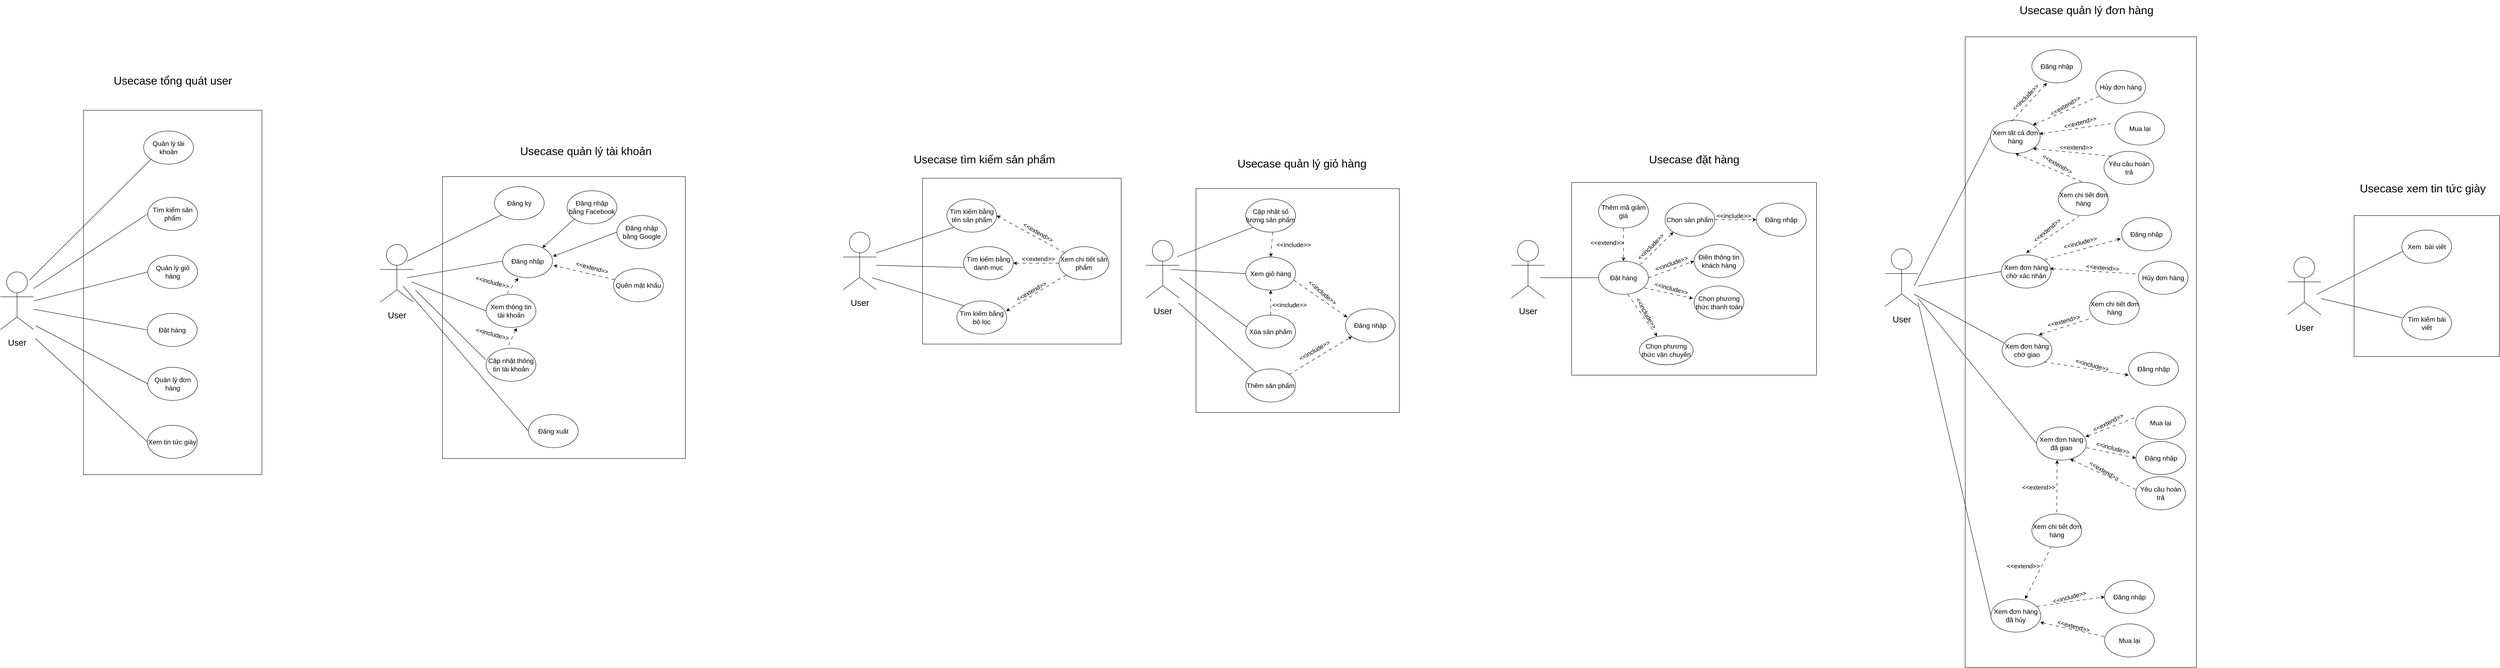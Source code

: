 <mxfile scale="1" border="0" version="24.8.6" pages="9">
  <diagram id="kL596aWTo-49AOBkqo_t" name="Usecase Người dùng">
    <mxGraphModel grid="1" page="1" gridSize="10" guides="1" tooltips="1" connect="1" arrows="1" fold="1" pageScale="1" pageWidth="850" pageHeight="1100" math="0" shadow="0">
      <root>
        <mxCell id="0" />
        <mxCell id="1" parent="0" />
        <mxCell id="EEg5KUtZQIPQnXvzMIu9-1" style="edgeStyle=orthogonalEdgeStyle;rounded=0;orthogonalLoop=1;jettySize=auto;html=1;exitX=0.5;exitY=1;exitDx=0;exitDy=0;endArrow=none;endFill=0;" edge="1" parent="1" source="EEg5KUtZQIPQnXvzMIu9-2">
          <mxGeometry relative="1" as="geometry">
            <mxPoint x="185" y="250" as="targetPoint" />
          </mxGeometry>
        </mxCell>
        <mxCell id="EEg5KUtZQIPQnXvzMIu9-2" value="" style="ellipse;whiteSpace=wrap;html=1;aspect=fixed;" vertex="1" parent="1">
          <mxGeometry x="160" y="140" width="50" height="50" as="geometry" />
        </mxCell>
        <mxCell id="EEg5KUtZQIPQnXvzMIu9-3" value="" style="endArrow=none;html=1;rounded=0;" edge="1" parent="1">
          <mxGeometry width="50" height="50" relative="1" as="geometry">
            <mxPoint x="145" y="200" as="sourcePoint" />
            <mxPoint x="225" y="200" as="targetPoint" />
          </mxGeometry>
        </mxCell>
        <mxCell id="EEg5KUtZQIPQnXvzMIu9-4" value="" style="endArrow=none;html=1;rounded=0;" edge="1" parent="1">
          <mxGeometry width="50" height="50" relative="1" as="geometry">
            <mxPoint x="185" y="249" as="sourcePoint" />
            <mxPoint x="225" y="279" as="targetPoint" />
          </mxGeometry>
        </mxCell>
        <mxCell id="EEg5KUtZQIPQnXvzMIu9-5" value="" style="endArrow=none;html=1;rounded=0;" edge="1" parent="1">
          <mxGeometry width="50" height="50" relative="1" as="geometry">
            <mxPoint x="185" y="249" as="sourcePoint" />
            <mxPoint x="145" y="279" as="targetPoint" />
          </mxGeometry>
        </mxCell>
        <mxCell id="EEg5KUtZQIPQnXvzMIu9-6" value="&lt;font style=&quot;font-size: 16px;&quot;&gt;Đăng ký&lt;/font&gt;" style="ellipse;whiteSpace=wrap;html=1;" vertex="1" parent="1">
          <mxGeometry x="420" width="120" height="80" as="geometry" />
        </mxCell>
        <mxCell id="EEg5KUtZQIPQnXvzMIu9-7" value="&lt;span style=&quot;font-size: 16px;&quot;&gt;Đăng nhập&lt;/span&gt;" style="ellipse;whiteSpace=wrap;html=1;" vertex="1" parent="1">
          <mxGeometry x="440" y="140" width="120" height="80" as="geometry" />
        </mxCell>
        <mxCell id="EEg5KUtZQIPQnXvzMIu9-8" value="&lt;span style=&quot;font-size: 16px;&quot;&gt;Đăng xuất&lt;/span&gt;" style="ellipse;whiteSpace=wrap;html=1;" vertex="1" parent="1">
          <mxGeometry x="502" y="550" width="120" height="80" as="geometry" />
        </mxCell>
        <mxCell id="EEg5KUtZQIPQnXvzMIu9-9" value="&lt;span style=&quot;font-size: 16px;&quot;&gt;Xem thông tin tài khoản&lt;/span&gt;" style="ellipse;whiteSpace=wrap;html=1;" vertex="1" parent="1">
          <mxGeometry x="400" y="260" width="120" height="80" as="geometry" />
        </mxCell>
        <mxCell id="EEg5KUtZQIPQnXvzMIu9-10" value="&lt;span style=&quot;font-size: 16px;&quot;&gt;Cập nhật thông tin tài khoản&lt;/span&gt;" style="ellipse;whiteSpace=wrap;html=1;" vertex="1" parent="1">
          <mxGeometry x="400" y="390" width="120" height="80" as="geometry" />
        </mxCell>
        <mxCell id="EEg5KUtZQIPQnXvzMIu9-11" value="&lt;font style=&quot;font-size: 15px;&quot;&gt;&amp;lt;&amp;lt;include&amp;gt;&amp;gt;&lt;/font&gt;" style="text;html=1;align=center;verticalAlign=middle;resizable=0;points=[];autosize=1;strokeColor=none;fillColor=none;rotation=15;" vertex="1" parent="1">
          <mxGeometry x="360" y="215" width="110" height="30" as="geometry" />
        </mxCell>
        <mxCell id="EEg5KUtZQIPQnXvzMIu9-12" value="" style="endArrow=none;html=1;rounded=0;entryX=0;entryY=1;entryDx=0;entryDy=0;" edge="1" parent="1" target="EEg5KUtZQIPQnXvzMIu9-6">
          <mxGeometry width="50" height="50" relative="1" as="geometry">
            <mxPoint x="210" y="180" as="sourcePoint" />
            <mxPoint x="260" y="130" as="targetPoint" />
          </mxGeometry>
        </mxCell>
        <mxCell id="EEg5KUtZQIPQnXvzMIu9-13" value="" style="endArrow=none;html=1;rounded=0;entryX=0;entryY=0.5;entryDx=0;entryDy=0;" edge="1" parent="1" target="EEg5KUtZQIPQnXvzMIu9-7">
          <mxGeometry width="50" height="50" relative="1" as="geometry">
            <mxPoint x="210" y="220" as="sourcePoint" />
            <mxPoint x="250" y="170" as="targetPoint" />
          </mxGeometry>
        </mxCell>
        <mxCell id="EEg5KUtZQIPQnXvzMIu9-14" value="" style="endArrow=none;html=1;rounded=0;entryX=0;entryY=0.5;entryDx=0;entryDy=0;" edge="1" parent="1" target="EEg5KUtZQIPQnXvzMIu9-8">
          <mxGeometry width="50" height="50" relative="1" as="geometry">
            <mxPoint x="200" y="240" as="sourcePoint" />
            <mxPoint x="390" y="210" as="targetPoint" />
          </mxGeometry>
        </mxCell>
        <mxCell id="EEg5KUtZQIPQnXvzMIu9-15" value="" style="rounded=0;whiteSpace=wrap;html=1;fillColor=none;" vertex="1" parent="1">
          <mxGeometry x="295" y="-24" width="585" height="680" as="geometry" />
        </mxCell>
        <mxCell id="EEg5KUtZQIPQnXvzMIu9-16" value="&lt;font style=&quot;font-size: 27px;&quot;&gt;Usecase quản lý tài khoản&lt;/font&gt;" style="text;html=1;align=center;verticalAlign=middle;resizable=0;points=[];autosize=1;strokeColor=none;fillColor=none;" vertex="1" parent="1">
          <mxGeometry x="470" y="-110" width="340" height="50" as="geometry" />
        </mxCell>
        <mxCell id="EEg5KUtZQIPQnXvzMIu9-17" value="&lt;font style=&quot;font-size: 21px;&quot;&gt;User&lt;/font&gt;" style="text;html=1;align=center;verticalAlign=middle;resizable=0;points=[];autosize=1;strokeColor=none;fillColor=none;" vertex="1" parent="1">
          <mxGeometry x="150" y="290" width="70" height="40" as="geometry" />
        </mxCell>
        <mxCell id="EEg5KUtZQIPQnXvzMIu9-18" style="edgeStyle=orthogonalEdgeStyle;rounded=0;orthogonalLoop=1;jettySize=auto;html=1;exitX=0.5;exitY=1;exitDx=0;exitDy=0;endArrow=none;endFill=0;" edge="1" parent="1" source="EEg5KUtZQIPQnXvzMIu9-19">
          <mxGeometry relative="1" as="geometry">
            <mxPoint x="-730" y="316" as="targetPoint" />
          </mxGeometry>
        </mxCell>
        <mxCell id="EEg5KUtZQIPQnXvzMIu9-19" value="" style="ellipse;whiteSpace=wrap;html=1;aspect=fixed;" vertex="1" parent="1">
          <mxGeometry x="-755" y="206" width="50" height="50" as="geometry" />
        </mxCell>
        <mxCell id="EEg5KUtZQIPQnXvzMIu9-20" value="" style="endArrow=none;html=1;rounded=0;" edge="1" parent="1">
          <mxGeometry width="50" height="50" relative="1" as="geometry">
            <mxPoint x="-770" y="266" as="sourcePoint" />
            <mxPoint x="-690" y="266" as="targetPoint" />
          </mxGeometry>
        </mxCell>
        <mxCell id="EEg5KUtZQIPQnXvzMIu9-21" value="" style="endArrow=none;html=1;rounded=0;" edge="1" parent="1">
          <mxGeometry width="50" height="50" relative="1" as="geometry">
            <mxPoint x="-730" y="315" as="sourcePoint" />
            <mxPoint x="-690" y="345" as="targetPoint" />
          </mxGeometry>
        </mxCell>
        <mxCell id="EEg5KUtZQIPQnXvzMIu9-22" value="" style="endArrow=none;html=1;rounded=0;" edge="1" parent="1">
          <mxGeometry width="50" height="50" relative="1" as="geometry">
            <mxPoint x="-730" y="315" as="sourcePoint" />
            <mxPoint x="-770" y="345" as="targetPoint" />
          </mxGeometry>
        </mxCell>
        <mxCell id="EEg5KUtZQIPQnXvzMIu9-23" value="&lt;font style=&quot;font-size: 16px;&quot;&gt;Quản lý tài khoản&lt;/font&gt;" style="ellipse;whiteSpace=wrap;html=1;" vertex="1" parent="1">
          <mxGeometry x="-425" y="-134" width="120" height="80" as="geometry" />
        </mxCell>
        <mxCell id="EEg5KUtZQIPQnXvzMIu9-24" value="&lt;span style=&quot;font-size: 16px;&quot;&gt;Tìm kiếm sản phẩm&lt;/span&gt;" style="ellipse;whiteSpace=wrap;html=1;" vertex="1" parent="1">
          <mxGeometry x="-415" y="26" width="120" height="80" as="geometry" />
        </mxCell>
        <mxCell id="EEg5KUtZQIPQnXvzMIu9-25" value="&lt;span style=&quot;font-size: 16px;&quot;&gt;Quản lý giỏ hàng&lt;/span&gt;" style="ellipse;whiteSpace=wrap;html=1;" vertex="1" parent="1">
          <mxGeometry x="-415" y="166" width="120" height="80" as="geometry" />
        </mxCell>
        <mxCell id="EEg5KUtZQIPQnXvzMIu9-26" value="" style="endArrow=none;html=1;rounded=0;entryX=0;entryY=1;entryDx=0;entryDy=0;" edge="1" parent="1" target="EEg5KUtZQIPQnXvzMIu9-23">
          <mxGeometry width="50" height="50" relative="1" as="geometry">
            <mxPoint x="-700" y="226" as="sourcePoint" />
            <mxPoint x="-625" y="-4" as="targetPoint" />
          </mxGeometry>
        </mxCell>
        <mxCell id="EEg5KUtZQIPQnXvzMIu9-27" value="" style="endArrow=none;html=1;rounded=0;entryX=0;entryY=0.5;entryDx=0;entryDy=0;" edge="1" parent="1" target="EEg5KUtZQIPQnXvzMIu9-24">
          <mxGeometry width="50" height="50" relative="1" as="geometry">
            <mxPoint x="-690" y="246" as="sourcePoint" />
            <mxPoint x="-635" y="36" as="targetPoint" />
          </mxGeometry>
        </mxCell>
        <mxCell id="EEg5KUtZQIPQnXvzMIu9-28" value="" style="endArrow=none;html=1;rounded=0;entryX=0;entryY=0.5;entryDx=0;entryDy=0;" edge="1" parent="1" target="EEg5KUtZQIPQnXvzMIu9-25">
          <mxGeometry width="50" height="50" relative="1" as="geometry">
            <mxPoint x="-690" y="276" as="sourcePoint" />
            <mxPoint x="-495" y="76" as="targetPoint" />
          </mxGeometry>
        </mxCell>
        <mxCell id="EEg5KUtZQIPQnXvzMIu9-29" value="&lt;font style=&quot;font-size: 21px;&quot;&gt;User&lt;/font&gt;" style="text;html=1;align=center;verticalAlign=middle;resizable=0;points=[];autosize=1;strokeColor=none;fillColor=none;" vertex="1" parent="1">
          <mxGeometry x="-765" y="356" width="70" height="40" as="geometry" />
        </mxCell>
        <mxCell id="EEg5KUtZQIPQnXvzMIu9-30" value="&lt;span style=&quot;font-size: 16px;&quot;&gt;Đặt hàng&lt;/span&gt;" style="ellipse;whiteSpace=wrap;html=1;" vertex="1" parent="1">
          <mxGeometry x="-416" y="306" width="120" height="80" as="geometry" />
        </mxCell>
        <mxCell id="EEg5KUtZQIPQnXvzMIu9-31" value="&lt;span style=&quot;font-size: 16px;&quot;&gt;Quản lý đơn hàng&lt;/span&gt;" style="ellipse;whiteSpace=wrap;html=1;" vertex="1" parent="1">
          <mxGeometry x="-415" y="436" width="120" height="80" as="geometry" />
        </mxCell>
        <mxCell id="EEg5KUtZQIPQnXvzMIu9-32" value="&lt;span style=&quot;font-size: 16px;&quot;&gt;Xem tin tức giày&lt;/span&gt;" style="ellipse;whiteSpace=wrap;html=1;" vertex="1" parent="1">
          <mxGeometry x="-416" y="576" width="120" height="80" as="geometry" />
        </mxCell>
        <mxCell id="EEg5KUtZQIPQnXvzMIu9-33" value="" style="endArrow=none;html=1;rounded=0;entryX=0;entryY=0.5;entryDx=0;entryDy=0;" edge="1" parent="1" target="EEg5KUtZQIPQnXvzMIu9-30">
          <mxGeometry width="50" height="50" relative="1" as="geometry">
            <mxPoint x="-690" y="296" as="sourcePoint" />
            <mxPoint x="-405" y="216" as="targetPoint" />
          </mxGeometry>
        </mxCell>
        <mxCell id="EEg5KUtZQIPQnXvzMIu9-34" value="" style="endArrow=none;html=1;rounded=0;entryX=0;entryY=0.5;entryDx=0;entryDy=0;" edge="1" parent="1" target="EEg5KUtZQIPQnXvzMIu9-31">
          <mxGeometry width="50" height="50" relative="1" as="geometry">
            <mxPoint x="-685" y="336" as="sourcePoint" />
            <mxPoint x="-410" y="266" as="targetPoint" />
          </mxGeometry>
        </mxCell>
        <mxCell id="EEg5KUtZQIPQnXvzMIu9-35" value="" style="endArrow=none;html=1;rounded=0;entryX=0;entryY=0.5;entryDx=0;entryDy=0;" edge="1" parent="1" target="EEg5KUtZQIPQnXvzMIu9-32">
          <mxGeometry width="50" height="50" relative="1" as="geometry">
            <mxPoint x="-686" y="366" as="sourcePoint" />
            <mxPoint x="-416" y="506" as="targetPoint" />
          </mxGeometry>
        </mxCell>
        <mxCell id="EEg5KUtZQIPQnXvzMIu9-36" value="" style="rounded=0;whiteSpace=wrap;html=1;fillColor=none;" vertex="1" parent="1">
          <mxGeometry x="-570" y="-184" width="430" height="879" as="geometry" />
        </mxCell>
        <mxCell id="EEg5KUtZQIPQnXvzMIu9-37" value="" style="endArrow=none;html=1;rounded=0;entryX=0.419;entryY=-0.02;entryDx=0;entryDy=0;dashed=1;dashPattern=8 8;endFill=0;startArrow=classic;startFill=1;entryPerimeter=0;exitX=0.314;exitY=1.005;exitDx=0;exitDy=0;exitPerimeter=0;" edge="1" parent="1" source="EEg5KUtZQIPQnXvzMIu9-7" target="EEg5KUtZQIPQnXvzMIu9-9">
          <mxGeometry width="50" height="50" relative="1" as="geometry">
            <mxPoint x="509" y="224" as="sourcePoint" />
            <mxPoint x="620" y="180" as="targetPoint" />
          </mxGeometry>
        </mxCell>
        <mxCell id="EEg5KUtZQIPQnXvzMIu9-38" value="&lt;span style=&quot;font-size: 16px;&quot;&gt;Đăng nhập bằng Facebook&lt;/span&gt;" style="ellipse;whiteSpace=wrap;html=1;" vertex="1" parent="1">
          <mxGeometry x="595" y="10" width="120" height="80" as="geometry" />
        </mxCell>
        <mxCell id="EEg5KUtZQIPQnXvzMIu9-39" value="&lt;span style=&quot;font-size: 16px;&quot;&gt;Đăng nhập bằng Google&lt;/span&gt;" style="ellipse;whiteSpace=wrap;html=1;" vertex="1" parent="1">
          <mxGeometry x="715" y="70" width="120" height="80" as="geometry" />
        </mxCell>
        <mxCell id="EEg5KUtZQIPQnXvzMIu9-40" value="" style="endArrow=classic;html=1;rounded=0;exitX=0;exitY=1;exitDx=0;exitDy=0;" edge="1" parent="1" source="EEg5KUtZQIPQnXvzMIu9-38" target="EEg5KUtZQIPQnXvzMIu9-7">
          <mxGeometry width="50" height="50" relative="1" as="geometry">
            <mxPoint x="610" y="90" as="sourcePoint" />
            <mxPoint x="570" y="170" as="targetPoint" />
          </mxGeometry>
        </mxCell>
        <mxCell id="EEg5KUtZQIPQnXvzMIu9-41" value="" style="endArrow=classic;html=1;rounded=0;exitX=0;exitY=0.5;exitDx=0;exitDy=0;entryX=1.009;entryY=0.357;entryDx=0;entryDy=0;entryPerimeter=0;" edge="1" parent="1" source="EEg5KUtZQIPQnXvzMIu9-39" target="EEg5KUtZQIPQnXvzMIu9-7">
          <mxGeometry width="50" height="50" relative="1" as="geometry">
            <mxPoint x="678" y="124" as="sourcePoint" />
            <mxPoint x="590" y="196" as="targetPoint" />
          </mxGeometry>
        </mxCell>
        <mxCell id="EEg5KUtZQIPQnXvzMIu9-42" value="&lt;font style=&quot;font-size: 27px;&quot;&gt;Usecase tìm kiếm sản phẩm&lt;/font&gt;" style="text;html=1;align=center;verticalAlign=middle;resizable=0;points=[];autosize=1;strokeColor=none;fillColor=none;" vertex="1" parent="1">
          <mxGeometry x="1420" y="-90" width="360" height="50" as="geometry" />
        </mxCell>
        <mxCell id="EEg5KUtZQIPQnXvzMIu9-43" style="edgeStyle=orthogonalEdgeStyle;rounded=0;orthogonalLoop=1;jettySize=auto;html=1;exitX=0.5;exitY=1;exitDx=0;exitDy=0;endArrow=none;endFill=0;" edge="1" parent="1" source="EEg5KUtZQIPQnXvzMIu9-44">
          <mxGeometry relative="1" as="geometry">
            <mxPoint x="1300" y="220" as="targetPoint" />
          </mxGeometry>
        </mxCell>
        <mxCell id="EEg5KUtZQIPQnXvzMIu9-44" value="" style="ellipse;whiteSpace=wrap;html=1;aspect=fixed;" vertex="1" parent="1">
          <mxGeometry x="1275" y="110" width="50" height="50" as="geometry" />
        </mxCell>
        <mxCell id="EEg5KUtZQIPQnXvzMIu9-45" value="" style="endArrow=none;html=1;rounded=0;" edge="1" parent="1">
          <mxGeometry width="50" height="50" relative="1" as="geometry">
            <mxPoint x="1260" y="170" as="sourcePoint" />
            <mxPoint x="1340" y="170" as="targetPoint" />
          </mxGeometry>
        </mxCell>
        <mxCell id="EEg5KUtZQIPQnXvzMIu9-46" value="" style="endArrow=none;html=1;rounded=0;" edge="1" parent="1">
          <mxGeometry width="50" height="50" relative="1" as="geometry">
            <mxPoint x="1300" y="219" as="sourcePoint" />
            <mxPoint x="1340" y="249" as="targetPoint" />
          </mxGeometry>
        </mxCell>
        <mxCell id="EEg5KUtZQIPQnXvzMIu9-47" value="" style="endArrow=none;html=1;rounded=0;" edge="1" parent="1">
          <mxGeometry width="50" height="50" relative="1" as="geometry">
            <mxPoint x="1300" y="219" as="sourcePoint" />
            <mxPoint x="1260" y="249" as="targetPoint" />
          </mxGeometry>
        </mxCell>
        <mxCell id="EEg5KUtZQIPQnXvzMIu9-48" value="&lt;font style=&quot;font-size: 21px;&quot;&gt;User&lt;/font&gt;" style="text;html=1;align=center;verticalAlign=middle;resizable=0;points=[];autosize=1;strokeColor=none;fillColor=none;" vertex="1" parent="1">
          <mxGeometry x="1265" y="260" width="70" height="40" as="geometry" />
        </mxCell>
        <mxCell id="EEg5KUtZQIPQnXvzMIu9-49" value="&lt;font style=&quot;font-size: 16px;&quot;&gt;Tìm kiếm bằng tên sản phẩm&lt;/font&gt;" style="ellipse;whiteSpace=wrap;html=1;" vertex="1" parent="1">
          <mxGeometry x="1510" y="30" width="120" height="80" as="geometry" />
        </mxCell>
        <mxCell id="EEg5KUtZQIPQnXvzMIu9-50" value="&lt;font style=&quot;font-size: 16px;&quot;&gt;Tìm kiếm bằng danh mục&lt;/font&gt;" style="ellipse;whiteSpace=wrap;html=1;" vertex="1" parent="1">
          <mxGeometry x="1550" y="145" width="120" height="80" as="geometry" />
        </mxCell>
        <mxCell id="EEg5KUtZQIPQnXvzMIu9-51" value="&lt;font style=&quot;font-size: 16px;&quot;&gt;Tìm kiếm bằng bộ lọc&lt;/font&gt;" style="ellipse;whiteSpace=wrap;html=1;" vertex="1" parent="1">
          <mxGeometry x="1534" y="276" width="120" height="80" as="geometry" />
        </mxCell>
        <mxCell id="EEg5KUtZQIPQnXvzMIu9-52" value="&lt;font style=&quot;font-size: 16px;&quot;&gt;Xem chi tiết sản phẩm&lt;/font&gt;" style="ellipse;whiteSpace=wrap;html=1;" vertex="1" parent="1">
          <mxGeometry x="1780" y="145" width="120" height="80" as="geometry" />
        </mxCell>
        <mxCell id="EEg5KUtZQIPQnXvzMIu9-53" value="" style="endArrow=none;html=1;rounded=0;exitX=0;exitY=1;exitDx=0;exitDy=0;endFill=0;" edge="1" parent="1" source="EEg5KUtZQIPQnXvzMIu9-49">
          <mxGeometry width="50" height="50" relative="1" as="geometry">
            <mxPoint x="1310" y="350" as="sourcePoint" />
            <mxPoint x="1340" y="160" as="targetPoint" />
          </mxGeometry>
        </mxCell>
        <mxCell id="EEg5KUtZQIPQnXvzMIu9-54" value="" style="endArrow=none;html=1;rounded=0;exitX=0.01;exitY=0.628;exitDx=0;exitDy=0;exitPerimeter=0;endFill=0;" edge="1" parent="1" source="EEg5KUtZQIPQnXvzMIu9-50">
          <mxGeometry width="50" height="50" relative="1" as="geometry">
            <mxPoint x="1649" y="110" as="sourcePoint" />
            <mxPoint x="1340" y="190" as="targetPoint" />
          </mxGeometry>
        </mxCell>
        <mxCell id="EEg5KUtZQIPQnXvzMIu9-55" value="" style="endArrow=none;html=1;rounded=0;exitX=0;exitY=0;exitDx=0;exitDy=0;endFill=0;" edge="1" parent="1" source="EEg5KUtZQIPQnXvzMIu9-51">
          <mxGeometry width="50" height="50" relative="1" as="geometry">
            <mxPoint x="1628" y="140" as="sourcePoint" />
            <mxPoint x="1330" y="220" as="targetPoint" />
          </mxGeometry>
        </mxCell>
        <mxCell id="EEg5KUtZQIPQnXvzMIu9-56" value="&lt;span style=&quot;font-size: 16px;&quot;&gt;Quên mật khẩu&lt;/span&gt;" style="ellipse;whiteSpace=wrap;html=1;" vertex="1" parent="1">
          <mxGeometry x="707" y="198" width="120" height="80" as="geometry" />
        </mxCell>
        <mxCell id="EEg5KUtZQIPQnXvzMIu9-57" value="" style="endArrow=classic;html=1;rounded=0;dashed=1;dashPattern=8 8;entryX=1.021;entryY=0.627;entryDx=0;entryDy=0;entryPerimeter=0;" edge="1" parent="1" source="EEg5KUtZQIPQnXvzMIu9-56" target="EEg5KUtZQIPQnXvzMIu9-7">
          <mxGeometry width="50" height="50" relative="1" as="geometry">
            <mxPoint x="573" y="150" as="sourcePoint" />
            <mxPoint x="530" y="242" as="targetPoint" />
          </mxGeometry>
        </mxCell>
        <mxCell id="EEg5KUtZQIPQnXvzMIu9-58" value="&lt;span style=&quot;font-size: 15px;&quot;&gt;&amp;lt;&amp;lt;extend&amp;gt;&amp;gt;&lt;/span&gt;" style="text;html=1;align=center;verticalAlign=middle;resizable=0;points=[];autosize=1;strokeColor=none;fillColor=none;rotation=15;" vertex="1" parent="1">
          <mxGeometry x="605" y="180" width="100" height="30" as="geometry" />
        </mxCell>
        <mxCell id="EEg5KUtZQIPQnXvzMIu9-59" value="&lt;span style=&quot;font-size: 15px;&quot;&gt;&amp;lt;&amp;lt;extend&amp;gt;&amp;gt;&lt;/span&gt;" style="text;html=1;align=center;verticalAlign=middle;resizable=0;points=[];autosize=1;strokeColor=none;fillColor=none;rotation=30;" vertex="1" parent="1">
          <mxGeometry x="1680" y="95" width="100" height="30" as="geometry" />
        </mxCell>
        <mxCell id="EEg5KUtZQIPQnXvzMIu9-60" value="" style="rounded=0;whiteSpace=wrap;html=1;fillColor=none;" vertex="1" parent="1">
          <mxGeometry x="1451.38" y="-20" width="478.62" height="400" as="geometry" />
        </mxCell>
        <mxCell id="EEg5KUtZQIPQnXvzMIu9-61" value="&lt;font style=&quot;font-size: 27px;&quot;&gt;Usecase quản lý giỏ hàng&lt;/font&gt;" style="text;html=1;align=center;verticalAlign=middle;resizable=0;points=[];autosize=1;strokeColor=none;fillColor=none;" vertex="1" parent="1">
          <mxGeometry x="2200" y="-80" width="330" height="50" as="geometry" />
        </mxCell>
        <mxCell id="EEg5KUtZQIPQnXvzMIu9-62" style="edgeStyle=orthogonalEdgeStyle;rounded=0;orthogonalLoop=1;jettySize=auto;html=1;exitX=0.5;exitY=1;exitDx=0;exitDy=0;endArrow=none;endFill=0;" edge="1" parent="1" source="EEg5KUtZQIPQnXvzMIu9-63">
          <mxGeometry relative="1" as="geometry">
            <mxPoint x="2030" y="240" as="targetPoint" />
          </mxGeometry>
        </mxCell>
        <mxCell id="EEg5KUtZQIPQnXvzMIu9-63" value="" style="ellipse;whiteSpace=wrap;html=1;aspect=fixed;" vertex="1" parent="1">
          <mxGeometry x="2005" y="130" width="50" height="50" as="geometry" />
        </mxCell>
        <mxCell id="EEg5KUtZQIPQnXvzMIu9-64" value="" style="endArrow=none;html=1;rounded=0;" edge="1" parent="1">
          <mxGeometry width="50" height="50" relative="1" as="geometry">
            <mxPoint x="1990" y="190" as="sourcePoint" />
            <mxPoint x="2070" y="190" as="targetPoint" />
          </mxGeometry>
        </mxCell>
        <mxCell id="EEg5KUtZQIPQnXvzMIu9-65" value="" style="endArrow=none;html=1;rounded=0;" edge="1" parent="1">
          <mxGeometry width="50" height="50" relative="1" as="geometry">
            <mxPoint x="2030" y="239" as="sourcePoint" />
            <mxPoint x="2070" y="269" as="targetPoint" />
          </mxGeometry>
        </mxCell>
        <mxCell id="EEg5KUtZQIPQnXvzMIu9-66" value="" style="endArrow=none;html=1;rounded=0;" edge="1" parent="1">
          <mxGeometry width="50" height="50" relative="1" as="geometry">
            <mxPoint x="2030" y="239" as="sourcePoint" />
            <mxPoint x="1990" y="269" as="targetPoint" />
          </mxGeometry>
        </mxCell>
        <mxCell id="EEg5KUtZQIPQnXvzMIu9-67" value="&lt;font style=&quot;font-size: 21px;&quot;&gt;User&lt;/font&gt;" style="text;html=1;align=center;verticalAlign=middle;resizable=0;points=[];autosize=1;strokeColor=none;fillColor=none;" vertex="1" parent="1">
          <mxGeometry x="1995" y="280" width="70" height="40" as="geometry" />
        </mxCell>
        <mxCell id="EEg5KUtZQIPQnXvzMIu9-68" value="&lt;font style=&quot;font-size: 16px;&quot;&gt;Xem giỏ hàng&lt;/font&gt;" style="ellipse;whiteSpace=wrap;html=1;" vertex="1" parent="1">
          <mxGeometry x="2230" y="170" width="120" height="80" as="geometry" />
        </mxCell>
        <mxCell id="EEg5KUtZQIPQnXvzMIu9-69" value="&lt;font style=&quot;font-size: 16px;&quot;&gt;Cập nhật số lượng sản phẩm&lt;/font&gt;" style="ellipse;whiteSpace=wrap;html=1;" vertex="1" parent="1">
          <mxGeometry x="2230" y="30" width="120" height="80" as="geometry" />
        </mxCell>
        <mxCell id="EEg5KUtZQIPQnXvzMIu9-70" value="&lt;font style=&quot;font-size: 16px;&quot;&gt;Xóa sản phẩm&lt;/font&gt;" style="ellipse;whiteSpace=wrap;html=1;" vertex="1" parent="1">
          <mxGeometry x="2230" y="310" width="120" height="80" as="geometry" />
        </mxCell>
        <mxCell id="EEg5KUtZQIPQnXvzMIu9-71" value="" style="endArrow=classic;html=1;rounded=0;dashed=1;dashPattern=8 8;exitX=0.5;exitY=0;exitDx=0;exitDy=0;entryX=0.5;entryY=1;entryDx=0;entryDy=0;" edge="1" parent="1" source="EEg5KUtZQIPQnXvzMIu9-70" target="EEg5KUtZQIPQnXvzMIu9-68">
          <mxGeometry width="50" height="50" relative="1" as="geometry">
            <mxPoint x="2266.5" y="302" as="sourcePoint" />
            <mxPoint x="2222.5" y="240" as="targetPoint" />
          </mxGeometry>
        </mxCell>
        <mxCell id="EEg5KUtZQIPQnXvzMIu9-72" value="&lt;span style=&quot;font-size: 15px;&quot;&gt;&amp;lt;&amp;lt;include&amp;gt;&amp;gt;&lt;/span&gt;" style="text;html=1;align=center;verticalAlign=middle;resizable=0;points=[];autosize=1;strokeColor=none;fillColor=none;rotation=40;" vertex="1" parent="1">
          <mxGeometry x="2360" y="240" width="110" height="30" as="geometry" />
        </mxCell>
        <mxCell id="EEg5KUtZQIPQnXvzMIu9-73" value="" style="rounded=0;whiteSpace=wrap;html=1;fillColor=none;" vertex="1" parent="1">
          <mxGeometry x="2110" y="5" width="490" height="540" as="geometry" />
        </mxCell>
        <mxCell id="EEg5KUtZQIPQnXvzMIu9-74" value="" style="endArrow=none;html=1;rounded=0;entryX=0;entryY=0.5;entryDx=0;entryDy=0;" edge="1" parent="1" target="EEg5KUtZQIPQnXvzMIu9-68">
          <mxGeometry width="50" height="50" relative="1" as="geometry">
            <mxPoint x="2050" y="200" as="sourcePoint" />
            <mxPoint x="2120" y="160" as="targetPoint" />
          </mxGeometry>
        </mxCell>
        <mxCell id="EEg5KUtZQIPQnXvzMIu9-75" value="" style="endArrow=none;html=1;rounded=0;entryX=0;entryY=0.5;entryDx=0;entryDy=0;" edge="1" parent="1" target="EEg5KUtZQIPQnXvzMIu9-9">
          <mxGeometry width="50" height="50" relative="1" as="geometry">
            <mxPoint x="220" y="230" as="sourcePoint" />
            <mxPoint x="450" y="190" as="targetPoint" />
          </mxGeometry>
        </mxCell>
        <mxCell id="EEg5KUtZQIPQnXvzMIu9-76" value="" style="endArrow=none;html=1;rounded=0;dashed=1;dashPattern=8 8;endFill=0;startArrow=classic;startFill=1;exitX=0.614;exitY=1.014;exitDx=0;exitDy=0;exitPerimeter=0;entryX=0.431;entryY=-0.02;entryDx=0;entryDy=0;entryPerimeter=0;" edge="1" parent="1" source="EEg5KUtZQIPQnXvzMIu9-9" target="EEg5KUtZQIPQnXvzMIu9-10">
          <mxGeometry width="50" height="50" relative="1" as="geometry">
            <mxPoint x="710" y="300" as="sourcePoint" />
            <mxPoint x="570" y="420" as="targetPoint" />
          </mxGeometry>
        </mxCell>
        <mxCell id="EEg5KUtZQIPQnXvzMIu9-77" value="&lt;font style=&quot;font-size: 15px;&quot;&gt;&amp;lt;&amp;lt;include&amp;gt;&amp;gt;&lt;/font&gt;" style="text;html=1;align=center;verticalAlign=middle;resizable=0;points=[];autosize=1;strokeColor=none;fillColor=none;rotation=15;" vertex="1" parent="1">
          <mxGeometry x="360" y="340" width="110" height="30" as="geometry" />
        </mxCell>
        <mxCell id="EEg5KUtZQIPQnXvzMIu9-78" value="" style="endArrow=none;html=1;rounded=0;entryX=-0.008;entryY=0.347;entryDx=0;entryDy=0;entryPerimeter=0;" edge="1" parent="1" target="EEg5KUtZQIPQnXvzMIu9-10">
          <mxGeometry width="50" height="50" relative="1" as="geometry">
            <mxPoint x="230" y="250" as="sourcePoint" />
            <mxPoint x="480" y="350" as="targetPoint" />
          </mxGeometry>
        </mxCell>
        <mxCell id="EEg5KUtZQIPQnXvzMIu9-79" value="" style="endArrow=none;html=1;rounded=0;entryX=0;entryY=1;entryDx=0;entryDy=0;" edge="1" parent="1" target="EEg5KUtZQIPQnXvzMIu9-69">
          <mxGeometry width="50" height="50" relative="1" as="geometry">
            <mxPoint x="2065" y="169.33" as="sourcePoint" />
            <mxPoint x="2245" y="169.33" as="targetPoint" />
          </mxGeometry>
        </mxCell>
        <mxCell id="EEg5KUtZQIPQnXvzMIu9-80" value="" style="endArrow=none;html=1;rounded=0;entryX=0.026;entryY=0.365;entryDx=0;entryDy=0;entryPerimeter=0;" edge="1" parent="1" target="EEg5KUtZQIPQnXvzMIu9-70">
          <mxGeometry width="50" height="50" relative="1" as="geometry">
            <mxPoint x="2070" y="220" as="sourcePoint" />
            <mxPoint x="2250" y="220" as="targetPoint" />
          </mxGeometry>
        </mxCell>
        <mxCell id="EEg5KUtZQIPQnXvzMIu9-81" value="" style="endArrow=classic;html=1;rounded=0;dashed=1;dashPattern=8 8;entryX=0.5;entryY=0;entryDx=0;entryDy=0;" edge="1" parent="1" target="EEg5KUtZQIPQnXvzMIu9-68">
          <mxGeometry width="50" height="50" relative="1" as="geometry">
            <mxPoint x="2295" y="110" as="sourcePoint" />
            <mxPoint x="2290" y="160" as="targetPoint" />
          </mxGeometry>
        </mxCell>
        <mxCell id="EEg5KUtZQIPQnXvzMIu9-82" value="&lt;span style=&quot;font-size: 15px;&quot;&gt;&amp;lt;&amp;lt;include&amp;gt;&amp;gt;&lt;/span&gt;" style="text;html=1;align=center;verticalAlign=middle;resizable=0;points=[];autosize=1;strokeColor=none;fillColor=none;rotation=0;" vertex="1" parent="1">
          <mxGeometry x="2280" y="270" width="110" height="30" as="geometry" />
        </mxCell>
        <mxCell id="EEg5KUtZQIPQnXvzMIu9-83" value="&lt;font style=&quot;font-size: 16px;&quot;&gt;Thêm sản phẩm&lt;/font&gt;" style="ellipse;whiteSpace=wrap;html=1;" vertex="1" parent="1">
          <mxGeometry x="2230" y="440" width="120" height="80" as="geometry" />
        </mxCell>
        <mxCell id="EEg5KUtZQIPQnXvzMIu9-84" value="" style="endArrow=none;html=1;rounded=0;" edge="1" parent="1" target="EEg5KUtZQIPQnXvzMIu9-83">
          <mxGeometry width="50" height="50" relative="1" as="geometry">
            <mxPoint x="2068" y="280.5" as="sourcePoint" />
            <mxPoint x="2231" y="399.5" as="targetPoint" />
          </mxGeometry>
        </mxCell>
        <mxCell id="EEg5KUtZQIPQnXvzMIu9-85" value="&lt;span style=&quot;font-size: 16px;&quot;&gt;Đăng nhập&lt;/span&gt;" style="ellipse;whiteSpace=wrap;html=1;" vertex="1" parent="1">
          <mxGeometry x="2470" y="295" width="120" height="80" as="geometry" />
        </mxCell>
        <mxCell id="EEg5KUtZQIPQnXvzMIu9-86" value="" style="endArrow=classic;html=1;rounded=0;dashed=1;dashPattern=8 8;entryX=0.04;entryY=0.257;entryDx=0;entryDy=0;entryPerimeter=0;exitX=0.966;exitY=0.697;exitDx=0;exitDy=0;exitPerimeter=0;" edge="1" parent="1" source="EEg5KUtZQIPQnXvzMIu9-68" target="EEg5KUtZQIPQnXvzMIu9-85">
          <mxGeometry width="50" height="50" relative="1" as="geometry">
            <mxPoint x="2355" y="218" as="sourcePoint" />
            <mxPoint x="2350" y="278" as="targetPoint" />
          </mxGeometry>
        </mxCell>
        <mxCell id="EEg5KUtZQIPQnXvzMIu9-87" value="" style="endArrow=classic;html=1;rounded=0;dashed=1;dashPattern=8 8;" edge="1" parent="1" source="EEg5KUtZQIPQnXvzMIu9-83" target="EEg5KUtZQIPQnXvzMIu9-85">
          <mxGeometry width="50" height="50" relative="1" as="geometry">
            <mxPoint x="2356" y="236" as="sourcePoint" />
            <mxPoint x="2485" y="326" as="targetPoint" />
          </mxGeometry>
        </mxCell>
        <mxCell id="EEg5KUtZQIPQnXvzMIu9-88" value="&lt;span style=&quot;font-size: 15px;&quot;&gt;&amp;lt;&amp;lt;include&amp;gt;&amp;gt;&lt;/span&gt;" style="text;html=1;align=center;verticalAlign=middle;resizable=0;points=[];autosize=1;strokeColor=none;fillColor=none;rotation=-30;" vertex="1" parent="1">
          <mxGeometry x="2340" y="380" width="110" height="30" as="geometry" />
        </mxCell>
        <mxCell id="EEg5KUtZQIPQnXvzMIu9-89" value="&lt;span style=&quot;font-size: 15px;&quot;&gt;&amp;lt;&amp;lt;include&amp;gt;&amp;gt;&lt;/span&gt;" style="text;html=1;align=center;verticalAlign=middle;resizable=0;points=[];autosize=1;strokeColor=none;fillColor=none;rotation=0;" vertex="1" parent="1">
          <mxGeometry x="2290" y="125" width="110" height="30" as="geometry" />
        </mxCell>
        <mxCell id="EEg5KUtZQIPQnXvzMIu9-90" style="edgeStyle=orthogonalEdgeStyle;rounded=0;orthogonalLoop=1;jettySize=auto;html=1;exitX=0.5;exitY=1;exitDx=0;exitDy=0;endArrow=none;endFill=0;" edge="1" parent="1" source="EEg5KUtZQIPQnXvzMIu9-91">
          <mxGeometry relative="1" as="geometry">
            <mxPoint x="2910" y="240" as="targetPoint" />
          </mxGeometry>
        </mxCell>
        <mxCell id="EEg5KUtZQIPQnXvzMIu9-91" value="" style="ellipse;whiteSpace=wrap;html=1;aspect=fixed;" vertex="1" parent="1">
          <mxGeometry x="2885" y="130" width="50" height="50" as="geometry" />
        </mxCell>
        <mxCell id="EEg5KUtZQIPQnXvzMIu9-92" value="" style="endArrow=none;html=1;rounded=0;" edge="1" parent="1">
          <mxGeometry width="50" height="50" relative="1" as="geometry">
            <mxPoint x="2870" y="190" as="sourcePoint" />
            <mxPoint x="2950" y="190" as="targetPoint" />
          </mxGeometry>
        </mxCell>
        <mxCell id="EEg5KUtZQIPQnXvzMIu9-93" value="" style="endArrow=none;html=1;rounded=0;" edge="1" parent="1">
          <mxGeometry width="50" height="50" relative="1" as="geometry">
            <mxPoint x="2910" y="239" as="sourcePoint" />
            <mxPoint x="2950" y="269" as="targetPoint" />
          </mxGeometry>
        </mxCell>
        <mxCell id="EEg5KUtZQIPQnXvzMIu9-94" value="" style="endArrow=none;html=1;rounded=0;" edge="1" parent="1">
          <mxGeometry width="50" height="50" relative="1" as="geometry">
            <mxPoint x="2910" y="239" as="sourcePoint" />
            <mxPoint x="2870" y="269" as="targetPoint" />
          </mxGeometry>
        </mxCell>
        <mxCell id="EEg5KUtZQIPQnXvzMIu9-95" value="&lt;font style=&quot;font-size: 21px;&quot;&gt;User&lt;/font&gt;" style="text;html=1;align=center;verticalAlign=middle;resizable=0;points=[];autosize=1;strokeColor=none;fillColor=none;" vertex="1" parent="1">
          <mxGeometry x="2875" y="280" width="70" height="40" as="geometry" />
        </mxCell>
        <mxCell id="EEg5KUtZQIPQnXvzMIu9-96" value="&lt;span style=&quot;font-size: 16px;&quot;&gt;Đặt hàng&lt;/span&gt;" style="ellipse;whiteSpace=wrap;html=1;" vertex="1" parent="1">
          <mxGeometry x="3080" y="180" width="120" height="80" as="geometry" />
        </mxCell>
        <mxCell id="EEg5KUtZQIPQnXvzMIu9-97" value="&lt;span style=&quot;font-size: 15px;&quot;&gt;&amp;lt;&amp;lt;include&amp;gt;&amp;gt;&lt;/span&gt;" style="text;html=1;align=center;verticalAlign=middle;resizable=0;points=[];autosize=1;strokeColor=none;fillColor=none;rotation=-45;" vertex="1" parent="1">
          <mxGeometry x="3150" y="130" width="110" height="30" as="geometry" />
        </mxCell>
        <mxCell id="EEg5KUtZQIPQnXvzMIu9-98" value="" style="rounded=0;whiteSpace=wrap;html=1;fillColor=none;" vertex="1" parent="1">
          <mxGeometry x="3015" y="-10" width="590" height="465" as="geometry" />
        </mxCell>
        <mxCell id="EEg5KUtZQIPQnXvzMIu9-99" value="" style="endArrow=none;html=1;rounded=0;entryX=0;entryY=0.5;entryDx=0;entryDy=0;" edge="1" parent="1" target="EEg5KUtZQIPQnXvzMIu9-96">
          <mxGeometry width="50" height="50" relative="1" as="geometry">
            <mxPoint x="2940" y="220" as="sourcePoint" />
            <mxPoint x="3125" y="169.33" as="targetPoint" />
          </mxGeometry>
        </mxCell>
        <mxCell id="EEg5KUtZQIPQnXvzMIu9-100" value="" style="endArrow=classic;html=1;rounded=0;dashed=1;dashPattern=8 8;exitX=0.966;exitY=0.697;exitDx=0;exitDy=0;exitPerimeter=0;" edge="1" parent="1">
          <mxGeometry width="50" height="50" relative="1" as="geometry">
            <mxPoint x="3180" y="188.2" as="sourcePoint" />
            <mxPoint x="3260" y="110" as="targetPoint" />
          </mxGeometry>
        </mxCell>
        <mxCell id="EEg5KUtZQIPQnXvzMIu9-101" value="&lt;font style=&quot;font-size: 27px;&quot;&gt;Usecase đặt hàng&lt;/font&gt;" style="text;html=1;align=center;verticalAlign=middle;resizable=0;points=[];autosize=1;strokeColor=none;fillColor=none;" vertex="1" parent="1">
          <mxGeometry x="3190" y="-90" width="240" height="50" as="geometry" />
        </mxCell>
        <mxCell id="EEg5KUtZQIPQnXvzMIu9-102" style="edgeStyle=orthogonalEdgeStyle;rounded=0;orthogonalLoop=1;jettySize=auto;html=1;exitX=1;exitY=0.5;exitDx=0;exitDy=0;dashed=1;dashPattern=8 8;" edge="1" parent="1" source="EEg5KUtZQIPQnXvzMIu9-103" target="EEg5KUtZQIPQnXvzMIu9-116">
          <mxGeometry relative="1" as="geometry" />
        </mxCell>
        <mxCell id="EEg5KUtZQIPQnXvzMIu9-103" value="&lt;font style=&quot;font-size: 16px;&quot;&gt;Chọn sản phẩm&lt;/font&gt;" style="ellipse;whiteSpace=wrap;html=1;" vertex="1" parent="1">
          <mxGeometry x="3240" y="40" width="120" height="80" as="geometry" />
        </mxCell>
        <mxCell id="EEg5KUtZQIPQnXvzMIu9-104" value="&lt;span style=&quot;font-size: 16px;&quot;&gt;Điền thông tin khách hàng&lt;/span&gt;" style="ellipse;whiteSpace=wrap;html=1;" vertex="1" parent="1">
          <mxGeometry x="3310" y="140" width="120" height="80" as="geometry" />
        </mxCell>
        <mxCell id="EEg5KUtZQIPQnXvzMIu9-105" value="" style="endArrow=classic;html=1;rounded=0;dashed=1;dashPattern=8 8;exitX=0.966;exitY=0.697;exitDx=0;exitDy=0;exitPerimeter=0;entryX=0;entryY=0.5;entryDx=0;entryDy=0;" edge="1" parent="1" target="EEg5KUtZQIPQnXvzMIu9-104">
          <mxGeometry width="50" height="50" relative="1" as="geometry">
            <mxPoint x="3200" y="220.0" as="sourcePoint" />
            <mxPoint x="3280" y="141.8" as="targetPoint" />
          </mxGeometry>
        </mxCell>
        <mxCell id="EEg5KUtZQIPQnXvzMIu9-106" value="&lt;span style=&quot;font-size: 15px;&quot;&gt;&amp;lt;&amp;lt;include&amp;gt;&amp;gt;&lt;/span&gt;" style="text;html=1;align=center;verticalAlign=middle;resizable=0;points=[];autosize=1;strokeColor=none;fillColor=none;rotation=-20;" vertex="1" parent="1">
          <mxGeometry x="3200" y="170" width="110" height="30" as="geometry" />
        </mxCell>
        <mxCell id="EEg5KUtZQIPQnXvzMIu9-107" value="&lt;span style=&quot;font-size: 16px;&quot;&gt;Chọn phương thức thanh toán&lt;/span&gt;" style="ellipse;whiteSpace=wrap;html=1;" vertex="1" parent="1">
          <mxGeometry x="3310" y="240" width="120" height="80" as="geometry" />
        </mxCell>
        <mxCell id="EEg5KUtZQIPQnXvzMIu9-108" value="" style="endArrow=classic;html=1;rounded=0;dashed=1;dashPattern=8 8;entryX=-0.023;entryY=0.374;entryDx=0;entryDy=0;entryPerimeter=0;exitX=0.915;exitY=0.808;exitDx=0;exitDy=0;exitPerimeter=0;" edge="1" parent="1" source="EEg5KUtZQIPQnXvzMIu9-96" target="EEg5KUtZQIPQnXvzMIu9-107">
          <mxGeometry width="50" height="50" relative="1" as="geometry">
            <mxPoint x="3200" y="240" as="sourcePoint" />
            <mxPoint x="3300" y="200" as="targetPoint" />
          </mxGeometry>
        </mxCell>
        <mxCell id="EEg5KUtZQIPQnXvzMIu9-109" value="&lt;span style=&quot;font-size: 15px;&quot;&gt;&amp;lt;&amp;lt;include&amp;gt;&amp;gt;&lt;/span&gt;" style="text;html=1;align=center;verticalAlign=middle;resizable=0;points=[];autosize=1;strokeColor=none;fillColor=none;rotation=15;" vertex="1" parent="1">
          <mxGeometry x="3200" y="230" width="110" height="30" as="geometry" />
        </mxCell>
        <mxCell id="EEg5KUtZQIPQnXvzMIu9-110" value="&lt;span style=&quot;font-size: 16px;&quot;&gt;Chọn phương thức vận chuyển&lt;/span&gt;" style="ellipse;whiteSpace=wrap;html=1;" vertex="1" parent="1">
          <mxGeometry x="3178" y="360" width="130" height="70" as="geometry" />
        </mxCell>
        <mxCell id="EEg5KUtZQIPQnXvzMIu9-111" value="" style="endArrow=classic;html=1;rounded=0;dashed=1;dashPattern=8 8;entryX=0.333;entryY=0.019;entryDx=0;entryDy=0;entryPerimeter=0;exitX=0.915;exitY=0.808;exitDx=0;exitDy=0;exitPerimeter=0;" edge="1" parent="1" target="EEg5KUtZQIPQnXvzMIu9-110">
          <mxGeometry width="50" height="50" relative="1" as="geometry">
            <mxPoint x="3150" y="260" as="sourcePoint" />
            <mxPoint x="3267" y="285" as="targetPoint" />
          </mxGeometry>
        </mxCell>
        <mxCell id="EEg5KUtZQIPQnXvzMIu9-112" value="&lt;span style=&quot;font-size: 15px;&quot;&gt;&amp;lt;&amp;lt;include&amp;gt;&amp;gt;&lt;/span&gt;" style="text;html=1;align=center;verticalAlign=middle;resizable=0;points=[];autosize=1;strokeColor=none;fillColor=none;rotation=60;" vertex="1" parent="1">
          <mxGeometry x="3140" y="290" width="110" height="30" as="geometry" />
        </mxCell>
        <mxCell id="EEg5KUtZQIPQnXvzMIu9-113" style="edgeStyle=orthogonalEdgeStyle;rounded=0;orthogonalLoop=1;jettySize=auto;html=1;exitX=0.5;exitY=1;exitDx=0;exitDy=0;entryX=0.5;entryY=0;entryDx=0;entryDy=0;dashed=1;dashPattern=8 8;" edge="1" parent="1" source="EEg5KUtZQIPQnXvzMIu9-114" target="EEg5KUtZQIPQnXvzMIu9-96">
          <mxGeometry relative="1" as="geometry" />
        </mxCell>
        <mxCell id="EEg5KUtZQIPQnXvzMIu9-114" value="&lt;span style=&quot;font-size: 16px;&quot;&gt;Thêm mã giảm giá&lt;/span&gt;" style="ellipse;whiteSpace=wrap;html=1;" vertex="1" parent="1">
          <mxGeometry x="3080" y="20" width="120" height="80" as="geometry" />
        </mxCell>
        <mxCell id="EEg5KUtZQIPQnXvzMIu9-115" value="&lt;span style=&quot;font-size: 15px;&quot;&gt;&amp;lt;&amp;lt;extend&amp;gt;&amp;gt;&lt;/span&gt;" style="text;html=1;align=center;verticalAlign=middle;resizable=0;points=[];autosize=1;strokeColor=none;fillColor=none;rotation=0;" vertex="1" parent="1">
          <mxGeometry x="3050" y="120" width="100" height="30" as="geometry" />
        </mxCell>
        <mxCell id="EEg5KUtZQIPQnXvzMIu9-116" value="&lt;span style=&quot;font-size: 16px;&quot;&gt;Đăng nhập&lt;/span&gt;" style="ellipse;whiteSpace=wrap;html=1;" vertex="1" parent="1">
          <mxGeometry x="3460" y="40" width="120" height="80" as="geometry" />
        </mxCell>
        <mxCell id="EEg5KUtZQIPQnXvzMIu9-117" value="&lt;span style=&quot;font-size: 15px;&quot;&gt;&amp;lt;&amp;lt;include&amp;gt;&amp;gt;&lt;/span&gt;" style="text;html=1;align=center;verticalAlign=middle;resizable=0;points=[];autosize=1;strokeColor=none;fillColor=none;rotation=0;" vertex="1" parent="1">
          <mxGeometry x="3350" y="55" width="110" height="30" as="geometry" />
        </mxCell>
        <mxCell id="EEg5KUtZQIPQnXvzMIu9-118" style="edgeStyle=orthogonalEdgeStyle;rounded=0;orthogonalLoop=1;jettySize=auto;html=1;exitX=0.5;exitY=1;exitDx=0;exitDy=0;endArrow=none;endFill=0;" edge="1" parent="1" source="EEg5KUtZQIPQnXvzMIu9-119">
          <mxGeometry relative="1" as="geometry">
            <mxPoint x="3810" y="260" as="targetPoint" />
          </mxGeometry>
        </mxCell>
        <mxCell id="EEg5KUtZQIPQnXvzMIu9-119" value="" style="ellipse;whiteSpace=wrap;html=1;aspect=fixed;" vertex="1" parent="1">
          <mxGeometry x="3785" y="150" width="50" height="50" as="geometry" />
        </mxCell>
        <mxCell id="EEg5KUtZQIPQnXvzMIu9-120" value="" style="endArrow=none;html=1;rounded=0;" edge="1" parent="1">
          <mxGeometry width="50" height="50" relative="1" as="geometry">
            <mxPoint x="3770" y="210" as="sourcePoint" />
            <mxPoint x="3850" y="210" as="targetPoint" />
          </mxGeometry>
        </mxCell>
        <mxCell id="EEg5KUtZQIPQnXvzMIu9-121" value="" style="endArrow=none;html=1;rounded=0;" edge="1" parent="1">
          <mxGeometry width="50" height="50" relative="1" as="geometry">
            <mxPoint x="3810" y="259" as="sourcePoint" />
            <mxPoint x="3850" y="289" as="targetPoint" />
          </mxGeometry>
        </mxCell>
        <mxCell id="EEg5KUtZQIPQnXvzMIu9-122" value="" style="endArrow=none;html=1;rounded=0;" edge="1" parent="1">
          <mxGeometry width="50" height="50" relative="1" as="geometry">
            <mxPoint x="3810" y="259" as="sourcePoint" />
            <mxPoint x="3770" y="289" as="targetPoint" />
          </mxGeometry>
        </mxCell>
        <mxCell id="EEg5KUtZQIPQnXvzMIu9-123" value="&lt;font style=&quot;font-size: 21px;&quot;&gt;User&lt;/font&gt;" style="text;html=1;align=center;verticalAlign=middle;resizable=0;points=[];autosize=1;strokeColor=none;fillColor=none;" vertex="1" parent="1">
          <mxGeometry x="3775" y="300" width="70" height="40" as="geometry" />
        </mxCell>
        <mxCell id="EEg5KUtZQIPQnXvzMIu9-124" value="&lt;span style=&quot;font-size: 16px;&quot;&gt;Xem tất cả đơn hàng&lt;/span&gt;" style="ellipse;whiteSpace=wrap;html=1;" vertex="1" parent="1">
          <mxGeometry x="4023.75" y="-160" width="120" height="80" as="geometry" />
        </mxCell>
        <mxCell id="EEg5KUtZQIPQnXvzMIu9-125" value="" style="rounded=0;whiteSpace=wrap;html=1;fillColor=none;" vertex="1" parent="1">
          <mxGeometry x="3963.19" y="-361.25" width="556.81" height="1521.25" as="geometry" />
        </mxCell>
        <mxCell id="EEg5KUtZQIPQnXvzMIu9-126" value="" style="endArrow=none;html=1;rounded=0;entryX=0;entryY=0.5;entryDx=0;entryDy=0;" edge="1" parent="1" target="EEg5KUtZQIPQnXvzMIu9-124">
          <mxGeometry width="50" height="50" relative="1" as="geometry">
            <mxPoint x="3840" y="240" as="sourcePoint" />
            <mxPoint x="4025" y="189.33" as="targetPoint" />
          </mxGeometry>
        </mxCell>
        <mxCell id="EEg5KUtZQIPQnXvzMIu9-127" value="&lt;font style=&quot;font-size: 27px;&quot;&gt;Usecase quản lý đơn hàng&lt;/font&gt;" style="text;html=1;align=center;verticalAlign=middle;resizable=0;points=[];autosize=1;strokeColor=none;fillColor=none;" vertex="1" parent="1">
          <mxGeometry x="4080" y="-450" width="350" height="50" as="geometry" />
        </mxCell>
        <mxCell id="EEg5KUtZQIPQnXvzMIu9-128" value="" style="endArrow=none;html=1;rounded=0;dashed=1;dashPattern=8 8;entryX=0.427;entryY=0.038;entryDx=0;entryDy=0;endFill=0;startArrow=classic;startFill=1;entryPerimeter=0;exitX=0.302;exitY=1;exitDx=0;exitDy=0;exitPerimeter=0;" edge="1" parent="1" source="EEg5KUtZQIPQnXvzMIu9-131" target="EEg5KUtZQIPQnXvzMIu9-124">
          <mxGeometry width="50" height="50" relative="1" as="geometry">
            <mxPoint x="4218.75" y="-230" as="sourcePoint" />
            <mxPoint x="4627.75" y="214.92" as="targetPoint" />
          </mxGeometry>
        </mxCell>
        <mxCell id="EEg5KUtZQIPQnXvzMIu9-129" value="&lt;span style=&quot;font-size: 15px;&quot;&gt;&amp;lt;&amp;lt;include&amp;gt;&amp;gt;&lt;/span&gt;" style="text;html=1;align=center;verticalAlign=middle;resizable=0;points=[];autosize=1;strokeColor=none;fillColor=none;rotation=-45;" vertex="1" parent="1">
          <mxGeometry x="4052.5" y="-230" width="110" height="30" as="geometry" />
        </mxCell>
        <mxCell id="EEg5KUtZQIPQnXvzMIu9-130" value="&lt;span style=&quot;font-size: 15px;&quot;&gt;&amp;lt;&amp;lt;extend&amp;gt;&amp;gt;&lt;/span&gt;" style="text;html=1;align=center;verticalAlign=middle;resizable=0;points=[];autosize=1;strokeColor=none;fillColor=none;rotation=-30;" vertex="1" parent="1">
          <mxGeometry x="4153.75" y="-210" width="100" height="30" as="geometry" />
        </mxCell>
        <mxCell id="EEg5KUtZQIPQnXvzMIu9-131" value="&lt;span style=&quot;font-size: 16px;&quot;&gt;Đăng nhập&lt;/span&gt;" style="ellipse;whiteSpace=wrap;html=1;" vertex="1" parent="1">
          <mxGeometry x="4123.75" y="-330" width="120" height="80" as="geometry" />
        </mxCell>
        <mxCell id="EEg5KUtZQIPQnXvzMIu9-132" value="&lt;span style=&quot;font-size: 16px;&quot;&gt;Hủy đơn hàng&lt;/span&gt;" style="ellipse;whiteSpace=wrap;html=1;" vertex="1" parent="1">
          <mxGeometry x="4277.5" y="-280" width="120" height="80" as="geometry" />
        </mxCell>
        <mxCell id="EEg5KUtZQIPQnXvzMIu9-133" value="&lt;span style=&quot;font-size: 16px;&quot;&gt;Mua lại&lt;/span&gt;" style="ellipse;whiteSpace=wrap;html=1;" vertex="1" parent="1">
          <mxGeometry x="4323.75" y="-180" width="120" height="80" as="geometry" />
        </mxCell>
        <mxCell id="EEg5KUtZQIPQnXvzMIu9-134" value="&lt;span style=&quot;font-size: 16px;&quot;&gt;Yêu cầu hoàn trả&lt;/span&gt;" style="ellipse;whiteSpace=wrap;html=1;" vertex="1" parent="1">
          <mxGeometry x="4297.5" y="-85" width="120" height="80" as="geometry" />
        </mxCell>
        <mxCell id="EEg5KUtZQIPQnXvzMIu9-135" value="" style="endArrow=none;html=1;rounded=0;exitX=1;exitY=0;exitDx=0;exitDy=0;startArrow=classic;startFill=1;endFill=0;dashed=1;dashPattern=8 8;" edge="1" parent="1" source="EEg5KUtZQIPQnXvzMIu9-124" target="EEg5KUtZQIPQnXvzMIu9-132">
          <mxGeometry width="50" height="50" relative="1" as="geometry">
            <mxPoint x="4248.75" y="-100" as="sourcePoint" />
            <mxPoint x="4298.75" y="-150" as="targetPoint" />
          </mxGeometry>
        </mxCell>
        <mxCell id="EEg5KUtZQIPQnXvzMIu9-136" value="" style="endArrow=none;html=1;rounded=0;exitX=0.983;exitY=0.413;exitDx=0;exitDy=0;exitPerimeter=0;startArrow=classic;startFill=1;endFill=0;dashed=1;dashPattern=8 8;entryX=-0.003;entryY=0.338;entryDx=0;entryDy=0;entryPerimeter=0;" edge="1" parent="1" source="EEg5KUtZQIPQnXvzMIu9-124" target="EEg5KUtZQIPQnXvzMIu9-133">
          <mxGeometry width="50" height="50" relative="1" as="geometry">
            <mxPoint x="4140.75" y="-107" as="sourcePoint" />
            <mxPoint x="4298.75" y="-130" as="targetPoint" />
          </mxGeometry>
        </mxCell>
        <mxCell id="EEg5KUtZQIPQnXvzMIu9-137" value="&lt;span style=&quot;font-size: 15px;&quot;&gt;&amp;lt;&amp;lt;extend&amp;gt;&amp;gt;&lt;/span&gt;" style="text;html=1;align=center;verticalAlign=middle;resizable=0;points=[];autosize=1;strokeColor=none;fillColor=none;rotation=-15;" vertex="1" parent="1">
          <mxGeometry x="4189.5" y="-170" width="100" height="30" as="geometry" />
        </mxCell>
        <mxCell id="EEg5KUtZQIPQnXvzMIu9-138" value="" style="endArrow=none;html=1;rounded=0;exitX=1;exitY=1;exitDx=0;exitDy=0;startArrow=classic;startFill=1;endFill=0;dashed=1;dashPattern=8 8;entryX=0;entryY=0;entryDx=0;entryDy=0;" edge="1" parent="1" source="EEg5KUtZQIPQnXvzMIu9-124" target="EEg5KUtZQIPQnXvzMIu9-134">
          <mxGeometry width="50" height="50" relative="1" as="geometry">
            <mxPoint x="4115.75" y="-84" as="sourcePoint" />
            <mxPoint x="4283.75" y="-40" as="targetPoint" />
          </mxGeometry>
        </mxCell>
        <mxCell id="EEg5KUtZQIPQnXvzMIu9-139" value="&lt;span style=&quot;font-size: 15px;&quot;&gt;&amp;lt;&amp;lt;extend&amp;gt;&amp;gt;&lt;/span&gt;" style="text;html=1;align=center;verticalAlign=middle;resizable=0;points=[];autosize=1;strokeColor=none;fillColor=none;rotation=0;" vertex="1" parent="1">
          <mxGeometry x="4180" y="-110" width="100" height="30" as="geometry" />
        </mxCell>
        <mxCell id="EEg5KUtZQIPQnXvzMIu9-140" value="&lt;span style=&quot;font-size: 16px;&quot;&gt;Xem đơn hàng chờ xác nhận&lt;/span&gt;" style="ellipse;whiteSpace=wrap;html=1;" vertex="1" parent="1">
          <mxGeometry x="4050" y="165" width="120" height="80" as="geometry" />
        </mxCell>
        <mxCell id="EEg5KUtZQIPQnXvzMIu9-141" value="" style="endArrow=none;html=1;rounded=0;dashed=1;dashPattern=8 8;entryX=1;entryY=0;entryDx=0;entryDy=0;endFill=0;startArrow=classic;startFill=1;exitX=-0.017;exitY=0.634;exitDx=0;exitDy=0;exitPerimeter=0;" edge="1" parent="1" source="EEg5KUtZQIPQnXvzMIu9-144" target="EEg5KUtZQIPQnXvzMIu9-140">
          <mxGeometry width="50" height="50" relative="1" as="geometry">
            <mxPoint x="4270" y="150" as="sourcePoint" />
            <mxPoint x="4654.0" y="539.92" as="targetPoint" />
          </mxGeometry>
        </mxCell>
        <mxCell id="EEg5KUtZQIPQnXvzMIu9-142" value="&lt;span style=&quot;font-size: 15px;&quot;&gt;&amp;lt;&amp;lt;include&amp;gt;&amp;gt;&lt;/span&gt;" style="text;html=1;align=center;verticalAlign=middle;resizable=0;points=[];autosize=1;strokeColor=none;fillColor=none;rotation=-15;" vertex="1" parent="1">
          <mxGeometry x="4184.5" y="120" width="110" height="30" as="geometry" />
        </mxCell>
        <mxCell id="EEg5KUtZQIPQnXvzMIu9-143" value="&lt;span style=&quot;font-size: 15px;&quot;&gt;&amp;lt;&amp;lt;extend&amp;gt;&amp;gt;&lt;/span&gt;" style="text;html=1;align=center;verticalAlign=middle;resizable=0;points=[];autosize=1;strokeColor=none;fillColor=none;rotation=5;" vertex="1" parent="1">
          <mxGeometry x="4243.75" y="180" width="100" height="30" as="geometry" />
        </mxCell>
        <mxCell id="EEg5KUtZQIPQnXvzMIu9-144" value="&lt;span style=&quot;font-size: 16px;&quot;&gt;Đăng nhập&lt;/span&gt;" style="ellipse;whiteSpace=wrap;html=1;" vertex="1" parent="1">
          <mxGeometry x="4340" y="75" width="120" height="80" as="geometry" />
        </mxCell>
        <mxCell id="EEg5KUtZQIPQnXvzMIu9-145" value="&lt;span style=&quot;font-size: 16px;&quot;&gt;Hủy đơn hàng&lt;/span&gt;" style="ellipse;whiteSpace=wrap;html=1;" vertex="1" parent="1">
          <mxGeometry x="4380" y="180" width="120" height="80" as="geometry" />
        </mxCell>
        <mxCell id="EEg5KUtZQIPQnXvzMIu9-146" value="" style="endArrow=none;html=1;rounded=0;exitX=0.978;exitY=0.412;exitDx=0;exitDy=0;exitPerimeter=0;startArrow=classic;startFill=1;endFill=0;dashed=1;dashPattern=8 8;entryX=0.007;entryY=0.389;entryDx=0;entryDy=0;entryPerimeter=0;" edge="1" parent="1" source="EEg5KUtZQIPQnXvzMIu9-140" target="EEg5KUtZQIPQnXvzMIu9-145">
          <mxGeometry width="50" height="50" relative="1" as="geometry">
            <mxPoint x="4275" y="225" as="sourcePoint" />
            <mxPoint x="4325" y="175" as="targetPoint" />
          </mxGeometry>
        </mxCell>
        <mxCell id="EEg5KUtZQIPQnXvzMIu9-147" value="&lt;span style=&quot;font-size: 16px;&quot;&gt;Xem đơn hàng chờ giao&lt;/span&gt;" style="ellipse;whiteSpace=wrap;html=1;" vertex="1" parent="1">
          <mxGeometry x="4052" y="355" width="120" height="80" as="geometry" />
        </mxCell>
        <mxCell id="EEg5KUtZQIPQnXvzMIu9-148" value="&lt;span style=&quot;font-size: 16px;&quot;&gt;Xem đơn hàng đã giao&lt;/span&gt;" style="ellipse;whiteSpace=wrap;html=1;" vertex="1" parent="1">
          <mxGeometry x="4135" y="580" width="120" height="80" as="geometry" />
        </mxCell>
        <mxCell id="EEg5KUtZQIPQnXvzMIu9-149" value="&lt;span style=&quot;font-size: 16px;&quot;&gt;Yêu cầu hoàn trả&lt;/span&gt;" style="ellipse;whiteSpace=wrap;html=1;" vertex="1" parent="1">
          <mxGeometry x="4373.75" y="700" width="120" height="80" as="geometry" />
        </mxCell>
        <mxCell id="EEg5KUtZQIPQnXvzMIu9-150" value="" style="endArrow=none;html=1;rounded=0;exitX=0.673;exitY=0.968;exitDx=0;exitDy=0;exitPerimeter=0;startArrow=classic;startFill=1;endFill=0;dashed=1;dashPattern=8 8;entryX=0.007;entryY=0.389;entryDx=0;entryDy=0;entryPerimeter=0;" edge="1" parent="1" source="EEg5KUtZQIPQnXvzMIu9-148" target="EEg5KUtZQIPQnXvzMIu9-149">
          <mxGeometry width="50" height="50" relative="1" as="geometry">
            <mxPoint x="4252" y="630" as="sourcePoint" />
            <mxPoint x="4410" y="607" as="targetPoint" />
          </mxGeometry>
        </mxCell>
        <mxCell id="EEg5KUtZQIPQnXvzMIu9-151" value="&lt;span style=&quot;font-size: 16px;&quot;&gt;Mua lại&lt;/span&gt;" style="ellipse;whiteSpace=wrap;html=1;" vertex="1" parent="1">
          <mxGeometry x="4373.75" y="530" width="120" height="80" as="geometry" />
        </mxCell>
        <mxCell id="EEg5KUtZQIPQnXvzMIu9-152" value="" style="endArrow=none;html=1;rounded=0;startArrow=classic;startFill=1;endFill=0;dashed=1;dashPattern=8 8;entryX=-0.003;entryY=0.338;entryDx=0;entryDy=0;entryPerimeter=0;exitX=0.983;exitY=0.299;exitDx=0;exitDy=0;exitPerimeter=0;" edge="1" parent="1" source="EEg5KUtZQIPQnXvzMIu9-148" target="EEg5KUtZQIPQnXvzMIu9-151">
          <mxGeometry width="50" height="50" relative="1" as="geometry">
            <mxPoint x="4265" y="610" as="sourcePoint" />
            <mxPoint x="4481.75" y="518.5" as="targetPoint" />
          </mxGeometry>
        </mxCell>
        <mxCell id="EEg5KUtZQIPQnXvzMIu9-153" value="&lt;span style=&quot;font-size: 15px;&quot;&gt;&amp;lt;&amp;lt;extend&amp;gt;&amp;gt;&lt;/span&gt;" style="text;html=1;align=center;verticalAlign=middle;resizable=0;points=[];autosize=1;strokeColor=none;fillColor=none;rotation=-27;" vertex="1" parent="1">
          <mxGeometry x="4257" y="554" width="100" height="30" as="geometry" />
        </mxCell>
        <mxCell id="EEg5KUtZQIPQnXvzMIu9-154" value="&lt;span style=&quot;font-size: 15px;&quot;&gt;&amp;lt;&amp;lt;extend&amp;gt;&amp;gt;&lt;/span&gt;" style="text;html=1;align=center;verticalAlign=middle;resizable=0;points=[];autosize=1;strokeColor=none;fillColor=none;rotation=30;" vertex="1" parent="1">
          <mxGeometry x="4247.5" y="670" width="100" height="30" as="geometry" />
        </mxCell>
        <mxCell id="EEg5KUtZQIPQnXvzMIu9-155" value="&lt;span style=&quot;font-size: 16px;&quot;&gt;Xem đơn hàng đã hủy&lt;/span&gt;" style="ellipse;whiteSpace=wrap;html=1;" vertex="1" parent="1">
          <mxGeometry x="4025.13" y="995" width="120" height="80" as="geometry" />
        </mxCell>
        <mxCell id="EEg5KUtZQIPQnXvzMIu9-156" value="&lt;span style=&quot;font-size: 16px;&quot;&gt;Mua lại&lt;/span&gt;" style="ellipse;whiteSpace=wrap;html=1;" vertex="1" parent="1">
          <mxGeometry x="4298.88" y="1055" width="120" height="80" as="geometry" />
        </mxCell>
        <mxCell id="EEg5KUtZQIPQnXvzMIu9-157" value="" style="endArrow=none;html=1;rounded=0;exitX=0.988;exitY=0.701;exitDx=0;exitDy=0;exitPerimeter=0;startArrow=classic;startFill=1;endFill=0;dashed=1;dashPattern=8 8;entryX=0.007;entryY=0.389;entryDx=0;entryDy=0;entryPerimeter=0;" edge="1" parent="1" source="EEg5KUtZQIPQnXvzMIu9-155" target="EEg5KUtZQIPQnXvzMIu9-156">
          <mxGeometry width="50" height="50" relative="1" as="geometry">
            <mxPoint x="4161.63" y="945" as="sourcePoint" />
            <mxPoint x="4319.63" y="922" as="targetPoint" />
          </mxGeometry>
        </mxCell>
        <mxCell id="EEg5KUtZQIPQnXvzMIu9-158" value="&lt;span style=&quot;font-size: 15px;&quot;&gt;&amp;lt;&amp;lt;extend&amp;gt;&amp;gt;&lt;/span&gt;" style="text;html=1;align=center;verticalAlign=middle;resizable=0;points=[];autosize=1;strokeColor=none;fillColor=none;rotation=15;" vertex="1" parent="1">
          <mxGeometry x="4174.13" y="1045" width="100" height="30" as="geometry" />
        </mxCell>
        <mxCell id="EEg5KUtZQIPQnXvzMIu9-159" value="" style="endArrow=none;html=1;rounded=0;entryX=0;entryY=0.5;entryDx=0;entryDy=0;" edge="1" parent="1" target="EEg5KUtZQIPQnXvzMIu9-140">
          <mxGeometry width="50" height="50" relative="1" as="geometry">
            <mxPoint x="3850" y="240" as="sourcePoint" />
            <mxPoint x="4270" y="370" as="targetPoint" />
          </mxGeometry>
        </mxCell>
        <mxCell id="EEg5KUtZQIPQnXvzMIu9-160" value="" style="endArrow=none;html=1;rounded=0;entryX=0.047;entryY=0.286;entryDx=0;entryDy=0;entryPerimeter=0;" edge="1" parent="1" target="EEg5KUtZQIPQnXvzMIu9-147">
          <mxGeometry width="50" height="50" relative="1" as="geometry">
            <mxPoint x="3840" y="260" as="sourcePoint" />
            <mxPoint x="4060" y="215" as="targetPoint" />
          </mxGeometry>
        </mxCell>
        <mxCell id="EEg5KUtZQIPQnXvzMIu9-161" value="" style="endArrow=none;html=1;rounded=0;entryX=0;entryY=0.5;entryDx=0;entryDy=0;" edge="1" parent="1" target="EEg5KUtZQIPQnXvzMIu9-148">
          <mxGeometry width="50" height="50" relative="1" as="geometry">
            <mxPoint x="3850" y="270" as="sourcePoint" />
            <mxPoint x="4070" y="225" as="targetPoint" />
          </mxGeometry>
        </mxCell>
        <mxCell id="EEg5KUtZQIPQnXvzMIu9-162" value="" style="endArrow=none;html=1;rounded=0;entryX=0;entryY=0.5;entryDx=0;entryDy=0;" edge="1" parent="1" target="EEg5KUtZQIPQnXvzMIu9-155">
          <mxGeometry width="50" height="50" relative="1" as="geometry">
            <mxPoint x="3850" y="280" as="sourcePoint" />
            <mxPoint x="4080" y="235" as="targetPoint" />
          </mxGeometry>
        </mxCell>
        <mxCell id="EEg5KUtZQIPQnXvzMIu9-163" value="&lt;span style=&quot;font-size: 16px;&quot;&gt;Đăng nhập&lt;/span&gt;" style="ellipse;whiteSpace=wrap;html=1;" vertex="1" parent="1">
          <mxGeometry x="4357" y="400" width="120" height="80" as="geometry" />
        </mxCell>
        <mxCell id="EEg5KUtZQIPQnXvzMIu9-164" value="&lt;span style=&quot;font-size: 16px;&quot;&gt;Đăng nhập&lt;/span&gt;" style="ellipse;whiteSpace=wrap;html=1;" vertex="1" parent="1">
          <mxGeometry x="4374.5" y="615" width="120" height="80" as="geometry" />
        </mxCell>
        <mxCell id="EEg5KUtZQIPQnXvzMIu9-165" value="" style="endArrow=classic;html=1;rounded=0;exitX=0.673;exitY=0.968;exitDx=0;exitDy=0;exitPerimeter=0;startArrow=none;startFill=0;endFill=1;dashed=1;dashPattern=8 8;entryX=0;entryY=0.5;entryDx=0;entryDy=0;" edge="1" parent="1" target="EEg5KUtZQIPQnXvzMIu9-164">
          <mxGeometry width="50" height="50" relative="1" as="geometry">
            <mxPoint x="4255" y="630" as="sourcePoint" />
            <mxPoint x="4314" y="683" as="targetPoint" />
          </mxGeometry>
        </mxCell>
        <mxCell id="EEg5KUtZQIPQnXvzMIu9-166" value="&lt;span style=&quot;font-size: 15px;&quot;&gt;&amp;lt;&amp;lt;include&amp;gt;&amp;gt;&lt;/span&gt;" style="text;html=1;align=center;verticalAlign=middle;resizable=0;points=[];autosize=1;strokeColor=none;fillColor=none;rotation=15;" vertex="1" parent="1">
          <mxGeometry x="4263.75" y="615" width="110" height="30" as="geometry" />
        </mxCell>
        <mxCell id="EEg5KUtZQIPQnXvzMIu9-167" value="&lt;span style=&quot;font-size: 16px;&quot;&gt;Đăng nhập&lt;/span&gt;" style="ellipse;whiteSpace=wrap;html=1;" vertex="1" parent="1">
          <mxGeometry x="4298.88" y="950" width="120" height="80" as="geometry" />
        </mxCell>
        <mxCell id="EEg5KUtZQIPQnXvzMIu9-168" value="" style="endArrow=classic;html=1;rounded=0;exitX=0.922;exitY=0.224;exitDx=0;exitDy=0;exitPerimeter=0;startArrow=none;startFill=0;endFill=1;dashed=1;dashPattern=8 8;entryX=0;entryY=0.5;entryDx=0;entryDy=0;" edge="1" parent="1" source="EEg5KUtZQIPQnXvzMIu9-155" target="EEg5KUtZQIPQnXvzMIu9-167">
          <mxGeometry width="50" height="50" relative="1" as="geometry">
            <mxPoint x="4179.38" y="965" as="sourcePoint" />
            <mxPoint x="4238.38" y="1018" as="targetPoint" />
          </mxGeometry>
        </mxCell>
        <mxCell id="EEg5KUtZQIPQnXvzMIu9-169" value="&lt;span style=&quot;font-size: 15px;&quot;&gt;&amp;lt;&amp;lt;include&amp;gt;&amp;gt;&lt;/span&gt;" style="text;html=1;align=center;verticalAlign=middle;resizable=0;points=[];autosize=1;strokeColor=none;fillColor=none;rotation=-15;" vertex="1" parent="1">
          <mxGeometry x="4158.88" y="975" width="110" height="30" as="geometry" />
        </mxCell>
        <mxCell id="EEg5KUtZQIPQnXvzMIu9-170" value="&lt;span style=&quot;font-size: 16px;&quot;&gt;Xem chi tiết đơn hàng&lt;/span&gt;" style="ellipse;whiteSpace=wrap;html=1;" vertex="1" parent="1">
          <mxGeometry x="4187.5" y="-10" width="120" height="80" as="geometry" />
        </mxCell>
        <mxCell id="EEg5KUtZQIPQnXvzMIu9-171" value="" style="endArrow=none;html=1;rounded=0;exitX=0.5;exitY=1;exitDx=0;exitDy=0;startArrow=classic;startFill=1;endFill=0;dashed=1;dashPattern=8 8;entryX=0.5;entryY=0;entryDx=0;entryDy=0;" edge="1" parent="1" source="EEg5KUtZQIPQnXvzMIu9-124" target="EEg5KUtZQIPQnXvzMIu9-170">
          <mxGeometry width="50" height="50" relative="1" as="geometry">
            <mxPoint x="4125.75" y="-74" as="sourcePoint" />
            <mxPoint x="4266" y="22" as="targetPoint" />
          </mxGeometry>
        </mxCell>
        <mxCell id="EEg5KUtZQIPQnXvzMIu9-172" value="&lt;span style=&quot;font-size: 15px;&quot;&gt;&amp;lt;&amp;lt;extend&amp;gt;&amp;gt;&lt;/span&gt;" style="text;html=1;align=center;verticalAlign=middle;resizable=0;points=[];autosize=1;strokeColor=none;fillColor=none;rotation=30;" vertex="1" parent="1">
          <mxGeometry x="4135" y="-70" width="100" height="30" as="geometry" />
        </mxCell>
        <mxCell id="EEg5KUtZQIPQnXvzMIu9-173" value="" style="endArrow=none;html=1;rounded=0;dashed=1;dashPattern=8 8;entryX=0.414;entryY=1.02;entryDx=0;entryDy=0;endFill=0;startArrow=classic;startFill=1;entryPerimeter=0;" edge="1" parent="1" target="EEg5KUtZQIPQnXvzMIu9-170">
          <mxGeometry width="50" height="50" relative="1" as="geometry">
            <mxPoint x="4110" y="160" as="sourcePoint" />
            <mxPoint x="4023.75" y="135" as="targetPoint" />
          </mxGeometry>
        </mxCell>
        <mxCell id="EEg5KUtZQIPQnXvzMIu9-174" value="&lt;span style=&quot;font-size: 15px;&quot;&gt;&amp;lt;&amp;lt;extend&amp;gt;&amp;gt;&lt;/span&gt;" style="text;html=1;align=center;verticalAlign=middle;resizable=0;points=[];autosize=1;strokeColor=none;fillColor=none;rotation=-40;" vertex="1" parent="1">
          <mxGeometry x="4110" y="90" width="100" height="30" as="geometry" />
        </mxCell>
        <mxCell id="EEg5KUtZQIPQnXvzMIu9-175" value="" style="endArrow=none;html=1;rounded=0;dashed=1;dashPattern=8 8;entryX=1;entryY=1;entryDx=0;entryDy=0;endFill=0;startArrow=classic;startFill=1;exitX=0;exitY=0.688;exitDx=0;exitDy=0;exitPerimeter=0;" edge="1" parent="1" source="EEg5KUtZQIPQnXvzMIu9-163" target="EEg5KUtZQIPQnXvzMIu9-147">
          <mxGeometry width="50" height="50" relative="1" as="geometry">
            <mxPoint x="4267.25" y="460" as="sourcePoint" />
            <mxPoint x="4149.75" y="490" as="targetPoint" />
          </mxGeometry>
        </mxCell>
        <mxCell id="EEg5KUtZQIPQnXvzMIu9-176" value="&lt;span style=&quot;font-size: 15px;&quot;&gt;&amp;lt;&amp;lt;include&amp;gt;&amp;gt;&lt;/span&gt;" style="text;html=1;align=center;verticalAlign=middle;resizable=0;points=[];autosize=1;strokeColor=none;fillColor=none;rotation=15;" vertex="1" parent="1">
          <mxGeometry x="4213.75" y="415" width="110" height="30" as="geometry" />
        </mxCell>
        <mxCell id="EEg5KUtZQIPQnXvzMIu9-177" value="&lt;span style=&quot;font-size: 16px;&quot;&gt;Xem chi tiết đơn hàng&lt;/span&gt;" style="ellipse;whiteSpace=wrap;html=1;" vertex="1" parent="1">
          <mxGeometry x="4262.5" y="253" width="120" height="80" as="geometry" />
        </mxCell>
        <mxCell id="EEg5KUtZQIPQnXvzMIu9-178" value="" style="endArrow=none;html=1;rounded=0;dashed=1;dashPattern=8 8;entryX=0.05;entryY=0.803;entryDx=0;entryDy=0;endFill=0;startArrow=classic;startFill=1;entryPerimeter=0;" edge="1" parent="1" target="EEg5KUtZQIPQnXvzMIu9-177">
          <mxGeometry width="50" height="50" relative="1" as="geometry">
            <mxPoint x="4140.25" y="358" as="sourcePoint" />
            <mxPoint x="4267.25" y="270" as="targetPoint" />
          </mxGeometry>
        </mxCell>
        <mxCell id="EEg5KUtZQIPQnXvzMIu9-179" value="&lt;span style=&quot;font-size: 15px;&quot;&gt;&amp;lt;&amp;lt;extend&amp;gt;&amp;gt;&lt;/span&gt;" style="text;html=1;align=center;verticalAlign=middle;resizable=0;points=[];autosize=1;strokeColor=none;fillColor=none;rotation=-15;" vertex="1" parent="1">
          <mxGeometry x="4149.75" y="309" width="100" height="30" as="geometry" />
        </mxCell>
        <mxCell id="EEg5KUtZQIPQnXvzMIu9-180" value="&lt;span style=&quot;font-size: 16px;&quot;&gt;Xem chi tiết đơn hàng&lt;/span&gt;" style="ellipse;whiteSpace=wrap;html=1;" vertex="1" parent="1">
          <mxGeometry x="4123.75" y="790" width="120" height="80" as="geometry" />
        </mxCell>
        <mxCell id="EEg5KUtZQIPQnXvzMIu9-181" value="" style="endArrow=none;html=1;rounded=0;exitX=0.673;exitY=0.968;exitDx=0;exitDy=0;exitPerimeter=0;startArrow=classic;startFill=1;endFill=0;dashed=1;dashPattern=8 8;entryX=0.5;entryY=0;entryDx=0;entryDy=0;" edge="1" parent="1" target="EEg5KUtZQIPQnXvzMIu9-180">
          <mxGeometry width="50" height="50" relative="1" as="geometry">
            <mxPoint x="4184.5" y="660" as="sourcePoint" />
            <mxPoint x="4343.5" y="734" as="targetPoint" />
          </mxGeometry>
        </mxCell>
        <mxCell id="EEg5KUtZQIPQnXvzMIu9-182" value="&lt;span style=&quot;font-size: 15px;&quot;&gt;&amp;lt;&amp;lt;extend&amp;gt;&amp;gt;&lt;/span&gt;" style="text;html=1;align=center;verticalAlign=middle;resizable=0;points=[];autosize=1;strokeColor=none;fillColor=none;rotation=0;" vertex="1" parent="1">
          <mxGeometry x="4089.5" y="710" width="100" height="30" as="geometry" />
        </mxCell>
        <mxCell id="EEg5KUtZQIPQnXvzMIu9-183" value="" style="endArrow=none;html=1;rounded=0;startArrow=classic;startFill=1;endFill=0;dashed=1;dashPattern=8 8;" edge="1" parent="1">
          <mxGeometry width="50" height="50" relative="1" as="geometry">
            <mxPoint x="4107.5" y="995" as="sourcePoint" />
            <mxPoint x="4170" y="870" as="targetPoint" />
          </mxGeometry>
        </mxCell>
        <mxCell id="EEg5KUtZQIPQnXvzMIu9-184" value="&lt;span style=&quot;font-size: 15px;&quot;&gt;&amp;lt;&amp;lt;extend&amp;gt;&amp;gt;&lt;/span&gt;" style="text;html=1;align=center;verticalAlign=middle;resizable=0;points=[];autosize=1;strokeColor=none;fillColor=none;rotation=0;" vertex="1" parent="1">
          <mxGeometry x="4052.5" y="900" width="100" height="30" as="geometry" />
        </mxCell>
        <mxCell id="EEg5KUtZQIPQnXvzMIu9-185" style="edgeStyle=orthogonalEdgeStyle;rounded=0;orthogonalLoop=1;jettySize=auto;html=1;exitX=0.5;exitY=1;exitDx=0;exitDy=0;endArrow=none;endFill=0;" edge="1" parent="1" source="EEg5KUtZQIPQnXvzMIu9-186">
          <mxGeometry relative="1" as="geometry">
            <mxPoint x="4780" y="280" as="targetPoint" />
          </mxGeometry>
        </mxCell>
        <mxCell id="EEg5KUtZQIPQnXvzMIu9-186" value="" style="ellipse;whiteSpace=wrap;html=1;aspect=fixed;" vertex="1" parent="1">
          <mxGeometry x="4755" y="170" width="50" height="50" as="geometry" />
        </mxCell>
        <mxCell id="EEg5KUtZQIPQnXvzMIu9-187" value="" style="endArrow=none;html=1;rounded=0;" edge="1" parent="1">
          <mxGeometry width="50" height="50" relative="1" as="geometry">
            <mxPoint x="4740" y="230" as="sourcePoint" />
            <mxPoint x="4820" y="230" as="targetPoint" />
          </mxGeometry>
        </mxCell>
        <mxCell id="EEg5KUtZQIPQnXvzMIu9-188" value="" style="endArrow=none;html=1;rounded=0;" edge="1" parent="1">
          <mxGeometry width="50" height="50" relative="1" as="geometry">
            <mxPoint x="4780" y="279" as="sourcePoint" />
            <mxPoint x="4820" y="309" as="targetPoint" />
          </mxGeometry>
        </mxCell>
        <mxCell id="EEg5KUtZQIPQnXvzMIu9-189" value="" style="endArrow=none;html=1;rounded=0;" edge="1" parent="1">
          <mxGeometry width="50" height="50" relative="1" as="geometry">
            <mxPoint x="4780" y="279" as="sourcePoint" />
            <mxPoint x="4740" y="309" as="targetPoint" />
          </mxGeometry>
        </mxCell>
        <mxCell id="EEg5KUtZQIPQnXvzMIu9-190" value="&lt;font style=&quot;font-size: 21px;&quot;&gt;User&lt;/font&gt;" style="text;html=1;align=center;verticalAlign=middle;resizable=0;points=[];autosize=1;strokeColor=none;fillColor=none;" vertex="1" parent="1">
          <mxGeometry x="4745" y="320" width="70" height="40" as="geometry" />
        </mxCell>
        <mxCell id="EEg5KUtZQIPQnXvzMIu9-191" value="" style="rounded=0;whiteSpace=wrap;html=1;fillColor=none;" vertex="1" parent="1">
          <mxGeometry x="4900" y="70" width="350" height="340" as="geometry" />
        </mxCell>
        <mxCell id="EEg5KUtZQIPQnXvzMIu9-192" value="" style="endArrow=none;html=1;rounded=0;" edge="1" parent="1">
          <mxGeometry width="50" height="50" relative="1" as="geometry">
            <mxPoint x="4810" y="260" as="sourcePoint" />
            <mxPoint x="5030" y="150" as="targetPoint" />
          </mxGeometry>
        </mxCell>
        <mxCell id="EEg5KUtZQIPQnXvzMIu9-193" value="&lt;font style=&quot;font-size: 27px;&quot;&gt;Usecase xem tin tức giày&lt;/font&gt;" style="text;html=1;align=center;verticalAlign=middle;resizable=0;points=[];autosize=1;strokeColor=none;fillColor=none;" vertex="1" parent="1">
          <mxGeometry x="4900" y="-20" width="330" height="50" as="geometry" />
        </mxCell>
        <mxCell id="EEg5KUtZQIPQnXvzMIu9-194" value="&lt;span style=&quot;font-size: 16px;&quot;&gt;Xem&amp;nbsp; bài viết&lt;/span&gt;" style="ellipse;whiteSpace=wrap;html=1;" vertex="1" parent="1">
          <mxGeometry x="5015" y="105" width="120" height="80" as="geometry" />
        </mxCell>
        <mxCell id="EEg5KUtZQIPQnXvzMIu9-195" value="&lt;span style=&quot;font-size: 16px;&quot;&gt;Tìm kiếm bài viết&lt;/span&gt;" style="ellipse;whiteSpace=wrap;html=1;" vertex="1" parent="1">
          <mxGeometry x="5015" y="290" width="120" height="80" as="geometry" />
        </mxCell>
        <mxCell id="EEg5KUtZQIPQnXvzMIu9-196" value="" style="endArrow=none;html=1;rounded=0;entryX=0.012;entryY=0.333;entryDx=0;entryDy=0;entryPerimeter=0;" edge="1" parent="1" target="EEg5KUtZQIPQnXvzMIu9-195">
          <mxGeometry width="50" height="50" relative="1" as="geometry">
            <mxPoint x="4820" y="270" as="sourcePoint" />
            <mxPoint x="5040" y="160" as="targetPoint" />
          </mxGeometry>
        </mxCell>
        <mxCell id="EEg5KUtZQIPQnXvzMIu9-197" value="" style="endArrow=classic;html=1;rounded=0;entryX=1;entryY=0.5;entryDx=0;entryDy=0;dashed=1;dashPattern=8 8;" edge="1" parent="1" source="EEg5KUtZQIPQnXvzMIu9-52" target="EEg5KUtZQIPQnXvzMIu9-49">
          <mxGeometry width="50" height="50" relative="1" as="geometry">
            <mxPoint x="1700" y="310" as="sourcePoint" />
            <mxPoint x="1750" y="260" as="targetPoint" />
          </mxGeometry>
        </mxCell>
        <mxCell id="EEg5KUtZQIPQnXvzMIu9-198" value="" style="endArrow=classic;html=1;rounded=0;entryX=1;entryY=0.5;entryDx=0;entryDy=0;dashed=1;dashPattern=8 8;exitX=0;exitY=0.5;exitDx=0;exitDy=0;" edge="1" parent="1" source="EEg5KUtZQIPQnXvzMIu9-52" target="EEg5KUtZQIPQnXvzMIu9-50">
          <mxGeometry width="50" height="50" relative="1" as="geometry">
            <mxPoint x="1804" y="170" as="sourcePoint" />
            <mxPoint x="1640" y="80" as="targetPoint" />
          </mxGeometry>
        </mxCell>
        <mxCell id="EEg5KUtZQIPQnXvzMIu9-199" value="" style="endArrow=classic;html=1;rounded=0;entryX=0.99;entryY=0.309;entryDx=0;entryDy=0;dashed=1;dashPattern=8 8;entryPerimeter=0;exitX=0;exitY=1;exitDx=0;exitDy=0;" edge="1" parent="1" source="EEg5KUtZQIPQnXvzMIu9-52" target="EEg5KUtZQIPQnXvzMIu9-51">
          <mxGeometry width="50" height="50" relative="1" as="geometry">
            <mxPoint x="1814" y="180" as="sourcePoint" />
            <mxPoint x="1650" y="90" as="targetPoint" />
          </mxGeometry>
        </mxCell>
        <mxCell id="EEg5KUtZQIPQnXvzMIu9-200" value="&lt;span style=&quot;font-size: 15px;&quot;&gt;&amp;lt;&amp;lt;extend&amp;gt;&amp;gt;&lt;/span&gt;" style="text;html=1;align=center;verticalAlign=middle;resizable=0;points=[];autosize=1;strokeColor=none;fillColor=none;rotation=0;" vertex="1" parent="1">
          <mxGeometry x="1680" y="159" width="100" height="30" as="geometry" />
        </mxCell>
        <mxCell id="EEg5KUtZQIPQnXvzMIu9-201" value="&lt;span style=&quot;font-size: 15px;&quot;&gt;&amp;lt;&amp;lt;extend&amp;gt;&amp;gt;&lt;/span&gt;" style="text;html=1;align=center;verticalAlign=middle;resizable=0;points=[];autosize=1;strokeColor=none;fillColor=none;rotation=-30;" vertex="1" parent="1">
          <mxGeometry x="1663" y="237" width="100" height="30" as="geometry" />
        </mxCell>
        <mxCell id="EEg5KUtZQIPQnXvzMIu9-202" value="&lt;font style=&quot;font-size: 27px;&quot;&gt;Usecase tổng quát user&lt;/font&gt;" style="text;html=1;align=center;verticalAlign=middle;resizable=0;points=[];autosize=1;strokeColor=none;fillColor=none;" vertex="1" parent="1">
          <mxGeometry x="-510" y="-280" width="310" height="50" as="geometry" />
        </mxCell>
      </root>
    </mxGraphModel>
  </diagram>
  <diagram id="QyRU3XEM-536jgyOl7wi" name="Usecase Admin">
    <mxGraphModel grid="1" page="1" gridSize="10" guides="1" tooltips="1" connect="1" arrows="1" fold="1" pageScale="1" pageWidth="850" pageHeight="1100" math="0" shadow="0">
      <root>
        <mxCell id="0" />
        <mxCell id="1" parent="0" />
        <mxCell id="HibsS_laIF7cTHyZTVaC-1" style="edgeStyle=orthogonalEdgeStyle;rounded=0;orthogonalLoop=1;jettySize=auto;html=1;exitX=0.5;exitY=1;exitDx=0;exitDy=0;endArrow=none;endFill=0;" edge="1" parent="1" source="HibsS_laIF7cTHyZTVaC-2">
          <mxGeometry relative="1" as="geometry">
            <mxPoint x="-688" y="1823" as="targetPoint" />
          </mxGeometry>
        </mxCell>
        <mxCell id="HibsS_laIF7cTHyZTVaC-2" value="" style="ellipse;whiteSpace=wrap;html=1;aspect=fixed;" vertex="1" parent="1">
          <mxGeometry x="-713" y="1713" width="50" height="50" as="geometry" />
        </mxCell>
        <mxCell id="HibsS_laIF7cTHyZTVaC-3" value="" style="endArrow=none;html=1;rounded=0;" edge="1" parent="1">
          <mxGeometry width="50" height="50" relative="1" as="geometry">
            <mxPoint x="-728" y="1773" as="sourcePoint" />
            <mxPoint x="-648" y="1773" as="targetPoint" />
          </mxGeometry>
        </mxCell>
        <mxCell id="HibsS_laIF7cTHyZTVaC-4" value="" style="endArrow=none;html=1;rounded=0;" edge="1" parent="1">
          <mxGeometry width="50" height="50" relative="1" as="geometry">
            <mxPoint x="-688" y="1822" as="sourcePoint" />
            <mxPoint x="-648" y="1852" as="targetPoint" />
          </mxGeometry>
        </mxCell>
        <mxCell id="HibsS_laIF7cTHyZTVaC-5" value="" style="endArrow=none;html=1;rounded=0;" edge="1" parent="1">
          <mxGeometry width="50" height="50" relative="1" as="geometry">
            <mxPoint x="-688" y="1822" as="sourcePoint" />
            <mxPoint x="-728" y="1852" as="targetPoint" />
          </mxGeometry>
        </mxCell>
        <mxCell id="HibsS_laIF7cTHyZTVaC-6" value="&lt;font style=&quot;font-size: 16px;&quot;&gt;Quản lý tài khoản&lt;/font&gt;" style="ellipse;whiteSpace=wrap;html=1;" vertex="1" parent="1">
          <mxGeometry x="-383" y="1373" width="120" height="80" as="geometry" />
        </mxCell>
        <mxCell id="HibsS_laIF7cTHyZTVaC-7" value="&lt;span style=&quot;font-size: 16px;&quot;&gt;Xem thống kê&lt;/span&gt;" style="ellipse;whiteSpace=wrap;html=1;" vertex="1" parent="1">
          <mxGeometry x="-373" y="1533" width="120" height="80" as="geometry" />
        </mxCell>
        <mxCell id="HibsS_laIF7cTHyZTVaC-8" value="&lt;span style=&quot;font-size: 16px;&quot;&gt;Quản lý sản phẩm&amp;nbsp;&lt;/span&gt;" style="ellipse;whiteSpace=wrap;html=1;" vertex="1" parent="1">
          <mxGeometry x="-373" y="1673" width="120" height="80" as="geometry" />
        </mxCell>
        <mxCell id="HibsS_laIF7cTHyZTVaC-9" value="" style="endArrow=none;html=1;rounded=0;entryX=0;entryY=1;entryDx=0;entryDy=0;" edge="1" parent="1" target="HibsS_laIF7cTHyZTVaC-6">
          <mxGeometry width="50" height="50" relative="1" as="geometry">
            <mxPoint x="-658" y="1733" as="sourcePoint" />
            <mxPoint x="-583" y="1503" as="targetPoint" />
          </mxGeometry>
        </mxCell>
        <mxCell id="HibsS_laIF7cTHyZTVaC-10" value="" style="endArrow=none;html=1;rounded=0;entryX=0;entryY=0.5;entryDx=0;entryDy=0;" edge="1" parent="1" target="HibsS_laIF7cTHyZTVaC-7">
          <mxGeometry width="50" height="50" relative="1" as="geometry">
            <mxPoint x="-648" y="1753" as="sourcePoint" />
            <mxPoint x="-593" y="1543" as="targetPoint" />
          </mxGeometry>
        </mxCell>
        <mxCell id="HibsS_laIF7cTHyZTVaC-11" value="" style="endArrow=none;html=1;rounded=0;entryX=0;entryY=0.5;entryDx=0;entryDy=0;" edge="1" parent="1" target="HibsS_laIF7cTHyZTVaC-8">
          <mxGeometry width="50" height="50" relative="1" as="geometry">
            <mxPoint x="-648" y="1783" as="sourcePoint" />
            <mxPoint x="-453" y="1583" as="targetPoint" />
          </mxGeometry>
        </mxCell>
        <mxCell id="HibsS_laIF7cTHyZTVaC-12" value="&lt;font style=&quot;font-size: 21px;&quot;&gt;Admin&lt;/font&gt;" style="text;html=1;align=center;verticalAlign=middle;resizable=0;points=[];autosize=1;strokeColor=none;fillColor=none;" vertex="1" parent="1">
          <mxGeometry x="-728" y="1863" width="80" height="40" as="geometry" />
        </mxCell>
        <mxCell id="HibsS_laIF7cTHyZTVaC-13" value="&lt;span style=&quot;font-size: 16px;&quot;&gt;Quản lý bài viết&lt;/span&gt;" style="ellipse;whiteSpace=wrap;html=1;" vertex="1" parent="1">
          <mxGeometry x="-374" y="1813" width="120" height="80" as="geometry" />
        </mxCell>
        <mxCell id="HibsS_laIF7cTHyZTVaC-14" value="&lt;span style=&quot;font-size: 16px;&quot;&gt;Quản lý khuyến mãi&lt;/span&gt;" style="ellipse;whiteSpace=wrap;html=1;" vertex="1" parent="1">
          <mxGeometry x="-373" y="1943" width="120" height="80" as="geometry" />
        </mxCell>
        <mxCell id="HibsS_laIF7cTHyZTVaC-15" value="&lt;span style=&quot;font-size: 16px;&quot;&gt;Quản lý đơn hàng&lt;/span&gt;" style="ellipse;whiteSpace=wrap;html=1;" vertex="1" parent="1">
          <mxGeometry x="-374" y="2083" width="120" height="80" as="geometry" />
        </mxCell>
        <mxCell id="HibsS_laIF7cTHyZTVaC-16" value="" style="endArrow=none;html=1;rounded=0;entryX=0;entryY=0.5;entryDx=0;entryDy=0;" edge="1" parent="1" target="HibsS_laIF7cTHyZTVaC-13">
          <mxGeometry width="50" height="50" relative="1" as="geometry">
            <mxPoint x="-648" y="1803" as="sourcePoint" />
            <mxPoint x="-363" y="1723" as="targetPoint" />
          </mxGeometry>
        </mxCell>
        <mxCell id="HibsS_laIF7cTHyZTVaC-17" value="" style="endArrow=none;html=1;rounded=0;entryX=0;entryY=0.5;entryDx=0;entryDy=0;" edge="1" parent="1" target="HibsS_laIF7cTHyZTVaC-14">
          <mxGeometry width="50" height="50" relative="1" as="geometry">
            <mxPoint x="-643" y="1843" as="sourcePoint" />
            <mxPoint x="-368" y="1773" as="targetPoint" />
          </mxGeometry>
        </mxCell>
        <mxCell id="HibsS_laIF7cTHyZTVaC-18" value="" style="endArrow=none;html=1;rounded=0;entryX=0;entryY=0.5;entryDx=0;entryDy=0;" edge="1" parent="1">
          <mxGeometry width="50" height="50" relative="1" as="geometry">
            <mxPoint x="-644" y="1863" as="sourcePoint" />
            <mxPoint x="-374" y="2113" as="targetPoint" />
          </mxGeometry>
        </mxCell>
        <mxCell id="HibsS_laIF7cTHyZTVaC-19" value="" style="rounded=0;whiteSpace=wrap;html=1;fillColor=none;" vertex="1" parent="1">
          <mxGeometry x="-500" y="1318" width="350" height="1020" as="geometry" />
        </mxCell>
        <mxCell id="HibsS_laIF7cTHyZTVaC-20" value="&lt;span style=&quot;font-size: 16px;&quot;&gt;Quản lý khách hàng&lt;/span&gt;" style="ellipse;whiteSpace=wrap;html=1;" vertex="1" parent="1">
          <mxGeometry x="-374" y="2228" width="120" height="80" as="geometry" />
        </mxCell>
        <mxCell id="HibsS_laIF7cTHyZTVaC-21" value="" style="endArrow=none;html=1;rounded=0;entryX=0;entryY=0;entryDx=0;entryDy=0;" edge="1" parent="1" target="HibsS_laIF7cTHyZTVaC-20">
          <mxGeometry width="50" height="50" relative="1" as="geometry">
            <mxPoint x="-653" y="1873" as="sourcePoint" />
            <mxPoint x="-383" y="2123" as="targetPoint" />
          </mxGeometry>
        </mxCell>
        <mxCell id="HibsS_laIF7cTHyZTVaC-22" style="edgeStyle=orthogonalEdgeStyle;rounded=0;orthogonalLoop=1;jettySize=auto;html=1;exitX=0.5;exitY=1;exitDx=0;exitDy=0;endArrow=none;endFill=0;" edge="1" parent="1" source="HibsS_laIF7cTHyZTVaC-23">
          <mxGeometry relative="1" as="geometry">
            <mxPoint x="120" y="1728" as="targetPoint" />
          </mxGeometry>
        </mxCell>
        <mxCell id="HibsS_laIF7cTHyZTVaC-23" value="" style="ellipse;whiteSpace=wrap;html=1;aspect=fixed;" vertex="1" parent="1">
          <mxGeometry x="95" y="1618" width="50" height="50" as="geometry" />
        </mxCell>
        <mxCell id="HibsS_laIF7cTHyZTVaC-24" value="" style="endArrow=none;html=1;rounded=0;" edge="1" parent="1">
          <mxGeometry width="50" height="50" relative="1" as="geometry">
            <mxPoint x="80" y="1678" as="sourcePoint" />
            <mxPoint x="160" y="1678" as="targetPoint" />
          </mxGeometry>
        </mxCell>
        <mxCell id="HibsS_laIF7cTHyZTVaC-25" value="" style="endArrow=none;html=1;rounded=0;" edge="1" parent="1">
          <mxGeometry width="50" height="50" relative="1" as="geometry">
            <mxPoint x="120" y="1727" as="sourcePoint" />
            <mxPoint x="160" y="1757" as="targetPoint" />
          </mxGeometry>
        </mxCell>
        <mxCell id="HibsS_laIF7cTHyZTVaC-26" value="" style="endArrow=none;html=1;rounded=0;" edge="1" parent="1">
          <mxGeometry width="50" height="50" relative="1" as="geometry">
            <mxPoint x="120" y="1727" as="sourcePoint" />
            <mxPoint x="80" y="1757" as="targetPoint" />
          </mxGeometry>
        </mxCell>
        <mxCell id="HibsS_laIF7cTHyZTVaC-27" value="&lt;span style=&quot;font-size: 16px;&quot;&gt;Đăng nhập&lt;/span&gt;" style="ellipse;whiteSpace=wrap;html=1;" vertex="1" parent="1">
          <mxGeometry x="340" y="1593" width="120" height="80" as="geometry" />
        </mxCell>
        <mxCell id="HibsS_laIF7cTHyZTVaC-28" value="&lt;span style=&quot;font-size: 16px;&quot;&gt;Đăng xuất&lt;/span&gt;" style="ellipse;whiteSpace=wrap;html=1;" vertex="1" parent="1">
          <mxGeometry x="330" y="1733" width="120" height="80" as="geometry" />
        </mxCell>
        <mxCell id="HibsS_laIF7cTHyZTVaC-29" value="" style="endArrow=none;html=1;rounded=0;entryX=0;entryY=0.5;entryDx=0;entryDy=0;" edge="1" parent="1" target="HibsS_laIF7cTHyZTVaC-27">
          <mxGeometry width="50" height="50" relative="1" as="geometry">
            <mxPoint x="145" y="1698" as="sourcePoint" />
            <mxPoint x="185" y="1648" as="targetPoint" />
          </mxGeometry>
        </mxCell>
        <mxCell id="HibsS_laIF7cTHyZTVaC-30" value="" style="endArrow=none;html=1;rounded=0;entryX=0;entryY=0.5;entryDx=0;entryDy=0;" edge="1" parent="1" target="HibsS_laIF7cTHyZTVaC-28">
          <mxGeometry width="50" height="50" relative="1" as="geometry">
            <mxPoint x="135" y="1718" as="sourcePoint" />
            <mxPoint x="325" y="1688" as="targetPoint" />
          </mxGeometry>
        </mxCell>
        <mxCell id="HibsS_laIF7cTHyZTVaC-31" value="" style="rounded=0;whiteSpace=wrap;html=1;fillColor=none;" vertex="1" parent="1">
          <mxGeometry x="240" y="1538" width="320" height="340" as="geometry" />
        </mxCell>
        <mxCell id="HibsS_laIF7cTHyZTVaC-32" value="&lt;font style=&quot;font-size: 27px;&quot;&gt;Usecase quản lý tài khoản&lt;/font&gt;" style="text;html=1;align=center;verticalAlign=middle;resizable=0;points=[];autosize=1;strokeColor=none;fillColor=none;" vertex="1" parent="1">
          <mxGeometry x="220" y="1463" width="340" height="50" as="geometry" />
        </mxCell>
        <mxCell id="HibsS_laIF7cTHyZTVaC-33" value="&lt;font style=&quot;font-size: 21px;&quot;&gt;Admin&lt;/font&gt;" style="text;html=1;align=center;verticalAlign=middle;resizable=0;points=[];autosize=1;strokeColor=none;fillColor=none;" vertex="1" parent="1">
          <mxGeometry x="80" y="1768" width="80" height="40" as="geometry" />
        </mxCell>
        <mxCell id="HibsS_laIF7cTHyZTVaC-34" style="edgeStyle=orthogonalEdgeStyle;rounded=0;orthogonalLoop=1;jettySize=auto;html=1;exitX=0.5;exitY=1;exitDx=0;exitDy=0;endArrow=none;endFill=0;" edge="1" parent="1" source="HibsS_laIF7cTHyZTVaC-35">
          <mxGeometry relative="1" as="geometry">
            <mxPoint x="810" y="1928" as="targetPoint" />
          </mxGeometry>
        </mxCell>
        <mxCell id="HibsS_laIF7cTHyZTVaC-35" value="" style="ellipse;whiteSpace=wrap;html=1;aspect=fixed;" vertex="1" parent="1">
          <mxGeometry x="785" y="1818" width="50" height="50" as="geometry" />
        </mxCell>
        <mxCell id="HibsS_laIF7cTHyZTVaC-36" value="" style="endArrow=none;html=1;rounded=0;" edge="1" parent="1">
          <mxGeometry width="50" height="50" relative="1" as="geometry">
            <mxPoint x="770" y="1878" as="sourcePoint" />
            <mxPoint x="850" y="1878" as="targetPoint" />
          </mxGeometry>
        </mxCell>
        <mxCell id="HibsS_laIF7cTHyZTVaC-37" value="" style="endArrow=none;html=1;rounded=0;" edge="1" parent="1">
          <mxGeometry width="50" height="50" relative="1" as="geometry">
            <mxPoint x="810" y="1927" as="sourcePoint" />
            <mxPoint x="850" y="1957" as="targetPoint" />
          </mxGeometry>
        </mxCell>
        <mxCell id="HibsS_laIF7cTHyZTVaC-38" value="" style="endArrow=none;html=1;rounded=0;" edge="1" parent="1">
          <mxGeometry width="50" height="50" relative="1" as="geometry">
            <mxPoint x="810" y="1927" as="sourcePoint" />
            <mxPoint x="770" y="1957" as="targetPoint" />
          </mxGeometry>
        </mxCell>
        <mxCell id="HibsS_laIF7cTHyZTVaC-39" value="&lt;span style=&quot;font-size: 16px;&quot;&gt;Xem tổng khách hàng&lt;/span&gt;" style="ellipse;whiteSpace=wrap;html=1;" vertex="1" parent="1">
          <mxGeometry x="1055" y="1598" width="120" height="80" as="geometry" />
        </mxCell>
        <mxCell id="HibsS_laIF7cTHyZTVaC-40" value="&lt;span style=&quot;font-size: 16px;&quot;&gt;Xem tổng đơn hàng&lt;/span&gt;" style="ellipse;whiteSpace=wrap;html=1;" vertex="1" parent="1">
          <mxGeometry x="1045" y="1738" width="120" height="80" as="geometry" />
        </mxCell>
        <mxCell id="HibsS_laIF7cTHyZTVaC-41" value="" style="endArrow=none;html=1;rounded=0;entryX=0;entryY=0.5;entryDx=0;entryDy=0;" edge="1" parent="1" target="HibsS_laIF7cTHyZTVaC-39">
          <mxGeometry width="50" height="50" relative="1" as="geometry">
            <mxPoint x="850" y="1858" as="sourcePoint" />
            <mxPoint x="900" y="1653" as="targetPoint" />
          </mxGeometry>
        </mxCell>
        <mxCell id="HibsS_laIF7cTHyZTVaC-42" value="" style="endArrow=none;html=1;rounded=0;entryX=0;entryY=0.5;entryDx=0;entryDy=0;" edge="1" parent="1" target="HibsS_laIF7cTHyZTVaC-40">
          <mxGeometry width="50" height="50" relative="1" as="geometry">
            <mxPoint x="850" y="1908" as="sourcePoint" />
            <mxPoint x="1040" y="1693" as="targetPoint" />
          </mxGeometry>
        </mxCell>
        <mxCell id="HibsS_laIF7cTHyZTVaC-43" value="" style="rounded=0;whiteSpace=wrap;html=1;fillColor=none;" vertex="1" parent="1">
          <mxGeometry x="985" y="1556.5" width="525" height="685" as="geometry" />
        </mxCell>
        <mxCell id="HibsS_laIF7cTHyZTVaC-44" value="&lt;font style=&quot;font-size: 21px;&quot;&gt;Admin&lt;/font&gt;" style="text;html=1;align=center;verticalAlign=middle;resizable=0;points=[];autosize=1;strokeColor=none;fillColor=none;" vertex="1" parent="1">
          <mxGeometry x="770" y="1968" width="80" height="40" as="geometry" />
        </mxCell>
        <mxCell id="HibsS_laIF7cTHyZTVaC-45" value="&lt;font style=&quot;font-size: 27px;&quot;&gt;Usecase xem thống kê&lt;/font&gt;" style="text;html=1;align=center;verticalAlign=middle;resizable=0;points=[];autosize=1;strokeColor=none;fillColor=none;" vertex="1" parent="1">
          <mxGeometry x="1045" y="1478" width="300" height="50" as="geometry" />
        </mxCell>
        <mxCell id="HibsS_laIF7cTHyZTVaC-46" style="edgeStyle=orthogonalEdgeStyle;rounded=0;orthogonalLoop=1;jettySize=auto;html=1;exitX=1;exitY=0.5;exitDx=0;exitDy=0;entryX=0;entryY=0.5;entryDx=0;entryDy=0;endArrow=none;endFill=0;startArrow=classic;startFill=1;dashed=1;dashPattern=8 8;" edge="1" parent="1" source="HibsS_laIF7cTHyZTVaC-47" target="HibsS_laIF7cTHyZTVaC-53">
          <mxGeometry relative="1" as="geometry">
            <mxPoint x="1280" y="1908.154" as="targetPoint" />
          </mxGeometry>
        </mxCell>
        <mxCell id="HibsS_laIF7cTHyZTVaC-47" value="&lt;span style=&quot;font-size: 16px;&quot;&gt;Xem tổng doanh thu&lt;/span&gt;" style="ellipse;whiteSpace=wrap;html=1;" vertex="1" parent="1">
          <mxGeometry x="1045" y="1868" width="120" height="80" as="geometry" />
        </mxCell>
        <mxCell id="HibsS_laIF7cTHyZTVaC-48" value="&lt;span style=&quot;font-size: 16px;&quot;&gt;Xem tổng đơn hàng chờ&lt;/span&gt;" style="ellipse;whiteSpace=wrap;html=1;" vertex="1" parent="1">
          <mxGeometry x="1045" y="2003" width="120" height="80" as="geometry" />
        </mxCell>
        <mxCell id="HibsS_laIF7cTHyZTVaC-49" value="&lt;span style=&quot;font-size: 16px;&quot;&gt;Xem sản phẩm bán chạy&lt;/span&gt;" style="ellipse;whiteSpace=wrap;html=1;" vertex="1" parent="1">
          <mxGeometry x="1045" y="2148" width="120" height="80" as="geometry" />
        </mxCell>
        <mxCell id="HibsS_laIF7cTHyZTVaC-50" value="" style="endArrow=none;html=1;rounded=0;entryX=0;entryY=0.5;entryDx=0;entryDy=0;" edge="1" parent="1" target="HibsS_laIF7cTHyZTVaC-47">
          <mxGeometry width="50" height="50" relative="1" as="geometry">
            <mxPoint x="860" y="1918" as="sourcePoint" />
            <mxPoint x="1040" y="1908" as="targetPoint" />
          </mxGeometry>
        </mxCell>
        <mxCell id="HibsS_laIF7cTHyZTVaC-51" value="" style="endArrow=none;html=1;rounded=0;entryX=0.042;entryY=0.313;entryDx=0;entryDy=0;entryPerimeter=0;" edge="1" parent="1" target="HibsS_laIF7cTHyZTVaC-48">
          <mxGeometry width="50" height="50" relative="1" as="geometry">
            <mxPoint x="850" y="1928" as="sourcePoint" />
            <mxPoint x="1065" y="1798" as="targetPoint" />
          </mxGeometry>
        </mxCell>
        <mxCell id="HibsS_laIF7cTHyZTVaC-52" value="" style="endArrow=none;html=1;rounded=0;entryX=0;entryY=0;entryDx=0;entryDy=0;" edge="1" parent="1" target="HibsS_laIF7cTHyZTVaC-49">
          <mxGeometry width="50" height="50" relative="1" as="geometry">
            <mxPoint x="840" y="1938" as="sourcePoint" />
            <mxPoint x="1075" y="1808" as="targetPoint" />
          </mxGeometry>
        </mxCell>
        <mxCell id="HibsS_laIF7cTHyZTVaC-53" value="&lt;span style=&quot;font-size: 16px;&quot;&gt;Xem chi tiết doanh thu&lt;/span&gt;" style="ellipse;whiteSpace=wrap;html=1;" vertex="1" parent="1">
          <mxGeometry x="1325" y="1868" width="120" height="80" as="geometry" />
        </mxCell>
        <mxCell id="HibsS_laIF7cTHyZTVaC-54" value="&lt;font style=&quot;font-size: 16px;&quot;&gt;&amp;lt;&amp;lt;extend&amp;gt;&amp;gt;&lt;/font&gt;" style="text;html=1;align=center;verticalAlign=middle;resizable=0;points=[];autosize=1;strokeColor=none;fillColor=none;" vertex="1" parent="1">
          <mxGeometry x="1200" y="1878" width="110" height="30" as="geometry" />
        </mxCell>
        <mxCell id="HibsS_laIF7cTHyZTVaC-55" style="edgeStyle=orthogonalEdgeStyle;rounded=0;orthogonalLoop=1;jettySize=auto;html=1;exitX=0.5;exitY=1;exitDx=0;exitDy=0;endArrow=none;endFill=0;" edge="1" parent="1" source="HibsS_laIF7cTHyZTVaC-56">
          <mxGeometry relative="1" as="geometry">
            <mxPoint x="1763" y="1905.5" as="targetPoint" />
          </mxGeometry>
        </mxCell>
        <mxCell id="HibsS_laIF7cTHyZTVaC-56" value="" style="ellipse;whiteSpace=wrap;html=1;aspect=fixed;" vertex="1" parent="1">
          <mxGeometry x="1738" y="1795.5" width="50" height="50" as="geometry" />
        </mxCell>
        <mxCell id="HibsS_laIF7cTHyZTVaC-57" value="" style="endArrow=none;html=1;rounded=0;" edge="1" parent="1">
          <mxGeometry width="50" height="50" relative="1" as="geometry">
            <mxPoint x="1723" y="1855.5" as="sourcePoint" />
            <mxPoint x="1803" y="1855.5" as="targetPoint" />
          </mxGeometry>
        </mxCell>
        <mxCell id="HibsS_laIF7cTHyZTVaC-58" value="" style="endArrow=none;html=1;rounded=0;" edge="1" parent="1">
          <mxGeometry width="50" height="50" relative="1" as="geometry">
            <mxPoint x="1763" y="1904.5" as="sourcePoint" />
            <mxPoint x="1803" y="1934.5" as="targetPoint" />
          </mxGeometry>
        </mxCell>
        <mxCell id="HibsS_laIF7cTHyZTVaC-59" value="" style="endArrow=none;html=1;rounded=0;" edge="1" parent="1">
          <mxGeometry width="50" height="50" relative="1" as="geometry">
            <mxPoint x="1763" y="1904.5" as="sourcePoint" />
            <mxPoint x="1723" y="1934.5" as="targetPoint" />
          </mxGeometry>
        </mxCell>
        <mxCell id="HibsS_laIF7cTHyZTVaC-60" value="&lt;span style=&quot;font-size: 16px;&quot;&gt;Tìm sản phẩm&lt;/span&gt;" style="ellipse;whiteSpace=wrap;html=1;" vertex="1" parent="1">
          <mxGeometry x="1998" y="1558" width="120" height="80" as="geometry" />
        </mxCell>
        <mxCell id="HibsS_laIF7cTHyZTVaC-61" value="&lt;span style=&quot;font-size: 16px;&quot;&gt;Xem sản phẩm&lt;/span&gt;" style="ellipse;whiteSpace=wrap;html=1;" vertex="1" parent="1">
          <mxGeometry x="2012" y="1678.5" width="120" height="80" as="geometry" />
        </mxCell>
        <mxCell id="HibsS_laIF7cTHyZTVaC-62" value="" style="endArrow=none;html=1;rounded=0;entryX=0;entryY=0.5;entryDx=0;entryDy=0;" edge="1" parent="1" target="HibsS_laIF7cTHyZTVaC-60">
          <mxGeometry width="50" height="50" relative="1" as="geometry">
            <mxPoint x="1803" y="1835.5" as="sourcePoint" />
            <mxPoint x="1853" y="1630.5" as="targetPoint" />
          </mxGeometry>
        </mxCell>
        <mxCell id="HibsS_laIF7cTHyZTVaC-63" value="" style="endArrow=none;html=1;rounded=0;entryX=0;entryY=0.5;entryDx=0;entryDy=0;" edge="1" parent="1" target="HibsS_laIF7cTHyZTVaC-61">
          <mxGeometry width="50" height="50" relative="1" as="geometry">
            <mxPoint x="1803" y="1885.5" as="sourcePoint" />
            <mxPoint x="1993" y="1670.5" as="targetPoint" />
          </mxGeometry>
        </mxCell>
        <mxCell id="HibsS_laIF7cTHyZTVaC-64" value="" style="rounded=0;whiteSpace=wrap;html=1;fillColor=none;" vertex="1" parent="1">
          <mxGeometry x="1928.37" y="1533" width="587.25" height="872" as="geometry" />
        </mxCell>
        <mxCell id="HibsS_laIF7cTHyZTVaC-65" value="&lt;font style=&quot;font-size: 21px;&quot;&gt;Admin&lt;/font&gt;" style="text;html=1;align=center;verticalAlign=middle;resizable=0;points=[];autosize=1;strokeColor=none;fillColor=none;" vertex="1" parent="1">
          <mxGeometry x="1723" y="1945.5" width="80" height="40" as="geometry" />
        </mxCell>
        <mxCell id="HibsS_laIF7cTHyZTVaC-66" value="&lt;font style=&quot;font-size: 27px;&quot;&gt;Usecase quản lý sản phẩm&lt;/font&gt;" style="text;html=1;align=center;verticalAlign=middle;resizable=0;points=[];autosize=1;strokeColor=none;fillColor=none;" vertex="1" parent="1">
          <mxGeometry x="2030" y="1453" width="350" height="50" as="geometry" />
        </mxCell>
        <mxCell id="HibsS_laIF7cTHyZTVaC-67" value="&lt;span style=&quot;font-size: 16px;&quot;&gt;Chỉnh sửa sản phẩm&lt;/span&gt;" style="ellipse;whiteSpace=wrap;html=1;" vertex="1" parent="1">
          <mxGeometry x="2012" y="1898.5" width="120" height="80" as="geometry" />
        </mxCell>
        <mxCell id="HibsS_laIF7cTHyZTVaC-68" value="&lt;span style=&quot;font-size: 16px;&quot;&gt;Quản lý tồn kho&lt;/span&gt;" style="ellipse;whiteSpace=wrap;html=1;" vertex="1" parent="1">
          <mxGeometry x="2005" y="2130" width="120" height="80" as="geometry" />
        </mxCell>
        <mxCell id="HibsS_laIF7cTHyZTVaC-69" value="" style="endArrow=none;html=1;rounded=0;entryX=0;entryY=0.5;entryDx=0;entryDy=0;" edge="1" parent="1" target="HibsS_laIF7cTHyZTVaC-67">
          <mxGeometry width="50" height="50" relative="1" as="geometry">
            <mxPoint x="1813" y="1895.5" as="sourcePoint" />
            <mxPoint x="1993" y="1885.5" as="targetPoint" />
          </mxGeometry>
        </mxCell>
        <mxCell id="HibsS_laIF7cTHyZTVaC-70" value="" style="endArrow=none;html=1;rounded=0;entryX=0.042;entryY=0.313;entryDx=0;entryDy=0;entryPerimeter=0;" edge="1" parent="1" target="HibsS_laIF7cTHyZTVaC-68">
          <mxGeometry width="50" height="50" relative="1" as="geometry">
            <mxPoint x="1803" y="1905.5" as="sourcePoint" />
            <mxPoint x="2018" y="1775.5" as="targetPoint" />
          </mxGeometry>
        </mxCell>
        <mxCell id="HibsS_laIF7cTHyZTVaC-71" style="edgeStyle=orthogonalEdgeStyle;rounded=0;orthogonalLoop=1;jettySize=auto;html=1;exitX=1;exitY=0.5;exitDx=0;exitDy=0;entryX=0;entryY=0.5;entryDx=0;entryDy=0;endArrow=none;endFill=0;startArrow=classic;startFill=1;dashed=1;dashPattern=8 8;" edge="1" parent="1" target="HibsS_laIF7cTHyZTVaC-72">
          <mxGeometry relative="1" as="geometry">
            <mxPoint x="1280" y="2188.154" as="targetPoint" />
            <mxPoint x="1165" y="2188" as="sourcePoint" />
          </mxGeometry>
        </mxCell>
        <mxCell id="HibsS_laIF7cTHyZTVaC-72" value="&lt;span style=&quot;font-size: 16px;&quot;&gt;Xem chi tiết sản phẩm bán chạy&lt;/span&gt;" style="ellipse;whiteSpace=wrap;html=1;" vertex="1" parent="1">
          <mxGeometry x="1325" y="2148" width="120" height="80" as="geometry" />
        </mxCell>
        <mxCell id="HibsS_laIF7cTHyZTVaC-73" value="&lt;font style=&quot;font-size: 16px;&quot;&gt;&amp;lt;&amp;lt;extend&amp;gt;&amp;gt;&lt;/font&gt;" style="text;html=1;align=center;verticalAlign=middle;resizable=0;points=[];autosize=1;strokeColor=none;fillColor=none;" vertex="1" parent="1">
          <mxGeometry x="1200" y="2158" width="110" height="30" as="geometry" />
        </mxCell>
        <mxCell id="HibsS_laIF7cTHyZTVaC-74" value="&lt;span style=&quot;font-size: 16px;&quot;&gt;Xóa sản phẩm&lt;/span&gt;" style="ellipse;whiteSpace=wrap;html=1;" vertex="1" parent="1">
          <mxGeometry x="2012" y="2008" width="120" height="80" as="geometry" />
        </mxCell>
        <mxCell id="HibsS_laIF7cTHyZTVaC-75" value="&lt;span style=&quot;font-size: 16px;&quot;&gt;Xem tồn kho&lt;/span&gt;" style="ellipse;whiteSpace=wrap;html=1;" vertex="1" parent="1">
          <mxGeometry x="2307" y="2070" width="120" height="80" as="geometry" />
        </mxCell>
        <mxCell id="HibsS_laIF7cTHyZTVaC-76" value="" style="endArrow=classic;html=1;rounded=0;exitX=0.026;exitY=0.405;exitDx=0;exitDy=0;dashed=1;dashPattern=8 8;exitPerimeter=0;entryX=0.931;entryY=0.185;entryDx=0;entryDy=0;entryPerimeter=0;" edge="1" parent="1">
          <mxGeometry width="50" height="50" relative="1" as="geometry">
            <mxPoint x="2307.12" y="2102.4" as="sourcePoint" />
            <mxPoint x="2113.72" y="2144.8" as="targetPoint" />
          </mxGeometry>
        </mxCell>
        <mxCell id="HibsS_laIF7cTHyZTVaC-77" value="&lt;font style=&quot;font-size: 16px;&quot;&gt;&amp;lt;&amp;lt;extend&amp;gt;&amp;gt;&lt;/font&gt;" style="text;html=1;align=center;verticalAlign=middle;resizable=0;points=[];autosize=1;strokeColor=none;fillColor=none;rotation=-15;" vertex="1" parent="1">
          <mxGeometry x="2147" y="2095" width="110" height="30" as="geometry" />
        </mxCell>
        <mxCell id="HibsS_laIF7cTHyZTVaC-78" value="&lt;span style=&quot;font-size: 16px;&quot;&gt;Chỉnh sửa tồn kho sản phẩm&lt;/span&gt;" style="ellipse;whiteSpace=wrap;html=1;" vertex="1" parent="1">
          <mxGeometry x="2307" y="2180" width="120" height="80" as="geometry" />
        </mxCell>
        <mxCell id="HibsS_laIF7cTHyZTVaC-79" value="" style="endArrow=classic;html=1;rounded=0;exitX=0;exitY=0.5;exitDx=0;exitDy=0;dashed=1;dashPattern=8 8;entryX=0.914;entryY=0.829;entryDx=0;entryDy=0;entryPerimeter=0;" edge="1" parent="1" source="HibsS_laIF7cTHyZTVaC-78" target="HibsS_laIF7cTHyZTVaC-68">
          <mxGeometry width="50" height="50" relative="1" as="geometry">
            <mxPoint x="2302" y="2150" as="sourcePoint" />
            <mxPoint x="2108.6" y="2192.4" as="targetPoint" />
          </mxGeometry>
        </mxCell>
        <mxCell id="HibsS_laIF7cTHyZTVaC-80" value="&lt;font style=&quot;font-size: 16px;&quot;&gt;&amp;lt;&amp;lt;extend&amp;gt;&amp;gt;&lt;/font&gt;" style="text;html=1;align=center;verticalAlign=middle;resizable=0;points=[];autosize=1;strokeColor=none;fillColor=none;rotation=0;" vertex="1" parent="1">
          <mxGeometry x="2167" y="2180" width="110" height="30" as="geometry" />
        </mxCell>
        <mxCell id="HibsS_laIF7cTHyZTVaC-81" value="&lt;span style=&quot;font-size: 16px;&quot;&gt;Thêm sản phẩm vào kho&lt;/span&gt;" style="ellipse;whiteSpace=wrap;html=1;" vertex="1" parent="1">
          <mxGeometry x="2307" y="2290" width="120" height="80" as="geometry" />
        </mxCell>
        <mxCell id="HibsS_laIF7cTHyZTVaC-82" value="" style="endArrow=classic;html=1;rounded=0;exitX=0;exitY=0.5;exitDx=0;exitDy=0;dashed=1;dashPattern=8 8;" edge="1" parent="1" source="HibsS_laIF7cTHyZTVaC-81">
          <mxGeometry width="50" height="50" relative="1" as="geometry">
            <mxPoint x="2277" y="2234" as="sourcePoint" />
            <mxPoint x="2097" y="2210" as="targetPoint" />
          </mxGeometry>
        </mxCell>
        <mxCell id="HibsS_laIF7cTHyZTVaC-83" value="&lt;font style=&quot;font-size: 16px;&quot;&gt;&amp;lt;&amp;lt;extend&amp;gt;&amp;gt;&lt;/font&gt;" style="text;html=1;align=center;verticalAlign=middle;resizable=0;points=[];autosize=1;strokeColor=none;fillColor=none;rotation=30;" vertex="1" parent="1">
          <mxGeometry x="2177" y="2250" width="110" height="30" as="geometry" />
        </mxCell>
        <mxCell id="HibsS_laIF7cTHyZTVaC-84" style="edgeStyle=orthogonalEdgeStyle;rounded=0;orthogonalLoop=1;jettySize=auto;html=1;exitX=0.5;exitY=1;exitDx=0;exitDy=0;endArrow=none;endFill=0;" edge="1" parent="1" source="HibsS_laIF7cTHyZTVaC-85">
          <mxGeometry relative="1" as="geometry">
            <mxPoint x="2733" y="1905.5" as="targetPoint" />
          </mxGeometry>
        </mxCell>
        <mxCell id="HibsS_laIF7cTHyZTVaC-85" value="" style="ellipse;whiteSpace=wrap;html=1;aspect=fixed;" vertex="1" parent="1">
          <mxGeometry x="2708" y="1795.5" width="50" height="50" as="geometry" />
        </mxCell>
        <mxCell id="HibsS_laIF7cTHyZTVaC-86" value="" style="endArrow=none;html=1;rounded=0;" edge="1" parent="1">
          <mxGeometry width="50" height="50" relative="1" as="geometry">
            <mxPoint x="2693" y="1855.5" as="sourcePoint" />
            <mxPoint x="2773" y="1855.5" as="targetPoint" />
          </mxGeometry>
        </mxCell>
        <mxCell id="HibsS_laIF7cTHyZTVaC-87" value="" style="endArrow=none;html=1;rounded=0;" edge="1" parent="1">
          <mxGeometry width="50" height="50" relative="1" as="geometry">
            <mxPoint x="2733" y="1904.5" as="sourcePoint" />
            <mxPoint x="2773" y="1934.5" as="targetPoint" />
          </mxGeometry>
        </mxCell>
        <mxCell id="HibsS_laIF7cTHyZTVaC-88" value="" style="endArrow=none;html=1;rounded=0;" edge="1" parent="1">
          <mxGeometry width="50" height="50" relative="1" as="geometry">
            <mxPoint x="2733" y="1904.5" as="sourcePoint" />
            <mxPoint x="2693" y="1934.5" as="targetPoint" />
          </mxGeometry>
        </mxCell>
        <mxCell id="HibsS_laIF7cTHyZTVaC-89" value="&lt;span style=&quot;font-size: 16px;&quot;&gt;Tìm bài viết&lt;/span&gt;" style="ellipse;whiteSpace=wrap;html=1;" vertex="1" parent="1">
          <mxGeometry x="2970" y="1558" width="120" height="80" as="geometry" />
        </mxCell>
        <mxCell id="HibsS_laIF7cTHyZTVaC-90" value="&lt;span style=&quot;font-size: 16px;&quot;&gt;Thêm bài viết&lt;/span&gt;" style="ellipse;whiteSpace=wrap;html=1;" vertex="1" parent="1">
          <mxGeometry x="2960" y="1878" width="120" height="80" as="geometry" />
        </mxCell>
        <mxCell id="HibsS_laIF7cTHyZTVaC-91" value="" style="endArrow=none;html=1;rounded=0;entryX=0;entryY=0.5;entryDx=0;entryDy=0;" edge="1" parent="1" target="HibsS_laIF7cTHyZTVaC-89">
          <mxGeometry width="50" height="50" relative="1" as="geometry">
            <mxPoint x="2773" y="1835.5" as="sourcePoint" />
            <mxPoint x="2823" y="1630.5" as="targetPoint" />
          </mxGeometry>
        </mxCell>
        <mxCell id="HibsS_laIF7cTHyZTVaC-92" value="" style="endArrow=none;html=1;rounded=0;entryX=0;entryY=0.5;entryDx=0;entryDy=0;" edge="1" parent="1" target="HibsS_laIF7cTHyZTVaC-90">
          <mxGeometry width="50" height="50" relative="1" as="geometry">
            <mxPoint x="2773" y="1885.5" as="sourcePoint" />
            <mxPoint x="2963" y="1670.5" as="targetPoint" />
          </mxGeometry>
        </mxCell>
        <mxCell id="HibsS_laIF7cTHyZTVaC-93" value="" style="rounded=0;whiteSpace=wrap;html=1;fillColor=none;" vertex="1" parent="1">
          <mxGeometry x="2860" y="1533" width="400" height="742" as="geometry" />
        </mxCell>
        <mxCell id="HibsS_laIF7cTHyZTVaC-94" value="&lt;font style=&quot;font-size: 21px;&quot;&gt;Admin&lt;/font&gt;" style="text;html=1;align=center;verticalAlign=middle;resizable=0;points=[];autosize=1;strokeColor=none;fillColor=none;" vertex="1" parent="1">
          <mxGeometry x="2693" y="1945.5" width="80" height="40" as="geometry" />
        </mxCell>
        <mxCell id="HibsS_laIF7cTHyZTVaC-95" value="&lt;font style=&quot;font-size: 27px;&quot;&gt;Usecase quản lý bài viết&lt;/font&gt;" style="text;html=1;align=center;verticalAlign=middle;resizable=0;points=[];autosize=1;strokeColor=none;fillColor=none;" vertex="1" parent="1">
          <mxGeometry x="2860" y="1453" width="320" height="50" as="geometry" />
        </mxCell>
        <mxCell id="HibsS_laIF7cTHyZTVaC-96" value="&lt;span style=&quot;font-size: 16px;&quot;&gt;Chỉnh sửa bài viết&lt;/span&gt;" style="ellipse;whiteSpace=wrap;html=1;" vertex="1" parent="1">
          <mxGeometry x="2960" y="2018" width="120" height="80" as="geometry" />
        </mxCell>
        <mxCell id="HibsS_laIF7cTHyZTVaC-97" value="" style="endArrow=none;html=1;rounded=0;entryX=0;entryY=0.5;entryDx=0;entryDy=0;" edge="1" parent="1" target="HibsS_laIF7cTHyZTVaC-96">
          <mxGeometry width="50" height="50" relative="1" as="geometry">
            <mxPoint x="2783" y="1895.5" as="sourcePoint" />
            <mxPoint x="2963" y="1885.5" as="targetPoint" />
          </mxGeometry>
        </mxCell>
        <mxCell id="HibsS_laIF7cTHyZTVaC-98" value="&lt;span style=&quot;font-size: 16px;&quot;&gt;Xóa bài viết&lt;/span&gt;" style="ellipse;whiteSpace=wrap;html=1;" vertex="1" parent="1">
          <mxGeometry x="2960" y="2155" width="120" height="80" as="geometry" />
        </mxCell>
        <mxCell id="HibsS_laIF7cTHyZTVaC-99" value="&lt;span style=&quot;font-size: 16px;&quot;&gt;Xem bài viết&lt;/span&gt;" style="ellipse;whiteSpace=wrap;html=1;" vertex="1" parent="1">
          <mxGeometry x="2970" y="1733" width="120" height="80" as="geometry" />
        </mxCell>
        <mxCell id="HibsS_laIF7cTHyZTVaC-100" value="" style="endArrow=none;html=1;rounded=0;entryX=0;entryY=0.5;entryDx=0;entryDy=0;" edge="1" parent="1" target="HibsS_laIF7cTHyZTVaC-99">
          <mxGeometry width="50" height="50" relative="1" as="geometry">
            <mxPoint x="2780" y="1858" as="sourcePoint" />
            <mxPoint x="2978" y="1608" as="targetPoint" />
          </mxGeometry>
        </mxCell>
        <mxCell id="HibsS_laIF7cTHyZTVaC-101" style="edgeStyle=orthogonalEdgeStyle;rounded=0;orthogonalLoop=1;jettySize=auto;html=1;exitX=0.5;exitY=1;exitDx=0;exitDy=0;endArrow=none;endFill=0;" edge="1" parent="1" source="HibsS_laIF7cTHyZTVaC-102">
          <mxGeometry relative="1" as="geometry">
            <mxPoint x="3646.75" y="1935.5" as="targetPoint" />
          </mxGeometry>
        </mxCell>
        <mxCell id="HibsS_laIF7cTHyZTVaC-102" value="" style="ellipse;whiteSpace=wrap;html=1;aspect=fixed;" vertex="1" parent="1">
          <mxGeometry x="3621.75" y="1825.5" width="50" height="50" as="geometry" />
        </mxCell>
        <mxCell id="HibsS_laIF7cTHyZTVaC-103" value="" style="endArrow=none;html=1;rounded=0;" edge="1" parent="1">
          <mxGeometry width="50" height="50" relative="1" as="geometry">
            <mxPoint x="3606.75" y="1885.5" as="sourcePoint" />
            <mxPoint x="3686.75" y="1885.5" as="targetPoint" />
          </mxGeometry>
        </mxCell>
        <mxCell id="HibsS_laIF7cTHyZTVaC-104" value="" style="endArrow=none;html=1;rounded=0;" edge="1" parent="1">
          <mxGeometry width="50" height="50" relative="1" as="geometry">
            <mxPoint x="3646.75" y="1934.5" as="sourcePoint" />
            <mxPoint x="3686.75" y="1964.5" as="targetPoint" />
          </mxGeometry>
        </mxCell>
        <mxCell id="HibsS_laIF7cTHyZTVaC-105" value="" style="endArrow=none;html=1;rounded=0;" edge="1" parent="1">
          <mxGeometry width="50" height="50" relative="1" as="geometry">
            <mxPoint x="3646.75" y="1934.5" as="sourcePoint" />
            <mxPoint x="3606.75" y="1964.5" as="targetPoint" />
          </mxGeometry>
        </mxCell>
        <mxCell id="HibsS_laIF7cTHyZTVaC-106" value="&lt;span style=&quot;font-size: 16px;&quot;&gt;Tìm khuyến mãi&lt;/span&gt;" style="ellipse;whiteSpace=wrap;html=1;" vertex="1" parent="1">
          <mxGeometry x="3883.75" y="1588" width="120" height="80" as="geometry" />
        </mxCell>
        <mxCell id="HibsS_laIF7cTHyZTVaC-107" value="&lt;span style=&quot;font-size: 16px;&quot;&gt;Thêm khuyến mãi&lt;/span&gt;" style="ellipse;whiteSpace=wrap;html=1;" vertex="1" parent="1">
          <mxGeometry x="3890" y="1893" width="120" height="80" as="geometry" />
        </mxCell>
        <mxCell id="HibsS_laIF7cTHyZTVaC-108" value="" style="endArrow=none;html=1;rounded=0;entryX=0;entryY=0.5;entryDx=0;entryDy=0;" edge="1" parent="1" target="HibsS_laIF7cTHyZTVaC-106">
          <mxGeometry width="50" height="50" relative="1" as="geometry">
            <mxPoint x="3686.75" y="1865.5" as="sourcePoint" />
            <mxPoint x="3736.75" y="1660.5" as="targetPoint" />
          </mxGeometry>
        </mxCell>
        <mxCell id="HibsS_laIF7cTHyZTVaC-109" value="" style="endArrow=none;html=1;rounded=0;entryX=0;entryY=0.5;entryDx=0;entryDy=0;" edge="1" parent="1" target="HibsS_laIF7cTHyZTVaC-107">
          <mxGeometry width="50" height="50" relative="1" as="geometry">
            <mxPoint x="3686.75" y="1915.5" as="sourcePoint" />
            <mxPoint x="3876.75" y="1700.5" as="targetPoint" />
          </mxGeometry>
        </mxCell>
        <mxCell id="HibsS_laIF7cTHyZTVaC-110" value="" style="rounded=0;whiteSpace=wrap;html=1;fillColor=none;" vertex="1" parent="1">
          <mxGeometry x="3775" y="1558" width="360" height="738.16" as="geometry" />
        </mxCell>
        <mxCell id="HibsS_laIF7cTHyZTVaC-111" value="&lt;font style=&quot;font-size: 21px;&quot;&gt;Admin&lt;/font&gt;" style="text;html=1;align=center;verticalAlign=middle;resizable=0;points=[];autosize=1;strokeColor=none;fillColor=none;" vertex="1" parent="1">
          <mxGeometry x="3606.75" y="1975.5" width="80" height="40" as="geometry" />
        </mxCell>
        <mxCell id="HibsS_laIF7cTHyZTVaC-112" value="&lt;font style=&quot;font-size: 27px;&quot;&gt;Usecase quản lý khuyến mãi&lt;/font&gt;" style="text;html=1;align=center;verticalAlign=middle;resizable=0;points=[];autosize=1;strokeColor=none;fillColor=none;" vertex="1" parent="1">
          <mxGeometry x="3775" y="1463" width="370" height="50" as="geometry" />
        </mxCell>
        <mxCell id="HibsS_laIF7cTHyZTVaC-113" value="&lt;span style=&quot;font-size: 16px;&quot;&gt;Chỉnh sửa khuyến mãi&lt;/span&gt;" style="ellipse;whiteSpace=wrap;html=1;" vertex="1" parent="1">
          <mxGeometry x="3883.75" y="2033" width="120" height="80" as="geometry" />
        </mxCell>
        <mxCell id="HibsS_laIF7cTHyZTVaC-114" value="" style="endArrow=none;html=1;rounded=0;entryX=0;entryY=0.5;entryDx=0;entryDy=0;" edge="1" parent="1" target="HibsS_laIF7cTHyZTVaC-113">
          <mxGeometry width="50" height="50" relative="1" as="geometry">
            <mxPoint x="3696.75" y="1925.5" as="sourcePoint" />
            <mxPoint x="3876.75" y="1915.5" as="targetPoint" />
          </mxGeometry>
        </mxCell>
        <mxCell id="HibsS_laIF7cTHyZTVaC-115" value="&lt;span style=&quot;font-size: 16px;&quot;&gt;Xóa khuyến mãi&lt;/span&gt;" style="ellipse;whiteSpace=wrap;html=1;" vertex="1" parent="1">
          <mxGeometry x="3880" y="2180" width="120" height="80" as="geometry" />
        </mxCell>
        <mxCell id="HibsS_laIF7cTHyZTVaC-116" value="&lt;span style=&quot;font-size: 16px;&quot;&gt;Xem khuyến mãi&lt;/span&gt;" style="ellipse;whiteSpace=wrap;html=1;" vertex="1" parent="1">
          <mxGeometry x="3890" y="1740.5" width="120" height="80" as="geometry" />
        </mxCell>
        <mxCell id="HibsS_laIF7cTHyZTVaC-117" value="" style="endArrow=none;html=1;rounded=0;entryX=0;entryY=0.5;entryDx=0;entryDy=0;" edge="1" parent="1" target="HibsS_laIF7cTHyZTVaC-116">
          <mxGeometry width="50" height="50" relative="1" as="geometry">
            <mxPoint x="3693.75" y="1888" as="sourcePoint" />
            <mxPoint x="3891.75" y="1638" as="targetPoint" />
          </mxGeometry>
        </mxCell>
        <mxCell id="HibsS_laIF7cTHyZTVaC-118" style="edgeStyle=orthogonalEdgeStyle;rounded=0;orthogonalLoop=1;jettySize=auto;html=1;exitX=0.5;exitY=1;exitDx=0;exitDy=0;endArrow=none;endFill=0;" edge="1" parent="1" source="HibsS_laIF7cTHyZTVaC-119">
          <mxGeometry relative="1" as="geometry">
            <mxPoint x="4600" y="1865.5" as="targetPoint" />
          </mxGeometry>
        </mxCell>
        <mxCell id="HibsS_laIF7cTHyZTVaC-119" value="" style="ellipse;whiteSpace=wrap;html=1;aspect=fixed;" vertex="1" parent="1">
          <mxGeometry x="4575" y="1755.5" width="50" height="50" as="geometry" />
        </mxCell>
        <mxCell id="HibsS_laIF7cTHyZTVaC-120" value="" style="endArrow=none;html=1;rounded=0;" edge="1" parent="1">
          <mxGeometry width="50" height="50" relative="1" as="geometry">
            <mxPoint x="4560" y="1815.5" as="sourcePoint" />
            <mxPoint x="4640" y="1815.5" as="targetPoint" />
          </mxGeometry>
        </mxCell>
        <mxCell id="HibsS_laIF7cTHyZTVaC-121" value="" style="endArrow=none;html=1;rounded=0;" edge="1" parent="1">
          <mxGeometry width="50" height="50" relative="1" as="geometry">
            <mxPoint x="4600" y="1864.5" as="sourcePoint" />
            <mxPoint x="4640" y="1894.5" as="targetPoint" />
          </mxGeometry>
        </mxCell>
        <mxCell id="HibsS_laIF7cTHyZTVaC-122" value="" style="endArrow=none;html=1;rounded=0;" edge="1" parent="1">
          <mxGeometry width="50" height="50" relative="1" as="geometry">
            <mxPoint x="4600" y="1864.5" as="sourcePoint" />
            <mxPoint x="4560" y="1894.5" as="targetPoint" />
          </mxGeometry>
        </mxCell>
        <mxCell id="HibsS_laIF7cTHyZTVaC-123" value="&lt;span style=&quot;font-size: 16px;&quot;&gt;Tìm đơn hàng&lt;/span&gt;" style="ellipse;whiteSpace=wrap;html=1;" vertex="1" parent="1">
          <mxGeometry x="4837" y="1630" width="120" height="80" as="geometry" />
        </mxCell>
        <mxCell id="HibsS_laIF7cTHyZTVaC-124" value="" style="endArrow=none;html=1;rounded=0;entryX=0;entryY=0.5;entryDx=0;entryDy=0;" edge="1" parent="1" target="HibsS_laIF7cTHyZTVaC-123">
          <mxGeometry width="50" height="50" relative="1" as="geometry">
            <mxPoint x="4640" y="1835.5" as="sourcePoint" />
            <mxPoint x="4690" y="1630.5" as="targetPoint" />
          </mxGeometry>
        </mxCell>
        <mxCell id="HibsS_laIF7cTHyZTVaC-125" value="" style="rounded=0;whiteSpace=wrap;html=1;fillColor=none;" vertex="1" parent="1">
          <mxGeometry x="4710" y="1609.5" width="450" height="422" as="geometry" />
        </mxCell>
        <mxCell id="HibsS_laIF7cTHyZTVaC-126" value="&lt;font style=&quot;font-size: 21px;&quot;&gt;Admin&lt;/font&gt;" style="text;html=1;align=center;verticalAlign=middle;resizable=0;points=[];autosize=1;strokeColor=none;fillColor=none;" vertex="1" parent="1">
          <mxGeometry x="4560" y="1905.5" width="80" height="40" as="geometry" />
        </mxCell>
        <mxCell id="HibsS_laIF7cTHyZTVaC-127" value="&lt;font style=&quot;font-size: 27px;&quot;&gt;Usecase quản lý đơn hàng&lt;/font&gt;" style="text;html=1;align=center;verticalAlign=middle;resizable=0;points=[];autosize=1;strokeColor=none;fillColor=none;" vertex="1" parent="1">
          <mxGeometry x="4780" y="1528" width="350" height="50" as="geometry" />
        </mxCell>
        <mxCell id="HibsS_laIF7cTHyZTVaC-128" value="&lt;span style=&quot;font-size: 16px;&quot;&gt;Xem đơn hàng&lt;/span&gt;" style="ellipse;whiteSpace=wrap;html=1;" vertex="1" parent="1">
          <mxGeometry x="4870" y="1758.5" width="120" height="80" as="geometry" />
        </mxCell>
        <mxCell id="HibsS_laIF7cTHyZTVaC-129" value="" style="endArrow=none;html=1;rounded=0;entryX=0;entryY=0.5;entryDx=0;entryDy=0;" edge="1" parent="1" target="HibsS_laIF7cTHyZTVaC-128">
          <mxGeometry width="50" height="50" relative="1" as="geometry">
            <mxPoint x="4647" y="1858" as="sourcePoint" />
            <mxPoint x="4845" y="1608" as="targetPoint" />
          </mxGeometry>
        </mxCell>
        <mxCell id="HibsS_laIF7cTHyZTVaC-130" value="&lt;span style=&quot;font-size: 16px;&quot;&gt;Thêm sản phẩm&lt;/span&gt;" style="ellipse;whiteSpace=wrap;html=1;" vertex="1" parent="1">
          <mxGeometry x="2012" y="1795.5" width="120" height="80" as="geometry" />
        </mxCell>
        <mxCell id="HibsS_laIF7cTHyZTVaC-131" value="" style="endArrow=none;html=1;rounded=0;entryX=0;entryY=0.5;entryDx=0;entryDy=0;" edge="1" parent="1" target="HibsS_laIF7cTHyZTVaC-130">
          <mxGeometry width="50" height="50" relative="1" as="geometry">
            <mxPoint x="1820" y="1890" as="sourcePoint" />
            <mxPoint x="2020" y="1748" as="targetPoint" />
          </mxGeometry>
        </mxCell>
        <mxCell id="HibsS_laIF7cTHyZTVaC-132" style="edgeStyle=orthogonalEdgeStyle;rounded=0;orthogonalLoop=1;jettySize=auto;html=1;exitX=0.5;exitY=1;exitDx=0;exitDy=0;endArrow=none;endFill=0;" edge="1" parent="1" source="HibsS_laIF7cTHyZTVaC-133">
          <mxGeometry relative="1" as="geometry">
            <mxPoint x="5440" y="1868.5" as="targetPoint" />
          </mxGeometry>
        </mxCell>
        <mxCell id="HibsS_laIF7cTHyZTVaC-133" value="" style="ellipse;whiteSpace=wrap;html=1;aspect=fixed;" vertex="1" parent="1">
          <mxGeometry x="5415" y="1758.5" width="50" height="50" as="geometry" />
        </mxCell>
        <mxCell id="HibsS_laIF7cTHyZTVaC-134" value="" style="endArrow=none;html=1;rounded=0;" edge="1" parent="1">
          <mxGeometry width="50" height="50" relative="1" as="geometry">
            <mxPoint x="5400" y="1818.5" as="sourcePoint" />
            <mxPoint x="5480" y="1818.5" as="targetPoint" />
          </mxGeometry>
        </mxCell>
        <mxCell id="HibsS_laIF7cTHyZTVaC-135" value="" style="endArrow=none;html=1;rounded=0;" edge="1" parent="1">
          <mxGeometry width="50" height="50" relative="1" as="geometry">
            <mxPoint x="5440" y="1867.5" as="sourcePoint" />
            <mxPoint x="5480" y="1897.5" as="targetPoint" />
          </mxGeometry>
        </mxCell>
        <mxCell id="HibsS_laIF7cTHyZTVaC-136" value="" style="endArrow=none;html=1;rounded=0;" edge="1" parent="1">
          <mxGeometry width="50" height="50" relative="1" as="geometry">
            <mxPoint x="5440" y="1867.5" as="sourcePoint" />
            <mxPoint x="5400" y="1897.5" as="targetPoint" />
          </mxGeometry>
        </mxCell>
        <mxCell id="HibsS_laIF7cTHyZTVaC-137" value="&lt;span style=&quot;font-size: 16px;&quot;&gt;Tìm khách hàng&lt;/span&gt;" style="ellipse;whiteSpace=wrap;html=1;" vertex="1" parent="1">
          <mxGeometry x="5677" y="1673.5" width="120" height="80" as="geometry" />
        </mxCell>
        <mxCell id="HibsS_laIF7cTHyZTVaC-138" value="" style="endArrow=none;html=1;rounded=0;entryX=0;entryY=0.5;entryDx=0;entryDy=0;" edge="1" parent="1" target="HibsS_laIF7cTHyZTVaC-137">
          <mxGeometry width="50" height="50" relative="1" as="geometry">
            <mxPoint x="5480" y="1838.5" as="sourcePoint" />
            <mxPoint x="5530" y="1633.5" as="targetPoint" />
          </mxGeometry>
        </mxCell>
        <mxCell id="HibsS_laIF7cTHyZTVaC-139" value="" style="rounded=0;whiteSpace=wrap;html=1;fillColor=none;" vertex="1" parent="1">
          <mxGeometry x="5560" y="1621.44" width="406" height="413.13" as="geometry" />
        </mxCell>
        <mxCell id="HibsS_laIF7cTHyZTVaC-140" value="&lt;font style=&quot;font-size: 21px;&quot;&gt;Admin&lt;/font&gt;" style="text;html=1;align=center;verticalAlign=middle;resizable=0;points=[];autosize=1;strokeColor=none;fillColor=none;" vertex="1" parent="1">
          <mxGeometry x="5400" y="1908.5" width="80" height="40" as="geometry" />
        </mxCell>
        <mxCell id="HibsS_laIF7cTHyZTVaC-141" value="&lt;font style=&quot;font-size: 27px;&quot;&gt;Usecase quản lý khách hàng&lt;/font&gt;" style="text;html=1;align=center;verticalAlign=middle;resizable=0;points=[];autosize=1;strokeColor=none;fillColor=none;" vertex="1" parent="1">
          <mxGeometry x="5552" y="1528" width="370" height="50" as="geometry" />
        </mxCell>
        <mxCell id="HibsS_laIF7cTHyZTVaC-142" value="&lt;span style=&quot;font-size: 16px;&quot;&gt;Xem khách hàng&lt;/span&gt;" style="ellipse;whiteSpace=wrap;html=1;" vertex="1" parent="1">
          <mxGeometry x="5677" y="1878.5" width="120" height="80" as="geometry" />
        </mxCell>
        <mxCell id="HibsS_laIF7cTHyZTVaC-143" value="" style="endArrow=none;html=1;rounded=0;entryX=0;entryY=0.5;entryDx=0;entryDy=0;" edge="1" parent="1" target="HibsS_laIF7cTHyZTVaC-142">
          <mxGeometry width="50" height="50" relative="1" as="geometry">
            <mxPoint x="5487" y="1861" as="sourcePoint" />
            <mxPoint x="5685" y="1611" as="targetPoint" />
          </mxGeometry>
        </mxCell>
        <mxCell id="HibsS_laIF7cTHyZTVaC-144" style="edgeStyle=orthogonalEdgeStyle;rounded=0;orthogonalLoop=1;jettySize=auto;html=1;exitX=0.5;exitY=1;exitDx=0;exitDy=0;" edge="1" parent="1" source="HibsS_laIF7cTHyZTVaC-74" target="HibsS_laIF7cTHyZTVaC-74">
          <mxGeometry relative="1" as="geometry" />
        </mxCell>
        <mxCell id="HibsS_laIF7cTHyZTVaC-145" value="" style="endArrow=none;html=1;rounded=0;entryX=0.105;entryY=0.166;entryDx=0;entryDy=0;entryPerimeter=0;" edge="1" parent="1">
          <mxGeometry width="50" height="50" relative="1" as="geometry">
            <mxPoint x="1823" y="1908.5" as="sourcePoint" />
            <mxPoint x="2024.6" y="2024.28" as="targetPoint" />
          </mxGeometry>
        </mxCell>
        <mxCell id="HibsS_laIF7cTHyZTVaC-146" value="" style="endArrow=none;html=1;rounded=0;entryX=0.054;entryY=0.214;entryDx=0;entryDy=0;entryPerimeter=0;" edge="1" parent="1" target="HibsS_laIF7cTHyZTVaC-98">
          <mxGeometry width="50" height="50" relative="1" as="geometry">
            <mxPoint x="2783" y="1932.5" as="sourcePoint" />
            <mxPoint x="2960" y="2095" as="targetPoint" />
          </mxGeometry>
        </mxCell>
        <mxCell id="HibsS_laIF7cTHyZTVaC-147" value="" style="endArrow=none;html=1;rounded=0;entryX=0;entryY=0;entryDx=0;entryDy=0;" edge="1" parent="1" target="HibsS_laIF7cTHyZTVaC-115">
          <mxGeometry width="50" height="50" relative="1" as="geometry">
            <mxPoint x="3690" y="1950" as="sourcePoint" />
            <mxPoint x="3894" y="2083" as="targetPoint" />
          </mxGeometry>
        </mxCell>
        <mxCell id="HibsS_laIF7cTHyZTVaC-148" value="&lt;span style=&quot;font-size: 16px;&quot;&gt;Cập nhật trạng thái đơn hàng&lt;/span&gt;" style="ellipse;whiteSpace=wrap;html=1;" vertex="1" parent="1">
          <mxGeometry x="4850" y="1903" width="120" height="80" as="geometry" />
        </mxCell>
        <mxCell id="HibsS_laIF7cTHyZTVaC-149" value="" style="endArrow=none;html=1;rounded=0;entryX=0;entryY=0.5;entryDx=0;entryDy=0;" edge="1" parent="1" target="HibsS_laIF7cTHyZTVaC-148">
          <mxGeometry width="50" height="50" relative="1" as="geometry">
            <mxPoint x="4660" y="1870" as="sourcePoint" />
            <mxPoint x="4970" y="1920" as="targetPoint" />
          </mxGeometry>
        </mxCell>
        <mxCell id="HibsS_laIF7cTHyZTVaC-150" value="&lt;font style=&quot;font-size: 27px;&quot;&gt;Usecase tổng quát admin&lt;/font&gt;" style="text;html=1;align=center;verticalAlign=middle;resizable=0;points=[];autosize=1;strokeColor=none;fillColor=none;" vertex="1" parent="1">
          <mxGeometry x="-495" y="1230" width="330" height="50" as="geometry" />
        </mxCell>
      </root>
    </mxGraphModel>
  </diagram>
  <diagram id="TSnwpwLPP1iegpujSMLQ" name="BPMN Đăng nhập/ đăng ký">
    <mxGraphModel grid="1" page="1" gridSize="10" guides="1" tooltips="1" connect="1" arrows="1" fold="1" pageScale="1" pageWidth="850" pageHeight="1100" math="0" shadow="0">
      <root>
        <mxCell id="0" />
        <mxCell id="1" parent="0" />
        <mxCell id="jl4T4UQEUzfL_A8wOAXr-132" value="&lt;font style=&quot;font-size: 20px;&quot;&gt;Khách hàng&lt;/font&gt;" style="swimlane;startSize=40;whiteSpace=wrap;html=1;" parent="1" vertex="1">
          <mxGeometry x="-750" y="2400" width="920" height="2240" as="geometry" />
        </mxCell>
        <mxCell id="HLPElfjygl8MQMuS-cj6-5" value="Truy cập trang web" style="points=[[0.25,0,0],[0.5,0,0],[0.75,0,0],[1,0.25,0],[1,0.5,0],[1,0.75,0],[0.75,1,0],[0.5,1,0],[0.25,1,0],[0,0.75,0],[0,0.5,0],[0,0.25,0]];shape=mxgraph.bpmn.task;whiteSpace=wrap;rectStyle=rounded;size=10;html=1;container=1;expand=0;collapsible=0;taskMarker=abstract;" parent="jl4T4UQEUzfL_A8wOAXr-132" vertex="1">
          <mxGeometry x="490" y="200" width="120" height="70" as="geometry" />
        </mxCell>
        <mxCell id="HLPElfjygl8MQMuS-cj6-6" style="edgeStyle=orthogonalEdgeStyle;rounded=0;orthogonalLoop=1;jettySize=auto;html=1;entryX=0.5;entryY=0;entryDx=0;entryDy=0;entryPerimeter=0;exitX=0.5;exitY=1;exitDx=0;exitDy=0;exitPerimeter=0;" parent="jl4T4UQEUzfL_A8wOAXr-132" source="HLPElfjygl8MQMuS-cj6-115" target="HLPElfjygl8MQMuS-cj6-5" edge="1">
          <mxGeometry relative="1" as="geometry">
            <mxPoint x="550" y="160" as="sourcePoint" />
          </mxGeometry>
        </mxCell>
        <mxCell id="HLPElfjygl8MQMuS-cj6-12" value="" style="points=[[0.25,0.25,0],[0.5,0,0],[0.75,0.25,0],[1,0.5,0],[0.75,0.75,0],[0.5,1,0],[0.25,0.75,0],[0,0.5,0]];shape=mxgraph.bpmn.gateway2;html=1;verticalLabelPosition=bottom;labelBackgroundColor=#ffffff;verticalAlign=top;align=center;perimeter=rhombusPerimeter;outlineConnect=0;outline=none;symbol=none;gwType=exclusive;" parent="jl4T4UQEUzfL_A8wOAXr-132" vertex="1">
          <mxGeometry x="525" y="310" width="50" height="50" as="geometry" />
        </mxCell>
        <mxCell id="HLPElfjygl8MQMuS-cj6-13" value="Chọn &quot;Đăng ký&quot;" style="points=[[0.25,0,0],[0.5,0,0],[0.75,0,0],[1,0.25,0],[1,0.5,0],[1,0.75,0],[0.75,1,0],[0.5,1,0],[0.25,1,0],[0,0.75,0],[0,0.5,0],[0,0.25,0]];shape=mxgraph.bpmn.task;whiteSpace=wrap;rectStyle=rounded;size=10;html=1;container=1;expand=0;collapsible=0;taskMarker=abstract;" parent="jl4T4UQEUzfL_A8wOAXr-132" vertex="1">
          <mxGeometry x="600" y="380" width="120" height="70" as="geometry" />
        </mxCell>
        <mxCell id="HLPElfjygl8MQMuS-cj6-14" value="Chọn &quot;Đăng nhập&quot;" style="points=[[0.25,0,0],[0.5,0,0],[0.75,0,0],[1,0.25,0],[1,0.5,0],[1,0.75,0],[0.75,1,0],[0.5,1,0],[0.25,1,0],[0,0.75,0],[0,0.5,0],[0,0.25,0]];shape=mxgraph.bpmn.task;whiteSpace=wrap;rectStyle=rounded;size=10;html=1;container=1;expand=0;collapsible=0;taskMarker=abstract;" parent="jl4T4UQEUzfL_A8wOAXr-132" vertex="1">
          <mxGeometry x="280" y="380" width="120" height="70" as="geometry" />
        </mxCell>
        <mxCell id="HLPElfjygl8MQMuS-cj6-16" style="edgeStyle=orthogonalEdgeStyle;rounded=0;orthogonalLoop=1;jettySize=auto;html=1;entryX=0.5;entryY=0;entryDx=0;entryDy=0;entryPerimeter=0;" parent="jl4T4UQEUzfL_A8wOAXr-132" source="HLPElfjygl8MQMuS-cj6-12" target="HLPElfjygl8MQMuS-cj6-13" edge="1">
          <mxGeometry relative="1" as="geometry" />
        </mxCell>
        <mxCell id="HLPElfjygl8MQMuS-cj6-22" value="Chưa có tài khoản" style="edgeLabel;html=1;align=center;verticalAlign=middle;resizable=0;points=[];" parent="HLPElfjygl8MQMuS-cj6-16" vertex="1" connectable="0">
          <mxGeometry x="-0.285" y="12" relative="1" as="geometry">
            <mxPoint as="offset" />
          </mxGeometry>
        </mxCell>
        <mxCell id="HLPElfjygl8MQMuS-cj6-17" style="edgeStyle=orthogonalEdgeStyle;rounded=0;orthogonalLoop=1;jettySize=auto;html=1;entryX=0.5;entryY=0;entryDx=0;entryDy=0;entryPerimeter=0;" parent="jl4T4UQEUzfL_A8wOAXr-132" source="HLPElfjygl8MQMuS-cj6-5" target="HLPElfjygl8MQMuS-cj6-12" edge="1">
          <mxGeometry relative="1" as="geometry" />
        </mxCell>
        <mxCell id="HLPElfjygl8MQMuS-cj6-21" value="Nhập thông tin&amp;nbsp;&lt;div&gt;cá nhân&lt;/div&gt;" style="points=[[0.25,0,0],[0.5,0,0],[0.75,0,0],[1,0.25,0],[1,0.5,0],[1,0.75,0],[0.75,1,0],[0.5,1,0],[0.25,1,0],[0,0.75,0],[0,0.5,0],[0,0.25,0]];shape=mxgraph.bpmn.task;whiteSpace=wrap;rectStyle=rounded;size=10;html=1;container=1;expand=0;collapsible=0;taskMarker=abstract;" parent="jl4T4UQEUzfL_A8wOAXr-132" vertex="1">
          <mxGeometry x="600" y="480" width="120" height="70" as="geometry" />
        </mxCell>
        <mxCell id="FNBHztyeE2203YJsau1P-54" style="edgeStyle=orthogonalEdgeStyle;rounded=0;orthogonalLoop=1;jettySize=auto;html=1;exitX=0.273;exitY=0.263;exitDx=0;exitDy=0;exitPerimeter=0;" parent="jl4T4UQEUzfL_A8wOAXr-132" source="HLPElfjygl8MQMuS-cj6-26" target="FNBHztyeE2203YJsau1P-52" edge="1">
          <mxGeometry relative="1" as="geometry">
            <Array as="points">
              <mxPoint x="339" y="615" />
              <mxPoint x="85" y="615" />
            </Array>
          </mxGeometry>
        </mxCell>
        <mxCell id="hY2r0V-jO3HSk6q8EFYU-4" value="&lt;span style=&quot;font-size: 12px; background-color: rgb(251, 251, 251);&quot;&gt;Không&amp;nbsp;&lt;/span&gt;&lt;div&gt;&lt;span style=&quot;font-size: 12px; background-color: rgb(251, 251, 251);&quot;&gt;đăng nhập&lt;/span&gt;&lt;/div&gt;" style="edgeLabel;html=1;align=center;verticalAlign=middle;resizable=0;points=[];" parent="FNBHztyeE2203YJsau1P-54" vertex="1" connectable="0">
          <mxGeometry x="-0.022" relative="1" as="geometry">
            <mxPoint x="-89" y="50" as="offset" />
          </mxGeometry>
        </mxCell>
        <mxCell id="HLPElfjygl8MQMuS-cj6-26" value="" style="points=[[0.25,0.25,0],[0.5,0,0],[0.75,0.25,0],[1,0.5,0],[0.75,0.75,0],[0.5,1,0],[0.25,0.75,0],[0,0.5,0]];shape=mxgraph.bpmn.gateway2;html=1;verticalLabelPosition=bottom;labelBackgroundColor=#ffffff;verticalAlign=top;align=center;perimeter=rhombusPerimeter;outlineConnect=0;outline=none;symbol=none;gwType=exclusive;" parent="jl4T4UQEUzfL_A8wOAXr-132" vertex="1">
          <mxGeometry x="325" y="590" width="50" height="50" as="geometry" />
        </mxCell>
        <mxCell id="HLPElfjygl8MQMuS-cj6-28" value="Chọn Google" style="points=[[0.25,0,0],[0.5,0,0],[0.75,0,0],[1,0.25,0],[1,0.5,0],[1,0.75,0],[0.75,1,0],[0.5,1,0],[0.25,1,0],[0,0.75,0],[0,0.5,0],[0,0.25,0]];shape=mxgraph.bpmn.task;whiteSpace=wrap;rectStyle=rounded;size=10;html=1;container=1;expand=0;collapsible=0;taskMarker=abstract;" parent="jl4T4UQEUzfL_A8wOAXr-132" vertex="1">
          <mxGeometry x="290" y="700" width="120" height="70" as="geometry" />
        </mxCell>
        <mxCell id="HLPElfjygl8MQMuS-cj6-29" style="edgeStyle=orthogonalEdgeStyle;rounded=0;orthogonalLoop=1;jettySize=auto;html=1;entryX=0.5;entryY=0;entryDx=0;entryDy=0;entryPerimeter=0;" parent="jl4T4UQEUzfL_A8wOAXr-132" source="HLPElfjygl8MQMuS-cj6-26" target="HLPElfjygl8MQMuS-cj6-28" edge="1">
          <mxGeometry relative="1" as="geometry" />
        </mxCell>
        <mxCell id="FNBHztyeE2203YJsau1P-16" value="Đăng nhập bằng&amp;nbsp;&lt;div&gt;Google&lt;/div&gt;" style="edgeLabel;html=1;align=center;verticalAlign=middle;resizable=0;points=[];" parent="HLPElfjygl8MQMuS-cj6-29" vertex="1" connectable="0">
          <mxGeometry x="-0.311" relative="1" as="geometry">
            <mxPoint x="-2" y="-1" as="offset" />
          </mxGeometry>
        </mxCell>
        <mxCell id="HLPElfjygl8MQMuS-cj6-46" value="Xác nhận tài khoản" style="points=[[0.25,0,0],[0.5,0,0],[0.75,0,0],[1,0.25,0],[1,0.5,0],[1,0.75,0],[0.75,1,0],[0.5,1,0],[0.25,1,0],[0,0.75,0],[0,0.5,0],[0,0.25,0]];shape=mxgraph.bpmn.task;whiteSpace=wrap;rectStyle=rounded;size=10;html=1;container=1;expand=0;collapsible=0;taskMarker=abstract;" parent="jl4T4UQEUzfL_A8wOAXr-132" vertex="1">
          <mxGeometry x="600" y="850" width="120" height="70" as="geometry" />
        </mxCell>
        <mxCell id="HLPElfjygl8MQMuS-cj6-114" value="" style="points=[[0.145,0.145,0],[0.5,0,0],[0.855,0.145,0],[1,0.5,0],[0.855,0.855,0],[0.5,1,0],[0.145,0.855,0],[0,0.5,0]];shape=mxgraph.bpmn.event;html=1;verticalLabelPosition=bottom;labelBackgroundColor=#ffffff;verticalAlign=top;align=center;perimeter=ellipsePerimeter;outlineConnect=0;aspect=fixed;outline=end;symbol=terminate2;" parent="jl4T4UQEUzfL_A8wOAXr-132" vertex="1">
          <mxGeometry x="795" y="950" width="50" height="50" as="geometry" />
        </mxCell>
        <mxCell id="HLPElfjygl8MQMuS-cj6-115" value="" style="points=[[0.145,0.145,0],[0.5,0,0],[0.855,0.145,0],[1,0.5,0],[0.855,0.855,0],[0.5,1,0],[0.145,0.855,0],[0,0.5,0]];shape=mxgraph.bpmn.event;html=1;verticalLabelPosition=bottom;labelBackgroundColor=#ffffff;verticalAlign=top;align=center;perimeter=ellipsePerimeter;outlineConnect=0;aspect=fixed;outline=standard;symbol=general;" parent="jl4T4UQEUzfL_A8wOAXr-132" vertex="1">
          <mxGeometry x="525" y="110" width="50" height="50" as="geometry" />
        </mxCell>
        <mxCell id="HLPElfjygl8MQMuS-cj6-7" value="Có nhu cầu truy cập mua hàng" style="text;html=1;align=center;verticalAlign=middle;resizable=0;points=[];autosize=1;strokeColor=none;fillColor=none;" parent="jl4T4UQEUzfL_A8wOAXr-132" vertex="1">
          <mxGeometry x="455" y="80" width="190" height="30" as="geometry" />
        </mxCell>
        <mxCell id="HLPElfjygl8MQMuS-cj6-119" value="Đã hoàn thành&amp;nbsp;&lt;div&gt;việc&amp;nbsp;&lt;span style=&quot;background-color: initial;&quot;&gt;đăng ký&lt;/span&gt;&lt;/div&gt;" style="text;html=1;align=center;verticalAlign=middle;resizable=0;points=[];autosize=1;strokeColor=none;fillColor=none;" parent="jl4T4UQEUzfL_A8wOAXr-132" vertex="1">
          <mxGeometry x="765" y="1000" width="110" height="40" as="geometry" />
        </mxCell>
        <mxCell id="HLPElfjygl8MQMuS-cj6-131" value="" style="points=[[0.25,0.25,0],[0.5,0,0],[0.75,0.25,0],[1,0.5,0],[0.75,0.75,0],[0.5,1,0],[0.25,0.75,0],[0,0.5,0]];shape=mxgraph.bpmn.gateway2;html=1;verticalLabelPosition=bottom;labelBackgroundColor=#ffffff;verticalAlign=top;align=center;perimeter=rhombusPerimeter;outlineConnect=0;outline=none;symbol=none;gwType=exclusive;" parent="jl4T4UQEUzfL_A8wOAXr-132" vertex="1">
          <mxGeometry x="795" y="560" width="50" height="50" as="geometry" />
        </mxCell>
        <mxCell id="HLPElfjygl8MQMuS-cj6-136" style="edgeStyle=orthogonalEdgeStyle;rounded=0;orthogonalLoop=1;jettySize=auto;html=1;entryX=0.5;entryY=0;entryDx=0;entryDy=0;entryPerimeter=0;" parent="jl4T4UQEUzfL_A8wOAXr-132" source="HLPElfjygl8MQMuS-cj6-13" target="HLPElfjygl8MQMuS-cj6-21" edge="1">
          <mxGeometry relative="1" as="geometry">
            <mxPoint x="660" y="470" as="targetPoint" />
          </mxGeometry>
        </mxCell>
        <mxCell id="HLPElfjygl8MQMuS-cj6-144" value="" style="points=[[0.145,0.145,0],[0.5,0,0],[0.855,0.145,0],[1,0.5,0],[0.855,0.855,0],[0.5,1,0],[0.145,0.855,0],[0,0.5,0]];shape=mxgraph.bpmn.event;html=1;verticalLabelPosition=bottom;labelBackgroundColor=#ffffff;verticalAlign=top;align=center;perimeter=ellipsePerimeter;outlineConnect=0;aspect=fixed;outline=end;symbol=terminate2;" parent="jl4T4UQEUzfL_A8wOAXr-132" vertex="1">
          <mxGeometry x="850" y="460" width="50" height="50" as="geometry" />
        </mxCell>
        <mxCell id="HLPElfjygl8MQMuS-cj6-146" style="edgeStyle=orthogonalEdgeStyle;rounded=0;orthogonalLoop=1;jettySize=auto;html=1;entryX=0.5;entryY=1;entryDx=0;entryDy=0;entryPerimeter=0;exitX=1;exitY=0.5;exitDx=0;exitDy=0;exitPerimeter=0;" parent="jl4T4UQEUzfL_A8wOAXr-132" source="HLPElfjygl8MQMuS-cj6-131" target="HLPElfjygl8MQMuS-cj6-144" edge="1">
          <mxGeometry relative="1" as="geometry" />
        </mxCell>
        <mxCell id="HLPElfjygl8MQMuS-cj6-151" value="Dừng&amp;nbsp;&lt;div&gt;đăng ký&lt;/div&gt;" style="edgeLabel;html=1;align=center;verticalAlign=middle;resizable=0;points=[];" parent="HLPElfjygl8MQMuS-cj6-146" vertex="1" connectable="0">
          <mxGeometry x="-0.043" y="1" relative="1" as="geometry">
            <mxPoint x="1" y="-30" as="offset" />
          </mxGeometry>
        </mxCell>
        <mxCell id="HLPElfjygl8MQMuS-cj6-152" value="Kết thúc&lt;div&gt;đăng ký&lt;/div&gt;" style="text;html=1;align=center;verticalAlign=middle;resizable=0;points=[];autosize=1;strokeColor=none;fillColor=none;" parent="jl4T4UQEUzfL_A8wOAXr-132" vertex="1">
          <mxGeometry x="840" y="420" width="70" height="40" as="geometry" />
        </mxCell>
        <mxCell id="FNBHztyeE2203YJsau1P-4" value="Tiến hành đăng nhập" style="points=[[0.25,0,0],[0.5,0,0],[0.75,0,0],[1,0.25,0],[1,0.5,0],[1,0.75,0],[0.75,1,0],[0.5,1,0],[0.25,1,0],[0,0.75,0],[0,0.5,0],[0,0.25,0]];shape=mxgraph.bpmn.task;whiteSpace=wrap;rectStyle=rounded;size=10;html=1;container=1;expand=0;collapsible=0;taskMarker=abstract;" parent="jl4T4UQEUzfL_A8wOAXr-132" vertex="1">
          <mxGeometry x="280" y="490" width="120" height="70" as="geometry" />
        </mxCell>
        <mxCell id="FNBHztyeE2203YJsau1P-5" style="edgeStyle=orthogonalEdgeStyle;rounded=0;orthogonalLoop=1;jettySize=auto;html=1;entryX=0.5;entryY=0;entryDx=0;entryDy=0;entryPerimeter=0;" parent="jl4T4UQEUzfL_A8wOAXr-132" source="HLPElfjygl8MQMuS-cj6-14" target="FNBHztyeE2203YJsau1P-4" edge="1">
          <mxGeometry relative="1" as="geometry" />
        </mxCell>
        <mxCell id="FNBHztyeE2203YJsau1P-6" style="edgeStyle=orthogonalEdgeStyle;rounded=0;orthogonalLoop=1;jettySize=auto;html=1;entryX=0.5;entryY=0;entryDx=0;entryDy=0;entryPerimeter=0;" parent="jl4T4UQEUzfL_A8wOAXr-132" target="HLPElfjygl8MQMuS-cj6-26" edge="1">
          <mxGeometry relative="1" as="geometry">
            <mxPoint x="350" y="560" as="sourcePoint" />
          </mxGeometry>
        </mxCell>
        <mxCell id="FNBHztyeE2203YJsau1P-11" value="Nhập thông tin&amp;nbsp;&lt;div&gt;đăng nhập&lt;/div&gt;" style="points=[[0.25,0,0],[0.5,0,0],[0.75,0,0],[1,0.25,0],[1,0.5,0],[1,0.75,0],[0.75,1,0],[0.5,1,0],[0.25,1,0],[0,0.75,0],[0,0.5,0],[0,0.25,0]];shape=mxgraph.bpmn.task;whiteSpace=wrap;rectStyle=rounded;size=10;html=1;container=1;expand=0;collapsible=0;taskMarker=abstract;" parent="jl4T4UQEUzfL_A8wOAXr-132" vertex="1">
          <mxGeometry x="150" y="700" width="120" height="70" as="geometry" />
        </mxCell>
        <mxCell id="FNBHztyeE2203YJsau1P-12" value="Chọn Facebook" style="points=[[0.25,0,0],[0.5,0,0],[0.75,0,0],[1,0.25,0],[1,0.5,0],[1,0.75,0],[0.75,1,0],[0.5,1,0],[0.25,1,0],[0,0.75,0],[0,0.5,0],[0,0.25,0]];shape=mxgraph.bpmn.task;whiteSpace=wrap;rectStyle=rounded;size=10;html=1;container=1;expand=0;collapsible=0;taskMarker=abstract;" parent="jl4T4UQEUzfL_A8wOAXr-132" vertex="1">
          <mxGeometry x="430" y="700" width="120" height="70" as="geometry" />
        </mxCell>
        <mxCell id="FNBHztyeE2203YJsau1P-13" style="edgeStyle=orthogonalEdgeStyle;rounded=0;orthogonalLoop=1;jettySize=auto;html=1;entryX=0.5;entryY=0;entryDx=0;entryDy=0;entryPerimeter=0;" parent="jl4T4UQEUzfL_A8wOAXr-132" target="FNBHztyeE2203YJsau1P-11" edge="1">
          <mxGeometry relative="1" as="geometry">
            <mxPoint x="320" y="615" as="sourcePoint" />
          </mxGeometry>
        </mxCell>
        <mxCell id="FNBHztyeE2203YJsau1P-20" value="&lt;span style=&quot;font-size: 12px; background-color: rgb(251, 251, 251);&quot;&gt;Đăng nhập bằng&amp;nbsp;&lt;/span&gt;&lt;div style=&quot;font-size: 12px; background-color: rgb(251, 251, 251);&quot;&gt;tài khoản ProKicks&lt;/div&gt;" style="edgeLabel;html=1;align=center;verticalAlign=middle;resizable=0;points=[];" parent="FNBHztyeE2203YJsau1P-13" vertex="1" connectable="0">
          <mxGeometry x="-0.313" y="-1" relative="1" as="geometry">
            <mxPoint x="-33" y="46" as="offset" />
          </mxGeometry>
        </mxCell>
        <mxCell id="FNBHztyeE2203YJsau1P-14" style="edgeStyle=orthogonalEdgeStyle;rounded=0;orthogonalLoop=1;jettySize=auto;html=1;entryX=0.5;entryY=0;entryDx=0;entryDy=0;entryPerimeter=0;" parent="jl4T4UQEUzfL_A8wOAXr-132" source="HLPElfjygl8MQMuS-cj6-26" target="FNBHztyeE2203YJsau1P-12" edge="1">
          <mxGeometry relative="1" as="geometry">
            <Array as="points">
              <mxPoint x="490" y="615" />
            </Array>
          </mxGeometry>
        </mxCell>
        <mxCell id="FNBHztyeE2203YJsau1P-26" value="&lt;span style=&quot;font-size: 12px; background-color: rgb(251, 251, 251);&quot;&gt;Đăng nhập bằng&amp;nbsp;&lt;/span&gt;&lt;div&gt;&lt;span style=&quot;font-size: 12px; background-color: rgb(251, 251, 251);&quot;&gt;Facebook&lt;/span&gt;&lt;/div&gt;" style="edgeLabel;html=1;align=center;verticalAlign=middle;resizable=0;points=[];" parent="FNBHztyeE2203YJsau1P-14" vertex="1" connectable="0">
          <mxGeometry x="-0.489" y="1" relative="1" as="geometry">
            <mxPoint x="64" y="51" as="offset" />
          </mxGeometry>
        </mxCell>
        <mxCell id="FNBHztyeE2203YJsau1P-21" value="" style="points=[[0.25,0.25,0],[0.5,0,0],[0.75,0.25,0],[1,0.5,0],[0.75,0.75,0],[0.5,1,0],[0.25,0.75,0],[0,0.5,0]];shape=mxgraph.bpmn.gateway2;html=1;verticalLabelPosition=bottom;labelBackgroundColor=#ffffff;verticalAlign=top;align=center;perimeter=rhombusPerimeter;outlineConnect=0;outline=none;symbol=none;gwType=exclusive;" parent="jl4T4UQEUzfL_A8wOAXr-132" vertex="1">
          <mxGeometry x="325" y="810" width="50" height="50" as="geometry" />
        </mxCell>
        <mxCell id="FNBHztyeE2203YJsau1P-27" style="edgeStyle=orthogonalEdgeStyle;rounded=0;orthogonalLoop=1;jettySize=auto;html=1;entryX=0.5;entryY=0;entryDx=0;entryDy=0;entryPerimeter=0;" parent="jl4T4UQEUzfL_A8wOAXr-132" source="HLPElfjygl8MQMuS-cj6-28" target="FNBHztyeE2203YJsau1P-21" edge="1">
          <mxGeometry relative="1" as="geometry" />
        </mxCell>
        <mxCell id="FNBHztyeE2203YJsau1P-28" style="edgeStyle=orthogonalEdgeStyle;rounded=0;orthogonalLoop=1;jettySize=auto;html=1;entryX=1;entryY=0.5;entryDx=0;entryDy=0;entryPerimeter=0;" parent="jl4T4UQEUzfL_A8wOAXr-132" source="FNBHztyeE2203YJsau1P-12" target="FNBHztyeE2203YJsau1P-21" edge="1">
          <mxGeometry relative="1" as="geometry">
            <Array as="points">
              <mxPoint x="490" y="835" />
            </Array>
          </mxGeometry>
        </mxCell>
        <mxCell id="FNBHztyeE2203YJsau1P-52" value="" style="points=[[0.145,0.145,0],[0.5,0,0],[0.855,0.145,0],[1,0.5,0],[0.855,0.855,0],[0.5,1,0],[0.145,0.855,0],[0,0.5,0]];shape=mxgraph.bpmn.event;html=1;verticalLabelPosition=bottom;labelBackgroundColor=#ffffff;verticalAlign=top;align=center;perimeter=ellipsePerimeter;outlineConnect=0;aspect=fixed;outline=end;symbol=terminate2;" parent="jl4T4UQEUzfL_A8wOAXr-132" vertex="1">
          <mxGeometry x="60" y="710" width="50" height="50" as="geometry" />
        </mxCell>
        <mxCell id="FNBHztyeE2203YJsau1P-53" value="Kết thúc&amp;nbsp;&lt;div&gt;đăng nhập&lt;/div&gt;" style="text;html=1;align=center;verticalAlign=middle;resizable=0;points=[];autosize=1;strokeColor=none;fillColor=none;" parent="jl4T4UQEUzfL_A8wOAXr-132" vertex="1">
          <mxGeometry x="45" y="760" width="80" height="40" as="geometry" />
        </mxCell>
        <mxCell id="FNBHztyeE2203YJsau1P-61" value="" style="points=[[0.145,0.145,0],[0.5,0,0],[0.855,0.145,0],[1,0.5,0],[0.855,0.855,0],[0.5,1,0],[0.145,0.855,0],[0,0.5,0]];shape=mxgraph.bpmn.event;html=1;verticalLabelPosition=bottom;labelBackgroundColor=#ffffff;verticalAlign=top;align=center;perimeter=ellipsePerimeter;outlineConnect=0;aspect=fixed;outline=end;symbol=terminate2;" parent="jl4T4UQEUzfL_A8wOAXr-132" vertex="1">
          <mxGeometry x="105" y="1080" width="50" height="50" as="geometry" />
        </mxCell>
        <mxCell id="FNBHztyeE2203YJsau1P-62" value="Đã hoàn thành&amp;nbsp;&lt;div&gt;việc&amp;nbsp;&lt;span style=&quot;background-color: initial;&quot;&gt;đăng nhập&lt;/span&gt;&lt;/div&gt;" style="text;html=1;align=center;verticalAlign=middle;resizable=0;points=[];autosize=1;strokeColor=none;fillColor=none;fontStyle=1" parent="jl4T4UQEUzfL_A8wOAXr-132" vertex="1">
          <mxGeometry x="75" y="1140" width="110" height="40" as="geometry" />
        </mxCell>
        <mxCell id="hY2r0V-jO3HSk6q8EFYU-13" style="edgeStyle=orthogonalEdgeStyle;rounded=0;orthogonalLoop=1;jettySize=auto;html=1;entryX=0.5;entryY=0;entryDx=0;entryDy=0;entryPerimeter=0;" parent="jl4T4UQEUzfL_A8wOAXr-132" source="hY2r0V-jO3HSk6q8EFYU-10" target="nPlqZH7JVh5wPrcY9kPP-9" edge="1">
          <mxGeometry relative="1" as="geometry">
            <mxPoint x="660" y="720" as="targetPoint" />
          </mxGeometry>
        </mxCell>
        <mxCell id="hY2r0V-jO3HSk6q8EFYU-14" value="Thông tin hợp lệ" style="edgeLabel;html=1;align=center;verticalAlign=middle;resizable=0;points=[];" parent="hY2r0V-jO3HSk6q8EFYU-13" vertex="1" connectable="0">
          <mxGeometry x="-0.209" relative="1" as="geometry">
            <mxPoint y="-2" as="offset" />
          </mxGeometry>
        </mxCell>
        <mxCell id="hY2r0V-jO3HSk6q8EFYU-10" value="" style="points=[[0.25,0.25,0],[0.5,0,0],[0.75,0.25,0],[1,0.5,0],[0.75,0.75,0],[0.5,1,0],[0.25,0.75,0],[0,0.5,0]];shape=mxgraph.bpmn.gateway2;html=1;verticalLabelPosition=bottom;labelBackgroundColor=#ffffff;verticalAlign=top;align=center;perimeter=rhombusPerimeter;outlineConnect=0;outline=none;symbol=none;gwType=exclusive;" parent="jl4T4UQEUzfL_A8wOAXr-132" vertex="1">
          <mxGeometry x="635" y="640" width="50" height="50" as="geometry" />
        </mxCell>
        <mxCell id="hY2r0V-jO3HSk6q8EFYU-11" style="edgeStyle=orthogonalEdgeStyle;rounded=0;orthogonalLoop=1;jettySize=auto;html=1;entryX=0.5;entryY=0;entryDx=0;entryDy=0;entryPerimeter=0;" parent="jl4T4UQEUzfL_A8wOAXr-132" source="HLPElfjygl8MQMuS-cj6-21" target="hY2r0V-jO3HSk6q8EFYU-10" edge="1">
          <mxGeometry relative="1" as="geometry" />
        </mxCell>
        <mxCell id="hY2r0V-jO3HSk6q8EFYU-17" value="" style="edgeStyle=orthogonalEdgeStyle;rounded=0;orthogonalLoop=1;jettySize=auto;html=1;" parent="jl4T4UQEUzfL_A8wOAXr-132" source="hY2r0V-jO3HSk6q8EFYU-12" target="HLPElfjygl8MQMuS-cj6-131" edge="1">
          <mxGeometry relative="1" as="geometry" />
        </mxCell>
        <mxCell id="hY2r0V-jO3HSk6q8EFYU-23" value="" style="edgeStyle=orthogonalEdgeStyle;rounded=0;orthogonalLoop=1;jettySize=auto;html=1;" parent="jl4T4UQEUzfL_A8wOAXr-132" source="hY2r0V-jO3HSk6q8EFYU-12" target="HLPElfjygl8MQMuS-cj6-131" edge="1">
          <mxGeometry relative="1" as="geometry" />
        </mxCell>
        <mxCell id="hY2r0V-jO3HSk6q8EFYU-12" value="Nhận thông báo thông tin không hợp lệ" style="points=[[0.25,0,0],[0.5,0,0],[0.75,0,0],[1,0.25,0],[1,0.5,0],[1,0.75,0],[0.75,1,0],[0.5,1,0],[0.25,1,0],[0,0.75,0],[0,0.5,0],[0,0.25,0]];shape=mxgraph.bpmn.task;whiteSpace=wrap;rectStyle=rounded;size=10;html=1;container=1;expand=0;collapsible=0;taskMarker=abstract;" parent="jl4T4UQEUzfL_A8wOAXr-132" vertex="1">
          <mxGeometry x="760" y="630" width="120" height="70" as="geometry" />
        </mxCell>
        <mxCell id="hY2r0V-jO3HSk6q8EFYU-16" style="edgeStyle=orthogonalEdgeStyle;rounded=0;orthogonalLoop=1;jettySize=auto;html=1;entryX=0;entryY=0.5;entryDx=0;entryDy=0;entryPerimeter=0;" parent="jl4T4UQEUzfL_A8wOAXr-132" source="hY2r0V-jO3HSk6q8EFYU-10" target="hY2r0V-jO3HSk6q8EFYU-12" edge="1">
          <mxGeometry relative="1" as="geometry">
            <mxPoint x="740" y="685" as="targetPoint" />
          </mxGeometry>
        </mxCell>
        <mxCell id="hY2r0V-jO3HSk6q8EFYU-27" value="Thông tin&lt;div&gt;không&amp;nbsp;&lt;/div&gt;&lt;div&gt;hợp lệ&lt;/div&gt;" style="edgeLabel;html=1;align=center;verticalAlign=middle;resizable=0;points=[];" parent="hY2r0V-jO3HSk6q8EFYU-16" vertex="1" connectable="0">
          <mxGeometry x="-0.125" y="-1" relative="1" as="geometry">
            <mxPoint as="offset" />
          </mxGeometry>
        </mxCell>
        <mxCell id="hY2r0V-jO3HSk6q8EFYU-20" style="edgeStyle=orthogonalEdgeStyle;rounded=0;orthogonalLoop=1;jettySize=auto;html=1;entryX=1.005;entryY=0.788;entryDx=0;entryDy=0;entryPerimeter=0;exitX=0.5;exitY=0;exitDx=0;exitDy=0;exitPerimeter=0;" parent="jl4T4UQEUzfL_A8wOAXr-132" source="HLPElfjygl8MQMuS-cj6-131" target="HLPElfjygl8MQMuS-cj6-21" edge="1">
          <mxGeometry relative="1" as="geometry" />
        </mxCell>
        <mxCell id="hY2r0V-jO3HSk6q8EFYU-21" value="Nhập lại&amp;nbsp;&lt;div&gt;thông tin&lt;/div&gt;" style="edgeLabel;html=1;align=center;verticalAlign=middle;resizable=0;points=[];" parent="hY2r0V-jO3HSk6q8EFYU-20" vertex="1" connectable="0">
          <mxGeometry x="-0.105" relative="1" as="geometry">
            <mxPoint x="-9" as="offset" />
          </mxGeometry>
        </mxCell>
        <mxCell id="hY2r0V-jO3HSk6q8EFYU-29" value="" style="points=[[0.25,0.25,0],[0.5,0,0],[0.75,0.25,0],[1,0.5,0],[0.75,0.75,0],[0.5,1,0],[0.25,0.75,0],[0,0.5,0]];shape=mxgraph.bpmn.gateway2;html=1;verticalLabelPosition=bottom;labelBackgroundColor=#ffffff;verticalAlign=top;align=center;perimeter=rhombusPerimeter;outlineConnect=0;outline=none;symbol=none;gwType=exclusive;" parent="jl4T4UQEUzfL_A8wOAXr-132" vertex="1">
          <mxGeometry x="315" y="1080" width="50" height="50" as="geometry" />
        </mxCell>
        <mxCell id="hY2r0V-jO3HSk6q8EFYU-30" style="edgeStyle=orthogonalEdgeStyle;rounded=0;orthogonalLoop=1;jettySize=auto;html=1;exitX=0.25;exitY=0.75;exitDx=0;exitDy=0;exitPerimeter=0;entryX=0.5;entryY=0;entryDx=0;entryDy=0;entryPerimeter=0;" parent="jl4T4UQEUzfL_A8wOAXr-132" source="FNBHztyeE2203YJsau1P-21" target="hY2r0V-jO3HSk6q8EFYU-29" edge="1">
          <mxGeometry relative="1" as="geometry">
            <Array as="points">
              <mxPoint x="338" y="850" />
              <mxPoint x="340" y="850" />
              <mxPoint x="340" y="1070" />
            </Array>
          </mxGeometry>
        </mxCell>
        <mxCell id="hY2r0V-jO3HSk6q8EFYU-31" style="edgeStyle=orthogonalEdgeStyle;rounded=0;orthogonalLoop=1;jettySize=auto;html=1;entryX=1;entryY=0.5;entryDx=0;entryDy=0;entryPerimeter=0;exitX=0;exitY=0.5;exitDx=0;exitDy=0;exitPerimeter=0;" parent="jl4T4UQEUzfL_A8wOAXr-132" source="hY2r0V-jO3HSk6q8EFYU-29" target="FNBHztyeE2203YJsau1P-61" edge="1">
          <mxGeometry relative="1" as="geometry">
            <Array as="points">
              <mxPoint x="235" y="1105" />
              <mxPoint x="235" y="1105" />
            </Array>
          </mxGeometry>
        </mxCell>
        <mxCell id="hY2r0V-jO3HSk6q8EFYU-32" value="Thông tin hợp lệ,&lt;br&gt;chuyển sang màn hình&amp;nbsp;&lt;div&gt;trang chủ&lt;/div&gt;" style="edgeLabel;html=1;align=center;verticalAlign=middle;resizable=0;points=[];" parent="hY2r0V-jO3HSk6q8EFYU-31" vertex="1" connectable="0">
          <mxGeometry x="-0.281" y="-2" relative="1" as="geometry">
            <mxPoint x="-22" y="2" as="offset" />
          </mxGeometry>
        </mxCell>
        <mxCell id="hY2r0V-jO3HSk6q8EFYU-35" style="edgeStyle=orthogonalEdgeStyle;rounded=0;orthogonalLoop=1;jettySize=auto;html=1;entryX=0.5;entryY=0;entryDx=0;entryDy=0;entryPerimeter=0;exitX=0.5;exitY=1;exitDx=0;exitDy=0;exitPerimeter=0;" parent="jl4T4UQEUzfL_A8wOAXr-132" source="hY2r0V-jO3HSk6q8EFYU-29" target="FNBHztyeE2203YJsau1P-129" edge="1">
          <mxGeometry relative="1" as="geometry">
            <mxPoint x="385" y="1230" as="sourcePoint" />
            <mxPoint x="340" y="1180" as="targetPoint" />
          </mxGeometry>
        </mxCell>
        <mxCell id="hY2r0V-jO3HSk6q8EFYU-36" value="Thông tin đăng nhập&amp;nbsp;&lt;div&gt;chưa chính xác&lt;/div&gt;" style="edgeLabel;html=1;align=center;verticalAlign=middle;resizable=0;points=[];" parent="hY2r0V-jO3HSk6q8EFYU-35" vertex="1" connectable="0">
          <mxGeometry x="-0.135" relative="1" as="geometry">
            <mxPoint as="offset" />
          </mxGeometry>
        </mxCell>
        <mxCell id="FNBHztyeE2203YJsau1P-69" value="" style="points=[[0.25,0.25,0],[0.5,0,0],[0.75,0.25,0],[1,0.5,0],[0.75,0.75,0],[0.5,1,0],[0.25,0.75,0],[0,0.5,0]];shape=mxgraph.bpmn.gateway2;html=1;verticalLabelPosition=bottom;labelBackgroundColor=#ffffff;verticalAlign=top;align=center;perimeter=rhombusPerimeter;outlineConnect=0;outline=none;symbol=none;gwType=exclusive;" parent="jl4T4UQEUzfL_A8wOAXr-132" vertex="1">
          <mxGeometry x="322.5" y="1530" width="50" height="50" as="geometry" />
        </mxCell>
        <mxCell id="FNBHztyeE2203YJsau1P-76" style="edgeStyle=orthogonalEdgeStyle;rounded=0;orthogonalLoop=1;jettySize=auto;html=1;entryX=0;entryY=0.5;entryDx=0;entryDy=0;entryPerimeter=0;" parent="jl4T4UQEUzfL_A8wOAXr-132" source="FNBHztyeE2203YJsau1P-69" target="FNBHztyeE2203YJsau1P-4" edge="1">
          <mxGeometry relative="1" as="geometry">
            <Array as="points">
              <mxPoint x="30" y="1555" />
              <mxPoint x="30" y="525" />
            </Array>
          </mxGeometry>
        </mxCell>
        <mxCell id="FNBHztyeE2203YJsau1P-154" value="Đăng nhập lại" style="edgeLabel;html=1;align=center;verticalAlign=middle;resizable=0;points=[];" parent="FNBHztyeE2203YJsau1P-76" connectable="0" vertex="1">
          <mxGeometry x="-0.91" y="1" relative="1" as="geometry">
            <mxPoint as="offset" />
          </mxGeometry>
        </mxCell>
        <mxCell id="FNBHztyeE2203YJsau1P-81" style="edgeStyle=orthogonalEdgeStyle;rounded=0;orthogonalLoop=1;jettySize=auto;html=1;entryX=0.5;entryY=0;entryDx=0;entryDy=0;entryPerimeter=0;" parent="jl4T4UQEUzfL_A8wOAXr-132" source="HLPElfjygl8MQMuS-cj6-12" target="HLPElfjygl8MQMuS-cj6-14" edge="1">
          <mxGeometry relative="1" as="geometry" />
        </mxCell>
        <mxCell id="FNBHztyeE2203YJsau1P-108" style="edgeStyle=orthogonalEdgeStyle;rounded=0;orthogonalLoop=1;jettySize=auto;html=1;entryX=0;entryY=0.5;entryDx=0;entryDy=0;entryPerimeter=0;" parent="jl4T4UQEUzfL_A8wOAXr-132" source="FNBHztyeE2203YJsau1P-11" target="FNBHztyeE2203YJsau1P-21" edge="1">
          <mxGeometry relative="1" as="geometry">
            <Array as="points">
              <mxPoint x="210" y="835" />
            </Array>
          </mxGeometry>
        </mxCell>
        <mxCell id="FNBHztyeE2203YJsau1P-112" value="Chọn Quên mật khẩu" style="points=[[0.25,0,0],[0.5,0,0],[0.75,0,0],[1,0.25,0],[1,0.5,0],[1,0.75,0],[0.75,1,0],[0.5,1,0],[0.25,1,0],[0,0.75,0],[0,0.5,0],[0,0.25,0]];shape=mxgraph.bpmn.task;whiteSpace=wrap;rectStyle=rounded;size=10;html=1;container=1;expand=0;collapsible=0;taskMarker=abstract;" parent="jl4T4UQEUzfL_A8wOAXr-132" vertex="1">
          <mxGeometry x="287.5" y="1630" width="120" height="70" as="geometry" />
        </mxCell>
        <mxCell id="FNBHztyeE2203YJsau1P-113" style="edgeStyle=orthogonalEdgeStyle;rounded=0;orthogonalLoop=1;jettySize=auto;html=1;entryX=0.5;entryY=0;entryDx=0;entryDy=0;entryPerimeter=0;" parent="jl4T4UQEUzfL_A8wOAXr-132" source="FNBHztyeE2203YJsau1P-69" target="FNBHztyeE2203YJsau1P-112" edge="1">
          <mxGeometry relative="1" as="geometry" />
        </mxCell>
        <mxCell id="FNBHztyeE2203YJsau1P-155" value="Không nhớ&amp;nbsp;&lt;div&gt;mật khẩu&lt;/div&gt;" style="edgeLabel;html=1;align=center;verticalAlign=middle;resizable=0;points=[];" parent="FNBHztyeE2203YJsau1P-113" connectable="0" vertex="1">
          <mxGeometry x="-0.105" y="-1" relative="1" as="geometry">
            <mxPoint as="offset" />
          </mxGeometry>
        </mxCell>
        <mxCell id="FNBHztyeE2203YJsau1P-129" value="" style="points=[[0.25,0.25,0],[0.5,0,0],[0.75,0.25,0],[1,0.5,0],[0.75,0.75,0],[0.5,1,0],[0.25,0.75,0],[0,0.5,0]];shape=mxgraph.bpmn.gateway2;html=1;verticalLabelPosition=bottom;labelBackgroundColor=#ffffff;verticalAlign=top;align=center;perimeter=rhombusPerimeter;outlineConnect=0;outline=none;symbol=none;gwType=exclusive;" parent="jl4T4UQEUzfL_A8wOAXr-132" vertex="1">
          <mxGeometry x="315" y="1210" width="50" height="50" as="geometry" />
        </mxCell>
        <mxCell id="FNBHztyeE2203YJsau1P-130" value="Nhận thông báo&amp;nbsp;&lt;div&gt;tài khoản&amp;nbsp;&lt;div&gt;không hợp lệ&lt;/div&gt;&lt;/div&gt;" style="points=[[0.25,0,0],[0.5,0,0],[0.75,0,0],[1,0.25,0],[1,0.5,0],[1,0.75,0],[0.75,1,0],[0.5,1,0],[0.25,1,0],[0,0.75,0],[0,0.5,0],[0,0.25,0]];shape=mxgraph.bpmn.task;whiteSpace=wrap;rectStyle=rounded;size=10;html=1;container=1;expand=0;collapsible=0;taskMarker=abstract;" parent="jl4T4UQEUzfL_A8wOAXr-132" vertex="1">
          <mxGeometry x="187.5" y="1300" width="120" height="70" as="geometry" />
        </mxCell>
        <mxCell id="FNBHztyeE2203YJsau1P-131" value="Nhận thông báo email/ mật khẩu không chính xác" style="points=[[0.25,0,0],[0.5,0,0],[0.75,0,0],[1,0.25,0],[1,0.5,0],[1,0.75,0],[0.75,1,0],[0.5,1,0],[0.25,1,0],[0,0.75,0],[0,0.5,0],[0,0.25,0]];shape=mxgraph.bpmn.task;whiteSpace=wrap;rectStyle=rounded;size=10;html=1;container=1;expand=0;collapsible=0;taskMarker=abstract;" parent="jl4T4UQEUzfL_A8wOAXr-132" vertex="1">
          <mxGeometry x="372.5" y="1300" width="120" height="70" as="geometry" />
        </mxCell>
        <mxCell id="FNBHztyeE2203YJsau1P-132" style="edgeStyle=orthogonalEdgeStyle;rounded=0;orthogonalLoop=1;jettySize=auto;html=1;entryX=0.5;entryY=0;entryDx=0;entryDy=0;entryPerimeter=0;" parent="jl4T4UQEUzfL_A8wOAXr-132" source="FNBHztyeE2203YJsau1P-129" target="FNBHztyeE2203YJsau1P-130" edge="1">
          <mxGeometry relative="1" as="geometry" />
        </mxCell>
        <mxCell id="FNBHztyeE2203YJsau1P-133" style="edgeStyle=orthogonalEdgeStyle;rounded=0;orthogonalLoop=1;jettySize=auto;html=1;entryX=0.5;entryY=0;entryDx=0;entryDy=0;entryPerimeter=0;" parent="jl4T4UQEUzfL_A8wOAXr-132" source="FNBHztyeE2203YJsau1P-129" target="FNBHztyeE2203YJsau1P-131" edge="1">
          <mxGeometry relative="1" as="geometry" />
        </mxCell>
        <mxCell id="FNBHztyeE2203YJsau1P-147" value="" style="points=[[0.25,0.25,0],[0.5,0,0],[0.75,0.25,0],[1,0.5,0],[0.75,0.75,0],[0.5,1,0],[0.25,0.75,0],[0,0.5,0]];shape=mxgraph.bpmn.gateway2;html=1;verticalLabelPosition=bottom;labelBackgroundColor=#ffffff;verticalAlign=top;align=center;perimeter=rhombusPerimeter;outlineConnect=0;outline=none;symbol=none;gwType=exclusive;" parent="jl4T4UQEUzfL_A8wOAXr-132" vertex="1">
          <mxGeometry x="322.5" y="1460" width="50" height="50" as="geometry" />
        </mxCell>
        <mxCell id="FNBHztyeE2203YJsau1P-148" value="&lt;span style=&quot;font-size: 11px; background-color: rgb(255, 255, 255);&quot;&gt;Đăng nhập bằng&amp;nbsp;&lt;/span&gt;&lt;div style=&quot;font-size: 11px;&quot;&gt;tài khoản ProKicks&lt;/div&gt;" style="text;html=1;align=center;verticalAlign=middle;resizable=0;points=[];autosize=1;strokeColor=none;fillColor=none;" parent="jl4T4UQEUzfL_A8wOAXr-132" vertex="1">
          <mxGeometry x="360.0" y="1200" width="110" height="40" as="geometry" />
        </mxCell>
        <mxCell id="FNBHztyeE2203YJsau1P-149" value="Đăng nhập bằng&amp;nbsp;&lt;div&gt;Facebook/Google&lt;/div&gt;" style="text;html=1;align=center;verticalAlign=middle;resizable=0;points=[];autosize=1;strokeColor=none;fillColor=none;" parent="jl4T4UQEUzfL_A8wOAXr-132" vertex="1">
          <mxGeometry x="210.0" y="1200" width="120" height="40" as="geometry" />
        </mxCell>
        <mxCell id="FNBHztyeE2203YJsau1P-151" style="edgeStyle=orthogonalEdgeStyle;rounded=0;orthogonalLoop=1;jettySize=auto;html=1;entryX=0;entryY=0.5;entryDx=0;entryDy=0;entryPerimeter=0;" parent="jl4T4UQEUzfL_A8wOAXr-132" source="FNBHztyeE2203YJsau1P-130" target="FNBHztyeE2203YJsau1P-147" edge="1">
          <mxGeometry relative="1" as="geometry">
            <Array as="points">
              <mxPoint x="250" y="1485" />
            </Array>
          </mxGeometry>
        </mxCell>
        <mxCell id="FNBHztyeE2203YJsau1P-152" style="edgeStyle=orthogonalEdgeStyle;rounded=0;orthogonalLoop=1;jettySize=auto;html=1;entryX=1;entryY=0.5;entryDx=0;entryDy=0;entryPerimeter=0;" parent="jl4T4UQEUzfL_A8wOAXr-132" source="FNBHztyeE2203YJsau1P-131" target="FNBHztyeE2203YJsau1P-147" edge="1">
          <mxGeometry relative="1" as="geometry" />
        </mxCell>
        <mxCell id="FNBHztyeE2203YJsau1P-153" style="edgeStyle=orthogonalEdgeStyle;rounded=0;orthogonalLoop=1;jettySize=auto;html=1;entryX=0.5;entryY=0;entryDx=0;entryDy=0;entryPerimeter=0;" parent="jl4T4UQEUzfL_A8wOAXr-132" source="FNBHztyeE2203YJsau1P-147" target="FNBHztyeE2203YJsau1P-69" edge="1">
          <mxGeometry relative="1" as="geometry" />
        </mxCell>
        <mxCell id="FNBHztyeE2203YJsau1P-156" value="Nhập thông tin&amp;nbsp;&lt;div&gt;tài khoản&lt;/div&gt;" style="points=[[0.25,0,0],[0.5,0,0],[0.75,0,0],[1,0.25,0],[1,0.5,0],[1,0.75,0],[0.75,1,0],[0.5,1,0],[0.25,1,0],[0,0.75,0],[0,0.5,0],[0,0.25,0]];shape=mxgraph.bpmn.task;whiteSpace=wrap;rectStyle=rounded;size=10;html=1;container=1;expand=0;collapsible=0;taskMarker=abstract;" parent="jl4T4UQEUzfL_A8wOAXr-132" vertex="1">
          <mxGeometry x="287.5" y="1730" width="120" height="70" as="geometry" />
        </mxCell>
        <mxCell id="FNBHztyeE2203YJsau1P-158" style="edgeStyle=orthogonalEdgeStyle;rounded=0;orthogonalLoop=1;jettySize=auto;html=1;entryX=0.5;entryY=0;entryDx=0;entryDy=0;entryPerimeter=0;" parent="jl4T4UQEUzfL_A8wOAXr-132" source="FNBHztyeE2203YJsau1P-112" target="FNBHztyeE2203YJsau1P-156" edge="1">
          <mxGeometry relative="1" as="geometry" />
        </mxCell>
        <mxCell id="FNBHztyeE2203YJsau1P-181" value="" style="points=[[0.25,0.25,0],[0.5,0,0],[0.75,0.25,0],[1,0.5,0],[0.75,0.75,0],[0.5,1,0],[0.25,0.75,0],[0,0.5,0]];shape=mxgraph.bpmn.gateway2;html=1;verticalLabelPosition=bottom;labelBackgroundColor=#ffffff;verticalAlign=top;align=center;perimeter=rhombusPerimeter;outlineConnect=0;outline=none;symbol=none;gwType=exclusive;" parent="jl4T4UQEUzfL_A8wOAXr-132" vertex="1">
          <mxGeometry x="322.5" y="1830" width="50" height="50" as="geometry" />
        </mxCell>
        <mxCell id="FNBHztyeE2203YJsau1P-182" value="Nhận thông báo&amp;nbsp;&lt;div&gt;tài khoản&amp;nbsp;&lt;div&gt;không tồn tại&lt;/div&gt;&lt;/div&gt;" style="points=[[0.25,0,0],[0.5,0,0],[0.75,0,0],[1,0.25,0],[1,0.5,0],[1,0.75,0],[0.75,1,0],[0.5,1,0],[0.25,1,0],[0,0.75,0],[0,0.5,0],[0,0.25,0]];shape=mxgraph.bpmn.task;whiteSpace=wrap;rectStyle=rounded;size=10;html=1;container=1;expand=0;collapsible=0;taskMarker=abstract;" parent="jl4T4UQEUzfL_A8wOAXr-132" vertex="1">
          <mxGeometry x="160" y="1920" width="120" height="70" as="geometry" />
        </mxCell>
        <mxCell id="FNBHztyeE2203YJsau1P-183" value="Nhập mã xác nhận" style="points=[[0.25,0,0],[0.5,0,0],[0.75,0,0],[1,0.25,0],[1,0.5,0],[1,0.75,0],[0.75,1,0],[0.5,1,0],[0.25,1,0],[0,0.75,0],[0,0.5,0],[0,0.25,0]];shape=mxgraph.bpmn.task;whiteSpace=wrap;rectStyle=rounded;size=10;html=1;container=1;expand=0;collapsible=0;taskMarker=abstract;" parent="jl4T4UQEUzfL_A8wOAXr-132" vertex="1">
          <mxGeometry x="382.5" y="1980" width="120" height="70" as="geometry" />
        </mxCell>
        <mxCell id="FNBHztyeE2203YJsau1P-184" style="edgeStyle=orthogonalEdgeStyle;rounded=0;orthogonalLoop=1;jettySize=auto;html=1;entryX=0.5;entryY=0;entryDx=0;entryDy=0;entryPerimeter=0;" parent="jl4T4UQEUzfL_A8wOAXr-132" source="FNBHztyeE2203YJsau1P-181" target="FNBHztyeE2203YJsau1P-182" edge="1">
          <mxGeometry relative="1" as="geometry" />
        </mxCell>
        <mxCell id="FNBHztyeE2203YJsau1P-188" style="edgeStyle=orthogonalEdgeStyle;rounded=0;orthogonalLoop=1;jettySize=auto;html=1;entryX=0.5;entryY=0;entryDx=0;entryDy=0;entryPerimeter=0;" parent="jl4T4UQEUzfL_A8wOAXr-132" source="FNBHztyeE2203YJsau1P-156" target="FNBHztyeE2203YJsau1P-181" edge="1">
          <mxGeometry relative="1" as="geometry" />
        </mxCell>
        <mxCell id="FNBHztyeE2203YJsau1P-198" style="edgeStyle=orthogonalEdgeStyle;rounded=0;orthogonalLoop=1;jettySize=auto;html=1;entryX=0;entryY=0.5;entryDx=0;entryDy=0;entryPerimeter=0;exitX=0;exitY=0.5;exitDx=0;exitDy=0;exitPerimeter=0;" parent="jl4T4UQEUzfL_A8wOAXr-132" source="nPlqZH7JVh5wPrcY9kPP-142" target="FNBHztyeE2203YJsau1P-4" edge="1">
          <mxGeometry relative="1" as="geometry">
            <Array as="points">
              <mxPoint x="30" y="2125" />
              <mxPoint x="30" y="525" />
            </Array>
            <mxPoint x="382.5" y="2209.947" as="sourcePoint" />
          </mxGeometry>
        </mxCell>
        <mxCell id="FNBHztyeE2203YJsau1P-215" value="" style="points=[[0.145,0.145,0],[0.5,0,0],[0.855,0.145,0],[1,0.5,0],[0.855,0.855,0],[0.5,1,0],[0.145,0.855,0],[0,0.5,0]];shape=mxgraph.bpmn.event;html=1;verticalLabelPosition=bottom;labelBackgroundColor=#ffffff;verticalAlign=top;align=center;perimeter=ellipsePerimeter;outlineConnect=0;aspect=fixed;outline=end;symbol=terminate2;" parent="jl4T4UQEUzfL_A8wOAXr-132" vertex="1">
          <mxGeometry x="75" y="1930" width="50" height="50" as="geometry" />
        </mxCell>
        <mxCell id="FNBHztyeE2203YJsau1P-216" style="edgeStyle=orthogonalEdgeStyle;rounded=0;orthogonalLoop=1;jettySize=auto;html=1;entryX=1;entryY=0.5;entryDx=0;entryDy=0;entryPerimeter=0;" parent="jl4T4UQEUzfL_A8wOAXr-132" source="FNBHztyeE2203YJsau1P-182" target="FNBHztyeE2203YJsau1P-215" edge="1">
          <mxGeometry relative="1" as="geometry" />
        </mxCell>
        <mxCell id="FNBHztyeE2203YJsau1P-217" value="Kết thúc quá trình&amp;nbsp;&lt;div&gt;đổi mật khẩu&lt;/div&gt;" style="text;html=1;align=center;verticalAlign=middle;resizable=0;points=[];autosize=1;strokeColor=none;fillColor=none;" parent="jl4T4UQEUzfL_A8wOAXr-132" vertex="1">
          <mxGeometry x="40" y="1980" width="120" height="40" as="geometry" />
        </mxCell>
        <mxCell id="nPlqZH7JVh5wPrcY9kPP-5" style="edgeStyle=orthogonalEdgeStyle;rounded=0;orthogonalLoop=1;jettySize=auto;html=1;entryX=0.5;entryY=0;entryDx=0;entryDy=0;entryPerimeter=0;exitX=0.5;exitY=1;exitDx=0;exitDy=0;exitPerimeter=0;" parent="jl4T4UQEUzfL_A8wOAXr-132" source="nPlqZH7JVh5wPrcY9kPP-9" target="HLPElfjygl8MQMuS-cj6-46" edge="1">
          <mxGeometry relative="1" as="geometry">
            <mxPoint x="660" y="770" as="sourcePoint" />
          </mxGeometry>
        </mxCell>
        <mxCell id="nPlqZH7JVh5wPrcY9kPP-7" value="Đã nhận email&amp;nbsp;&lt;div&gt;xác thực&lt;/div&gt;" style="edgeLabel;html=1;align=center;verticalAlign=middle;resizable=0;points=[];" parent="nPlqZH7JVh5wPrcY9kPP-5" vertex="1" connectable="0">
          <mxGeometry x="-0.536" y="1" relative="1" as="geometry">
            <mxPoint x="-1" y="8" as="offset" />
          </mxGeometry>
        </mxCell>
        <mxCell id="nPlqZH7JVh5wPrcY9kPP-8" style="edgeStyle=orthogonalEdgeStyle;rounded=0;orthogonalLoop=1;jettySize=auto;html=1;entryX=0;entryY=0.5;entryDx=0;entryDy=0;entryPerimeter=0;" parent="jl4T4UQEUzfL_A8wOAXr-132" source="HLPElfjygl8MQMuS-cj6-46" target="nPlqZH7JVh5wPrcY9kPP-13" edge="1">
          <mxGeometry relative="1" as="geometry">
            <mxPoint x="660" y="920" as="targetPoint" />
          </mxGeometry>
        </mxCell>
        <mxCell id="nPlqZH7JVh5wPrcY9kPP-9" value="" style="points=[[0.145,0.145,0],[0.5,0,0],[0.855,0.145,0],[1,0.5,0],[0.855,0.855,0],[0.5,1,0],[0.145,0.855,0],[0,0.5,0]];shape=mxgraph.bpmn.event;html=1;verticalLabelPosition=bottom;labelBackgroundColor=#ffffff;verticalAlign=top;align=center;perimeter=ellipsePerimeter;outlineConnect=0;aspect=fixed;outline=catching;symbol=message;" parent="jl4T4UQEUzfL_A8wOAXr-132" vertex="1">
          <mxGeometry x="635" y="750" width="50" height="50" as="geometry" />
        </mxCell>
        <mxCell id="nPlqZH7JVh5wPrcY9kPP-15" style="edgeStyle=orthogonalEdgeStyle;rounded=0;orthogonalLoop=1;jettySize=auto;html=1;entryX=0.5;entryY=0;entryDx=0;entryDy=0;entryPerimeter=0;" parent="jl4T4UQEUzfL_A8wOAXr-132" source="nPlqZH7JVh5wPrcY9kPP-13" target="HLPElfjygl8MQMuS-cj6-114" edge="1">
          <mxGeometry relative="1" as="geometry">
            <mxPoint x="740" y="975.0" as="targetPoint" />
          </mxGeometry>
        </mxCell>
        <mxCell id="nPlqZH7JVh5wPrcY9kPP-13" value="" style="points=[[0.145,0.145,0],[0.5,0,0],[0.855,0.145,0],[1,0.5,0],[0.855,0.855,0],[0.5,1,0],[0.145,0.855,0],[0,0.5,0]];shape=mxgraph.bpmn.event;html=1;verticalLabelPosition=bottom;labelBackgroundColor=#ffffff;verticalAlign=top;align=center;perimeter=ellipsePerimeter;outlineConnect=0;aspect=fixed;outline=catching;symbol=message;" parent="jl4T4UQEUzfL_A8wOAXr-132" vertex="1">
          <mxGeometry x="795" y="860" width="50" height="50" as="geometry" />
        </mxCell>
        <mxCell id="nPlqZH7JVh5wPrcY9kPP-14" value="Đã nhận kết quả&amp;nbsp;&lt;div&gt;đăng ký&lt;/div&gt;" style="text;html=1;align=center;verticalAlign=middle;resizable=0;points=[];autosize=1;strokeColor=none;fillColor=none;" parent="jl4T4UQEUzfL_A8wOAXr-132" vertex="1">
          <mxGeometry x="765" y="820" width="110" height="40" as="geometry" />
        </mxCell>
        <mxCell id="nPlqZH7JVh5wPrcY9kPP-23" style="edgeStyle=orthogonalEdgeStyle;rounded=0;orthogonalLoop=1;jettySize=auto;html=1;entryX=0.5;entryY=0;entryDx=0;entryDy=0;entryPerimeter=0;" parent="jl4T4UQEUzfL_A8wOAXr-132" source="FNBHztyeE2203YJsau1P-181" target="nPlqZH7JVh5wPrcY9kPP-28" edge="1">
          <mxGeometry relative="1" as="geometry">
            <mxPoint x="442.5" y="1880" as="targetPoint" />
          </mxGeometry>
        </mxCell>
        <mxCell id="nPlqZH7JVh5wPrcY9kPP-24" style="edgeStyle=orthogonalEdgeStyle;rounded=0;orthogonalLoop=1;jettySize=auto;html=1;entryX=0.5;entryY=0;entryDx=0;entryDy=0;entryPerimeter=0;exitX=0.5;exitY=1;exitDx=0;exitDy=0;exitPerimeter=0;" parent="jl4T4UQEUzfL_A8wOAXr-132" source="nPlqZH7JVh5wPrcY9kPP-28" target="FNBHztyeE2203YJsau1P-183" edge="1">
          <mxGeometry relative="1" as="geometry">
            <mxPoint x="442.5" y="1930" as="sourcePoint" />
          </mxGeometry>
        </mxCell>
        <mxCell id="nPlqZH7JVh5wPrcY9kPP-26" value="Đã nhận email&amp;nbsp;&lt;div&gt;xác nhận&lt;/div&gt;" style="edgeLabel;html=1;align=center;verticalAlign=middle;resizable=0;points=[];" parent="nPlqZH7JVh5wPrcY9kPP-24" vertex="1" connectable="0">
          <mxGeometry x="-0.24" y="-1" relative="1" as="geometry">
            <mxPoint as="offset" />
          </mxGeometry>
        </mxCell>
        <mxCell id="nPlqZH7JVh5wPrcY9kPP-28" value="" style="points=[[0.145,0.145,0],[0.5,0,0],[0.855,0.145,0],[1,0.5,0],[0.855,0.855,0],[0.5,1,0],[0.145,0.855,0],[0,0.5,0]];shape=mxgraph.bpmn.event;html=1;verticalLabelPosition=bottom;labelBackgroundColor=#ffffff;verticalAlign=top;align=center;perimeter=ellipsePerimeter;outlineConnect=0;aspect=fixed;outline=catching;symbol=message;" parent="jl4T4UQEUzfL_A8wOAXr-132" vertex="1">
          <mxGeometry x="417.5" y="1880" width="50" height="50" as="geometry" />
        </mxCell>
        <mxCell id="nPlqZH7JVh5wPrcY9kPP-139" value="Nhập mật khẩu mới" style="points=[[0.25,0,0],[0.5,0,0],[0.75,0,0],[1,0.25,0],[1,0.5,0],[1,0.75,0],[0.75,1,0],[0.5,1,0],[0.25,1,0],[0,0.75,0],[0,0.5,0],[0,0.25,0]];shape=mxgraph.bpmn.task;whiteSpace=wrap;rectStyle=rounded;size=10;html=1;container=1;expand=0;collapsible=0;taskMarker=abstract;" parent="jl4T4UQEUzfL_A8wOAXr-132" vertex="1">
          <mxGeometry x="590" y="1980" width="120" height="70" as="geometry" />
        </mxCell>
        <mxCell id="nPlqZH7JVh5wPrcY9kPP-140" style="edgeStyle=orthogonalEdgeStyle;rounded=0;orthogonalLoop=1;jettySize=auto;html=1;entryX=0;entryY=0.5;entryDx=0;entryDy=0;entryPerimeter=0;" parent="jl4T4UQEUzfL_A8wOAXr-132" source="FNBHztyeE2203YJsau1P-183" target="nPlqZH7JVh5wPrcY9kPP-139" edge="1">
          <mxGeometry relative="1" as="geometry" />
        </mxCell>
        <mxCell id="nPlqZH7JVh5wPrcY9kPP-142" value="" style="points=[[0.145,0.145,0],[0.5,0,0],[0.855,0.145,0],[1,0.5,0],[0.855,0.855,0],[0.5,1,0],[0.145,0.855,0],[0,0.5,0]];shape=mxgraph.bpmn.event;html=1;verticalLabelPosition=bottom;labelBackgroundColor=#ffffff;verticalAlign=top;align=center;perimeter=ellipsePerimeter;outlineConnect=0;aspect=fixed;outline=catching;symbol=message;" parent="jl4T4UQEUzfL_A8wOAXr-132" vertex="1">
          <mxGeometry x="625" y="2100" width="50" height="50" as="geometry" />
        </mxCell>
        <mxCell id="nPlqZH7JVh5wPrcY9kPP-143" style="edgeStyle=orthogonalEdgeStyle;rounded=0;orthogonalLoop=1;jettySize=auto;html=1;entryX=0.5;entryY=0;entryDx=0;entryDy=0;entryPerimeter=0;" parent="jl4T4UQEUzfL_A8wOAXr-132" source="nPlqZH7JVh5wPrcY9kPP-139" target="nPlqZH7JVh5wPrcY9kPP-142" edge="1">
          <mxGeometry relative="1" as="geometry" />
        </mxCell>
        <mxCell id="nPlqZH7JVh5wPrcY9kPP-145" value="Nhận thông báo đổi&amp;nbsp;&lt;div&gt;mật khẩu thành công&lt;/div&gt;" style="text;html=1;align=center;verticalAlign=middle;resizable=0;points=[];autosize=1;strokeColor=none;fillColor=none;" parent="jl4T4UQEUzfL_A8wOAXr-132" vertex="1">
          <mxGeometry x="575" y="2150" width="140" height="40" as="geometry" />
        </mxCell>
        <mxCell id="4DJBje6srIxJe0hMNNwg-2" value="Thông tin không tồn tại" style="text;html=1;align=center;verticalAlign=middle;resizable=0;points=[];autosize=1;strokeColor=none;fillColor=none;" parent="jl4T4UQEUzfL_A8wOAXr-132" vertex="1">
          <mxGeometry x="187.5" y="1830" width="150" height="30" as="geometry" />
        </mxCell>
        <mxCell id="jl4T4UQEUzfL_A8wOAXr-133" value="&lt;font style=&quot;font-size: 20px;&quot;&gt;Hệ thống&lt;/font&gt;" style="swimlane;startSize=40;whiteSpace=wrap;html=1;" parent="1" vertex="1">
          <mxGeometry x="240" y="2400" width="520" height="2240" as="geometry" />
        </mxCell>
        <mxCell id="HLPElfjygl8MQMuS-cj6-31" value="Thông tin người dùng&amp;nbsp;&lt;div&gt;đã được nhận&lt;/div&gt;" style="text;html=1;align=center;verticalAlign=middle;resizable=0;points=[];autosize=1;strokeColor=none;fillColor=none;" parent="jl4T4UQEUzfL_A8wOAXr-133" vertex="1">
          <mxGeometry x="210.36" y="320" width="140" height="40" as="geometry" />
        </mxCell>
        <mxCell id="HLPElfjygl8MQMuS-cj6-34" value="" style="shape=mxgraph.bpmn.data;labelPosition=center;verticalLabelPosition=bottom;align=center;verticalAlign=top;size=15;html=1;" parent="jl4T4UQEUzfL_A8wOAXr-133" vertex="1">
          <mxGeometry x="400" y="635" width="40" height="60" as="geometry" />
        </mxCell>
        <mxCell id="HLPElfjygl8MQMuS-cj6-95" style="edgeStyle=orthogonalEdgeStyle;rounded=0;orthogonalLoop=1;jettySize=auto;html=1;entryX=0.5;entryY=0;entryDx=0;entryDy=0;exitX=1.006;exitY=0.714;exitDx=0;exitDy=0;exitPerimeter=0;dashed=1;dashPattern=12 12;" parent="jl4T4UQEUzfL_A8wOAXr-133" source="HLPElfjygl8MQMuS-cj6-35" target="HLPElfjygl8MQMuS-cj6-36" edge="1">
          <mxGeometry relative="1" as="geometry">
            <Array as="points">
              <mxPoint x="420" y="890" />
            </Array>
          </mxGeometry>
        </mxCell>
        <mxCell id="HLPElfjygl8MQMuS-cj6-35" value="Lưu thông tin&amp;nbsp;&lt;div&gt;người dùng vào&amp;nbsp;&lt;div&gt;cơ sở dữ liệu&lt;/div&gt;&lt;/div&gt;" style="points=[[0.25,0,0],[0.5,0,0],[0.75,0,0],[1,0.25,0],[1,0.5,0],[1,0.75,0],[0.75,1,0],[0.5,1,0],[0.25,1,0],[0,0.75,0],[0,0.5,0],[0,0.25,0]];shape=mxgraph.bpmn.task;whiteSpace=wrap;rectStyle=rounded;size=10;html=1;container=1;expand=0;collapsible=0;taskMarker=abstract;" parent="jl4T4UQEUzfL_A8wOAXr-133" vertex="1">
          <mxGeometry x="210" y="850" width="120" height="70" as="geometry" />
        </mxCell>
        <mxCell id="HLPElfjygl8MQMuS-cj6-36" value="" style="shape=datastore;html=1;labelPosition=center;verticalLabelPosition=bottom;align=center;verticalAlign=top;" parent="jl4T4UQEUzfL_A8wOAXr-133" vertex="1">
          <mxGeometry x="390" y="970" width="60" height="60" as="geometry" />
        </mxCell>
        <mxCell id="HLPElfjygl8MQMuS-cj6-37" style="edgeStyle=orthogonalEdgeStyle;rounded=0;orthogonalLoop=1;jettySize=auto;html=1;entryX=0.5;entryY=0;entryDx=0;entryDy=0;entryPerimeter=0;exitX=0.5;exitY=1;exitDx=0;exitDy=0;exitPerimeter=0;" parent="jl4T4UQEUzfL_A8wOAXr-133" source="HLPElfjygl8MQMuS-cj6-80" target="HLPElfjygl8MQMuS-cj6-42" edge="1">
          <mxGeometry relative="1" as="geometry">
            <mxPoint x="200.36" y="515" as="sourcePoint" />
            <mxPoint x="270.36" y="550" as="targetPoint" />
          </mxGeometry>
        </mxCell>
        <mxCell id="HLPElfjygl8MQMuS-cj6-82" style="edgeStyle=orthogonalEdgeStyle;rounded=0;orthogonalLoop=1;jettySize=auto;html=1;" parent="jl4T4UQEUzfL_A8wOAXr-133" source="HLPElfjygl8MQMuS-cj6-42" target="HLPElfjygl8MQMuS-cj6-81" edge="1">
          <mxGeometry relative="1" as="geometry" />
        </mxCell>
        <mxCell id="HLPElfjygl8MQMuS-cj6-42" value="Xác thực thông tin" style="points=[[0.25,0,0],[0.5,0,0],[0.75,0,0],[1,0.25,0],[1,0.5,0],[1,0.75,0],[0.75,1,0],[0.5,1,0],[0.25,1,0],[0,0.75,0],[0,0.5,0],[0,0.25,0]];shape=mxgraph.bpmn.task;whiteSpace=wrap;rectStyle=rounded;size=10;html=1;container=1;expand=0;collapsible=0;taskMarker=abstract;" parent="jl4T4UQEUzfL_A8wOAXr-133" vertex="1">
          <mxGeometry x="212.86" y="480" width="120" height="70" as="geometry" />
        </mxCell>
        <mxCell id="HLPElfjygl8MQMuS-cj6-80" value="" style="points=[[0.145,0.145,0],[0.5,0,0],[0.855,0.145,0],[1,0.5,0],[0.855,0.855,0],[0.5,1,0],[0.145,0.855,0],[0,0.5,0]];shape=mxgraph.bpmn.event;html=1;verticalLabelPosition=bottom;labelBackgroundColor=#ffffff;verticalAlign=top;align=center;perimeter=ellipsePerimeter;outlineConnect=0;aspect=fixed;outline=standard;symbol=message;" parent="jl4T4UQEUzfL_A8wOAXr-133" vertex="1">
          <mxGeometry x="247.86" y="360" width="50" height="50" as="geometry" />
        </mxCell>
        <mxCell id="HLPElfjygl8MQMuS-cj6-81" value="" style="points=[[0.25,0.25,0],[0.5,0,0],[0.75,0.25,0],[1,0.5,0],[0.75,0.75,0],[0.5,1,0],[0.25,0.75,0],[0,0.5,0]];shape=mxgraph.bpmn.gateway2;html=1;verticalLabelPosition=bottom;labelBackgroundColor=#ffffff;verticalAlign=top;align=center;perimeter=rhombusPerimeter;outlineConnect=0;outline=none;symbol=none;gwType=exclusive;" parent="jl4T4UQEUzfL_A8wOAXr-133" vertex="1">
          <mxGeometry x="247.86" y="640" width="50" height="50" as="geometry" />
        </mxCell>
        <mxCell id="HLPElfjygl8MQMuS-cj6-87" value="Gửi email xác thực" style="points=[[0.25,0,0],[0.5,0,0],[0.75,0,0],[1,0.25,0],[1,0.5,0],[1,0.75,0],[0.75,1,0],[0.5,1,0],[0.25,1,0],[0,0.75,0],[0,0.5,0],[0,0.25,0]];shape=mxgraph.bpmn.task;whiteSpace=wrap;rectStyle=rounded;size=10;html=1;container=1;expand=0;collapsible=0;taskMarker=abstract;" parent="jl4T4UQEUzfL_A8wOAXr-133" vertex="1">
          <mxGeometry x="210.36" y="740" width="120" height="70" as="geometry" />
        </mxCell>
        <mxCell id="HLPElfjygl8MQMuS-cj6-89" style="edgeStyle=orthogonalEdgeStyle;rounded=0;orthogonalLoop=1;jettySize=auto;html=1;entryX=0.5;entryY=0;entryDx=0;entryDy=0;entryPerimeter=0;" parent="jl4T4UQEUzfL_A8wOAXr-133" source="HLPElfjygl8MQMuS-cj6-81" target="HLPElfjygl8MQMuS-cj6-87" edge="1">
          <mxGeometry relative="1" as="geometry" />
        </mxCell>
        <mxCell id="HLPElfjygl8MQMuS-cj6-91" value="&lt;span style=&quot;font-size: 12px; background-color: rgb(251, 251, 251);&quot;&gt;Thông tin hợp lệ&lt;/span&gt;" style="edgeLabel;html=1;align=center;verticalAlign=middle;resizable=0;points=[];" parent="HLPElfjygl8MQMuS-cj6-89" vertex="1" connectable="0">
          <mxGeometry x="-0.623" y="-2" relative="1" as="geometry">
            <mxPoint x="2" y="12" as="offset" />
          </mxGeometry>
        </mxCell>
        <mxCell id="HLPElfjygl8MQMuS-cj6-93" style="edgeStyle=orthogonalEdgeStyle;rounded=0;orthogonalLoop=1;jettySize=auto;html=1;entryX=1;entryY=0.5;entryDx=0;entryDy=0;entryPerimeter=0;exitX=0.5;exitY=0;exitDx=0;exitDy=0;exitPerimeter=0;dashed=1;dashPattern=12 12;" parent="jl4T4UQEUzfL_A8wOAXr-133" source="HLPElfjygl8MQMuS-cj6-34" target="HLPElfjygl8MQMuS-cj6-42" edge="1">
          <mxGeometry relative="1" as="geometry">
            <Array as="points">
              <mxPoint x="425" y="515" />
            </Array>
          </mxGeometry>
        </mxCell>
        <mxCell id="HLPElfjygl8MQMuS-cj6-94" style="edgeStyle=orthogonalEdgeStyle;rounded=0;orthogonalLoop=1;jettySize=auto;html=1;exitX=0.5;exitY=1;exitDx=0;exitDy=0;exitPerimeter=0;dashed=1;dashPattern=12 12;entryX=1;entryY=0.25;entryDx=0;entryDy=0;entryPerimeter=0;" parent="jl4T4UQEUzfL_A8wOAXr-133" source="HLPElfjygl8MQMuS-cj6-34" target="HLPElfjygl8MQMuS-cj6-35" edge="1">
          <mxGeometry relative="1" as="geometry">
            <mxPoint x="250" y="850" as="targetPoint" />
            <Array as="points">
              <mxPoint x="420" y="868" />
            </Array>
          </mxGeometry>
        </mxCell>
        <mxCell id="HLPElfjygl8MQMuS-cj6-96" value="Thông tin&lt;div&gt;người dùng&lt;/div&gt;" style="edgeLabel;html=1;align=center;verticalAlign=middle;resizable=0;points=[];" parent="HLPElfjygl8MQMuS-cj6-94" vertex="1" connectable="0">
          <mxGeometry x="-0.895" y="1" relative="1" as="geometry">
            <mxPoint x="-1" y="8" as="offset" />
          </mxGeometry>
        </mxCell>
        <mxCell id="FNBHztyeE2203YJsau1P-29" value="" style="points=[[0.145,0.145,0],[0.5,0,0],[0.855,0.145,0],[1,0.5,0],[0.855,0.855,0],[0.5,1,0],[0.145,0.855,0],[0,0.5,0]];shape=mxgraph.bpmn.event;html=1;verticalLabelPosition=bottom;labelBackgroundColor=#ffffff;verticalAlign=top;align=center;perimeter=ellipsePerimeter;outlineConnect=0;aspect=fixed;outline=standard;symbol=message;" parent="jl4T4UQEUzfL_A8wOAXr-133" vertex="1">
          <mxGeometry x="245.36" y="1030" width="50" height="50" as="geometry" />
        </mxCell>
        <mxCell id="FNBHztyeE2203YJsau1P-31" value="Yêu cầu đăng nhập&amp;nbsp;&lt;div&gt;đã được nhận&lt;/div&gt;" style="text;html=1;align=center;verticalAlign=middle;resizable=0;points=[];autosize=1;strokeColor=none;fillColor=none;" parent="jl4T4UQEUzfL_A8wOAXr-133" vertex="1">
          <mxGeometry x="205" y="990" width="130" height="40" as="geometry" />
        </mxCell>
        <mxCell id="FNBHztyeE2203YJsau1P-32" value="Kiểm tra thông tin&amp;nbsp;&lt;div&gt;tài khoản&lt;/div&gt;" style="points=[[0.25,0,0],[0.5,0,0],[0.75,0,0],[1,0.25,0],[1,0.5,0],[1,0.75,0],[0.75,1,0],[0.5,1,0],[0.25,1,0],[0,0.75,0],[0,0.5,0],[0,0.25,0]];shape=mxgraph.bpmn.task;whiteSpace=wrap;rectStyle=rounded;size=10;html=1;container=1;expand=0;collapsible=0;taskMarker=abstract;" parent="jl4T4UQEUzfL_A8wOAXr-133" vertex="1">
          <mxGeometry x="210" y="1100" width="120" height="70" as="geometry" />
        </mxCell>
        <mxCell id="FNBHztyeE2203YJsau1P-33" style="edgeStyle=orthogonalEdgeStyle;rounded=0;orthogonalLoop=1;jettySize=auto;html=1;entryX=0.5;entryY=0;entryDx=0;entryDy=0;entryPerimeter=0;" parent="jl4T4UQEUzfL_A8wOAXr-133" source="FNBHztyeE2203YJsau1P-29" target="FNBHztyeE2203YJsau1P-32" edge="1">
          <mxGeometry relative="1" as="geometry" />
        </mxCell>
        <mxCell id="FNBHztyeE2203YJsau1P-34" style="edgeStyle=orthogonalEdgeStyle;rounded=0;orthogonalLoop=1;jettySize=auto;html=1;entryX=1;entryY=0.5;entryDx=0;entryDy=0;entryPerimeter=0;dashed=1;dashPattern=12 12;" parent="jl4T4UQEUzfL_A8wOAXr-133" source="HLPElfjygl8MQMuS-cj6-36" target="FNBHztyeE2203YJsau1P-32" edge="1">
          <mxGeometry relative="1" as="geometry">
            <Array as="points">
              <mxPoint x="423" y="1135" />
            </Array>
          </mxGeometry>
        </mxCell>
        <mxCell id="FNBHztyeE2203YJsau1P-35" value="&lt;span style=&quot;font-size: 12px; background-color: rgb(251, 251, 251);&quot;&gt;Thông tin&amp;nbsp;&lt;/span&gt;&lt;div style=&quot;font-size: 12px; background-color: rgb(251, 251, 251);&quot;&gt;tài khoản&lt;/div&gt;" style="edgeLabel;html=1;align=center;verticalAlign=middle;resizable=0;points=[];" parent="FNBHztyeE2203YJsau1P-34" connectable="0" vertex="1">
          <mxGeometry x="-0.832" relative="1" as="geometry">
            <mxPoint as="offset" />
          </mxGeometry>
        </mxCell>
        <mxCell id="FNBHztyeE2203YJsau1P-36" value="" style="points=[[0.25,0.25,0],[0.5,0,0],[0.75,0.25,0],[1,0.5,0],[0.75,0.75,0],[0.5,1,0],[0.25,0.75,0],[0,0.5,0]];shape=mxgraph.bpmn.gateway2;html=1;verticalLabelPosition=bottom;labelBackgroundColor=#ffffff;verticalAlign=top;align=center;perimeter=rhombusPerimeter;outlineConnect=0;outline=none;symbol=none;gwType=exclusive;" parent="jl4T4UQEUzfL_A8wOAXr-133" vertex="1">
          <mxGeometry x="245" y="1190" width="50" height="50" as="geometry" />
        </mxCell>
        <mxCell id="FNBHztyeE2203YJsau1P-68" style="edgeStyle=orthogonalEdgeStyle;rounded=0;orthogonalLoop=1;jettySize=auto;html=1;entryX=0.5;entryY=0;entryDx=0;entryDy=0;entryPerimeter=0;" parent="jl4T4UQEUzfL_A8wOAXr-133" source="FNBHztyeE2203YJsau1P-32" target="FNBHztyeE2203YJsau1P-36" edge="1">
          <mxGeometry relative="1" as="geometry" />
        </mxCell>
        <mxCell id="hY2r0V-jO3HSk6q8EFYU-5" style="edgeStyle=orthogonalEdgeStyle;rounded=0;orthogonalLoop=1;jettySize=auto;html=1;entryX=0.5;entryY=0;entryDx=0;entryDy=0;entryPerimeter=0;" parent="jl4T4UQEUzfL_A8wOAXr-133" source="HLPElfjygl8MQMuS-cj6-87" target="HLPElfjygl8MQMuS-cj6-35" edge="1">
          <mxGeometry relative="1" as="geometry" />
        </mxCell>
        <mxCell id="hY2r0V-jO3HSk6q8EFYU-37" value="" style="points=[[0.145,0.145,0],[0.5,0,0],[0.855,0.145,0],[1,0.5,0],[0.855,0.855,0],[0.5,1,0],[0.145,0.855,0],[0,0.5,0]];shape=mxgraph.bpmn.event;html=1;verticalLabelPosition=bottom;labelBackgroundColor=#ffffff;verticalAlign=top;align=center;perimeter=ellipsePerimeter;outlineConnect=0;aspect=fixed;outline=end;symbol=terminate2;" parent="jl4T4UQEUzfL_A8wOAXr-133" vertex="1">
          <mxGeometry x="80" y="1190" width="50" height="50" as="geometry" />
        </mxCell>
        <mxCell id="hY2r0V-jO3HSk6q8EFYU-38" style="edgeStyle=orthogonalEdgeStyle;rounded=0;orthogonalLoop=1;jettySize=auto;html=1;entryX=1;entryY=0.5;entryDx=0;entryDy=0;entryPerimeter=0;" parent="jl4T4UQEUzfL_A8wOAXr-133" source="FNBHztyeE2203YJsau1P-36" target="hY2r0V-jO3HSk6q8EFYU-37" edge="1">
          <mxGeometry relative="1" as="geometry" />
        </mxCell>
        <mxCell id="hY2r0V-jO3HSk6q8EFYU-39" value="Tài khoản hợp lệ,&lt;div&gt;điều hướng đến&amp;nbsp;&lt;/div&gt;&lt;div&gt;trang chủ&lt;/div&gt;" style="edgeLabel;html=1;align=center;verticalAlign=middle;resizable=0;points=[];" parent="hY2r0V-jO3HSk6q8EFYU-38" vertex="1" connectable="0">
          <mxGeometry x="-0.165" relative="1" as="geometry">
            <mxPoint as="offset" />
          </mxGeometry>
        </mxCell>
        <mxCell id="hY2r0V-jO3HSk6q8EFYU-41" value="Đã hoàn thành&amp;nbsp;&lt;div&gt;việc&amp;nbsp;&lt;span style=&quot;background-color: initial;&quot;&gt;đăng nhập&lt;/span&gt;&lt;/div&gt;" style="text;html=1;align=center;verticalAlign=middle;resizable=0;points=[];autosize=1;strokeColor=none;fillColor=none;" parent="jl4T4UQEUzfL_A8wOAXr-133" vertex="1">
          <mxGeometry x="50" y="1240" width="110" height="40" as="geometry" />
        </mxCell>
        <mxCell id="FNBHztyeE2203YJsau1P-115" value="" style="points=[[0.25,0.25,0],[0.5,0,0],[0.75,0.25,0],[1,0.5,0],[0.75,0.75,0],[0.5,1,0],[0.25,0.75,0],[0,0.5,0]];shape=mxgraph.bpmn.gateway2;html=1;verticalLabelPosition=bottom;labelBackgroundColor=#ffffff;verticalAlign=top;align=center;perimeter=rhombusPerimeter;outlineConnect=0;outline=none;symbol=none;gwType=exclusive;" parent="jl4T4UQEUzfL_A8wOAXr-133" vertex="1">
          <mxGeometry x="245" y="1310" width="50" height="50" as="geometry" />
        </mxCell>
        <mxCell id="FNBHztyeE2203YJsau1P-116" style="edgeStyle=orthogonalEdgeStyle;rounded=0;orthogonalLoop=1;jettySize=auto;html=1;entryX=0.5;entryY=0;entryDx=0;entryDy=0;entryPerimeter=0;" parent="jl4T4UQEUzfL_A8wOAXr-133" source="FNBHztyeE2203YJsau1P-36" target="FNBHztyeE2203YJsau1P-115" edge="1">
          <mxGeometry relative="1" as="geometry" />
        </mxCell>
        <mxCell id="FNBHztyeE2203YJsau1P-128" value="Thông tin&amp;nbsp;&lt;div&gt;không hợp lệ&lt;/div&gt;" style="edgeLabel;html=1;align=center;verticalAlign=middle;resizable=0;points=[];" parent="FNBHztyeE2203YJsau1P-116" connectable="0" vertex="1">
          <mxGeometry x="-0.272" relative="1" as="geometry">
            <mxPoint as="offset" />
          </mxGeometry>
        </mxCell>
        <mxCell id="FNBHztyeE2203YJsau1P-160" value="" style="points=[[0.145,0.145,0],[0.5,0,0],[0.855,0.145,0],[1,0.5,0],[0.855,0.855,0],[0.5,1,0],[0.145,0.855,0],[0,0.5,0]];shape=mxgraph.bpmn.event;html=1;verticalLabelPosition=bottom;labelBackgroundColor=#ffffff;verticalAlign=top;align=center;perimeter=ellipsePerimeter;outlineConnect=0;aspect=fixed;outline=standard;symbol=message;" parent="jl4T4UQEUzfL_A8wOAXr-133" vertex="1">
          <mxGeometry x="245" y="1570" width="50" height="50" as="geometry" />
        </mxCell>
        <mxCell id="FNBHztyeE2203YJsau1P-161" value="Yêu cầu về Quên mật khẩu&amp;nbsp;&lt;div&gt;đã được nhận&lt;/div&gt;" style="text;html=1;align=center;verticalAlign=middle;resizable=0;points=[];autosize=1;strokeColor=none;fillColor=none;" parent="jl4T4UQEUzfL_A8wOAXr-133" vertex="1">
          <mxGeometry x="180.36" y="1530" width="170" height="40" as="geometry" />
        </mxCell>
        <mxCell id="FNBHztyeE2203YJsau1P-164" value="Kiểm tra thông tin được cung cấp" style="points=[[0.25,0,0],[0.5,0,0],[0.75,0,0],[1,0.25,0],[1,0.5,0],[1,0.75,0],[0.75,1,0],[0.5,1,0],[0.25,1,0],[0,0.75,0],[0,0.5,0],[0,0.25,0]];shape=mxgraph.bpmn.task;whiteSpace=wrap;rectStyle=rounded;size=10;html=1;container=1;expand=0;collapsible=0;taskMarker=abstract;" parent="jl4T4UQEUzfL_A8wOAXr-133" vertex="1">
          <mxGeometry x="210" y="1650" width="120" height="70" as="geometry" />
        </mxCell>
        <mxCell id="FNBHztyeE2203YJsau1P-165" style="edgeStyle=orthogonalEdgeStyle;rounded=0;orthogonalLoop=1;jettySize=auto;html=1;entryX=0.5;entryY=0;entryDx=0;entryDy=0;entryPerimeter=0;" parent="jl4T4UQEUzfL_A8wOAXr-133" source="FNBHztyeE2203YJsau1P-160" target="FNBHztyeE2203YJsau1P-164" edge="1">
          <mxGeometry relative="1" as="geometry" />
        </mxCell>
        <mxCell id="FNBHztyeE2203YJsau1P-166" value="" style="shape=mxgraph.bpmn.data;labelPosition=center;verticalLabelPosition=bottom;align=center;verticalAlign=top;size=15;html=1;" parent="jl4T4UQEUzfL_A8wOAXr-133" vertex="1">
          <mxGeometry x="400.0" y="1655" width="40" height="60" as="geometry" />
        </mxCell>
        <mxCell id="FNBHztyeE2203YJsau1P-171" style="edgeStyle=orthogonalEdgeStyle;rounded=0;orthogonalLoop=1;jettySize=auto;html=1;entryX=1;entryY=0.5;entryDx=0;entryDy=0;entryPerimeter=0;dashed=1;dashPattern=12 12;" parent="jl4T4UQEUzfL_A8wOAXr-133" source="FNBHztyeE2203YJsau1P-166" target="FNBHztyeE2203YJsau1P-164" edge="1">
          <mxGeometry relative="1" as="geometry" />
        </mxCell>
        <mxCell id="FNBHztyeE2203YJsau1P-172" value="Thông tin tài khoản" style="text;html=1;align=center;verticalAlign=middle;resizable=0;points=[];autosize=1;strokeColor=none;fillColor=none;" parent="jl4T4UQEUzfL_A8wOAXr-133" vertex="1">
          <mxGeometry x="355" y="1720" width="130" height="30" as="geometry" />
        </mxCell>
        <mxCell id="FNBHztyeE2203YJsau1P-173" value="" style="points=[[0.25,0.25,0],[0.5,0,0],[0.75,0.25,0],[1,0.5,0],[0.75,0.75,0],[0.5,1,0],[0.25,0.75,0],[0,0.5,0]];shape=mxgraph.bpmn.gateway2;html=1;verticalLabelPosition=bottom;labelBackgroundColor=#ffffff;verticalAlign=top;align=center;perimeter=rhombusPerimeter;outlineConnect=0;outline=none;symbol=none;gwType=exclusive;" parent="jl4T4UQEUzfL_A8wOAXr-133" vertex="1">
          <mxGeometry x="245" y="1760" width="50" height="50" as="geometry" />
        </mxCell>
        <mxCell id="FNBHztyeE2203YJsau1P-174" style="edgeStyle=orthogonalEdgeStyle;rounded=0;orthogonalLoop=1;jettySize=auto;html=1;entryX=0.5;entryY=0;entryDx=0;entryDy=0;entryPerimeter=0;" parent="jl4T4UQEUzfL_A8wOAXr-133" source="FNBHztyeE2203YJsau1P-164" target="FNBHztyeE2203YJsau1P-173" edge="1">
          <mxGeometry relative="1" as="geometry" />
        </mxCell>
        <mxCell id="FNBHztyeE2203YJsau1P-175" value="Gửi email/ tin nhắn sms xác nhận" style="points=[[0.25,0,0],[0.5,0,0],[0.75,0,0],[1,0.25,0],[1,0.5,0],[1,0.75,0],[0.75,1,0],[0.5,1,0],[0.25,1,0],[0,0.75,0],[0,0.5,0],[0,0.25,0]];shape=mxgraph.bpmn.task;whiteSpace=wrap;rectStyle=rounded;size=10;html=1;container=1;expand=0;collapsible=0;taskMarker=abstract;" parent="jl4T4UQEUzfL_A8wOAXr-133" vertex="1">
          <mxGeometry x="83.93" y="1870" width="120" height="70" as="geometry" />
        </mxCell>
        <mxCell id="FNBHztyeE2203YJsau1P-177" style="edgeStyle=orthogonalEdgeStyle;rounded=0;orthogonalLoop=1;jettySize=auto;html=1;entryX=0.5;entryY=0;entryDx=0;entryDy=0;entryPerimeter=0;" parent="jl4T4UQEUzfL_A8wOAXr-133" source="FNBHztyeE2203YJsau1P-173" target="FNBHztyeE2203YJsau1P-175" edge="1">
          <mxGeometry relative="1" as="geometry" />
        </mxCell>
        <mxCell id="FNBHztyeE2203YJsau1P-179" value="Thông tin tài khoản&amp;nbsp;&lt;div&gt;chính xác&lt;/div&gt;" style="text;html=1;align=center;verticalAlign=middle;resizable=0;points=[];autosize=1;strokeColor=none;fillColor=none;" parent="jl4T4UQEUzfL_A8wOAXr-133" vertex="1">
          <mxGeometry x="128.93" y="1750" width="130" height="40" as="geometry" />
        </mxCell>
        <mxCell id="FNBHztyeE2203YJsau1P-180" value="Thông tin tài khoản&amp;nbsp;&lt;div&gt;không tồn tại&lt;/div&gt;" style="text;html=1;align=center;verticalAlign=middle;resizable=0;points=[];autosize=1;strokeColor=none;fillColor=none;" parent="jl4T4UQEUzfL_A8wOAXr-133" vertex="1">
          <mxGeometry x="270.36" y="1750" width="130" height="40" as="geometry" />
        </mxCell>
        <mxCell id="FNBHztyeE2203YJsau1P-205" style="edgeStyle=orthogonalEdgeStyle;rounded=0;orthogonalLoop=1;jettySize=auto;html=1;entryX=0;entryY=0.5;entryDx=0;entryDy=0;dashed=1;dashPattern=12 12;" parent="jl4T4UQEUzfL_A8wOAXr-133" source="FNBHztyeE2203YJsau1P-190" target="FNBHztyeE2203YJsau1P-192" edge="1">
          <mxGeometry relative="1" as="geometry" />
        </mxCell>
        <mxCell id="4HCV5LMMp2RDLkqbtftW-1" style="edgeStyle=orthogonalEdgeStyle;rounded=0;orthogonalLoop=1;jettySize=auto;html=1;exitX=0.75;exitY=1;exitDx=0;exitDy=0;exitPerimeter=0;entryX=0.5;entryY=0;entryDx=0;entryDy=0;entryPerimeter=0;" parent="jl4T4UQEUzfL_A8wOAXr-133" source="FNBHztyeE2203YJsau1P-190" target="4HCV5LMMp2RDLkqbtftW-2" edge="1">
          <mxGeometry relative="1" as="geometry">
            <mxPoint x="173.93" y="2110" as="targetPoint" />
          </mxGeometry>
        </mxCell>
        <mxCell id="FNBHztyeE2203YJsau1P-190" value="Lưu thông tin mật khẩu mới" style="points=[[0.25,0,0],[0.5,0,0],[0.75,0,0],[1,0.25,0],[1,0.5,0],[1,0.75,0],[0.75,1,0],[0.5,1,0],[0.25,1,0],[0,0.75,0],[0,0.5,0],[0,0.25,0]];shape=mxgraph.bpmn.task;whiteSpace=wrap;rectStyle=rounded;size=10;html=1;container=1;expand=0;collapsible=0;taskMarker=abstract;" parent="jl4T4UQEUzfL_A8wOAXr-133" vertex="1">
          <mxGeometry x="83.93" y="1980" width="120" height="70" as="geometry" />
        </mxCell>
        <mxCell id="FNBHztyeE2203YJsau1P-192" value="" style="shape=datastore;html=1;labelPosition=center;verticalLabelPosition=bottom;align=center;verticalAlign=top;" parent="jl4T4UQEUzfL_A8wOAXr-133" vertex="1">
          <mxGeometry x="250.36" y="1985" width="60" height="60" as="geometry" />
        </mxCell>
        <mxCell id="FNBHztyeE2203YJsau1P-200" style="edgeStyle=orthogonalEdgeStyle;rounded=0;orthogonalLoop=1;jettySize=auto;html=1;entryX=0.5;entryY=0;entryDx=0;entryDy=0;entryPerimeter=0;" parent="jl4T4UQEUzfL_A8wOAXr-133" source="FNBHztyeE2203YJsau1P-175" target="FNBHztyeE2203YJsau1P-190" edge="1">
          <mxGeometry relative="1" as="geometry" />
        </mxCell>
        <mxCell id="FNBHztyeE2203YJsau1P-206" value="Thông tin&amp;nbsp;&lt;div&gt;tài khoản&lt;/div&gt;" style="text;html=1;align=center;verticalAlign=middle;resizable=0;points=[];autosize=1;strokeColor=none;fillColor=none;" parent="jl4T4UQEUzfL_A8wOAXr-133" vertex="1">
          <mxGeometry x="240.36" y="2045" width="80" height="40" as="geometry" />
        </mxCell>
        <mxCell id="nPlqZH7JVh5wPrcY9kPP-17" value="" style="points=[[0.145,0.145,0],[0.5,0,0],[0.855,0.145,0],[1,0.5,0],[0.855,0.855,0],[0.5,1,0],[0.145,0.855,0],[0,0.5,0]];shape=mxgraph.bpmn.event;html=1;verticalLabelPosition=bottom;labelBackgroundColor=#ffffff;verticalAlign=top;align=center;perimeter=ellipsePerimeter;outlineConnect=0;aspect=fixed;outline=end;symbol=terminate2;" parent="jl4T4UQEUzfL_A8wOAXr-133" vertex="1">
          <mxGeometry x="80" y="950" width="50" height="50" as="geometry" />
        </mxCell>
        <mxCell id="nPlqZH7JVh5wPrcY9kPP-18" style="edgeStyle=orthogonalEdgeStyle;rounded=0;orthogonalLoop=1;jettySize=auto;html=1;entryX=1;entryY=0.5;entryDx=0;entryDy=0;entryPerimeter=0;" parent="jl4T4UQEUzfL_A8wOAXr-133" source="HLPElfjygl8MQMuS-cj6-35" target="nPlqZH7JVh5wPrcY9kPP-17" edge="1">
          <mxGeometry relative="1" as="geometry">
            <Array as="points">
              <mxPoint x="270" y="975" />
            </Array>
          </mxGeometry>
        </mxCell>
        <mxCell id="nPlqZH7JVh5wPrcY9kPP-19" value="Hoàn tất xác thực" style="text;html=1;align=center;verticalAlign=middle;resizable=0;points=[];autosize=1;strokeColor=none;fillColor=none;" parent="jl4T4UQEUzfL_A8wOAXr-133" vertex="1">
          <mxGeometry x="45" y="920" width="120" height="30" as="geometry" />
        </mxCell>
        <mxCell id="4HCV5LMMp2RDLkqbtftW-2" value="" style="points=[[0.145,0.145,0],[0.5,0,0],[0.855,0.145,0],[1,0.5,0],[0.855,0.855,0],[0.5,1,0],[0.145,0.855,0],[0,0.5,0]];shape=mxgraph.bpmn.event;html=1;verticalLabelPosition=bottom;labelBackgroundColor=#ffffff;verticalAlign=top;align=center;perimeter=ellipsePerimeter;outlineConnect=0;aspect=fixed;outline=end;symbol=terminate2;" parent="jl4T4UQEUzfL_A8wOAXr-133" vertex="1">
          <mxGeometry x="148.93" y="2110" width="50" height="50" as="geometry" />
        </mxCell>
        <mxCell id="4HCV5LMMp2RDLkqbtftW-3" value="Kết thúc quá trình&amp;nbsp;&lt;div&gt;đổi mật khẩu&lt;/div&gt;" style="text;html=1;align=center;verticalAlign=middle;resizable=0;points=[];autosize=1;strokeColor=none;fillColor=none;" parent="jl4T4UQEUzfL_A8wOAXr-133" vertex="1">
          <mxGeometry x="113.93" y="2153" width="120" height="40" as="geometry" />
        </mxCell>
        <mxCell id="4HCV5LMMp2RDLkqbtftW-4" value="Thông báo email/ mật khẩu không chính xác" style="points=[[0.25,0,0],[0.5,0,0],[0.75,0,0],[1,0.25,0],[1,0.5,0],[1,0.75,0],[0.75,1,0],[0.5,1,0],[0.25,1,0],[0,0.75,0],[0,0.5,0],[0,0.25,0]];shape=mxgraph.bpmn.task;whiteSpace=wrap;rectStyle=rounded;size=10;html=1;container=1;expand=0;collapsible=0;taskMarker=abstract;" parent="jl4T4UQEUzfL_A8wOAXr-133" vertex="1">
          <mxGeometry x="50.0" y="1300" width="120" height="70" as="geometry" />
        </mxCell>
        <mxCell id="4HCV5LMMp2RDLkqbtftW-7" value="Thống báo tài khoản không hợp lệ" style="points=[[0.25,0,0],[0.5,0,0],[0.75,0,0],[1,0.25,0],[1,0.5,0],[1,0.75,0],[0.75,1,0],[0.5,1,0],[0.25,1,0],[0,0.75,0],[0,0.5,0],[0,0.25,0]];shape=mxgraph.bpmn.task;whiteSpace=wrap;rectStyle=rounded;size=10;html=1;container=1;expand=0;collapsible=0;taskMarker=abstract;" parent="jl4T4UQEUzfL_A8wOAXr-133" vertex="1">
          <mxGeometry x="390" y="1300" width="120" height="70" as="geometry" />
        </mxCell>
        <mxCell id="4HCV5LMMp2RDLkqbtftW-11" value="" style="points=[[0.25,0.25,0],[0.5,0,0],[0.75,0.25,0],[1,0.5,0],[0.75,0.75,0],[0.5,1,0],[0.25,0.75,0],[0,0.5,0]];shape=mxgraph.bpmn.gateway2;html=1;verticalLabelPosition=bottom;labelBackgroundColor=#ffffff;verticalAlign=top;align=center;perimeter=rhombusPerimeter;outlineConnect=0;outline=none;symbol=none;gwType=exclusive;" parent="jl4T4UQEUzfL_A8wOAXr-133" vertex="1">
          <mxGeometry x="245" y="1380" width="50" height="50" as="geometry" />
        </mxCell>
        <mxCell id="4HCV5LMMp2RDLkqbtftW-12" style="edgeStyle=orthogonalEdgeStyle;rounded=0;orthogonalLoop=1;jettySize=auto;html=1;entryX=1;entryY=0.5;entryDx=0;entryDy=0;entryPerimeter=0;" parent="jl4T4UQEUzfL_A8wOAXr-133" source="FNBHztyeE2203YJsau1P-115" target="4HCV5LMMp2RDLkqbtftW-4" edge="1">
          <mxGeometry relative="1" as="geometry" />
        </mxCell>
        <mxCell id="4HCV5LMMp2RDLkqbtftW-20" value="Tài khoản&amp;nbsp;&lt;div&gt;ProKicks&lt;/div&gt;" style="edgeLabel;html=1;align=center;verticalAlign=middle;resizable=0;points=[];" parent="4HCV5LMMp2RDLkqbtftW-12" vertex="1" connectable="0">
          <mxGeometry x="-0.106" y="-1" relative="1" as="geometry">
            <mxPoint as="offset" />
          </mxGeometry>
        </mxCell>
        <mxCell id="4HCV5LMMp2RDLkqbtftW-18" style="edgeStyle=orthogonalEdgeStyle;rounded=0;orthogonalLoop=1;jettySize=auto;html=1;entryX=0;entryY=0.5;entryDx=0;entryDy=0;entryPerimeter=0;" parent="jl4T4UQEUzfL_A8wOAXr-133" source="FNBHztyeE2203YJsau1P-115" target="4HCV5LMMp2RDLkqbtftW-7" edge="1">
          <mxGeometry relative="1" as="geometry" />
        </mxCell>
        <mxCell id="4HCV5LMMp2RDLkqbtftW-21" value="Tài khoản&lt;div&gt;Facebook&lt;/div&gt;&lt;div&gt;Google&lt;/div&gt;" style="edgeLabel;html=1;align=center;verticalAlign=middle;resizable=0;points=[];" parent="4HCV5LMMp2RDLkqbtftW-18" vertex="1" connectable="0">
          <mxGeometry x="-0.216" y="3" relative="1" as="geometry">
            <mxPoint x="-1" y="-2" as="offset" />
          </mxGeometry>
        </mxCell>
        <mxCell id="4HCV5LMMp2RDLkqbtftW-22" style="edgeStyle=orthogonalEdgeStyle;rounded=0;orthogonalLoop=1;jettySize=auto;html=1;entryX=1;entryY=0.5;entryDx=0;entryDy=0;entryPerimeter=0;" parent="jl4T4UQEUzfL_A8wOAXr-133" source="4HCV5LMMp2RDLkqbtftW-7" target="4HCV5LMMp2RDLkqbtftW-11" edge="1">
          <mxGeometry relative="1" as="geometry">
            <Array as="points">
              <mxPoint x="415" y="1405" />
            </Array>
          </mxGeometry>
        </mxCell>
        <mxCell id="4HCV5LMMp2RDLkqbtftW-23" style="edgeStyle=orthogonalEdgeStyle;rounded=0;orthogonalLoop=1;jettySize=auto;html=1;entryX=0;entryY=0.5;entryDx=0;entryDy=0;entryPerimeter=0;" parent="jl4T4UQEUzfL_A8wOAXr-133" source="4HCV5LMMp2RDLkqbtftW-4" target="4HCV5LMMp2RDLkqbtftW-11" edge="1">
          <mxGeometry relative="1" as="geometry">
            <Array as="points">
              <mxPoint x="110" y="1405" />
            </Array>
          </mxGeometry>
        </mxCell>
        <mxCell id="4HCV5LMMp2RDLkqbtftW-25" value="" style="points=[[0.145,0.145,0],[0.5,0,0],[0.855,0.145,0],[1,0.5,0],[0.855,0.855,0],[0.5,1,0],[0.145,0.855,0],[0,0.5,0]];shape=mxgraph.bpmn.event;html=1;verticalLabelPosition=bottom;labelBackgroundColor=#ffffff;verticalAlign=top;align=center;perimeter=ellipsePerimeter;outlineConnect=0;aspect=fixed;outline=end;symbol=terminate2;" parent="jl4T4UQEUzfL_A8wOAXr-133" vertex="1">
          <mxGeometry x="245" y="1455" width="50" height="50" as="geometry" />
        </mxCell>
        <mxCell id="4HCV5LMMp2RDLkqbtftW-26" value="Kết thúc kiểm tra&amp;nbsp;&lt;div&gt;đăng nhập&lt;/div&gt;" style="text;html=1;align=center;verticalAlign=middle;resizable=0;points=[];autosize=1;strokeColor=none;fillColor=none;" parent="jl4T4UQEUzfL_A8wOAXr-133" vertex="1">
          <mxGeometry x="290" y="1455" width="120" height="40" as="geometry" />
        </mxCell>
        <mxCell id="4HCV5LMMp2RDLkqbtftW-27" value="Thống báo tài khoản không tồn tại" style="points=[[0.25,0,0],[0.5,0,0],[0.75,0,0],[1,0.25,0],[1,0.5,0],[1,0.75,0],[0.75,1,0],[0.5,1,0],[0.25,1,0],[0,0.75,0],[0,0.5,0],[0,0.25,0]];shape=mxgraph.bpmn.task;whiteSpace=wrap;rectStyle=rounded;size=10;html=1;container=1;expand=0;collapsible=0;taskMarker=abstract;" parent="jl4T4UQEUzfL_A8wOAXr-133" vertex="1">
          <mxGeometry x="332.86" y="1810" width="120" height="70" as="geometry" />
        </mxCell>
        <mxCell id="4HCV5LMMp2RDLkqbtftW-28" style="edgeStyle=orthogonalEdgeStyle;rounded=0;orthogonalLoop=1;jettySize=auto;html=1;entryX=0.5;entryY=0;entryDx=0;entryDy=0;entryPerimeter=0;" parent="jl4T4UQEUzfL_A8wOAXr-133" source="FNBHztyeE2203YJsau1P-173" target="4HCV5LMMp2RDLkqbtftW-27" edge="1">
          <mxGeometry relative="1" as="geometry" />
        </mxCell>
        <mxCell id="4HCV5LMMp2RDLkqbtftW-29" value="" style="points=[[0.145,0.145,0],[0.5,0,0],[0.855,0.145,0],[1,0.5,0],[0.855,0.855,0],[0.5,1,0],[0.145,0.855,0],[0,0.5,0]];shape=mxgraph.bpmn.event;html=1;verticalLabelPosition=bottom;labelBackgroundColor=#ffffff;verticalAlign=top;align=center;perimeter=ellipsePerimeter;outlineConnect=0;aspect=fixed;outline=end;symbol=terminate2;" parent="jl4T4UQEUzfL_A8wOAXr-133" vertex="1">
          <mxGeometry x="400" y="1920" width="50" height="50" as="geometry" />
        </mxCell>
        <mxCell id="4HCV5LMMp2RDLkqbtftW-30" style="edgeStyle=orthogonalEdgeStyle;rounded=0;orthogonalLoop=1;jettySize=auto;html=1;entryX=0.5;entryY=0;entryDx=0;entryDy=0;entryPerimeter=0;exitX=0.75;exitY=1;exitDx=0;exitDy=0;exitPerimeter=0;" parent="jl4T4UQEUzfL_A8wOAXr-133" source="4HCV5LMMp2RDLkqbtftW-27" target="4HCV5LMMp2RDLkqbtftW-29" edge="1">
          <mxGeometry relative="1" as="geometry">
            <Array as="points">
              <mxPoint x="425" y="1880" />
            </Array>
          </mxGeometry>
        </mxCell>
        <mxCell id="4HCV5LMMp2RDLkqbtftW-31" value="Kết thúc&lt;div&gt;việc xem xét&lt;/div&gt;&lt;div&gt;đổi mật khẩu&lt;/div&gt;" style="text;html=1;align=center;verticalAlign=middle;resizable=0;points=[];autosize=1;strokeColor=none;fillColor=none;" parent="jl4T4UQEUzfL_A8wOAXr-133" vertex="1">
          <mxGeometry x="380" y="1970" width="90" height="60" as="geometry" />
        </mxCell>
        <mxCell id="4HCV5LMMp2RDLkqbtftW-32" style="edgeStyle=orthogonalEdgeStyle;rounded=0;orthogonalLoop=1;jettySize=auto;html=1;entryX=0.5;entryY=0;entryDx=0;entryDy=0;entryPerimeter=0;" parent="jl4T4UQEUzfL_A8wOAXr-133" source="4HCV5LMMp2RDLkqbtftW-11" target="4HCV5LMMp2RDLkqbtftW-25" edge="1">
          <mxGeometry relative="1" as="geometry" />
        </mxCell>
        <mxCell id="GuwRfea_CJSuMfSLC24R-1" style="edgeStyle=orthogonalEdgeStyle;rounded=0;orthogonalLoop=1;jettySize=auto;html=1;entryX=1;entryY=0.25;entryDx=0;entryDy=0;entryPerimeter=0;dashed=1;dashPattern=12 12;" parent="jl4T4UQEUzfL_A8wOAXr-133" source="HLPElfjygl8MQMuS-cj6-36" target="HLPElfjygl8MQMuS-cj6-42" edge="1">
          <mxGeometry relative="1" as="geometry">
            <Array as="points">
              <mxPoint x="480" y="1000" />
              <mxPoint x="480" y="497" />
            </Array>
          </mxGeometry>
        </mxCell>
        <mxCell id="HLPElfjygl8MQMuS-cj6-32" style="edgeStyle=orthogonalEdgeStyle;rounded=0;orthogonalLoop=1;jettySize=auto;html=1;entryX=0;entryY=0.5;entryDx=0;entryDy=0;entryPerimeter=0;dashed=1;dashPattern=12 12;exitX=0.998;exitY=0.279;exitDx=0;exitDy=0;exitPerimeter=0;" parent="1" source="HLPElfjygl8MQMuS-cj6-21" target="HLPElfjygl8MQMuS-cj6-80" edge="1">
          <mxGeometry relative="1" as="geometry">
            <mxPoint x="325" y="2915" as="targetPoint" />
            <Array as="points">
              <mxPoint x="20" y="2900" />
              <mxPoint x="20" y="2785" />
            </Array>
            <mxPoint x="-20" y="2920" as="sourcePoint" />
          </mxGeometry>
        </mxCell>
        <mxCell id="HLPElfjygl8MQMuS-cj6-123" style="edgeStyle=orthogonalEdgeStyle;rounded=0;orthogonalLoop=1;jettySize=auto;html=1;dashed=1;dashPattern=12 12;exitX=0;exitY=0.5;exitDx=0;exitDy=0;exitPerimeter=0;entryX=1;entryY=0.5;entryDx=0;entryDy=0;entryPerimeter=0;" parent="1" source="HLPElfjygl8MQMuS-cj6-87" target="nPlqZH7JVh5wPrcY9kPP-9" edge="1">
          <mxGeometry relative="1" as="geometry">
            <mxPoint x="-65" y="3145" as="targetPoint" />
            <Array as="points" />
            <mxPoint x="302.5" y="3165" as="sourcePoint" />
          </mxGeometry>
        </mxCell>
        <mxCell id="FNBHztyeE2203YJsau1P-30" style="edgeStyle=orthogonalEdgeStyle;rounded=0;orthogonalLoop=1;jettySize=auto;html=1;entryX=0;entryY=0.5;entryDx=0;entryDy=0;entryPerimeter=0;exitX=0.75;exitY=0.75;exitDx=0;exitDy=0;exitPerimeter=0;dashed=1;dashPattern=12 12;" parent="1" source="FNBHztyeE2203YJsau1P-21" target="FNBHztyeE2203YJsau1P-29" edge="1">
          <mxGeometry relative="1" as="geometry">
            <Array as="points">
              <mxPoint x="-387" y="3455" />
            </Array>
          </mxGeometry>
        </mxCell>
        <mxCell id="FNBHztyeE2203YJsau1P-80" value="Đã có tài khoản" style="text;html=1;align=center;verticalAlign=middle;resizable=0;points=[];autosize=1;strokeColor=none;fillColor=none;" parent="1" vertex="1">
          <mxGeometry x="-365" y="2708" width="110" height="30" as="geometry" />
        </mxCell>
        <mxCell id="FNBHztyeE2203YJsau1P-137" style="edgeStyle=orthogonalEdgeStyle;rounded=0;orthogonalLoop=1;jettySize=auto;html=1;entryX=1;entryY=0.5;entryDx=0;entryDy=0;entryPerimeter=0;dashed=1;dashPattern=12 12;exitX=0;exitY=0.5;exitDx=0;exitDy=0;exitPerimeter=0;" parent="1" source="4HCV5LMMp2RDLkqbtftW-4" target="FNBHztyeE2203YJsau1P-131" edge="1">
          <mxGeometry relative="1" as="geometry">
            <mxPoint x="270" y="3740" as="sourcePoint" />
          </mxGeometry>
        </mxCell>
        <mxCell id="nPlqZH7JVh5wPrcY9kPP-20" value="Đăng nhập bằng&amp;nbsp;&lt;div style=&quot;background-color: rgb(251, 251, 251);&quot;&gt;tài khoản ProKicks&lt;/div&gt;" style="edgeLabel;html=1;align=center;verticalAlign=middle;resizable=0;points=[];" parent="FNBHztyeE2203YJsau1P-137" vertex="1" connectable="0">
          <mxGeometry x="-0.666" y="-1" relative="1" as="geometry">
            <mxPoint x="-113" as="offset" />
          </mxGeometry>
        </mxCell>
        <mxCell id="FNBHztyeE2203YJsau1P-144" style="edgeStyle=orthogonalEdgeStyle;rounded=0;orthogonalLoop=1;jettySize=auto;html=1;entryX=0.75;entryY=1;entryDx=0;entryDy=0;entryPerimeter=0;dashed=1;dashPattern=12 12;exitX=0.75;exitY=1;exitDx=0;exitDy=0;exitPerimeter=0;" parent="1" source="4HCV5LMMp2RDLkqbtftW-7" target="FNBHztyeE2203YJsau1P-130" edge="1">
          <mxGeometry relative="1" as="geometry">
            <Array as="points">
              <mxPoint x="720" y="3920" />
              <mxPoint x="120" y="3920" />
              <mxPoint x="120" y="3840" />
              <mxPoint x="-473" y="3840" />
            </Array>
            <mxPoint x="510" y="3880" as="sourcePoint" />
          </mxGeometry>
        </mxCell>
        <mxCell id="4HCV5LMMp2RDLkqbtftW-17" value="&lt;span style=&quot;font-size: 12px; background-color: rgb(251, 251, 251);&quot;&gt;Đăng nhập bằng&amp;nbsp;&lt;/span&gt;&lt;div style=&quot;font-size: 12px; background-color: rgb(251, 251, 251);&quot;&gt;Facebook/Google&lt;/div&gt;" style="edgeLabel;html=1;align=center;verticalAlign=middle;resizable=0;points=[];" parent="FNBHztyeE2203YJsau1P-144" vertex="1" connectable="0">
          <mxGeometry x="-0.656" y="2" relative="1" as="geometry">
            <mxPoint x="-563" y="-82" as="offset" />
          </mxGeometry>
        </mxCell>
        <mxCell id="FNBHztyeE2203YJsau1P-159" style="edgeStyle=orthogonalEdgeStyle;rounded=0;orthogonalLoop=1;jettySize=auto;html=1;entryX=0;entryY=0.5;entryDx=0;entryDy=0;entryPerimeter=0;dashed=1;dashPattern=12 12;" parent="1" source="FNBHztyeE2203YJsau1P-156" target="FNBHztyeE2203YJsau1P-160" edge="1">
          <mxGeometry relative="1" as="geometry">
            <mxPoint x="410" y="4000" as="targetPoint" />
            <Array as="points">
              <mxPoint x="80" y="4165" />
              <mxPoint x="80" y="3995" />
            </Array>
          </mxGeometry>
        </mxCell>
        <mxCell id="FNBHztyeE2203YJsau1P-191" style="edgeStyle=orthogonalEdgeStyle;rounded=0;orthogonalLoop=1;jettySize=auto;html=1;entryX=0;entryY=0.5;entryDx=0;entryDy=0;entryPerimeter=0;dashed=1;dashPattern=12 12;exitX=1;exitY=0.5;exitDx=0;exitDy=0;exitPerimeter=0;" parent="1" source="nPlqZH7JVh5wPrcY9kPP-139" target="FNBHztyeE2203YJsau1P-190" edge="1">
          <mxGeometry relative="1" as="geometry">
            <mxPoint x="-247.5" y="4505" as="sourcePoint" />
          </mxGeometry>
        </mxCell>
        <mxCell id="FNBHztyeE2203YJsau1P-207" style="edgeStyle=orthogonalEdgeStyle;rounded=0;orthogonalLoop=1;jettySize=auto;html=1;entryX=0.5;entryY=1;entryDx=0;entryDy=0;entryPerimeter=0;dashed=1;dashPattern=12 12;exitX=0.25;exitY=1;exitDx=0;exitDy=0;exitPerimeter=0;" parent="1" source="4HCV5LMMp2RDLkqbtftW-27" target="FNBHztyeE2203YJsau1P-182" edge="1">
          <mxGeometry relative="1" as="geometry">
            <mxPoint x="550" y="4290" as="sourcePoint" />
            <Array as="points">
              <mxPoint x="600" y="4280" />
              <mxPoint x="600" y="4600" />
              <mxPoint x="-530" y="4600" />
            </Array>
          </mxGeometry>
        </mxCell>
        <mxCell id="HLPElfjygl8MQMuS-cj6-98" style="edgeStyle=orthogonalEdgeStyle;rounded=0;orthogonalLoop=1;jettySize=auto;html=1;entryX=1;entryY=0.5;entryDx=0;entryDy=0;entryPerimeter=0;dashed=1;dashPattern=12 12;" parent="1" source="HLPElfjygl8MQMuS-cj6-81" target="hY2r0V-jO3HSk6q8EFYU-12" edge="1">
          <mxGeometry relative="1" as="geometry">
            <mxPoint x="347.5" y="3065" as="targetPoint" />
          </mxGeometry>
        </mxCell>
        <mxCell id="HLPElfjygl8MQMuS-cj6-99" value="&lt;span style=&quot;font-size: 12px; background-color: rgb(251, 251, 251);&quot;&gt;Email/ Mật khẩu&amp;nbsp;&lt;/span&gt;&lt;div&gt;&lt;span style=&quot;font-size: 12px; background-color: rgb(251, 251, 251);&quot;&gt;không hợp lệ&lt;/span&gt;&lt;/div&gt;" style="edgeLabel;html=1;align=center;verticalAlign=middle;resizable=0;points=[];" parent="HLPElfjygl8MQMuS-cj6-98" vertex="1" connectable="0">
          <mxGeometry x="-0.035" y="3" relative="1" as="geometry">
            <mxPoint x="63" y="-3" as="offset" />
          </mxGeometry>
        </mxCell>
        <mxCell id="hY2r0V-jO3HSk6q8EFYU-6" style="edgeStyle=orthogonalEdgeStyle;rounded=0;orthogonalLoop=1;jettySize=auto;html=1;entryX=1;entryY=0.5;entryDx=0;entryDy=0;entryPerimeter=0;dashed=1;dashPattern=12 12;" parent="1" source="HLPElfjygl8MQMuS-cj6-35" target="nPlqZH7JVh5wPrcY9kPP-13" edge="1">
          <mxGeometry relative="1" as="geometry">
            <mxPoint x="348" y="3360" as="targetPoint" />
          </mxGeometry>
        </mxCell>
        <mxCell id="nPlqZH7JVh5wPrcY9kPP-27" style="edgeStyle=orthogonalEdgeStyle;rounded=0;orthogonalLoop=1;jettySize=auto;html=1;entryX=1;entryY=0.5;entryDx=0;entryDy=0;entryPerimeter=0;dashed=1;dashPattern=12 12;" parent="1" source="FNBHztyeE2203YJsau1P-175" target="nPlqZH7JVh5wPrcY9kPP-28" edge="1">
          <mxGeometry relative="1" as="geometry">
            <mxPoint x="-282.5" y="4305" as="targetPoint" />
          </mxGeometry>
        </mxCell>
        <mxCell id="nPlqZH7JVh5wPrcY9kPP-146" style="edgeStyle=orthogonalEdgeStyle;rounded=0;orthogonalLoop=1;jettySize=auto;html=1;entryX=1;entryY=0.5;entryDx=0;entryDy=0;entryPerimeter=0;dashed=1;dashPattern=12 12;exitX=0.307;exitY=1.004;exitDx=0;exitDy=0;exitPerimeter=0;" parent="1" source="FNBHztyeE2203YJsau1P-190" target="nPlqZH7JVh5wPrcY9kPP-142" edge="1">
          <mxGeometry relative="1" as="geometry">
            <Array as="points">
              <mxPoint x="361" y="4525" />
            </Array>
          </mxGeometry>
        </mxCell>
        <mxCell id="4DJBje6srIxJe0hMNNwg-1" value="Thông tin hợp lệ" style="text;html=1;align=center;verticalAlign=middle;resizable=0;points=[];autosize=1;strokeColor=none;fillColor=none;" parent="1" vertex="1">
          <mxGeometry x="-395" y="4228" width="110" height="30" as="geometry" />
        </mxCell>
      </root>
    </mxGraphModel>
  </diagram>
  <diagram id="pj87y65bgwaG5s9TZQHd" name="BPMN Tìm kiếm sản phẩm">
    <mxGraphModel dx="1105" dy="-514" grid="1" gridSize="10" guides="1" tooltips="1" connect="1" arrows="1" fold="1" page="1" pageScale="1" pageWidth="850" pageHeight="1100" math="0" shadow="0">
      <root>
        <mxCell id="0" />
        <mxCell id="1" parent="0" />
        <mxCell id="QQ8oaNIXoX0h-GeJOXaG-1" value="&lt;font style=&quot;font-size: 16px;&quot;&gt;Khách hàng&lt;/font&gt;" style="swimlane;startSize=40;whiteSpace=wrap;html=1;" parent="1" vertex="1">
          <mxGeometry x="370" y="1630" width="510" height="1350" as="geometry" />
        </mxCell>
        <mxCell id="QQ8oaNIXoX0h-GeJOXaG-3" value="Cần tìm kiếm sản phẩm" style="text;html=1;align=center;verticalAlign=middle;resizable=0;points=[];autosize=1;strokeColor=none;fillColor=none;" parent="QQ8oaNIXoX0h-GeJOXaG-1" vertex="1">
          <mxGeometry x="185" y="60" width="150" height="30" as="geometry" />
        </mxCell>
        <mxCell id="QQ8oaNIXoX0h-GeJOXaG-4" value="" style="points=[[0.145,0.145,0],[0.5,0,0],[0.855,0.145,0],[1,0.5,0],[0.855,0.855,0],[0.5,1,0],[0.145,0.855,0],[0,0.5,0]];shape=mxgraph.bpmn.event;html=1;verticalLabelPosition=bottom;labelBackgroundColor=#ffffff;verticalAlign=top;align=center;perimeter=ellipsePerimeter;outlineConnect=0;aspect=fixed;outline=standard;symbol=general;" parent="QQ8oaNIXoX0h-GeJOXaG-1" vertex="1">
          <mxGeometry x="235" y="90" width="50" height="50" as="geometry" />
        </mxCell>
        <mxCell id="QQ8oaNIXoX0h-GeJOXaG-5" value="Nhấn vào thanh tìm kiếm" style="points=[[0.25,0,0],[0.5,0,0],[0.75,0,0],[1,0.25,0],[1,0.5,0],[1,0.75,0],[0.75,1,0],[0.5,1,0],[0.25,1,0],[0,0.75,0],[0,0.5,0],[0,0.25,0]];shape=mxgraph.bpmn.task;whiteSpace=wrap;rectStyle=rounded;size=10;html=1;container=1;expand=0;collapsible=0;taskMarker=abstract;" parent="QQ8oaNIXoX0h-GeJOXaG-1" vertex="1">
          <mxGeometry x="373.75" y="330" width="115" height="60" as="geometry" />
        </mxCell>
        <mxCell id="ptF9PrdU2LKnOXuhx4Xf-11" style="edgeStyle=orthogonalEdgeStyle;rounded=0;orthogonalLoop=1;jettySize=auto;html=1;endArrow=none;endFill=0;" parent="QQ8oaNIXoX0h-GeJOXaG-1" source="QQ8oaNIXoX0h-GeJOXaG-7" edge="1">
          <mxGeometry relative="1" as="geometry">
            <mxPoint x="260" y="510" as="targetPoint" />
            <Array as="points">
              <mxPoint x="431" y="510" />
              <mxPoint x="260" y="510" />
            </Array>
          </mxGeometry>
        </mxCell>
        <mxCell id="QQ8oaNIXoX0h-GeJOXaG-7" value="Nhập từ khóa" style="points=[[0.25,0,0],[0.5,0,0],[0.75,0,0],[1,0.25,0],[1,0.5,0],[1,0.75,0],[0.75,1,0],[0.5,1,0],[0.25,1,0],[0,0.75,0],[0,0.5,0],[0,0.25,0]];shape=mxgraph.bpmn.task;whiteSpace=wrap;rectStyle=rounded;size=10;html=1;container=1;expand=0;collapsible=0;taskMarker=abstract;" parent="QQ8oaNIXoX0h-GeJOXaG-1" vertex="1">
          <mxGeometry x="373.75" y="420" width="115" height="60" as="geometry" />
        </mxCell>
        <mxCell id="QQ8oaNIXoX0h-GeJOXaG-8" style="edgeStyle=orthogonalEdgeStyle;rounded=0;orthogonalLoop=1;jettySize=auto;html=1;entryX=0.5;entryY=0;entryDx=0;entryDy=0;entryPerimeter=0;" parent="QQ8oaNIXoX0h-GeJOXaG-1" source="QQ8oaNIXoX0h-GeJOXaG-5" target="QQ8oaNIXoX0h-GeJOXaG-7" edge="1">
          <mxGeometry relative="1" as="geometry" />
        </mxCell>
        <mxCell id="YPN0aH19KyvE-uSEMK-4-2" value="Nhận danh sách&amp;nbsp;&lt;div&gt;sản phẩm&lt;/div&gt;" style="points=[[0.25,0,0],[0.5,0,0],[0.75,0,0],[1,0.25,0],[1,0.5,0],[1,0.75,0],[0.75,1,0],[0.5,1,0],[0.25,1,0],[0,0.75,0],[0,0.5,0],[0,0.25,0]];shape=mxgraph.bpmn.task;whiteSpace=wrap;rectStyle=rounded;size=10;html=1;container=1;expand=0;collapsible=0;taskMarker=abstract;" parent="QQ8oaNIXoX0h-GeJOXaG-1" vertex="1">
          <mxGeometry x="202.5" y="620" width="115" height="60" as="geometry" />
        </mxCell>
        <mxCell id="YPN0aH19KyvE-uSEMK-4-5" value="" style="points=[[0.25,0.25,0],[0.5,0,0],[0.75,0.25,0],[1,0.5,0],[0.75,0.75,0],[0.5,1,0],[0.25,0.75,0],[0,0.5,0]];shape=mxgraph.bpmn.gateway2;html=1;verticalLabelPosition=bottom;labelBackgroundColor=#ffffff;verticalAlign=top;align=center;perimeter=rhombusPerimeter;outlineConnect=0;outline=none;symbol=none;gwType=exclusive;" parent="QQ8oaNIXoX0h-GeJOXaG-1" vertex="1">
          <mxGeometry x="233.75" y="990" width="50" height="50" as="geometry" />
        </mxCell>
        <mxCell id="kx3S-QPN3PtTPtxLuwYD-1" value="Chọn bộ lọc mới" style="points=[[0.25,0,0],[0.5,0,0],[0.75,0,0],[1,0.25,0],[1,0.5,0],[1,0.75,0],[0.75,1,0],[0.5,1,0],[0.25,1,0],[0,0.75,0],[0,0.5,0],[0,0.25,0]];shape=mxgraph.bpmn.task;whiteSpace=wrap;rectStyle=rounded;size=10;html=1;container=1;expand=0;collapsible=0;taskMarker=abstract;" parent="QQ8oaNIXoX0h-GeJOXaG-1" vertex="1">
          <mxGeometry x="70.0" y="1060" width="115" height="60" as="geometry" />
        </mxCell>
        <mxCell id="kx3S-QPN3PtTPtxLuwYD-2" style="edgeStyle=orthogonalEdgeStyle;rounded=0;orthogonalLoop=1;jettySize=auto;html=1;entryX=0.5;entryY=0;entryDx=0;entryDy=0;entryPerimeter=0;" parent="QQ8oaNIXoX0h-GeJOXaG-1" source="YPN0aH19KyvE-uSEMK-4-5" target="kx3S-QPN3PtTPtxLuwYD-1" edge="1">
          <mxGeometry relative="1" as="geometry" />
        </mxCell>
        <mxCell id="kx3S-QPN3PtTPtxLuwYD-3" value="Áp dụng&lt;div&gt;bộ lọc mới&lt;/div&gt;" style="edgeLabel;html=1;align=center;verticalAlign=middle;resizable=0;points=[];" parent="kx3S-QPN3PtTPtxLuwYD-2" vertex="1" connectable="0">
          <mxGeometry x="-0.466" relative="1" as="geometry">
            <mxPoint x="-9" y="-5" as="offset" />
          </mxGeometry>
        </mxCell>
        <mxCell id="kx3S-QPN3PtTPtxLuwYD-4" value="" style="points=[[0.145,0.145,0],[0.5,0,0],[0.855,0.145,0],[1,0.5,0],[0.855,0.855,0],[0.5,1,0],[0.145,0.855,0],[0,0.5,0]];shape=mxgraph.bpmn.event;html=1;verticalLabelPosition=bottom;labelBackgroundColor=#ffffff;verticalAlign=top;align=center;perimeter=ellipsePerimeter;outlineConnect=0;aspect=fixed;outline=end;symbol=terminate2;" parent="QQ8oaNIXoX0h-GeJOXaG-1" vertex="1">
          <mxGeometry x="373.75" y="800" width="50" height="50" as="geometry" />
        </mxCell>
        <mxCell id="kx3S-QPN3PtTPtxLuwYD-5" style="edgeStyle=orthogonalEdgeStyle;rounded=0;orthogonalLoop=1;jettySize=auto;html=1;entryX=0;entryY=0.5;entryDx=0;entryDy=0;entryPerimeter=0;exitX=1;exitY=0.5;exitDx=0;exitDy=0;exitPerimeter=0;" parent="QQ8oaNIXoX0h-GeJOXaG-1" source="GZIKRoQ6-NyvBbNg8OXi-1" target="kx3S-QPN3PtTPtxLuwYD-4" edge="1">
          <mxGeometry relative="1" as="geometry" />
        </mxCell>
        <mxCell id="GZIKRoQ6-NyvBbNg8OXi-5" value="Phù hợp" style="edgeLabel;html=1;align=center;verticalAlign=middle;resizable=0;points=[];" parent="kx3S-QPN3PtTPtxLuwYD-5" vertex="1" connectable="0">
          <mxGeometry x="-0.177" y="1" relative="1" as="geometry">
            <mxPoint as="offset" />
          </mxGeometry>
        </mxCell>
        <mxCell id="kx3S-QPN3PtTPtxLuwYD-6" value="Kết thúc quá trình&amp;nbsp;&lt;div&gt;tìm kiếm&lt;/div&gt;" style="text;html=1;align=center;verticalAlign=middle;resizable=0;points=[];autosize=1;strokeColor=none;fillColor=none;" parent="QQ8oaNIXoX0h-GeJOXaG-1" vertex="1">
          <mxGeometry x="338.75" y="850" width="120" height="40" as="geometry" />
        </mxCell>
        <mxCell id="kx3S-QPN3PtTPtxLuwYD-8" style="edgeStyle=orthogonalEdgeStyle;rounded=0;orthogonalLoop=1;jettySize=auto;html=1;entryX=0.5;entryY=0;entryDx=0;entryDy=0;entryPerimeter=0;" parent="QQ8oaNIXoX0h-GeJOXaG-1" source="YPN0aH19KyvE-uSEMK-4-2" target="GZIKRoQ6-NyvBbNg8OXi-2" edge="1">
          <mxGeometry relative="1" as="geometry">
            <mxPoint x="260.0" y="740" as="targetPoint" />
          </mxGeometry>
        </mxCell>
        <mxCell id="GZIKRoQ6-NyvBbNg8OXi-1" value="" style="points=[[0.25,0.25,0],[0.5,0,0],[0.75,0.25,0],[1,0.5,0],[0.75,0.75,0],[0.5,1,0],[0.25,0.75,0],[0,0.5,0]];shape=mxgraph.bpmn.gateway2;html=1;verticalLabelPosition=bottom;labelBackgroundColor=#ffffff;verticalAlign=top;align=center;perimeter=rhombusPerimeter;outlineConnect=0;outline=none;symbol=none;gwType=exclusive;" parent="QQ8oaNIXoX0h-GeJOXaG-1" vertex="1">
          <mxGeometry x="235.0" y="800" width="50" height="50" as="geometry" />
        </mxCell>
        <mxCell id="GZIKRoQ6-NyvBbNg8OXi-2" value="Đánh giá tính&amp;nbsp;&lt;span style=&quot;background-color: initial;&quot;&gt;phù hợp của&amp;nbsp;&lt;/span&gt;&lt;span style=&quot;background-color: initial;&quot;&gt;danh sách&amp;nbsp;&lt;/span&gt;&lt;span style=&quot;background-color: initial;&quot;&gt;sản phẩm&lt;/span&gt;" style="points=[[0.25,0,0],[0.5,0,0],[0.75,0,0],[1,0.25,0],[1,0.5,0],[1,0.75,0],[0.75,1,0],[0.5,1,0],[0.25,1,0],[0,0.75,0],[0,0.5,0],[0,0.25,0]];shape=mxgraph.bpmn.task;whiteSpace=wrap;rectStyle=rounded;size=10;html=1;container=1;expand=0;collapsible=0;taskMarker=abstract;" parent="QQ8oaNIXoX0h-GeJOXaG-1" vertex="1">
          <mxGeometry x="202.5" y="710" width="115" height="60" as="geometry" />
        </mxCell>
        <mxCell id="GZIKRoQ6-NyvBbNg8OXi-3" style="edgeStyle=orthogonalEdgeStyle;rounded=0;orthogonalLoop=1;jettySize=auto;html=1;entryX=0.5;entryY=0;entryDx=0;entryDy=0;entryPerimeter=0;" parent="QQ8oaNIXoX0h-GeJOXaG-1" source="GZIKRoQ6-NyvBbNg8OXi-2" target="GZIKRoQ6-NyvBbNg8OXi-1" edge="1">
          <mxGeometry relative="1" as="geometry" />
        </mxCell>
        <mxCell id="GZIKRoQ6-NyvBbNg8OXi-6" style="edgeStyle=orthogonalEdgeStyle;rounded=0;orthogonalLoop=1;jettySize=auto;html=1;entryX=0.5;entryY=0;entryDx=0;entryDy=0;entryPerimeter=0;" parent="QQ8oaNIXoX0h-GeJOXaG-1" source="GZIKRoQ6-NyvBbNg8OXi-1" target="GZIKRoQ6-NyvBbNg8OXi-8" edge="1">
          <mxGeometry relative="1" as="geometry">
            <mxPoint x="260.0" y="920" as="targetPoint" />
          </mxGeometry>
        </mxCell>
        <mxCell id="GZIKRoQ6-NyvBbNg8OXi-7" value="Chưa&lt;div&gt;phù&lt;br&gt;hợp&lt;/div&gt;" style="edgeLabel;html=1;align=center;verticalAlign=middle;resizable=0;points=[];" parent="GZIKRoQ6-NyvBbNg8OXi-6" vertex="1" connectable="0">
          <mxGeometry x="-0.247" y="-1" relative="1" as="geometry">
            <mxPoint as="offset" />
          </mxGeometry>
        </mxCell>
        <mxCell id="GZIKRoQ6-NyvBbNg8OXi-8" value="Điều chỉnh danh sách sản phẩm" style="points=[[0.25,0,0],[0.5,0,0],[0.75,0,0],[1,0.25,0],[1,0.5,0],[1,0.75,0],[0.75,1,0],[0.5,1,0],[0.25,1,0],[0,0.75,0],[0,0.5,0],[0,0.25,0]];shape=mxgraph.bpmn.task;whiteSpace=wrap;rectStyle=rounded;size=10;html=1;container=1;expand=0;collapsible=0;taskMarker=abstract;" parent="QQ8oaNIXoX0h-GeJOXaG-1" vertex="1">
          <mxGeometry x="202.5" y="910" width="115" height="60" as="geometry" />
        </mxCell>
        <mxCell id="GZIKRoQ6-NyvBbNg8OXi-9" style="edgeStyle=orthogonalEdgeStyle;rounded=0;orthogonalLoop=1;jettySize=auto;html=1;entryX=0.5;entryY=0;entryDx=0;entryDy=0;entryPerimeter=0;" parent="QQ8oaNIXoX0h-GeJOXaG-1" source="GZIKRoQ6-NyvBbNg8OXi-8" target="YPN0aH19KyvE-uSEMK-4-5" edge="1">
          <mxGeometry relative="1" as="geometry">
            <mxPoint x="260" y="1000" as="targetPoint" />
            <Array as="points">
              <mxPoint x="259" y="990" />
            </Array>
          </mxGeometry>
        </mxCell>
        <mxCell id="GZIKRoQ6-NyvBbNg8OXi-14" value="Chọn cách tìm kiếm" style="points=[[0.25,0,0],[0.5,0,0],[0.75,0,0],[1,0.25,0],[1,0.5,0],[1,0.75,0],[0.75,1,0],[0.5,1,0],[0.25,1,0],[0,0.75,0],[0,0.5,0],[0,0.25,0]];shape=mxgraph.bpmn.task;whiteSpace=wrap;rectStyle=rounded;size=10;html=1;container=1;expand=0;collapsible=0;taskMarker=abstract;" parent="QQ8oaNIXoX0h-GeJOXaG-1" vertex="1">
          <mxGeometry x="202.5" y="170" width="115" height="60" as="geometry" />
        </mxCell>
        <mxCell id="GZIKRoQ6-NyvBbNg8OXi-15" value="Chọn bộ lọc" style="points=[[0.25,0,0],[0.5,0,0],[0.75,0,0],[1,0.25,0],[1,0.5,0],[1,0.75,0],[0.75,1,0],[0.5,1,0],[0.25,1,0],[0,0.75,0],[0,0.5,0],[0,0.25,0]];shape=mxgraph.bpmn.task;whiteSpace=wrap;rectStyle=rounded;size=10;html=1;container=1;expand=0;collapsible=0;taskMarker=abstract;" parent="QQ8oaNIXoX0h-GeJOXaG-1" vertex="1">
          <mxGeometry x="202.5" y="370" width="115" height="60" as="geometry" />
        </mxCell>
        <mxCell id="GZIKRoQ6-NyvBbNg8OXi-16" value="" style="points=[[0.25,0.25,0],[0.5,0,0],[0.75,0.25,0],[1,0.5,0],[0.75,0.75,0],[0.5,1,0],[0.25,0.75,0],[0,0.5,0]];shape=mxgraph.bpmn.gateway2;html=1;verticalLabelPosition=bottom;labelBackgroundColor=#ffffff;verticalAlign=top;align=center;perimeter=rhombusPerimeter;outlineConnect=0;outline=none;symbol=none;gwType=exclusive;" parent="QQ8oaNIXoX0h-GeJOXaG-1" vertex="1">
          <mxGeometry x="235.0" y="260" width="50" height="50" as="geometry" />
        </mxCell>
        <mxCell id="GZIKRoQ6-NyvBbNg8OXi-17" style="edgeStyle=orthogonalEdgeStyle;rounded=0;orthogonalLoop=1;jettySize=auto;html=1;entryX=0.5;entryY=0;entryDx=0;entryDy=0;entryPerimeter=0;" parent="QQ8oaNIXoX0h-GeJOXaG-1" source="GZIKRoQ6-NyvBbNg8OXi-14" target="GZIKRoQ6-NyvBbNg8OXi-16" edge="1">
          <mxGeometry relative="1" as="geometry" />
        </mxCell>
        <mxCell id="GZIKRoQ6-NyvBbNg8OXi-18" style="edgeStyle=orthogonalEdgeStyle;rounded=0;orthogonalLoop=1;jettySize=auto;html=1;entryX=0.5;entryY=0;entryDx=0;entryDy=0;entryPerimeter=0;" parent="QQ8oaNIXoX0h-GeJOXaG-1" source="GZIKRoQ6-NyvBbNg8OXi-16" target="GZIKRoQ6-NyvBbNg8OXi-15" edge="1">
          <mxGeometry relative="1" as="geometry" />
        </mxCell>
        <mxCell id="GZIKRoQ6-NyvBbNg8OXi-20" value="Dùng bộ lọc&amp;nbsp;&lt;div&gt;của web&lt;/div&gt;" style="edgeLabel;html=1;align=center;verticalAlign=middle;resizable=0;points=[];" parent="GZIKRoQ6-NyvBbNg8OXi-18" vertex="1" connectable="0">
          <mxGeometry x="-0.237" relative="1" as="geometry">
            <mxPoint as="offset" />
          </mxGeometry>
        </mxCell>
        <mxCell id="GZIKRoQ6-NyvBbNg8OXi-19" style="edgeStyle=orthogonalEdgeStyle;rounded=0;orthogonalLoop=1;jettySize=auto;html=1;entryX=0.5;entryY=0;entryDx=0;entryDy=0;entryPerimeter=0;" parent="QQ8oaNIXoX0h-GeJOXaG-1" source="GZIKRoQ6-NyvBbNg8OXi-16" target="QQ8oaNIXoX0h-GeJOXaG-5" edge="1">
          <mxGeometry relative="1" as="geometry" />
        </mxCell>
        <mxCell id="GZIKRoQ6-NyvBbNg8OXi-21" value="Dùng thanh&amp;nbsp;&lt;div&gt;tìm kiếm&lt;/div&gt;" style="edgeLabel;html=1;align=center;verticalAlign=middle;resizable=0;points=[];" parent="GZIKRoQ6-NyvBbNg8OXi-19" vertex="1" connectable="0">
          <mxGeometry x="-0.44" y="1" relative="1" as="geometry">
            <mxPoint as="offset" />
          </mxGeometry>
        </mxCell>
        <mxCell id="GZIKRoQ6-NyvBbNg8OXi-22" value="" style="points=[[0.25,0.25,0],[0.5,0,0],[0.75,0.25,0],[1,0.5,0],[0.75,0.75,0],[0.5,1,0],[0.25,0.75,0],[0,0.5,0]];shape=mxgraph.bpmn.gateway2;html=1;verticalLabelPosition=bottom;labelBackgroundColor=#ffffff;verticalAlign=top;align=center;perimeter=rhombusPerimeter;outlineConnect=0;outline=none;symbol=none;gwType=exclusive;" parent="QQ8oaNIXoX0h-GeJOXaG-1" vertex="1">
          <mxGeometry x="235.0" y="540" width="50" height="50" as="geometry" />
        </mxCell>
        <mxCell id="GZIKRoQ6-NyvBbNg8OXi-30" value="Nhập từ khóa mới" style="points=[[0.25,0,0],[0.5,0,0],[0.75,0,0],[1,0.25,0],[1,0.5,0],[1,0.75,0],[0.75,1,0],[0.5,1,0],[0.25,1,0],[0,0.75,0],[0,0.5,0],[0,0.25,0]];shape=mxgraph.bpmn.task;whiteSpace=wrap;rectStyle=rounded;size=10;html=1;container=1;expand=0;collapsible=0;taskMarker=abstract;" parent="QQ8oaNIXoX0h-GeJOXaG-1" vertex="1">
          <mxGeometry x="335" y="1060" width="115" height="60" as="geometry" />
        </mxCell>
        <mxCell id="GZIKRoQ6-NyvBbNg8OXi-31" style="edgeStyle=orthogonalEdgeStyle;rounded=0;orthogonalLoop=1;jettySize=auto;html=1;entryX=0.5;entryY=0;entryDx=0;entryDy=0;entryPerimeter=0;" parent="QQ8oaNIXoX0h-GeJOXaG-1" source="YPN0aH19KyvE-uSEMK-4-5" target="GZIKRoQ6-NyvBbNg8OXi-30" edge="1">
          <mxGeometry relative="1" as="geometry" />
        </mxCell>
        <mxCell id="GZIKRoQ6-NyvBbNg8OXi-32" value="Thay đổi&amp;nbsp;&lt;div&gt;từ khóa&lt;/div&gt;" style="edgeLabel;html=1;align=center;verticalAlign=middle;resizable=0;points=[];" parent="GZIKRoQ6-NyvBbNg8OXi-31" vertex="1" connectable="0">
          <mxGeometry x="-0.378" y="4" relative="1" as="geometry">
            <mxPoint as="offset" />
          </mxGeometry>
        </mxCell>
        <mxCell id="GZIKRoQ6-NyvBbNg8OXi-34" value="" style="points=[[0.25,0.25,0],[0.5,0,0],[0.75,0.25,0],[1,0.5,0],[0.75,0.75,0],[0.5,1,0],[0.25,0.75,0],[0,0.5,0]];shape=mxgraph.bpmn.gateway2;html=1;verticalLabelPosition=bottom;labelBackgroundColor=#ffffff;verticalAlign=top;align=center;perimeter=rhombusPerimeter;outlineConnect=0;outline=none;symbol=none;gwType=exclusive;" parent="QQ8oaNIXoX0h-GeJOXaG-1" vertex="1">
          <mxGeometry x="233.75" y="1230" width="50" height="50" as="geometry" />
        </mxCell>
        <mxCell id="GZIKRoQ6-NyvBbNg8OXi-37" style="edgeStyle=orthogonalEdgeStyle;rounded=0;orthogonalLoop=1;jettySize=auto;html=1;entryX=0;entryY=0.5;entryDx=0;entryDy=0;entryPerimeter=0;" parent="QQ8oaNIXoX0h-GeJOXaG-1" source="GZIKRoQ6-NyvBbNg8OXi-34" target="GZIKRoQ6-NyvBbNg8OXi-22" edge="1">
          <mxGeometry relative="1" as="geometry">
            <Array as="points">
              <mxPoint x="259" y="1310" />
              <mxPoint x="30" y="1310" />
              <mxPoint x="30" y="565" />
            </Array>
          </mxGeometry>
        </mxCell>
        <mxCell id="g9EvU9K4s5fP4mH1SrDp-1" style="edgeStyle=orthogonalEdgeStyle;rounded=0;orthogonalLoop=1;jettySize=auto;html=1;entryX=0.5;entryY=0;entryDx=0;entryDy=0;entryPerimeter=0;" parent="QQ8oaNIXoX0h-GeJOXaG-1" source="QQ8oaNIXoX0h-GeJOXaG-4" target="GZIKRoQ6-NyvBbNg8OXi-14" edge="1">
          <mxGeometry relative="1" as="geometry" />
        </mxCell>
        <mxCell id="ptF9PrdU2LKnOXuhx4Xf-10" style="edgeStyle=orthogonalEdgeStyle;rounded=0;orthogonalLoop=1;jettySize=auto;html=1;endArrow=none;endFill=0;" parent="QQ8oaNIXoX0h-GeJOXaG-1" source="ptF9PrdU2LKnOXuhx4Xf-1" edge="1">
          <mxGeometry relative="1" as="geometry">
            <mxPoint x="260" y="510" as="targetPoint" />
            <Array as="points">
              <mxPoint x="98" y="510" />
              <mxPoint x="260" y="510" />
            </Array>
          </mxGeometry>
        </mxCell>
        <mxCell id="ptF9PrdU2LKnOXuhx4Xf-1" value="Chọn danh mục&lt;div&gt;&amp;nbsp;của web&lt;/div&gt;" style="points=[[0.25,0,0],[0.5,0,0],[0.75,0,0],[1,0.25,0],[1,0.5,0],[1,0.75,0],[0.75,1,0],[0.5,1,0],[0.25,1,0],[0,0.75,0],[0,0.5,0],[0,0.25,0]];shape=mxgraph.bpmn.task;whiteSpace=wrap;rectStyle=rounded;size=10;html=1;container=1;expand=0;collapsible=0;taskMarker=abstract;" parent="QQ8oaNIXoX0h-GeJOXaG-1" vertex="1">
          <mxGeometry x="40.0" y="370" width="115" height="60" as="geometry" />
        </mxCell>
        <mxCell id="ptF9PrdU2LKnOXuhx4Xf-2" style="edgeStyle=orthogonalEdgeStyle;rounded=0;orthogonalLoop=1;jettySize=auto;html=1;entryX=0.5;entryY=0;entryDx=0;entryDy=0;entryPerimeter=0;" parent="QQ8oaNIXoX0h-GeJOXaG-1" source="GZIKRoQ6-NyvBbNg8OXi-16" target="ptF9PrdU2LKnOXuhx4Xf-1" edge="1">
          <mxGeometry relative="1" as="geometry" />
        </mxCell>
        <mxCell id="ptF9PrdU2LKnOXuhx4Xf-3" value="Dùng danh mục&amp;nbsp;&lt;div&gt;có sẵn&lt;/div&gt;" style="edgeLabel;html=1;align=center;verticalAlign=middle;resizable=0;points=[];" parent="ptF9PrdU2LKnOXuhx4Xf-2" vertex="1" connectable="0">
          <mxGeometry x="-0.244" y="1" relative="1" as="geometry">
            <mxPoint as="offset" />
          </mxGeometry>
        </mxCell>
        <mxCell id="ptF9PrdU2LKnOXuhx4Xf-12" value="Chọn danh mục mới" style="points=[[0.25,0,0],[0.5,0,0],[0.75,0,0],[1,0.25,0],[1,0.5,0],[1,0.75,0],[0.75,1,0],[0.5,1,0],[0.25,1,0],[0,0.75,0],[0,0.5,0],[0,0.25,0]];shape=mxgraph.bpmn.task;whiteSpace=wrap;rectStyle=rounded;size=10;html=1;container=1;expand=0;collapsible=0;taskMarker=abstract;" parent="QQ8oaNIXoX0h-GeJOXaG-1" vertex="1">
          <mxGeometry x="201.25" y="1140" width="115" height="60" as="geometry" />
        </mxCell>
        <mxCell id="ptF9PrdU2LKnOXuhx4Xf-13" style="edgeStyle=orthogonalEdgeStyle;rounded=0;orthogonalLoop=1;jettySize=auto;html=1;entryX=0.5;entryY=0;entryDx=0;entryDy=0;entryPerimeter=0;" parent="QQ8oaNIXoX0h-GeJOXaG-1" source="YPN0aH19KyvE-uSEMK-4-5" target="ptF9PrdU2LKnOXuhx4Xf-12" edge="1">
          <mxGeometry relative="1" as="geometry" />
        </mxCell>
        <mxCell id="ptF9PrdU2LKnOXuhx4Xf-21" value="Sử dụng&lt;br&gt;danh mục mới" style="edgeLabel;html=1;align=center;verticalAlign=middle;resizable=0;points=[];" parent="ptF9PrdU2LKnOXuhx4Xf-13" vertex="1" connectable="0">
          <mxGeometry x="-0.217" y="-1" relative="1" as="geometry">
            <mxPoint as="offset" />
          </mxGeometry>
        </mxCell>
        <mxCell id="ptF9PrdU2LKnOXuhx4Xf-14" style="edgeStyle=orthogonalEdgeStyle;rounded=0;orthogonalLoop=1;jettySize=auto;html=1;entryX=0;entryY=0.5;entryDx=0;entryDy=0;entryPerimeter=0;" parent="QQ8oaNIXoX0h-GeJOXaG-1" source="kx3S-QPN3PtTPtxLuwYD-1" target="GZIKRoQ6-NyvBbNg8OXi-34" edge="1">
          <mxGeometry relative="1" as="geometry">
            <Array as="points">
              <mxPoint x="128" y="1255" />
            </Array>
          </mxGeometry>
        </mxCell>
        <mxCell id="ptF9PrdU2LKnOXuhx4Xf-15" style="edgeStyle=orthogonalEdgeStyle;rounded=0;orthogonalLoop=1;jettySize=auto;html=1;entryX=0.5;entryY=0;entryDx=0;entryDy=0;entryPerimeter=0;" parent="QQ8oaNIXoX0h-GeJOXaG-1" source="ptF9PrdU2LKnOXuhx4Xf-12" target="GZIKRoQ6-NyvBbNg8OXi-34" edge="1">
          <mxGeometry relative="1" as="geometry" />
        </mxCell>
        <mxCell id="ptF9PrdU2LKnOXuhx4Xf-16" style="edgeStyle=orthogonalEdgeStyle;rounded=0;orthogonalLoop=1;jettySize=auto;html=1;entryX=1;entryY=0.5;entryDx=0;entryDy=0;entryPerimeter=0;" parent="QQ8oaNIXoX0h-GeJOXaG-1" source="GZIKRoQ6-NyvBbNg8OXi-30" target="GZIKRoQ6-NyvBbNg8OXi-34" edge="1">
          <mxGeometry relative="1" as="geometry">
            <Array as="points">
              <mxPoint x="390" y="1255" />
            </Array>
          </mxGeometry>
        </mxCell>
        <mxCell id="ptF9PrdU2LKnOXuhx4Xf-18" style="edgeStyle=orthogonalEdgeStyle;rounded=0;orthogonalLoop=1;jettySize=auto;html=1;entryX=0.5;entryY=0;entryDx=0;entryDy=0;entryPerimeter=0;" parent="QQ8oaNIXoX0h-GeJOXaG-1" source="GZIKRoQ6-NyvBbNg8OXi-15" target="GZIKRoQ6-NyvBbNg8OXi-22" edge="1">
          <mxGeometry relative="1" as="geometry" />
        </mxCell>
        <mxCell id="ptF9PrdU2LKnOXuhx4Xf-19" style="edgeStyle=orthogonalEdgeStyle;rounded=0;orthogonalLoop=1;jettySize=auto;html=1;entryX=0.5;entryY=0;entryDx=0;entryDy=0;entryPerimeter=0;" parent="QQ8oaNIXoX0h-GeJOXaG-1" source="GZIKRoQ6-NyvBbNg8OXi-22" target="YPN0aH19KyvE-uSEMK-4-2" edge="1">
          <mxGeometry relative="1" as="geometry" />
        </mxCell>
        <mxCell id="QQ8oaNIXoX0h-GeJOXaG-2" value="&lt;font style=&quot;font-size: 16px;&quot;&gt;Hệ thống&lt;/font&gt;" style="swimlane;startSize=40;whiteSpace=wrap;html=1;" parent="1" vertex="1">
          <mxGeometry x="940" y="1630" width="308" height="1350" as="geometry" />
        </mxCell>
        <mxCell id="PaKCv3Gbd_6Wh_CVF7pr-1" value="" style="points=[[0.145,0.145,0],[0.5,0,0],[0.855,0.145,0],[1,0.5,0],[0.855,0.855,0],[0.5,1,0],[0.145,0.855,0],[0,0.5,0]];shape=mxgraph.bpmn.event;html=1;verticalLabelPosition=bottom;labelBackgroundColor=#ffffff;verticalAlign=top;align=center;perimeter=ellipsePerimeter;outlineConnect=0;aspect=fixed;outline=standard;symbol=message;" parent="QQ8oaNIXoX0h-GeJOXaG-2" vertex="1">
          <mxGeometry x="113" y="540" width="50" height="50" as="geometry" />
        </mxCell>
        <mxCell id="PaKCv3Gbd_6Wh_CVF7pr-3" value="Đã nhận thông tin tìm kiếm" style="text;html=1;align=center;verticalAlign=middle;resizable=0;points=[];autosize=1;strokeColor=none;fillColor=none;" parent="QQ8oaNIXoX0h-GeJOXaG-2" vertex="1">
          <mxGeometry x="53" y="510" width="170" height="30" as="geometry" />
        </mxCell>
        <mxCell id="qXCu2c8Okx7iR_o8Dgrk-1" value="Lọc tìm sản phẩm" style="points=[[0.25,0,0],[0.5,0,0],[0.75,0,0],[1,0.25,0],[1,0.5,0],[1,0.75,0],[0.75,1,0],[0.5,1,0],[0.25,1,0],[0,0.75,0],[0,0.5,0],[0,0.25,0]];shape=mxgraph.bpmn.task;whiteSpace=wrap;rectStyle=rounded;size=10;html=1;container=1;expand=0;collapsible=0;taskMarker=abstract;" parent="QQ8oaNIXoX0h-GeJOXaG-2" vertex="1">
          <mxGeometry x="80.5" y="620" width="115" height="60" as="geometry" />
        </mxCell>
        <mxCell id="qXCu2c8Okx7iR_o8Dgrk-2" style="edgeStyle=orthogonalEdgeStyle;rounded=0;orthogonalLoop=1;jettySize=auto;html=1;entryX=0.5;entryY=0;entryDx=0;entryDy=0;entryPerimeter=0;" parent="QQ8oaNIXoX0h-GeJOXaG-2" source="PaKCv3Gbd_6Wh_CVF7pr-1" target="qXCu2c8Okx7iR_o8Dgrk-1" edge="1">
          <mxGeometry relative="1" as="geometry" />
        </mxCell>
        <mxCell id="qXCu2c8Okx7iR_o8Dgrk-3" value="" style="shape=datastore;html=1;labelPosition=center;verticalLabelPosition=bottom;align=center;verticalAlign=top;" parent="QQ8oaNIXoX0h-GeJOXaG-2" vertex="1">
          <mxGeometry x="242" y="720" width="52" height="60" as="geometry" />
        </mxCell>
        <mxCell id="qXCu2c8Okx7iR_o8Dgrk-5" value="Sản phẩm" style="text;html=1;align=center;verticalAlign=middle;resizable=0;points=[];autosize=1;strokeColor=none;fillColor=none;" parent="QQ8oaNIXoX0h-GeJOXaG-2" vertex="1">
          <mxGeometry x="228" y="785" width="80" height="30" as="geometry" />
        </mxCell>
        <mxCell id="YPN0aH19KyvE-uSEMK-4-1" style="edgeStyle=orthogonalEdgeStyle;rounded=0;orthogonalLoop=1;jettySize=auto;html=1;entryX=1;entryY=0.5;entryDx=0;entryDy=0;entryPerimeter=0;dashed=1;dashPattern=12 12;" parent="QQ8oaNIXoX0h-GeJOXaG-2" source="qXCu2c8Okx7iR_o8Dgrk-3" target="qXCu2c8Okx7iR_o8Dgrk-1" edge="1">
          <mxGeometry relative="1" as="geometry">
            <Array as="points">
              <mxPoint x="268" y="650" />
            </Array>
          </mxGeometry>
        </mxCell>
        <mxCell id="GZIKRoQ6-NyvBbNg8OXi-29" style="rounded=0;orthogonalLoop=1;jettySize=auto;html=1;entryX=1;entryY=0.5;entryDx=0;entryDy=0;entryPerimeter=0;dashed=1;dashPattern=12 12;" parent="1" source="qXCu2c8Okx7iR_o8Dgrk-1" target="YPN0aH19KyvE-uSEMK-4-2" edge="1">
          <mxGeometry relative="1" as="geometry" />
        </mxCell>
        <mxCell id="ptF9PrdU2LKnOXuhx4Xf-20" style="edgeStyle=orthogonalEdgeStyle;rounded=0;orthogonalLoop=1;jettySize=auto;html=1;entryX=0;entryY=0.5;entryDx=0;entryDy=0;entryPerimeter=0;dashed=1;dashPattern=12 12;" parent="1" source="GZIKRoQ6-NyvBbNg8OXi-22" target="PaKCv3Gbd_6Wh_CVF7pr-1" edge="1">
          <mxGeometry relative="1" as="geometry" />
        </mxCell>
      </root>
    </mxGraphModel>
  </diagram>
  <diagram id="LoxEIkxrXp5La_mOADgS" name="BPMN Giỏ hàng - Đặt hàng">
    <mxGraphModel grid="1" page="1" gridSize="10" guides="1" tooltips="1" connect="1" arrows="1" fold="1" pageScale="1" pageWidth="850" pageHeight="1100" math="0" shadow="0">
      <root>
        <mxCell id="0" />
        <mxCell id="1" parent="0" />
        <mxCell id="yvV2Y_B-UYwNZgsSGncS-1" value="&lt;font style=&quot;font-size: 16px;&quot;&gt;Khách hàng&lt;/font&gt;" style="swimlane;startSize=40;whiteSpace=wrap;html=1;" vertex="1" parent="1">
          <mxGeometry x="420" y="1520" width="460" height="1240" as="geometry" />
        </mxCell>
        <mxCell id="yvV2Y_B-UYwNZgsSGncS-2" value="Cần xem giỏ hàng và đặt hàng" style="text;html=1;align=center;verticalAlign=middle;resizable=0;points=[];autosize=1;strokeColor=none;fillColor=none;" vertex="1" parent="yvV2Y_B-UYwNZgsSGncS-1">
          <mxGeometry x="140" y="40" width="190" height="30" as="geometry" />
        </mxCell>
        <mxCell id="yvV2Y_B-UYwNZgsSGncS-3" value="" style="points=[[0.145,0.145,0],[0.5,0,0],[0.855,0.145,0],[1,0.5,0],[0.855,0.855,0],[0.5,1,0],[0.145,0.855,0],[0,0.5,0]];shape=mxgraph.bpmn.event;html=1;verticalLabelPosition=bottom;labelBackgroundColor=#ffffff;verticalAlign=top;align=center;perimeter=ellipsePerimeter;outlineConnect=0;aspect=fixed;outline=standard;symbol=general;" vertex="1" parent="yvV2Y_B-UYwNZgsSGncS-1">
          <mxGeometry x="205" y="70" width="50" height="50" as="geometry" />
        </mxCell>
        <mxCell id="yvV2Y_B-UYwNZgsSGncS-25" value="Chọn biểu tượng giỏ hàng" style="points=[[0.25,0,0],[0.5,0,0],[0.75,0,0],[1,0.25,0],[1,0.5,0],[1,0.75,0],[0.75,1,0],[0.5,1,0],[0.25,1,0],[0,0.75,0],[0,0.5,0],[0,0.25,0]];shape=mxgraph.bpmn.task;whiteSpace=wrap;rectStyle=rounded;size=10;html=1;container=1;expand=0;collapsible=0;taskMarker=abstract;" vertex="1" parent="yvV2Y_B-UYwNZgsSGncS-1">
          <mxGeometry x="272.5" y="350" width="115" height="60" as="geometry" />
        </mxCell>
        <mxCell id="3HibYfjQJiINcV0LJNNq-1" value="Điều chỉnh thông tin sản phẩm&amp;nbsp;&lt;div&gt;trong giỏ hàng&lt;/div&gt;" style="points=[[0.25,0,0],[0.5,0,0],[0.75,0,0],[1,0.25,0],[1,0.5,0],[1,0.75,0],[0.75,1,0],[0.5,1,0],[0.25,1,0],[0,0.75,0],[0,0.5,0],[0,0.25,0]];shape=mxgraph.bpmn.task;whiteSpace=wrap;rectStyle=rounded;size=10;html=1;container=1;expand=0;collapsible=0;taskMarker=abstract;" vertex="1" parent="yvV2Y_B-UYwNZgsSGncS-1">
          <mxGeometry x="272.5" y="530" width="115" height="60" as="geometry" />
        </mxCell>
        <mxCell id="x-dGgb1ms_9Oc8iIMCnm-1" value="Tick chọn sản phẩm muốn mua" style="points=[[0.25,0,0],[0.5,0,0],[0.75,0,0],[1,0.25,0],[1,0.5,0],[1,0.75,0],[0.75,1,0],[0.5,1,0],[0.25,1,0],[0,0.75,0],[0,0.5,0],[0,0.25,0]];shape=mxgraph.bpmn.task;whiteSpace=wrap;rectStyle=rounded;size=10;html=1;container=1;expand=0;collapsible=0;taskMarker=abstract;" vertex="1" parent="yvV2Y_B-UYwNZgsSGncS-1">
          <mxGeometry x="272.5" y="610" width="115" height="60" as="geometry" />
        </mxCell>
        <mxCell id="3C3BFykrPKV69jNUcUz8-2" value="Đăng nhập/ Đăng ký tài khoản" style="points=[[0.25,0,0],[0.5,0,0],[0.75,0,0],[1,0.25,0],[1,0.5,0],[1,0.75,0],[0.75,1,0],[0.5,1,0],[0.25,1,0],[0,0.75,0],[0,0.5,0],[0,0.25,0]];shape=mxgraph.bpmn.task;whiteSpace=wrap;rectStyle=rounded;size=10;html=1;container=1;expand=0;collapsible=0;taskMarker=abstract;" vertex="1" parent="yvV2Y_B-UYwNZgsSGncS-1">
          <mxGeometry x="172.5" y="140" width="115" height="60" as="geometry" />
        </mxCell>
        <mxCell id="3C3BFykrPKV69jNUcUz8-3" style="edgeStyle=orthogonalEdgeStyle;rounded=0;orthogonalLoop=1;jettySize=auto;html=1;entryX=0.5;entryY=0;entryDx=0;entryDy=0;entryPerimeter=0;" edge="1" parent="yvV2Y_B-UYwNZgsSGncS-1" source="yvV2Y_B-UYwNZgsSGncS-3" target="3C3BFykrPKV69jNUcUz8-2">
          <mxGeometry relative="1" as="geometry" />
        </mxCell>
        <mxCell id="3C3BFykrPKV69jNUcUz8-5" style="edgeStyle=orthogonalEdgeStyle;rounded=0;orthogonalLoop=1;jettySize=auto;html=1;entryX=0.5;entryY=0;entryDx=0;entryDy=0;entryPerimeter=0;" edge="1" parent="yvV2Y_B-UYwNZgsSGncS-1" source="3HibYfjQJiINcV0LJNNq-1" target="x-dGgb1ms_9Oc8iIMCnm-1">
          <mxGeometry relative="1" as="geometry" />
        </mxCell>
        <mxCell id="DZIf5YxKnTUe5syK8apg-44" value="Xem sản phẩm trong giỏ hàng" style="points=[[0.25,0,0],[0.5,0,0],[0.75,0,0],[1,0.25,0],[1,0.5,0],[1,0.75,0],[0.75,1,0],[0.5,1,0],[0.25,1,0],[0,0.75,0],[0,0.5,0],[0,0.25,0]];shape=mxgraph.bpmn.task;whiteSpace=wrap;rectStyle=rounded;size=10;html=1;container=1;expand=0;collapsible=0;taskMarker=abstract;" vertex="1" parent="yvV2Y_B-UYwNZgsSGncS-1">
          <mxGeometry x="272.5" y="430" width="115" height="60" as="geometry" />
        </mxCell>
        <mxCell id="DZIf5YxKnTUe5syK8apg-45" style="edgeStyle=orthogonalEdgeStyle;rounded=0;orthogonalLoop=1;jettySize=auto;html=1;entryX=0.5;entryY=0;entryDx=0;entryDy=0;entryPerimeter=0;" edge="1" parent="yvV2Y_B-UYwNZgsSGncS-1" source="yvV2Y_B-UYwNZgsSGncS-25" target="DZIf5YxKnTUe5syK8apg-44">
          <mxGeometry relative="1" as="geometry" />
        </mxCell>
        <mxCell id="DZIf5YxKnTUe5syK8apg-46" style="edgeStyle=orthogonalEdgeStyle;rounded=0;orthogonalLoop=1;jettySize=auto;html=1;entryX=0.5;entryY=0;entryDx=0;entryDy=0;entryPerimeter=0;" edge="1" parent="yvV2Y_B-UYwNZgsSGncS-1" source="DZIf5YxKnTUe5syK8apg-44" target="3HibYfjQJiINcV0LJNNq-1">
          <mxGeometry relative="1" as="geometry" />
        </mxCell>
        <mxCell id="x-dGgb1ms_9Oc8iIMCnm-2" value="Chọn &quot;Đặt hàng&quot;" style="points=[[0.25,0,0],[0.5,0,0],[0.75,0,0],[1,0.25,0],[1,0.5,0],[1,0.75,0],[0.75,1,0],[0.5,1,0],[0.25,1,0],[0,0.75,0],[0,0.5,0],[0,0.25,0]];shape=mxgraph.bpmn.task;whiteSpace=wrap;rectStyle=rounded;size=10;html=1;container=1;expand=0;collapsible=0;taskMarker=abstract;" vertex="1" parent="yvV2Y_B-UYwNZgsSGncS-1">
          <mxGeometry x="162.5" y="740" width="115" height="60" as="geometry" />
        </mxCell>
        <mxCell id="3C3BFykrPKV69jNUcUz8-7" value="Xem thông tin đơn hàng" style="points=[[0.25,0,0],[0.5,0,0],[0.75,0,0],[1,0.25,0],[1,0.5,0],[1,0.75,0],[0.75,1,0],[0.5,1,0],[0.25,1,0],[0,0.75,0],[0,0.5,0],[0,0.25,0]];shape=mxgraph.bpmn.task;whiteSpace=wrap;rectStyle=rounded;size=10;html=1;container=1;expand=0;collapsible=0;taskMarker=abstract;" vertex="1" parent="yvV2Y_B-UYwNZgsSGncS-1">
          <mxGeometry x="162.5" y="830" width="115" height="60" as="geometry" />
        </mxCell>
        <mxCell id="3C3BFykrPKV69jNUcUz8-8" value="Cập nhật thông tin đơn hàng" style="points=[[0.25,0,0],[0.5,0,0],[0.75,0,0],[1,0.25,0],[1,0.5,0],[1,0.75,0],[0.75,1,0],[0.5,1,0],[0.25,1,0],[0,0.75,0],[0,0.5,0],[0,0.25,0]];shape=mxgraph.bpmn.task;whiteSpace=wrap;rectStyle=rounded;size=10;html=1;container=1;expand=0;collapsible=0;taskMarker=abstract;" vertex="1" parent="yvV2Y_B-UYwNZgsSGncS-1">
          <mxGeometry x="162.5" y="920" width="115" height="60" as="geometry" />
        </mxCell>
        <mxCell id="DZIf5YxKnTUe5syK8apg-5" style="edgeStyle=orthogonalEdgeStyle;rounded=0;orthogonalLoop=1;jettySize=auto;html=1;entryX=0.5;entryY=0;entryDx=0;entryDy=0;entryPerimeter=0;" edge="1" parent="yvV2Y_B-UYwNZgsSGncS-1" source="3C3BFykrPKV69jNUcUz8-7" target="3C3BFykrPKV69jNUcUz8-8">
          <mxGeometry relative="1" as="geometry" />
        </mxCell>
        <mxCell id="DZIf5YxKnTUe5syK8apg-6" style="edgeStyle=orthogonalEdgeStyle;rounded=0;orthogonalLoop=1;jettySize=auto;html=1;entryX=0.5;entryY=0;entryDx=0;entryDy=0;entryPerimeter=0;" edge="1" parent="yvV2Y_B-UYwNZgsSGncS-1" source="x-dGgb1ms_9Oc8iIMCnm-2" target="3C3BFykrPKV69jNUcUz8-7">
          <mxGeometry relative="1" as="geometry" />
        </mxCell>
        <mxCell id="DZIf5YxKnTUe5syK8apg-7" value="Chọn &quot;Thanh toán&quot;" style="points=[[0.25,0,0],[0.5,0,0],[0.75,0,0],[1,0.25,0],[1,0.5,0],[1,0.75,0],[0.75,1,0],[0.5,1,0],[0.25,1,0],[0,0.75,0],[0,0.5,0],[0,0.25,0]];shape=mxgraph.bpmn.task;whiteSpace=wrap;rectStyle=rounded;size=10;html=1;container=1;expand=0;collapsible=0;taskMarker=abstract;" vertex="1" parent="yvV2Y_B-UYwNZgsSGncS-1">
          <mxGeometry x="162.5" y="1030" width="115" height="60" as="geometry" />
        </mxCell>
        <mxCell id="DZIf5YxKnTUe5syK8apg-9" style="edgeStyle=orthogonalEdgeStyle;rounded=0;orthogonalLoop=1;jettySize=auto;html=1;entryX=0.5;entryY=0;entryDx=0;entryDy=0;entryPerimeter=0;" edge="1" parent="yvV2Y_B-UYwNZgsSGncS-1" source="3C3BFykrPKV69jNUcUz8-8" target="DZIf5YxKnTUe5syK8apg-7">
          <mxGeometry relative="1" as="geometry" />
        </mxCell>
        <mxCell id="DZIf5YxKnTUe5syK8apg-10" style="edgeStyle=orthogonalEdgeStyle;rounded=0;orthogonalLoop=1;jettySize=auto;html=1;entryX=0.5;entryY=0;entryDx=0;entryDy=0;entryPerimeter=0;" edge="1" parent="yvV2Y_B-UYwNZgsSGncS-1" source="DZIf5YxKnTUe5syK8apg-7" target="DZIf5YxKnTUe5syK8apg-20">
          <mxGeometry relative="1" as="geometry">
            <mxPoint x="220" y="1240" as="targetPoint" />
            <Array as="points" />
          </mxGeometry>
        </mxCell>
        <mxCell id="DZIf5YxKnTUe5syK8apg-20" value="" style="points=[[0.145,0.145,0],[0.5,0,0],[0.855,0.145,0],[1,0.5,0],[0.855,0.855,0],[0.5,1,0],[0.145,0.855,0],[0,0.5,0]];shape=mxgraph.bpmn.event;html=1;verticalLabelPosition=bottom;labelBackgroundColor=#ffffff;verticalAlign=top;align=center;perimeter=ellipsePerimeter;outlineConnect=0;aspect=fixed;outline=end;symbol=terminate2;" vertex="1" parent="yvV2Y_B-UYwNZgsSGncS-1">
          <mxGeometry x="195" y="1130" width="50" height="50" as="geometry" />
        </mxCell>
        <mxCell id="DZIf5YxKnTUe5syK8apg-11" value="Kết thúc việc xem và đặt hàng" style="text;html=1;align=center;verticalAlign=middle;resizable=0;points=[];autosize=1;strokeColor=none;fillColor=none;" vertex="1" parent="yvV2Y_B-UYwNZgsSGncS-1">
          <mxGeometry x="140" y="1190" width="180" height="30" as="geometry" />
        </mxCell>
        <mxCell id="82eAbyOGgwDpy33s1wTq-7" style="edgeStyle=orthogonalEdgeStyle;rounded=0;orthogonalLoop=1;jettySize=auto;html=1;entryX=0;entryY=0.5;entryDx=0;entryDy=0;entryPerimeter=0;" edge="1" parent="yvV2Y_B-UYwNZgsSGncS-1" source="9ZblLbu5qBiPhVcCPPql-1" target="82eAbyOGgwDpy33s1wTq-10">
          <mxGeometry relative="1" as="geometry">
            <mxPoint x="120" y="670" as="targetPoint" />
            <Array as="points">
              <mxPoint x="100" y="695" />
            </Array>
          </mxGeometry>
        </mxCell>
        <mxCell id="9ZblLbu5qBiPhVcCPPql-1" value="Chọn sản phẩm trong danh mục có sẵn" style="points=[[0.25,0,0],[0.5,0,0],[0.75,0,0],[1,0.25,0],[1,0.5,0],[1,0.75,0],[0.75,1,0],[0.5,1,0],[0.25,1,0],[0,0.75,0],[0,0.5,0],[0,0.25,0]];shape=mxgraph.bpmn.task;whiteSpace=wrap;rectStyle=rounded;size=10;html=1;container=1;expand=0;collapsible=0;taskMarker=abstract;" vertex="1" parent="yvV2Y_B-UYwNZgsSGncS-1">
          <mxGeometry x="47.5" y="440" width="115" height="60" as="geometry" />
        </mxCell>
        <mxCell id="9ZblLbu5qBiPhVcCPPql-3" value="" style="points=[[0.25,0.25,0],[0.5,0,0],[0.75,0.25,0],[1,0.5,0],[0.75,0.75,0],[0.5,1,0],[0.25,0.75,0],[0,0.5,0]];shape=mxgraph.bpmn.gateway2;html=1;verticalLabelPosition=bottom;labelBackgroundColor=#ffffff;verticalAlign=top;align=center;perimeter=rhombusPerimeter;outlineConnect=0;outline=none;symbol=none;gwType=exclusive;" vertex="1" parent="yvV2Y_B-UYwNZgsSGncS-1">
          <mxGeometry x="205" y="300" width="50" height="50" as="geometry" />
        </mxCell>
        <mxCell id="82eAbyOGgwDpy33s1wTq-1" style="edgeStyle=orthogonalEdgeStyle;rounded=0;orthogonalLoop=1;jettySize=auto;html=1;entryX=0.5;entryY=0;entryDx=0;entryDy=0;entryPerimeter=0;" edge="1" parent="yvV2Y_B-UYwNZgsSGncS-1" source="9ZblLbu5qBiPhVcCPPql-3" target="yvV2Y_B-UYwNZgsSGncS-25">
          <mxGeometry relative="1" as="geometry" />
        </mxCell>
        <mxCell id="82eAbyOGgwDpy33s1wTq-2" value="Sản phẩm ở trong giỏ hàng" style="text;html=1;align=center;verticalAlign=middle;resizable=0;points=[];autosize=1;strokeColor=none;fillColor=none;" vertex="1" parent="yvV2Y_B-UYwNZgsSGncS-1">
          <mxGeometry x="245" y="290" width="170" height="30" as="geometry" />
        </mxCell>
        <mxCell id="82eAbyOGgwDpy33s1wTq-3" style="edgeStyle=orthogonalEdgeStyle;rounded=0;orthogonalLoop=1;jettySize=auto;html=1;entryX=0.5;entryY=0;entryDx=0;entryDy=0;entryPerimeter=0;" edge="1" parent="yvV2Y_B-UYwNZgsSGncS-1" source="9ZblLbu5qBiPhVcCPPql-3" target="9ZblLbu5qBiPhVcCPPql-1">
          <mxGeometry relative="1" as="geometry" />
        </mxCell>
        <mxCell id="82eAbyOGgwDpy33s1wTq-10" value="" style="points=[[0.25,0.25,0],[0.5,0,0],[0.75,0.25,0],[1,0.5,0],[0.75,0.75,0],[0.5,1,0],[0.25,0.75,0],[0,0.5,0]];shape=mxgraph.bpmn.gateway2;html=1;verticalLabelPosition=bottom;labelBackgroundColor=#ffffff;verticalAlign=top;align=center;perimeter=rhombusPerimeter;outlineConnect=0;outline=none;symbol=none;gwType=exclusive;" vertex="1" parent="yvV2Y_B-UYwNZgsSGncS-1">
          <mxGeometry x="195" y="670" width="50" height="50" as="geometry" />
        </mxCell>
        <mxCell id="82eAbyOGgwDpy33s1wTq-11" style="edgeStyle=orthogonalEdgeStyle;rounded=0;orthogonalLoop=1;jettySize=auto;html=1;entryX=1;entryY=0.5;entryDx=0;entryDy=0;entryPerimeter=0;" edge="1" parent="yvV2Y_B-UYwNZgsSGncS-1" source="x-dGgb1ms_9Oc8iIMCnm-1" target="82eAbyOGgwDpy33s1wTq-10">
          <mxGeometry relative="1" as="geometry">
            <Array as="points">
              <mxPoint x="330" y="695" />
            </Array>
          </mxGeometry>
        </mxCell>
        <mxCell id="82eAbyOGgwDpy33s1wTq-4" value="Sản phẩm trong danh mục" style="text;html=1;align=center;verticalAlign=middle;resizable=0;points=[];autosize=1;strokeColor=none;fillColor=none;" vertex="1" parent="yvV2Y_B-UYwNZgsSGncS-1">
          <mxGeometry x="47.5" y="290" width="160" height="30" as="geometry" />
        </mxCell>
        <mxCell id="82eAbyOGgwDpy33s1wTq-13" style="edgeStyle=orthogonalEdgeStyle;rounded=0;orthogonalLoop=1;jettySize=auto;html=1;" edge="1" parent="yvV2Y_B-UYwNZgsSGncS-1" source="82eAbyOGgwDpy33s1wTq-12" target="9ZblLbu5qBiPhVcCPPql-3">
          <mxGeometry relative="1" as="geometry" />
        </mxCell>
        <mxCell id="82eAbyOGgwDpy33s1wTq-12" value="Chọn nơi đặt sản phẩm" style="points=[[0.25,0,0],[0.5,0,0],[0.75,0,0],[1,0.25,0],[1,0.5,0],[1,0.75,0],[0.75,1,0],[0.5,1,0],[0.25,1,0],[0,0.75,0],[0,0.5,0],[0,0.25,0]];shape=mxgraph.bpmn.task;whiteSpace=wrap;rectStyle=rounded;size=10;html=1;container=1;expand=0;collapsible=0;taskMarker=abstract;" vertex="1" parent="yvV2Y_B-UYwNZgsSGncS-1">
          <mxGeometry x="172.5" y="220" width="115" height="60" as="geometry" />
        </mxCell>
        <mxCell id="82eAbyOGgwDpy33s1wTq-14" style="edgeStyle=orthogonalEdgeStyle;rounded=0;orthogonalLoop=1;jettySize=auto;html=1;entryX=0.5;entryY=0;entryDx=0;entryDy=0;entryPerimeter=0;" edge="1" parent="yvV2Y_B-UYwNZgsSGncS-1" source="3C3BFykrPKV69jNUcUz8-2" target="82eAbyOGgwDpy33s1wTq-12">
          <mxGeometry relative="1" as="geometry" />
        </mxCell>
        <mxCell id="82eAbyOGgwDpy33s1wTq-15" style="edgeStyle=orthogonalEdgeStyle;rounded=0;orthogonalLoop=1;jettySize=auto;html=1;entryX=0.5;entryY=0;entryDx=0;entryDy=0;entryPerimeter=0;" edge="1" parent="yvV2Y_B-UYwNZgsSGncS-1" source="82eAbyOGgwDpy33s1wTq-10" target="x-dGgb1ms_9Oc8iIMCnm-2">
          <mxGeometry relative="1" as="geometry" />
        </mxCell>
        <mxCell id="yvV2Y_B-UYwNZgsSGncS-43" value="&lt;font style=&quot;font-size: 16px;&quot;&gt;Hệ thống&lt;/font&gt;" style="swimlane;startSize=40;whiteSpace=wrap;html=1;" vertex="1" parent="1">
          <mxGeometry x="940" y="1520" width="340" height="1240" as="geometry" />
        </mxCell>
        <mxCell id="wivxC8IcIr9udIXRjGzZ-3" value="Đã nhận yêu cầu truy câp giỏ hàng" style="text;html=1;align=center;verticalAlign=middle;resizable=0;points=[];autosize=1;strokeColor=none;fillColor=none;" vertex="1" parent="yvV2Y_B-UYwNZgsSGncS-43">
          <mxGeometry x="67.5" y="60" width="210" height="30" as="geometry" />
        </mxCell>
        <mxCell id="wivxC8IcIr9udIXRjGzZ-1" value="" style="points=[[0.145,0.145,0],[0.5,0,0],[0.855,0.145,0],[1,0.5,0],[0.855,0.855,0],[0.5,1,0],[0.145,0.855,0],[0,0.5,0]];shape=mxgraph.bpmn.event;html=1;verticalLabelPosition=bottom;labelBackgroundColor=#ffffff;verticalAlign=top;align=center;perimeter=ellipsePerimeter;outlineConnect=0;aspect=fixed;outline=standard;symbol=message;" vertex="1" parent="yvV2Y_B-UYwNZgsSGncS-43">
          <mxGeometry x="142.5" y="85" width="50" height="50" as="geometry" />
        </mxCell>
        <mxCell id="ut8IdsYsc_7ZfjdBMrzR-16" style="edgeStyle=orthogonalEdgeStyle;rounded=0;orthogonalLoop=1;jettySize=auto;html=1;entryX=0.5;entryY=0;entryDx=0;entryDy=0;dashed=1;dashPattern=12 12;" edge="1" parent="yvV2Y_B-UYwNZgsSGncS-43" source="wivxC8IcIr9udIXRjGzZ-4" target="WvBNw2SdHTwDdqrgadsQ-1">
          <mxGeometry relative="1" as="geometry" />
        </mxCell>
        <mxCell id="wivxC8IcIr9udIXRjGzZ-4" value="Cập nhật giỏ hàng" style="points=[[0.25,0,0],[0.5,0,0],[0.75,0,0],[1,0.25,0],[1,0.5,0],[1,0.75,0],[0.75,1,0],[0.5,1,0],[0.25,1,0],[0,0.75,0],[0,0.5,0],[0,0.25,0]];shape=mxgraph.bpmn.task;whiteSpace=wrap;rectStyle=rounded;size=10;html=1;container=1;expand=0;collapsible=0;taskMarker=abstract;" vertex="1" parent="yvV2Y_B-UYwNZgsSGncS-43">
          <mxGeometry x="110" y="530" width="115" height="60" as="geometry" />
        </mxCell>
        <mxCell id="WvBNw2SdHTwDdqrgadsQ-1" value="" style="shape=datastore;html=1;labelPosition=center;verticalLabelPosition=bottom;align=center;verticalAlign=top;" vertex="1" parent="yvV2Y_B-UYwNZgsSGncS-43">
          <mxGeometry x="257.5" y="640" width="60" height="60" as="geometry" />
        </mxCell>
        <mxCell id="OkJKwV-dAqpuNPkpGnbH-1" value="" style="points=[[0.145,0.145,0],[0.5,0,0],[0.855,0.145,0],[1,0.5,0],[0.855,0.855,0],[0.5,1,0],[0.145,0.855,0],[0,0.5,0]];shape=mxgraph.bpmn.event;html=1;verticalLabelPosition=bottom;labelBackgroundColor=#ffffff;verticalAlign=top;align=center;perimeter=ellipsePerimeter;outlineConnect=0;aspect=fixed;outline=standard;symbol=message;" vertex="1" parent="yvV2Y_B-UYwNZgsSGncS-43">
          <mxGeometry x="110" y="745" width="50" height="50" as="geometry" />
        </mxCell>
        <mxCell id="OkJKwV-dAqpuNPkpGnbH-3" value="Đã nhận yêu cầu xem đơn hàng" style="text;html=1;align=center;verticalAlign=middle;resizable=0;points=[];autosize=1;strokeColor=none;fillColor=none;" vertex="1" parent="yvV2Y_B-UYwNZgsSGncS-43">
          <mxGeometry x="40" y="700" width="190" height="30" as="geometry" />
        </mxCell>
        <mxCell id="OkJKwV-dAqpuNPkpGnbH-4" value="Tạo đơn hàng&amp;nbsp;&lt;div&gt;sơ bộ&lt;/div&gt;" style="points=[[0.25,0,0],[0.5,0,0],[0.75,0,0],[1,0.25,0],[1,0.5,0],[1,0.75,0],[0.75,1,0],[0.5,1,0],[0.25,1,0],[0,0.75,0],[0,0.5,0],[0,0.25,0]];shape=mxgraph.bpmn.task;whiteSpace=wrap;rectStyle=rounded;size=10;html=1;container=1;expand=0;collapsible=0;taskMarker=abstract;" vertex="1" parent="yvV2Y_B-UYwNZgsSGncS-43">
          <mxGeometry x="77.5" y="830" width="115" height="60" as="geometry" />
        </mxCell>
        <mxCell id="OkJKwV-dAqpuNPkpGnbH-5" style="edgeStyle=orthogonalEdgeStyle;rounded=0;orthogonalLoop=1;jettySize=auto;html=1;entryX=1;entryY=0.25;entryDx=0;entryDy=0;entryPerimeter=0;dashed=1;dashPattern=12 12;" edge="1" parent="yvV2Y_B-UYwNZgsSGncS-43" source="WvBNw2SdHTwDdqrgadsQ-1" target="OkJKwV-dAqpuNPkpGnbH-4">
          <mxGeometry relative="1" as="geometry">
            <Array as="points">
              <mxPoint x="288" y="845" />
            </Array>
          </mxGeometry>
        </mxCell>
        <mxCell id="OkJKwV-dAqpuNPkpGnbH-6" value="&lt;span style=&quot;font-size: 12px; background-color: rgb(251, 251, 251);&quot;&gt;Giỏ hàng&lt;/span&gt;" style="edgeLabel;html=1;align=center;verticalAlign=middle;resizable=0;points=[];" vertex="1" connectable="0" parent="OkJKwV-dAqpuNPkpGnbH-5">
          <mxGeometry x="-0.769" relative="1" as="geometry">
            <mxPoint x="-3" y="-12" as="offset" />
          </mxGeometry>
        </mxCell>
        <mxCell id="OkJKwV-dAqpuNPkpGnbH-19" value="" style="shape=datastore;html=1;labelPosition=center;verticalLabelPosition=bottom;align=center;verticalAlign=top;" vertex="1" parent="yvV2Y_B-UYwNZgsSGncS-43">
          <mxGeometry x="257.5" y="1060" width="60" height="60" as="geometry" />
        </mxCell>
        <mxCell id="DZIf5YxKnTUe5syK8apg-2" style="edgeStyle=orthogonalEdgeStyle;rounded=0;orthogonalLoop=1;jettySize=auto;html=1;entryX=1;entryY=0.75;entryDx=0;entryDy=0;entryPerimeter=0;dashed=1;dashPattern=12 12;" edge="1" parent="yvV2Y_B-UYwNZgsSGncS-43" source="OkJKwV-dAqpuNPkpGnbH-19" target="OkJKwV-dAqpuNPkpGnbH-4">
          <mxGeometry relative="1" as="geometry">
            <Array as="points">
              <mxPoint x="288" y="875" />
            </Array>
          </mxGeometry>
        </mxCell>
        <mxCell id="DZIf5YxKnTUe5syK8apg-4" style="edgeStyle=orthogonalEdgeStyle;rounded=0;orthogonalLoop=1;jettySize=auto;html=1;entryX=0.5;entryY=0;entryDx=0;entryDy=0;entryPerimeter=0;" edge="1" parent="yvV2Y_B-UYwNZgsSGncS-43" source="OkJKwV-dAqpuNPkpGnbH-1" target="OkJKwV-dAqpuNPkpGnbH-4">
          <mxGeometry relative="1" as="geometry" />
        </mxCell>
        <mxCell id="ut8IdsYsc_7ZfjdBMrzR-18" style="edgeStyle=orthogonalEdgeStyle;rounded=0;orthogonalLoop=1;jettySize=auto;html=1;entryX=1;entryY=0.5;entryDx=0;entryDy=0;exitX=0.323;exitY=0.992;exitDx=0;exitDy=0;exitPerimeter=0;dashed=1;dashPattern=12 12;" edge="1" parent="yvV2Y_B-UYwNZgsSGncS-43" source="DZIf5YxKnTUe5syK8apg-12" target="DZIf5YxKnTUe5syK8apg-16">
          <mxGeometry relative="1" as="geometry" />
        </mxCell>
        <mxCell id="DZIf5YxKnTUe5syK8apg-12" value="Lưu trữ thông tin đơn hàng" style="points=[[0.25,0,0],[0.5,0,0],[0.75,0,0],[1,0.25,0],[1,0.5,0],[1,0.75,0],[0.75,1,0],[0.5,1,0],[0.25,1,0],[0,0.75,0],[0,0.5,0],[0,0.25,0]];shape=mxgraph.bpmn.task;whiteSpace=wrap;rectStyle=rounded;size=10;html=1;container=1;expand=0;collapsible=0;taskMarker=abstract;" vertex="1" parent="yvV2Y_B-UYwNZgsSGncS-43">
          <mxGeometry x="77.5" y="920" width="115" height="60" as="geometry" />
        </mxCell>
        <mxCell id="DZIf5YxKnTUe5syK8apg-14" style="edgeStyle=orthogonalEdgeStyle;rounded=0;orthogonalLoop=1;jettySize=auto;html=1;entryX=0.5;entryY=0;entryDx=0;entryDy=0;entryPerimeter=0;" edge="1" parent="yvV2Y_B-UYwNZgsSGncS-43" source="OkJKwV-dAqpuNPkpGnbH-4" target="DZIf5YxKnTUe5syK8apg-12">
          <mxGeometry relative="1" as="geometry" />
        </mxCell>
        <mxCell id="DZIf5YxKnTUe5syK8apg-16" value="" style="shape=datastore;html=1;labelPosition=center;verticalLabelPosition=bottom;align=center;verticalAlign=top;" vertex="1" parent="yvV2Y_B-UYwNZgsSGncS-43">
          <mxGeometry x="27.5" y="1030" width="60" height="60" as="geometry" />
        </mxCell>
        <mxCell id="DZIf5YxKnTUe5syK8apg-42" value="" style="points=[[0.145,0.145,0],[0.5,0,0],[0.855,0.145,0],[1,0.5,0],[0.855,0.855,0],[0.5,1,0],[0.145,0.855,0],[0,0.5,0]];shape=mxgraph.bpmn.event;html=1;verticalLabelPosition=bottom;labelBackgroundColor=#ffffff;verticalAlign=top;align=center;perimeter=ellipsePerimeter;outlineConnect=0;aspect=fixed;outline=end;symbol=terminate2;" vertex="1" parent="yvV2Y_B-UYwNZgsSGncS-43">
          <mxGeometry x="137.5" y="1130" width="50" height="50" as="geometry" />
        </mxCell>
        <mxCell id="DZIf5YxKnTUe5syK8apg-43" value="Kết thúc việc&amp;nbsp;&lt;div&gt;quản lý đơn hàng&lt;/div&gt;" style="text;html=1;align=center;verticalAlign=middle;resizable=0;points=[];autosize=1;strokeColor=none;fillColor=none;" vertex="1" parent="yvV2Y_B-UYwNZgsSGncS-43">
          <mxGeometry x="107.5" y="1180" width="120" height="40" as="geometry" />
        </mxCell>
        <mxCell id="nVu-5cnjYgrHr6ajPINX-1" value="Kiểm tra số lượng sản phẩm&amp;nbsp;&lt;div&gt;trong giỏ hàng&lt;/div&gt;" style="points=[[0.25,0,0],[0.5,0,0],[0.75,0,0],[1,0.25,0],[1,0.5,0],[1,0.75,0],[0.75,1,0],[0.5,1,0],[0.25,1,0],[0,0.75,0],[0,0.5,0],[0,0.25,0]];shape=mxgraph.bpmn.task;whiteSpace=wrap;rectStyle=rounded;size=10;html=1;container=1;expand=0;collapsible=0;taskMarker=abstract;" vertex="1" parent="yvV2Y_B-UYwNZgsSGncS-43">
          <mxGeometry x="110" y="155" width="115" height="60" as="geometry" />
        </mxCell>
        <mxCell id="nVu-5cnjYgrHr6ajPINX-2" value="" style="points=[[0.25,0.25,0],[0.5,0,0],[0.75,0.25,0],[1,0.5,0],[0.75,0.75,0],[0.5,1,0],[0.25,0.75,0],[0,0.5,0]];shape=mxgraph.bpmn.gateway2;html=1;verticalLabelPosition=bottom;labelBackgroundColor=#ffffff;verticalAlign=top;align=center;perimeter=rhombusPerimeter;outlineConnect=0;outline=none;symbol=none;gwType=exclusive;" vertex="1" parent="yvV2Y_B-UYwNZgsSGncS-43">
          <mxGeometry x="142.5" y="235" width="50" height="50" as="geometry" />
        </mxCell>
        <mxCell id="nVu-5cnjYgrHr6ajPINX-3" style="edgeStyle=orthogonalEdgeStyle;rounded=0;orthogonalLoop=1;jettySize=auto;html=1;entryX=0.5;entryY=0;entryDx=0;entryDy=0;entryPerimeter=0;" edge="1" parent="yvV2Y_B-UYwNZgsSGncS-43" source="nVu-5cnjYgrHr6ajPINX-1" target="nVu-5cnjYgrHr6ajPINX-2">
          <mxGeometry relative="1" as="geometry" />
        </mxCell>
        <mxCell id="nVu-5cnjYgrHr6ajPINX-4" value="Hiển thị tên sản phẩm, mô tả, giá tiền,số lương,..." style="points=[[0.25,0,0],[0.5,0,0],[0.75,0,0],[1,0.25,0],[1,0.5,0],[1,0.75,0],[0.75,1,0],[0.5,1,0],[0.25,1,0],[0,0.75,0],[0,0.5,0],[0,0.25,0]];shape=mxgraph.bpmn.task;whiteSpace=wrap;rectStyle=rounded;size=10;html=1;container=1;expand=0;collapsible=0;taskMarker=abstract;" vertex="1" parent="yvV2Y_B-UYwNZgsSGncS-43">
          <mxGeometry x="17.5" y="295" width="115" height="60" as="geometry" />
        </mxCell>
        <mxCell id="nVu-5cnjYgrHr6ajPINX-7" value="Hiển thị thông báo &quot;Không có sản phẩm nào trong giỏ hàng&quot;" style="points=[[0.25,0,0],[0.5,0,0],[0.75,0,0],[1,0.25,0],[1,0.5,0],[1,0.75,0],[0.75,1,0],[0.5,1,0],[0.25,1,0],[0,0.75,0],[0,0.5,0],[0,0.25,0]];shape=mxgraph.bpmn.task;whiteSpace=wrap;rectStyle=rounded;size=10;html=1;container=1;expand=0;collapsible=0;taskMarker=abstract;" vertex="1" parent="yvV2Y_B-UYwNZgsSGncS-43">
          <mxGeometry x="202.5" y="295" width="115" height="60" as="geometry" />
        </mxCell>
        <mxCell id="nVu-5cnjYgrHr6ajPINX-10" style="edgeStyle=orthogonalEdgeStyle;rounded=0;orthogonalLoop=1;jettySize=auto;html=1;entryX=0.5;entryY=0;entryDx=0;entryDy=0;entryPerimeter=0;" edge="1" parent="yvV2Y_B-UYwNZgsSGncS-43" source="nVu-5cnjYgrHr6ajPINX-2" target="nVu-5cnjYgrHr6ajPINX-7">
          <mxGeometry relative="1" as="geometry" />
        </mxCell>
        <mxCell id="nVu-5cnjYgrHr6ajPINX-11" style="edgeStyle=orthogonalEdgeStyle;rounded=0;orthogonalLoop=1;jettySize=auto;html=1;entryX=0.5;entryY=0;entryDx=0;entryDy=0;entryPerimeter=0;" edge="1" parent="yvV2Y_B-UYwNZgsSGncS-43" source="nVu-5cnjYgrHr6ajPINX-2" target="nVu-5cnjYgrHr6ajPINX-4">
          <mxGeometry relative="1" as="geometry" />
        </mxCell>
        <mxCell id="nVu-5cnjYgrHr6ajPINX-13" value="&lt;span style=&quot;font-size: 11px; background-color: rgb(255, 255, 255);&quot;&gt;Không có sản phẩm&lt;/span&gt;" style="text;html=1;align=center;verticalAlign=middle;resizable=0;points=[];autosize=1;strokeColor=none;fillColor=none;" vertex="1" parent="yvV2Y_B-UYwNZgsSGncS-43">
          <mxGeometry x="187.5" y="235" width="120" height="30" as="geometry" />
        </mxCell>
        <mxCell id="nVu-5cnjYgrHr6ajPINX-14" value="Có sản phẩm" style="text;html=1;align=center;verticalAlign=middle;resizable=0;points=[];autosize=1;strokeColor=none;fillColor=none;" vertex="1" parent="yvV2Y_B-UYwNZgsSGncS-43">
          <mxGeometry x="52.5" y="235" width="90" height="30" as="geometry" />
        </mxCell>
        <mxCell id="DZIf5YxKnTUe5syK8apg-18" value="Đơn hàng" style="text;html=1;align=center;verticalAlign=middle;resizable=0;points=[];autosize=1;strokeColor=none;fillColor=none;" vertex="1" parent="yvV2Y_B-UYwNZgsSGncS-43">
          <mxGeometry x="17.5" y="1090" width="80" height="30" as="geometry" />
        </mxCell>
        <mxCell id="DZIf5YxKnTUe5syK8apg-1" value="Thông tin&amp;nbsp;&lt;div&gt;tài khoản&lt;/div&gt;" style="text;html=1;align=center;verticalAlign=middle;resizable=0;points=[];autosize=1;strokeColor=none;fillColor=none;" vertex="1" parent="yvV2Y_B-UYwNZgsSGncS-43">
          <mxGeometry x="242.5" y="1120" width="80" height="40" as="geometry" />
        </mxCell>
        <mxCell id="ut8IdsYsc_7ZfjdBMrzR-4" style="edgeStyle=orthogonalEdgeStyle;rounded=0;orthogonalLoop=1;jettySize=auto;html=1;entryX=0.5;entryY=0;entryDx=0;entryDy=0;entryPerimeter=0;" edge="1" parent="yvV2Y_B-UYwNZgsSGncS-43" source="wivxC8IcIr9udIXRjGzZ-1" target="nVu-5cnjYgrHr6ajPINX-1">
          <mxGeometry relative="1" as="geometry" />
        </mxCell>
        <mxCell id="ut8IdsYsc_7ZfjdBMrzR-5" value="" style="points=[[0.25,0.25,0],[0.5,0,0],[0.75,0.25,0],[1,0.5,0],[0.75,0.75,0],[0.5,1,0],[0.25,0.75,0],[0,0.5,0]];shape=mxgraph.bpmn.gateway2;html=1;verticalLabelPosition=bottom;labelBackgroundColor=#ffffff;verticalAlign=top;align=center;perimeter=rhombusPerimeter;outlineConnect=0;outline=none;symbol=none;gwType=exclusive;" vertex="1" parent="yvV2Y_B-UYwNZgsSGncS-43">
          <mxGeometry x="142.5" y="370" width="50" height="50" as="geometry" />
        </mxCell>
        <mxCell id="ut8IdsYsc_7ZfjdBMrzR-10" style="edgeStyle=orthogonalEdgeStyle;rounded=0;orthogonalLoop=1;jettySize=auto;html=1;entryX=1;entryY=0.5;entryDx=0;entryDy=0;entryPerimeter=0;exitX=0.5;exitY=1;exitDx=0;exitDy=0;exitPerimeter=0;" edge="1" parent="yvV2Y_B-UYwNZgsSGncS-43" source="nVu-5cnjYgrHr6ajPINX-7" target="ut8IdsYsc_7ZfjdBMrzR-5">
          <mxGeometry relative="1" as="geometry" />
        </mxCell>
        <mxCell id="ut8IdsYsc_7ZfjdBMrzR-11" style="edgeStyle=orthogonalEdgeStyle;rounded=0;orthogonalLoop=1;jettySize=auto;html=1;entryX=0;entryY=0.5;entryDx=0;entryDy=0;entryPerimeter=0;exitX=0.5;exitY=1;exitDx=0;exitDy=0;exitPerimeter=0;" edge="1" parent="yvV2Y_B-UYwNZgsSGncS-43" source="nVu-5cnjYgrHr6ajPINX-4" target="ut8IdsYsc_7ZfjdBMrzR-5">
          <mxGeometry relative="1" as="geometry" />
        </mxCell>
        <mxCell id="ut8IdsYsc_7ZfjdBMrzR-13" style="edgeStyle=orthogonalEdgeStyle;rounded=0;orthogonalLoop=1;jettySize=auto;html=1;entryX=0.5;entryY=0;entryDx=0;entryDy=0;entryPerimeter=0;" edge="1" parent="yvV2Y_B-UYwNZgsSGncS-43" source="ut8IdsYsc_7ZfjdBMrzR-5" target="wivxC8IcIr9udIXRjGzZ-4">
          <mxGeometry relative="1" as="geometry" />
        </mxCell>
        <mxCell id="ut8IdsYsc_7ZfjdBMrzR-17" style="edgeStyle=orthogonalEdgeStyle;rounded=0;orthogonalLoop=1;jettySize=auto;html=1;exitX=0.75;exitY=1;exitDx=0;exitDy=0;exitPerimeter=0;entryX=0.5;entryY=0;entryDx=0;entryDy=0;entryPerimeter=0;" edge="1" parent="yvV2Y_B-UYwNZgsSGncS-43" source="DZIf5YxKnTUe5syK8apg-12" target="DZIf5YxKnTUe5syK8apg-42">
          <mxGeometry relative="1" as="geometry">
            <Array as="points">
              <mxPoint x="162" y="980" />
            </Array>
          </mxGeometry>
        </mxCell>
        <mxCell id="OkJKwV-dAqpuNPkpGnbH-2" style="edgeStyle=orthogonalEdgeStyle;rounded=0;orthogonalLoop=1;jettySize=auto;html=1;entryX=0;entryY=0.5;entryDx=0;entryDy=0;entryPerimeter=0;dashed=1;dashPattern=12 12;" edge="1" parent="1" source="x-dGgb1ms_9Oc8iIMCnm-2" target="OkJKwV-dAqpuNPkpGnbH-1">
          <mxGeometry relative="1" as="geometry" />
        </mxCell>
        <mxCell id="DZIf5YxKnTUe5syK8apg-3" style="edgeStyle=orthogonalEdgeStyle;rounded=0;orthogonalLoop=1;jettySize=auto;html=1;entryX=1;entryY=0.5;entryDx=0;entryDy=0;entryPerimeter=0;dashed=1;dashPattern=12 12;" edge="1" parent="1" source="OkJKwV-dAqpuNPkpGnbH-4" target="3C3BFykrPKV69jNUcUz8-7">
          <mxGeometry relative="1" as="geometry" />
        </mxCell>
        <mxCell id="DZIf5YxKnTUe5syK8apg-15" style="edgeStyle=orthogonalEdgeStyle;rounded=0;orthogonalLoop=1;jettySize=auto;html=1;entryX=0;entryY=0.5;entryDx=0;entryDy=0;entryPerimeter=0;dashed=1;dashPattern=12 12;exitX=1;exitY=0.5;exitDx=0;exitDy=0;exitPerimeter=0;" edge="1" parent="1" source="DZIf5YxKnTUe5syK8apg-7" target="DZIf5YxKnTUe5syK8apg-12">
          <mxGeometry relative="1" as="geometry">
            <Array as="points">
              <mxPoint x="910" y="2580" />
              <mxPoint x="910" y="2470" />
            </Array>
          </mxGeometry>
        </mxCell>
        <mxCell id="ut8IdsYsc_7ZfjdBMrzR-12" style="edgeStyle=orthogonalEdgeStyle;rounded=0;orthogonalLoop=1;jettySize=auto;html=1;entryX=1;entryY=0.5;entryDx=0;entryDy=0;entryPerimeter=0;dashed=1;dashPattern=12 12;" edge="1" parent="1" source="ut8IdsYsc_7ZfjdBMrzR-5" target="DZIf5YxKnTUe5syK8apg-44">
          <mxGeometry relative="1" as="geometry">
            <Array as="points">
              <mxPoint x="1090" y="1980" />
            </Array>
          </mxGeometry>
        </mxCell>
        <mxCell id="ut8IdsYsc_7ZfjdBMrzR-14" style="edgeStyle=orthogonalEdgeStyle;rounded=0;orthogonalLoop=1;jettySize=auto;html=1;entryX=0;entryY=0.5;entryDx=0;entryDy=0;entryPerimeter=0;dashed=1;dashPattern=12 12;" edge="1" parent="1" source="3HibYfjQJiINcV0LJNNq-1" target="wivxC8IcIr9udIXRjGzZ-4">
          <mxGeometry relative="1" as="geometry" />
        </mxCell>
      </root>
    </mxGraphModel>
  </diagram>
  <diagram id="YJjrefY2_uHdZtqx1JCb" name="BPMN Xem/Sửa thông tin tài khoản">
    <mxGraphModel grid="1" page="1" gridSize="10" guides="1" tooltips="1" connect="1" arrows="1" fold="1" pageScale="1" pageWidth="850" pageHeight="1100" math="0" shadow="0">
      <root>
        <mxCell id="0" />
        <mxCell id="1" parent="0" />
        <mxCell id="foIIe0Fds9pJoTCFZplX-1" value="&lt;font style=&quot;font-size: 16px;&quot;&gt;Khách hàng&lt;/font&gt;" style="swimlane;startSize=40;whiteSpace=wrap;html=1;" vertex="1" parent="1">
          <mxGeometry x="-540" y="1515" width="470" height="1115" as="geometry" />
        </mxCell>
        <mxCell id="foIIe0Fds9pJoTCFZplX-2" value="Cần quản lý tài khoản" style="text;html=1;align=center;verticalAlign=middle;resizable=0;points=[];autosize=1;strokeColor=none;fillColor=none;" vertex="1" parent="foIIe0Fds9pJoTCFZplX-1">
          <mxGeometry x="132.5" y="50" width="140" height="30" as="geometry" />
        </mxCell>
        <mxCell id="foIIe0Fds9pJoTCFZplX-3" value="" style="points=[[0.145,0.145,0],[0.5,0,0],[0.855,0.145,0],[1,0.5,0],[0.855,0.855,0],[0.5,1,0],[0.145,0.855,0],[0,0.5,0]];shape=mxgraph.bpmn.event;html=1;verticalLabelPosition=bottom;labelBackgroundColor=#ffffff;verticalAlign=top;align=center;perimeter=ellipsePerimeter;outlineConnect=0;aspect=fixed;outline=standard;symbol=general;" vertex="1" parent="foIIe0Fds9pJoTCFZplX-1">
          <mxGeometry x="177.5" y="90" width="50" height="50" as="geometry" />
        </mxCell>
        <mxCell id="foIIe0Fds9pJoTCFZplX-25" value="Đăng nhập tài khoản" style="points=[[0.25,0,0],[0.5,0,0],[0.75,0,0],[1,0.25,0],[1,0.5,0],[1,0.75,0],[0.75,1,0],[0.5,1,0],[0.25,1,0],[0,0.75,0],[0,0.5,0],[0,0.25,0]];shape=mxgraph.bpmn.task;whiteSpace=wrap;rectStyle=rounded;size=10;html=1;container=1;expand=0;collapsible=0;taskMarker=abstract;" vertex="1" parent="foIIe0Fds9pJoTCFZplX-1">
          <mxGeometry x="145" y="170" width="115" height="60" as="geometry" />
        </mxCell>
        <mxCell id="foIIe0Fds9pJoTCFZplX-43" style="edgeStyle=orthogonalEdgeStyle;rounded=0;orthogonalLoop=1;jettySize=auto;html=1;entryX=0.5;entryY=0;entryDx=0;entryDy=0;entryPerimeter=0;" edge="1" parent="foIIe0Fds9pJoTCFZplX-1" source="foIIe0Fds9pJoTCFZplX-3" target="foIIe0Fds9pJoTCFZplX-25">
          <mxGeometry relative="1" as="geometry" />
        </mxCell>
        <mxCell id="mvR6FfY5LJHaJWjf1WWj-1" value="Chọn &quot;Tài khoản&quot;" style="points=[[0.25,0,0],[0.5,0,0],[0.75,0,0],[1,0.25,0],[1,0.5,0],[1,0.75,0],[0.75,1,0],[0.5,1,0],[0.25,1,0],[0,0.75,0],[0,0.5,0],[0,0.25,0]];shape=mxgraph.bpmn.task;whiteSpace=wrap;rectStyle=rounded;size=10;html=1;container=1;expand=0;collapsible=0;taskMarker=abstract;" vertex="1" parent="foIIe0Fds9pJoTCFZplX-1">
          <mxGeometry x="145" y="260" width="115" height="60" as="geometry" />
        </mxCell>
        <mxCell id="mvR6FfY5LJHaJWjf1WWj-2" value="" style="points=[[0.25,0.25,0],[0.5,0,0],[0.75,0.25,0],[1,0.5,0],[0.75,0.75,0],[0.5,1,0],[0.25,0.75,0],[0,0.5,0]];shape=mxgraph.bpmn.gateway2;html=1;verticalLabelPosition=bottom;labelBackgroundColor=#ffffff;verticalAlign=top;align=center;perimeter=rhombusPerimeter;outlineConnect=0;outline=none;symbol=none;gwType=exclusive;" vertex="1" parent="foIIe0Fds9pJoTCFZplX-1">
          <mxGeometry x="177.5" y="440" width="50" height="50" as="geometry" />
        </mxCell>
        <mxCell id="mvR6FfY5LJHaJWjf1WWj-4" value="&lt;span style=&quot;color: rgb(0, 0, 0); font-family: Helvetica; font-size: 12px; font-style: normal; font-variant-ligatures: normal; font-variant-caps: normal; font-weight: 400; letter-spacing: normal; orphans: 2; text-align: center; text-indent: 0px; text-transform: none; widows: 2; word-spacing: 0px; -webkit-text-stroke-width: 0px; white-space: normal; background-color: rgb(251, 251, 251); text-decoration-thickness: initial; text-decoration-style: initial; text-decoration-color: initial; display: inline !important; float: none;&quot;&gt;Chọn &quot;Đơn hàng&quot;&lt;/span&gt;" style="points=[[0.25,0,0],[0.5,0,0],[0.75,0,0],[1,0.25,0],[1,0.5,0],[1,0.75,0],[0.75,1,0],[0.5,1,0],[0.25,1,0],[0,0.75,0],[0,0.5,0],[0,0.25,0]];shape=mxgraph.bpmn.task;whiteSpace=wrap;rectStyle=rounded;size=10;html=1;container=1;expand=0;collapsible=0;taskMarker=abstract;" vertex="1" parent="foIIe0Fds9pJoTCFZplX-1">
          <mxGeometry x="320" y="500" width="115" height="60" as="geometry" />
        </mxCell>
        <mxCell id="mvR6FfY5LJHaJWjf1WWj-7" value="Chọn &quot;Thông tin tài khoản&quot;" style="points=[[0.25,0,0],[0.5,0,0],[0.75,0,0],[1,0.25,0],[1,0.5,0],[1,0.75,0],[0.75,1,0],[0.5,1,0],[0.25,1,0],[0,0.75,0],[0,0.5,0],[0,0.25,0]];shape=mxgraph.bpmn.task;whiteSpace=wrap;rectStyle=rounded;size=10;html=1;container=1;expand=0;collapsible=0;taskMarker=abstract;" vertex="1" parent="foIIe0Fds9pJoTCFZplX-1">
          <mxGeometry x="42.5" y="539.59" width="115" height="60" as="geometry" />
        </mxCell>
        <mxCell id="mvR6FfY5LJHaJWjf1WWj-12" style="edgeStyle=orthogonalEdgeStyle;rounded=0;orthogonalLoop=1;jettySize=auto;html=1;entryX=0.5;entryY=0;entryDx=0;entryDy=0;entryPerimeter=0;exitX=0;exitY=0.5;exitDx=0;exitDy=0;exitPerimeter=0;" edge="1" parent="foIIe0Fds9pJoTCFZplX-1" source="mvR6FfY5LJHaJWjf1WWj-2" target="mvR6FfY5LJHaJWjf1WWj-7">
          <mxGeometry relative="1" as="geometry">
            <mxPoint x="122.5" y="465" as="sourcePoint" />
            <Array as="points">
              <mxPoint x="100.5" y="465" />
              <mxPoint x="100.5" y="500" />
            </Array>
          </mxGeometry>
        </mxCell>
        <mxCell id="ZtIWelh92g_BNw9F_JHs-4" value="Cập nhật thông tin tài khoản" style="edgeLabel;html=1;align=center;verticalAlign=middle;resizable=0;points=[];" vertex="1" connectable="0" parent="mvR6FfY5LJHaJWjf1WWj-12">
          <mxGeometry x="0.157" y="-2" relative="1" as="geometry">
            <mxPoint x="-11" y="37" as="offset" />
          </mxGeometry>
        </mxCell>
        <mxCell id="mvR6FfY5LJHaJWjf1WWj-14" style="edgeStyle=orthogonalEdgeStyle;rounded=0;orthogonalLoop=1;jettySize=auto;html=1;entryX=0.5;entryY=0;entryDx=0;entryDy=0;entryPerimeter=0;" edge="1" parent="foIIe0Fds9pJoTCFZplX-1" source="mvR6FfY5LJHaJWjf1WWj-2" target="mvR6FfY5LJHaJWjf1WWj-4">
          <mxGeometry relative="1" as="geometry" />
        </mxCell>
        <mxCell id="ZtIWelh92g_BNw9F_JHs-5" value="Xem đơn hàng" style="edgeLabel;html=1;align=center;verticalAlign=middle;resizable=0;points=[];" vertex="1" connectable="0" parent="mvR6FfY5LJHaJWjf1WWj-14">
          <mxGeometry x="0.675" y="-1" relative="1" as="geometry">
            <mxPoint y="-1" as="offset" />
          </mxGeometry>
        </mxCell>
        <mxCell id="mvR6FfY5LJHaJWjf1WWj-16" value="Chọn chức năng" style="points=[[0.25,0,0],[0.5,0,0],[0.75,0,0],[1,0.25,0],[1,0.5,0],[1,0.75,0],[0.75,1,0],[0.5,1,0],[0.25,1,0],[0,0.75,0],[0,0.5,0],[0,0.25,0]];shape=mxgraph.bpmn.task;whiteSpace=wrap;rectStyle=rounded;size=10;html=1;container=1;expand=0;collapsible=0;taskMarker=abstract;" vertex="1" parent="foIIe0Fds9pJoTCFZplX-1">
          <mxGeometry x="145" y="350" width="115" height="60" as="geometry" />
        </mxCell>
        <mxCell id="mvR6FfY5LJHaJWjf1WWj-17" style="edgeStyle=orthogonalEdgeStyle;rounded=0;orthogonalLoop=1;jettySize=auto;html=1;entryX=0.5;entryY=0;entryDx=0;entryDy=0;entryPerimeter=0;" edge="1" parent="foIIe0Fds9pJoTCFZplX-1" source="foIIe0Fds9pJoTCFZplX-25" target="mvR6FfY5LJHaJWjf1WWj-1">
          <mxGeometry relative="1" as="geometry" />
        </mxCell>
        <mxCell id="mvR6FfY5LJHaJWjf1WWj-18" style="edgeStyle=orthogonalEdgeStyle;rounded=0;orthogonalLoop=1;jettySize=auto;html=1;entryX=0.5;entryY=0;entryDx=0;entryDy=0;entryPerimeter=0;" edge="1" parent="foIIe0Fds9pJoTCFZplX-1" source="mvR6FfY5LJHaJWjf1WWj-1" target="mvR6FfY5LJHaJWjf1WWj-16">
          <mxGeometry relative="1" as="geometry" />
        </mxCell>
        <mxCell id="mvR6FfY5LJHaJWjf1WWj-19" style="edgeStyle=orthogonalEdgeStyle;rounded=0;orthogonalLoop=1;jettySize=auto;html=1;entryX=0.5;entryY=0;entryDx=0;entryDy=0;entryPerimeter=0;" edge="1" parent="foIIe0Fds9pJoTCFZplX-1" source="mvR6FfY5LJHaJWjf1WWj-16" target="mvR6FfY5LJHaJWjf1WWj-2">
          <mxGeometry relative="1" as="geometry" />
        </mxCell>
        <mxCell id="mvR6FfY5LJHaJWjf1WWj-27" value="Nhập thông tin&amp;nbsp;&lt;div&gt;cá nhân mới&lt;/div&gt;" style="points=[[0.25,0,0],[0.5,0,0],[0.75,0,0],[1,0.25,0],[1,0.5,0],[1,0.75,0],[0.75,1,0],[0.5,1,0],[0.25,1,0],[0,0.75,0],[0,0.5,0],[0,0.25,0]];shape=mxgraph.bpmn.task;whiteSpace=wrap;rectStyle=rounded;size=10;html=1;container=1;expand=0;collapsible=0;taskMarker=abstract;" vertex="1" parent="foIIe0Fds9pJoTCFZplX-1">
          <mxGeometry x="42.5" y="649.59" width="115" height="60" as="geometry" />
        </mxCell>
        <mxCell id="AIbAki5UiCcW_YDemB2I-1" value="Xem thông tin đơn hàng" style="points=[[0.25,0,0],[0.5,0,0],[0.75,0,0],[1,0.25,0],[1,0.5,0],[1,0.75,0],[0.75,1,0],[0.5,1,0],[0.25,1,0],[0,0.75,0],[0,0.5,0],[0,0.25,0]];shape=mxgraph.bpmn.task;whiteSpace=wrap;rectStyle=rounded;size=10;html=1;container=1;expand=0;collapsible=0;taskMarker=abstract;" vertex="1" parent="foIIe0Fds9pJoTCFZplX-1">
          <mxGeometry x="320" y="609.31" width="115" height="60" as="geometry" />
        </mxCell>
        <mxCell id="0OKmJbBNgruDC4SCbxVi-13" value="Chọn &quot;Cập nhật&quot;" style="points=[[0.25,0,0],[0.5,0,0],[0.75,0,0],[1,0.25,0],[1,0.5,0],[1,0.75,0],[0.75,1,0],[0.5,1,0],[0.25,1,0],[0,0.75,0],[0,0.5,0],[0,0.25,0]];shape=mxgraph.bpmn.task;whiteSpace=wrap;rectStyle=rounded;size=10;html=1;container=1;expand=0;collapsible=0;taskMarker=abstract;" vertex="1" parent="foIIe0Fds9pJoTCFZplX-1">
          <mxGeometry x="42.5" y="799.59" width="115" height="60" as="geometry" />
        </mxCell>
        <mxCell id="ZtIWelh92g_BNw9F_JHs-6" style="edgeStyle=orthogonalEdgeStyle;rounded=0;orthogonalLoop=1;jettySize=auto;html=1;entryX=0.5;entryY=0;entryDx=0;entryDy=0;entryPerimeter=0;" edge="1" parent="foIIe0Fds9pJoTCFZplX-1" source="mvR6FfY5LJHaJWjf1WWj-7" target="mvR6FfY5LJHaJWjf1WWj-27">
          <mxGeometry relative="1" as="geometry" />
        </mxCell>
        <mxCell id="ZtIWelh92g_BNw9F_JHs-9" style="edgeStyle=orthogonalEdgeStyle;rounded=0;orthogonalLoop=1;jettySize=auto;html=1;entryX=0.5;entryY=0;entryDx=0;entryDy=0;entryPerimeter=0;" edge="1" parent="foIIe0Fds9pJoTCFZplX-1" source="mvR6FfY5LJHaJWjf1WWj-4" target="AIbAki5UiCcW_YDemB2I-1">
          <mxGeometry relative="1" as="geometry" />
        </mxCell>
        <mxCell id="UZOb9YkCACKrW6-0RTZI-5" value="" style="points=[[0.145,0.145,0],[0.5,0,0],[0.855,0.145,0],[1,0.5,0],[0.855,0.855,0],[0.5,1,0],[0.145,0.855,0],[0,0.5,0]];shape=mxgraph.bpmn.event;html=1;verticalLabelPosition=bottom;labelBackgroundColor=#ffffff;verticalAlign=top;align=center;perimeter=ellipsePerimeter;outlineConnect=0;aspect=fixed;outline=end;symbol=terminate2;" vertex="1" parent="foIIe0Fds9pJoTCFZplX-1">
          <mxGeometry x="352.5" y="709.59" width="50" height="50" as="geometry" />
        </mxCell>
        <mxCell id="UZOb9YkCACKrW6-0RTZI-58" value="Kết thúc việc xem&amp;nbsp;&lt;div&gt;thông tin đơn hàng&lt;/div&gt;" style="text;html=1;align=center;verticalAlign=middle;resizable=0;points=[];autosize=1;strokeColor=none;fillColor=none;" vertex="1" parent="foIIe0Fds9pJoTCFZplX-1">
          <mxGeometry x="317.5" y="759.59" width="120" height="40" as="geometry" />
        </mxCell>
        <mxCell id="zpayTVGXhdfKxVbFB07k-1" value="Nhận thông báo cập nhật dữ liệu&amp;nbsp;&lt;div&gt;thành công&lt;/div&gt;" style="points=[[0.25,0,0],[0.5,0,0],[0.75,0,0],[1,0.25,0],[1,0.5,0],[1,0.75,0],[0.75,1,0],[0.5,1,0],[0.25,1,0],[0,0.75,0],[0,0.5,0],[0,0.25,0]];shape=mxgraph.bpmn.task;whiteSpace=wrap;rectStyle=rounded;size=10;html=1;container=1;expand=0;collapsible=0;taskMarker=abstract;" vertex="1" parent="foIIe0Fds9pJoTCFZplX-1">
          <mxGeometry x="42.5" y="915" width="115" height="60" as="geometry" />
        </mxCell>
        <mxCell id="Pb9uW7__BXugQcY2NDjX-2" style="edgeStyle=orthogonalEdgeStyle;rounded=0;orthogonalLoop=1;jettySize=auto;html=1;entryX=0.5;entryY=0;entryDx=0;entryDy=0;entryPerimeter=0;" edge="1" parent="foIIe0Fds9pJoTCFZplX-1" source="0OKmJbBNgruDC4SCbxVi-13" target="zpayTVGXhdfKxVbFB07k-1">
          <mxGeometry relative="1" as="geometry">
            <mxPoint x="100" y="899.59" as="targetPoint" />
          </mxGeometry>
        </mxCell>
        <mxCell id="BcQAbpzFElcsUOBRHSi_-1" style="edgeStyle=orthogonalEdgeStyle;rounded=0;orthogonalLoop=1;jettySize=auto;html=1;exitX=0.5;exitY=1;exitDx=0;exitDy=0;exitPerimeter=0;" edge="1" parent="foIIe0Fds9pJoTCFZplX-1" source="zpayTVGXhdfKxVbFB07k-1" target="hEEPTcSbOfiBB15VQs7k-1">
          <mxGeometry relative="1" as="geometry">
            <mxPoint x="97.5" y="975" as="sourcePoint" />
          </mxGeometry>
        </mxCell>
        <mxCell id="hEEPTcSbOfiBB15VQs7k-1" value="" style="points=[[0.145,0.145,0],[0.5,0,0],[0.855,0.145,0],[1,0.5,0],[0.855,0.855,0],[0.5,1,0],[0.145,0.855,0],[0,0.5,0]];shape=mxgraph.bpmn.event;html=1;verticalLabelPosition=bottom;labelBackgroundColor=#ffffff;verticalAlign=top;align=center;perimeter=ellipsePerimeter;outlineConnect=0;aspect=fixed;outline=end;symbol=terminate2;" vertex="1" parent="foIIe0Fds9pJoTCFZplX-1">
          <mxGeometry x="75" y="1010" width="50" height="50" as="geometry" />
        </mxCell>
        <mxCell id="K6C3AeqUKg_lFSXvI0gY-17" value="Kết thúc cập nhật&lt;div&gt;&amp;nbsp;thông tin tài khoản&lt;/div&gt;" style="text;html=1;align=center;verticalAlign=middle;resizable=0;points=[];autosize=1;strokeColor=none;fillColor=none;" vertex="1" parent="foIIe0Fds9pJoTCFZplX-1">
          <mxGeometry x="37.5" y="1060" width="120" height="40" as="geometry" />
        </mxCell>
        <mxCell id="koRb1R0q91FXYTQRAG5E-2" style="edgeStyle=orthogonalEdgeStyle;rounded=0;orthogonalLoop=1;jettySize=auto;html=1;entryX=0.5;entryY=0;entryDx=0;entryDy=0;entryPerimeter=0;" edge="1" parent="foIIe0Fds9pJoTCFZplX-1" source="mvR6FfY5LJHaJWjf1WWj-27" target="0OKmJbBNgruDC4SCbxVi-13">
          <mxGeometry relative="1" as="geometry" />
        </mxCell>
        <mxCell id="koRb1R0q91FXYTQRAG5E-3" style="edgeStyle=orthogonalEdgeStyle;rounded=0;orthogonalLoop=1;jettySize=auto;html=1;entryX=0.5;entryY=0;entryDx=0;entryDy=0;entryPerimeter=0;" edge="1" parent="foIIe0Fds9pJoTCFZplX-1" source="AIbAki5UiCcW_YDemB2I-1" target="UZOb9YkCACKrW6-0RTZI-5">
          <mxGeometry relative="1" as="geometry" />
        </mxCell>
        <mxCell id="foIIe0Fds9pJoTCFZplX-44" value="&lt;font style=&quot;font-size: 16px;&quot;&gt;Hệ thống&lt;/font&gt;" style="swimlane;startSize=40;whiteSpace=wrap;html=1;" vertex="1" parent="1">
          <mxGeometry x="45" y="1510" width="370" height="1120" as="geometry" />
        </mxCell>
        <mxCell id="ZtIWelh92g_BNw9F_JHs-10" value="" style="points=[[0.145,0.145,0],[0.5,0,0],[0.855,0.145,0],[1,0.5,0],[0.855,0.855,0],[0.5,1,0],[0.145,0.855,0],[0,0.5,0]];shape=mxgraph.bpmn.event;html=1;verticalLabelPosition=bottom;labelBackgroundColor=#ffffff;verticalAlign=top;align=center;perimeter=ellipsePerimeter;outlineConnect=0;aspect=fixed;outline=standard;symbol=message;" vertex="1" parent="foIIe0Fds9pJoTCFZplX-44">
          <mxGeometry x="172" y="505" width="50" height="50" as="geometry" />
        </mxCell>
        <mxCell id="mZhmLcZzvGFIniRdIQ1e-1" value="Đã nhận yêu cầu xem đơn hàng" style="text;html=1;align=center;verticalAlign=middle;resizable=0;points=[];autosize=1;strokeColor=none;fillColor=none;" vertex="1" parent="foIIe0Fds9pJoTCFZplX-44">
          <mxGeometry x="100" y="470" width="190" height="30" as="geometry" />
        </mxCell>
        <mxCell id="ak4Ln4H5_L1SfI0_xtIN-1" value="" style="shape=datastore;html=1;labelPosition=center;verticalLabelPosition=bottom;align=center;verticalAlign=top;" vertex="1" parent="foIIe0Fds9pJoTCFZplX-44">
          <mxGeometry x="283" y="610" width="52" height="60" as="geometry" />
        </mxCell>
        <mxCell id="5eP5N0XlkCfReB45_Fnr-1" value="Đơn hàng" style="text;html=1;align=center;verticalAlign=middle;resizable=0;points=[];autosize=1;strokeColor=none;fillColor=none;" vertex="1" parent="foIIe0Fds9pJoTCFZplX-44">
          <mxGeometry x="269" y="670" width="80" height="30" as="geometry" />
        </mxCell>
        <mxCell id="5eP5N0XlkCfReB45_Fnr-2" value="Lọc thông tin đơn hàng" style="points=[[0.25,0,0],[0.5,0,0],[0.75,0,0],[1,0.25,0],[1,0.5,0],[1,0.75,0],[0.75,1,0],[0.5,1,0],[0.25,1,0],[0,0.75,0],[0,0.5,0],[0,0.25,0]];shape=mxgraph.bpmn.task;whiteSpace=wrap;rectStyle=rounded;size=10;html=1;container=1;expand=0;collapsible=0;taskMarker=abstract;" vertex="1" parent="foIIe0Fds9pJoTCFZplX-44">
          <mxGeometry x="139.5" y="610" width="115" height="60" as="geometry" />
        </mxCell>
        <mxCell id="UZOb9YkCACKrW6-0RTZI-1" style="edgeStyle=orthogonalEdgeStyle;rounded=0;orthogonalLoop=1;jettySize=auto;html=1;entryX=0.5;entryY=0;entryDx=0;entryDy=0;entryPerimeter=0;" edge="1" parent="foIIe0Fds9pJoTCFZplX-44" source="ZtIWelh92g_BNw9F_JHs-10" target="5eP5N0XlkCfReB45_Fnr-2">
          <mxGeometry relative="1" as="geometry" />
        </mxCell>
        <mxCell id="UZOb9YkCACKrW6-0RTZI-2" style="edgeStyle=orthogonalEdgeStyle;rounded=0;orthogonalLoop=1;jettySize=auto;html=1;entryX=1;entryY=0.5;entryDx=0;entryDy=0;entryPerimeter=0;" edge="1" parent="foIIe0Fds9pJoTCFZplX-44" source="ak4Ln4H5_L1SfI0_xtIN-1" target="5eP5N0XlkCfReB45_Fnr-2">
          <mxGeometry relative="1" as="geometry" />
        </mxCell>
        <mxCell id="4P2WQQ_62bN9XR9S799R-1" value="" style="points=[[0.145,0.145,0],[0.5,0,0],[0.855,0.145,0],[1,0.5,0],[0.855,0.855,0],[0.5,1,0],[0.145,0.855,0],[0,0.5,0]];shape=mxgraph.bpmn.event;html=1;verticalLabelPosition=bottom;labelBackgroundColor=#ffffff;verticalAlign=top;align=center;perimeter=ellipsePerimeter;outlineConnect=0;aspect=fixed;outline=standard;symbol=message;" vertex="1" parent="foIIe0Fds9pJoTCFZplX-44">
          <mxGeometry x="168" y="750" width="50" height="50" as="geometry" />
        </mxCell>
        <mxCell id="4P2WQQ_62bN9XR9S799R-2" value="Đã nhận yêu cầu quản lý tài khoản" style="text;html=1;align=center;verticalAlign=middle;resizable=0;points=[];autosize=1;strokeColor=none;fillColor=none;" vertex="1" parent="foIIe0Fds9pJoTCFZplX-44">
          <mxGeometry x="95.5" y="710" width="210" height="30" as="geometry" />
        </mxCell>
        <mxCell id="Ld8zFEnfZrl51_vorjNm-41" style="edgeStyle=orthogonalEdgeStyle;rounded=0;orthogonalLoop=1;jettySize=auto;html=1;entryX=1;entryY=0.5;entryDx=0;entryDy=0;dashed=1;dashPattern=12 12;exitX=0;exitY=0.5;exitDx=0;exitDy=0;exitPerimeter=0;" edge="1" parent="foIIe0Fds9pJoTCFZplX-44" source="4P2WQQ_62bN9XR9S799R-23" target="Ld8zFEnfZrl51_vorjNm-40">
          <mxGeometry relative="1" as="geometry">
            <Array as="points">
              <mxPoint x="129" y="860" />
              <mxPoint x="129" y="860" />
            </Array>
            <mxPoint x="270.5" y="954.0" as="sourcePoint" />
          </mxGeometry>
        </mxCell>
        <mxCell id="4P2WQQ_62bN9XR9S799R-8" value="" style="points=[[0.145,0.145,0],[0.5,0,0],[0.855,0.145,0],[1,0.5,0],[0.855,0.855,0],[0.5,1,0],[0.145,0.855,0],[0,0.5,0]];shape=mxgraph.bpmn.event;html=1;verticalLabelPosition=bottom;labelBackgroundColor=#ffffff;verticalAlign=top;align=center;perimeter=ellipsePerimeter;outlineConnect=0;aspect=fixed;outline=end;symbol=terminate2;" vertex="1" parent="foIIe0Fds9pJoTCFZplX-44">
          <mxGeometry x="168" y="1000" width="50" height="50" as="geometry" />
        </mxCell>
        <mxCell id="4P2WQQ_62bN9XR9S799R-9" value="Kết thúc việc cập nhật&lt;div&gt;&amp;nbsp;thông tin tài khoản&lt;/div&gt;" style="text;html=1;align=center;verticalAlign=middle;resizable=0;points=[];autosize=1;strokeColor=none;fillColor=none;" vertex="1" parent="foIIe0Fds9pJoTCFZplX-44">
          <mxGeometry x="123" y="1050" width="140" height="40" as="geometry" />
        </mxCell>
        <mxCell id="4P2WQQ_62bN9XR9S799R-23" value="Cập nhật thông tin cơ sở dữ liệu" style="points=[[0.25,0,0],[0.5,0,0],[0.75,0,0],[1,0.25,0],[1,0.5,0],[1,0.75,0],[0.75,1,0],[0.5,1,0],[0.25,1,0],[0,0.75,0],[0,0.5,0],[0,0.25,0]];shape=mxgraph.bpmn.task;whiteSpace=wrap;rectStyle=rounded;size=10;html=1;container=1;expand=0;collapsible=0;taskMarker=abstract;" vertex="1" parent="foIIe0Fds9pJoTCFZplX-44">
          <mxGeometry x="135.5" y="830" width="115" height="60" as="geometry" />
        </mxCell>
        <mxCell id="4P2WQQ_62bN9XR9S799R-27" value="Thông báo cập nhật dữ liệu thành công" style="points=[[0.25,0,0],[0.5,0,0],[0.75,0,0],[1,0.25,0],[1,0.5,0],[1,0.75,0],[0.75,1,0],[0.5,1,0],[0.25,1,0],[0,0.75,0],[0,0.5,0],[0,0.25,0]];shape=mxgraph.bpmn.task;whiteSpace=wrap;rectStyle=rounded;size=10;html=1;container=1;expand=0;collapsible=0;taskMarker=abstract;" vertex="1" parent="foIIe0Fds9pJoTCFZplX-44">
          <mxGeometry x="135.5" y="920" width="115" height="60" as="geometry" />
        </mxCell>
        <mxCell id="4P2WQQ_62bN9XR9S799R-28" style="edgeStyle=orthogonalEdgeStyle;rounded=0;orthogonalLoop=1;jettySize=auto;html=1;entryX=0.5;entryY=0;entryDx=0;entryDy=0;entryPerimeter=0;exitX=0.5;exitY=1;exitDx=0;exitDy=0;exitPerimeter=0;" edge="1" parent="foIIe0Fds9pJoTCFZplX-44" source="4P2WQQ_62bN9XR9S799R-23" target="4P2WQQ_62bN9XR9S799R-27">
          <mxGeometry relative="1" as="geometry">
            <mxPoint x="193" y="970" as="sourcePoint" />
          </mxGeometry>
        </mxCell>
        <mxCell id="4P2WQQ_62bN9XR9S799R-29" style="edgeStyle=orthogonalEdgeStyle;rounded=0;orthogonalLoop=1;jettySize=auto;html=1;entryX=0.5;entryY=0;entryDx=0;entryDy=0;entryPerimeter=0;" edge="1" parent="foIIe0Fds9pJoTCFZplX-44" source="4P2WQQ_62bN9XR9S799R-27" target="4P2WQQ_62bN9XR9S799R-8">
          <mxGeometry relative="1" as="geometry" />
        </mxCell>
        <mxCell id="4P2WQQ_62bN9XR9S799R-31" value="Thông tin&lt;div&gt;tài khoản&lt;/div&gt;" style="text;html=1;align=center;verticalAlign=middle;resizable=0;points=[];autosize=1;strokeColor=none;fillColor=none;" vertex="1" parent="foIIe0Fds9pJoTCFZplX-44">
          <mxGeometry x="30" y="900" width="70" height="40" as="geometry" />
        </mxCell>
        <mxCell id="Ld8zFEnfZrl51_vorjNm-40" value="" style="shape=datastore;html=1;labelPosition=center;verticalLabelPosition=bottom;align=center;verticalAlign=top;" vertex="1" parent="foIIe0Fds9pJoTCFZplX-44">
          <mxGeometry x="39" y="830" width="52" height="60" as="geometry" />
        </mxCell>
        <mxCell id="koRb1R0q91FXYTQRAG5E-4" style="edgeStyle=orthogonalEdgeStyle;rounded=0;orthogonalLoop=1;jettySize=auto;html=1;entryX=0.5;entryY=0;entryDx=0;entryDy=0;entryPerimeter=0;" edge="1" parent="foIIe0Fds9pJoTCFZplX-44" source="4P2WQQ_62bN9XR9S799R-1" target="4P2WQQ_62bN9XR9S799R-23">
          <mxGeometry relative="1" as="geometry" />
        </mxCell>
        <mxCell id="K6C3AeqUKg_lFSXvI0gY-16" style="edgeStyle=orthogonalEdgeStyle;rounded=0;orthogonalLoop=1;jettySize=auto;html=1;entryX=1;entryY=0.5;entryDx=0;entryDy=0;entryPerimeter=0;dashed=1;dashPattern=12 12;" edge="1" parent="1" source="4P2WQQ_62bN9XR9S799R-27" target="zpayTVGXhdfKxVbFB07k-1">
          <mxGeometry relative="1" as="geometry">
            <Array as="points">
              <mxPoint x="-382" y="2460" />
            </Array>
          </mxGeometry>
        </mxCell>
        <mxCell id="K6C3AeqUKg_lFSXvI0gY-18" style="edgeStyle=orthogonalEdgeStyle;rounded=0;orthogonalLoop=1;jettySize=auto;html=1;entryX=0;entryY=0.5;entryDx=0;entryDy=0;entryPerimeter=0;dashed=1;dashPattern=12 12;exitX=1;exitY=0.5;exitDx=0;exitDy=0;exitPerimeter=0;" edge="1" parent="1" source="0OKmJbBNgruDC4SCbxVi-13" target="4P2WQQ_62bN9XR9S799R-1">
          <mxGeometry relative="1" as="geometry">
            <Array as="points">
              <mxPoint x="-382" y="2340" />
              <mxPoint x="-5" y="2340" />
              <mxPoint x="-5" y="2285" />
            </Array>
          </mxGeometry>
        </mxCell>
        <mxCell id="K6C3AeqUKg_lFSXvI0gY-20" style="edgeStyle=orthogonalEdgeStyle;rounded=0;orthogonalLoop=1;jettySize=auto;html=1;entryX=0;entryY=0.5;entryDx=0;entryDy=0;entryPerimeter=0;exitX=1;exitY=0.5;exitDx=0;exitDy=0;exitPerimeter=0;dashed=1;dashPattern=12 12;" edge="1" parent="1" source="mvR6FfY5LJHaJWjf1WWj-4" target="ZtIWelh92g_BNw9F_JHs-10">
          <mxGeometry relative="1" as="geometry">
            <mxPoint x="15" y="2020" as="targetPoint" />
            <Array as="points">
              <mxPoint x="-105" y="2040" />
            </Array>
          </mxGeometry>
        </mxCell>
        <mxCell id="K6C3AeqUKg_lFSXvI0gY-21" style="edgeStyle=orthogonalEdgeStyle;rounded=0;orthogonalLoop=1;jettySize=auto;html=1;entryX=1;entryY=0.5;entryDx=0;entryDy=0;entryPerimeter=0;dashed=1;dashPattern=12 12;exitX=0;exitY=0.5;exitDx=0;exitDy=0;exitPerimeter=0;" edge="1" parent="1" source="5eP5N0XlkCfReB45_Fnr-2" target="AIbAki5UiCcW_YDemB2I-1">
          <mxGeometry relative="1" as="geometry">
            <Array as="points">
              <mxPoint x="172" y="2149" />
              <mxPoint x="-105" y="2149" />
            </Array>
          </mxGeometry>
        </mxCell>
      </root>
    </mxGraphModel>
  </diagram>
  <diagram id="IHt9_X8npVHuPQFxiymk" name="Sơ đồ DFD cấp ngữ cảnh">
    <mxGraphModel grid="1" page="1" gridSize="10" guides="1" tooltips="1" connect="1" arrows="1" fold="1" pageScale="1" pageWidth="850" pageHeight="1100" math="0" shadow="0">
      <root>
        <mxCell id="0" />
        <mxCell id="1" parent="0" />
        <mxCell id="ZKInb9AVWW9NkPnzi04X-1" value="&lt;font style=&quot;font-size: 20px;&quot;&gt;0&lt;/font&gt;" style="swimlane;childLayout=stackLayout;horizontal=1;startSize=60;horizontalStack=0;rounded=1;fontSize=14;fontStyle=0;strokeWidth=2;resizeParent=0;resizeLast=1;shadow=0;dashed=0;align=center;arcSize=4;whiteSpace=wrap;html=1;" vertex="1" parent="1">
          <mxGeometry x="-120" y="-590" width="220" height="240" as="geometry" />
        </mxCell>
        <mxCell id="ZKInb9AVWW9NkPnzi04X-2" value="&lt;div&gt;&lt;font style=&quot;font-size: 20px;&quot;&gt;&lt;br&gt;&lt;/font&gt;&lt;/div&gt;&lt;font style=&quot;font-size: 20px;&quot;&gt;&lt;div&gt;&lt;font style=&quot;font-size: 20px;&quot;&gt;&lt;br&gt;&lt;/font&gt;&lt;/div&gt;&lt;div&gt;&lt;span style=&quot;background-color: initial;&quot;&gt;Website&lt;/span&gt;&lt;br&gt;&lt;/div&gt;&lt;/font&gt;" style="align=center;strokeColor=none;fillColor=none;spacingLeft=4;fontSize=12;verticalAlign=top;resizable=0;rotatable=0;part=1;html=1;" vertex="1" parent="ZKInb9AVWW9NkPnzi04X-1">
          <mxGeometry y="60" width="220" height="180" as="geometry" />
        </mxCell>
        <mxCell id="ZKInb9AVWW9NkPnzi04X-3" style="edgeStyle=orthogonalEdgeStyle;rounded=0;orthogonalLoop=1;jettySize=auto;html=1;entryX=0.25;entryY=0;entryDx=0;entryDy=0;" edge="1" parent="1" source="ZKInb9AVWW9NkPnzi04X-7" target="ZKInb9AVWW9NkPnzi04X-1">
          <mxGeometry relative="1" as="geometry">
            <Array as="points">
              <mxPoint x="-65" y="-690" />
            </Array>
          </mxGeometry>
        </mxCell>
        <mxCell id="ZKInb9AVWW9NkPnzi04X-4" value="Thông tin cần chỉnh sửa" style="edgeLabel;html=1;align=center;verticalAlign=middle;resizable=0;points=[];fontFamily=Helvetica;fontSize=11;fontColor=default;labelBackgroundColor=default;fillColor=none;gradientColor=none;" connectable="0" vertex="1" parent="ZKInb9AVWW9NkPnzi04X-3">
          <mxGeometry x="-0.422" relative="1" as="geometry">
            <mxPoint as="offset" />
          </mxGeometry>
        </mxCell>
        <mxCell id="ZKInb9AVWW9NkPnzi04X-5" style="edgeStyle=orthogonalEdgeStyle;rounded=0;orthogonalLoop=1;jettySize=auto;html=1;entryX=0.5;entryY=0;entryDx=0;entryDy=0;fontFamily=Helvetica;fontSize=11;fontColor=default;labelBackgroundColor=default;resizable=0;" edge="1" parent="1" source="ZKInb9AVWW9NkPnzi04X-7" target="ZKInb9AVWW9NkPnzi04X-1">
          <mxGeometry relative="1" as="geometry">
            <Array as="points">
              <mxPoint x="-10" y="-750" />
            </Array>
          </mxGeometry>
        </mxCell>
        <mxCell id="ZKInb9AVWW9NkPnzi04X-6" value="Thông tin tìm kiếm sản phẩm" style="edgeLabel;html=1;align=center;verticalAlign=middle;resizable=0;points=[];fontFamily=Helvetica;fontSize=11;fontColor=default;labelBackgroundColor=default;fillColor=none;gradientColor=none;" connectable="0" vertex="1" parent="ZKInb9AVWW9NkPnzi04X-5">
          <mxGeometry x="-0.556" y="-1" relative="1" as="geometry">
            <mxPoint as="offset" />
          </mxGeometry>
        </mxCell>
        <mxCell id="ZKInb9AVWW9NkPnzi04X-7" value="&lt;font style=&quot;font-size: 20px;&quot;&gt;Người dùng&lt;/font&gt;" style="shape=cube;whiteSpace=wrap;html=1;boundedLbl=1;backgroundOutline=1;darkOpacity=15;darkOpacity2=1" vertex="1" parent="1">
          <mxGeometry x="-480" y="-770" width="187" height="129.74" as="geometry" />
        </mxCell>
        <mxCell id="ZKInb9AVWW9NkPnzi04X-8" style="edgeStyle=orthogonalEdgeStyle;rounded=0;orthogonalLoop=1;jettySize=auto;html=1;entryX=1;entryY=0.75;entryDx=0;entryDy=0;fontFamily=Helvetica;fontSize=11;fontColor=default;labelBackgroundColor=default;resizable=0;" edge="1" parent="1" source="ZKInb9AVWW9NkPnzi04X-11" target="ZKInb9AVWW9NkPnzi04X-2">
          <mxGeometry relative="1" as="geometry">
            <Array as="points">
              <mxPoint x="300" y="-395" />
            </Array>
          </mxGeometry>
        </mxCell>
        <mxCell id="ZKInb9AVWW9NkPnzi04X-9" value="Yêu cầu xem thông tin khuyến mãi" style="edgeLabel;html=1;align=center;verticalAlign=middle;resizable=0;points=[];" connectable="0" vertex="1" parent="ZKInb9AVWW9NkPnzi04X-8">
          <mxGeometry x="0.198" y="-1" relative="1" as="geometry">
            <mxPoint as="offset" />
          </mxGeometry>
        </mxCell>
        <mxCell id="ZKInb9AVWW9NkPnzi04X-10" style="edgeStyle=orthogonalEdgeStyle;rounded=0;orthogonalLoop=1;jettySize=auto;html=1;entryX=1;entryY=0;entryDx=0;entryDy=0;" edge="1" parent="1" source="ZKInb9AVWW9NkPnzi04X-11" target="ZKInb9AVWW9NkPnzi04X-2">
          <mxGeometry relative="1" as="geometry">
            <Array as="points">
              <mxPoint x="450" y="-530" />
            </Array>
          </mxGeometry>
        </mxCell>
        <mxCell id="ZKInb9AVWW9NkPnzi04X-11" value="&lt;font style=&quot;font-size: 20px;&quot;&gt;Quản trị viên&lt;/font&gt;" style="shape=cube;whiteSpace=wrap;html=1;boundedLbl=1;backgroundOutline=1;darkOpacity=15;darkOpacity2=1" vertex="1" parent="1">
          <mxGeometry x="280" y="-310" width="240" height="130" as="geometry" />
        </mxCell>
        <mxCell id="ZKInb9AVWW9NkPnzi04X-12" style="rounded=0;orthogonalLoop=1;jettySize=auto;html=1;exitX=0;exitY=0;exitDx=0;exitDy=0;entryX=0.913;entryY=0.996;entryDx=0;entryDy=0;entryPerimeter=0;edgeStyle=orthogonalEdgeStyle;" edge="1" parent="1" source="ZKInb9AVWW9NkPnzi04X-2" target="ZKInb9AVWW9NkPnzi04X-7">
          <mxGeometry relative="1" as="geometry" />
        </mxCell>
        <mxCell id="ZKInb9AVWW9NkPnzi04X-13" value="Phản hồi đăng ký" style="edgeLabel;html=1;align=center;verticalAlign=middle;resizable=0;points=[];fontFamily=Helvetica;fontSize=11;fontColor=default;labelBackgroundColor=default;fillColor=none;gradientColor=none;" connectable="0" vertex="1" parent="ZKInb9AVWW9NkPnzi04X-12">
          <mxGeometry x="-0.006" relative="1" as="geometry">
            <mxPoint x="-16" as="offset" />
          </mxGeometry>
        </mxCell>
        <mxCell id="ZKInb9AVWW9NkPnzi04X-14" style="edgeStyle=orthogonalEdgeStyle;rounded=0;orthogonalLoop=1;jettySize=auto;html=1;exitX=0;exitY=0;exitDx=0;exitDy=0;entryX=0.799;entryY=0.99;entryDx=0;entryDy=0;entryPerimeter=0;" edge="1" parent="1" source="ZKInb9AVWW9NkPnzi04X-2" target="ZKInb9AVWW9NkPnzi04X-7">
          <mxGeometry relative="1" as="geometry">
            <Array as="points">
              <mxPoint x="-120" y="-570" />
              <mxPoint x="-331" y="-570" />
            </Array>
          </mxGeometry>
        </mxCell>
        <mxCell id="ZKInb9AVWW9NkPnzi04X-15" value="Phản hồi đăng nhập" style="edgeLabel;html=1;align=center;verticalAlign=middle;resizable=0;points=[];fontFamily=Helvetica;fontSize=11;fontColor=default;labelBackgroundColor=default;fillColor=none;gradientColor=none;" connectable="0" vertex="1" parent="ZKInb9AVWW9NkPnzi04X-14">
          <mxGeometry x="-0.098" y="1" relative="1" as="geometry">
            <mxPoint x="-5" as="offset" />
          </mxGeometry>
        </mxCell>
        <mxCell id="ZKInb9AVWW9NkPnzi04X-16" style="edgeStyle=orthogonalEdgeStyle;rounded=0;orthogonalLoop=1;jettySize=auto;html=1;entryX=0.704;entryY=1.003;entryDx=0;entryDy=0;entryPerimeter=0;" edge="1" parent="1" target="ZKInb9AVWW9NkPnzi04X-7">
          <mxGeometry relative="1" as="geometry">
            <mxPoint x="-120" y="-550" as="sourcePoint" />
          </mxGeometry>
        </mxCell>
        <mxCell id="ZKInb9AVWW9NkPnzi04X-17" value="Thông tin tài khoản" style="edgeLabel;html=1;align=center;verticalAlign=middle;resizable=0;points=[];fontFamily=Helvetica;fontSize=11;fontColor=default;labelBackgroundColor=default;fillColor=none;gradientColor=none;" connectable="0" vertex="1" parent="ZKInb9AVWW9NkPnzi04X-16">
          <mxGeometry x="-0.435" relative="1" as="geometry">
            <mxPoint x="-10" as="offset" />
          </mxGeometry>
        </mxCell>
        <mxCell id="ZKInb9AVWW9NkPnzi04X-18" style="edgeStyle=orthogonalEdgeStyle;rounded=0;orthogonalLoop=1;jettySize=auto;html=1;entryX=0.044;entryY=0.001;entryDx=0;entryDy=0;entryPerimeter=0;" edge="1" parent="1" source="ZKInb9AVWW9NkPnzi04X-7" target="ZKInb9AVWW9NkPnzi04X-1">
          <mxGeometry relative="1" as="geometry">
            <Array as="points">
              <mxPoint x="-110" y="-650" />
            </Array>
          </mxGeometry>
        </mxCell>
        <mxCell id="ZKInb9AVWW9NkPnzi04X-19" value="Thông tin đăng ký" style="edgeLabel;html=1;align=center;verticalAlign=middle;resizable=0;points=[];" connectable="0" vertex="1" parent="ZKInb9AVWW9NkPnzi04X-18">
          <mxGeometry x="-0.274" relative="1" as="geometry">
            <mxPoint x="5" as="offset" />
          </mxGeometry>
        </mxCell>
        <mxCell id="ZKInb9AVWW9NkPnzi04X-20" style="edgeStyle=orthogonalEdgeStyle;rounded=0;orthogonalLoop=1;jettySize=auto;html=1;entryX=0.106;entryY=0.001;entryDx=0;entryDy=0;entryPerimeter=0;exitX=1.003;exitY=0.813;exitDx=0;exitDy=0;exitPerimeter=0;" edge="1" parent="1" source="ZKInb9AVWW9NkPnzi04X-7" target="ZKInb9AVWW9NkPnzi04X-1">
          <mxGeometry relative="1" as="geometry">
            <mxPoint x="-96" y="-610" as="targetPoint" />
            <Array as="points">
              <mxPoint x="-97" y="-664" />
            </Array>
          </mxGeometry>
        </mxCell>
        <mxCell id="ZKInb9AVWW9NkPnzi04X-21" value="Thông tin đăng nhập" style="edgeLabel;html=1;align=center;verticalAlign=middle;resizable=0;points=[];" connectable="0" vertex="1" parent="ZKInb9AVWW9NkPnzi04X-20">
          <mxGeometry x="-0.398" relative="1" as="geometry">
            <mxPoint x="13" as="offset" />
          </mxGeometry>
        </mxCell>
        <mxCell id="ZKInb9AVWW9NkPnzi04X-22" style="edgeStyle=orthogonalEdgeStyle;rounded=0;orthogonalLoop=1;jettySize=auto;html=1;entryX=0.185;entryY=0;entryDx=0;entryDy=0;entryPerimeter=0;exitX=0.998;exitY=0.724;exitDx=0;exitDy=0;exitPerimeter=0;" edge="1" parent="1" source="ZKInb9AVWW9NkPnzi04X-7" target="ZKInb9AVWW9NkPnzi04X-1">
          <mxGeometry relative="1" as="geometry">
            <Array as="points">
              <mxPoint x="-79" y="-676" />
            </Array>
          </mxGeometry>
        </mxCell>
        <mxCell id="ZKInb9AVWW9NkPnzi04X-23" value="Yêu cầu xem thông tin tài khoản" style="edgeLabel;html=1;align=center;verticalAlign=middle;resizable=0;points=[];fontFamily=Helvetica;fontSize=11;fontColor=default;labelBackgroundColor=default;fillColor=none;gradientColor=none;" connectable="0" vertex="1" parent="ZKInb9AVWW9NkPnzi04X-22">
          <mxGeometry x="-0.319" relative="1" as="geometry">
            <mxPoint as="offset" />
          </mxGeometry>
        </mxCell>
        <mxCell id="ZKInb9AVWW9NkPnzi04X-24" style="edgeStyle=orthogonalEdgeStyle;rounded=0;orthogonalLoop=1;jettySize=auto;html=1;entryX=0.301;entryY=-0.002;entryDx=0;entryDy=0;entryPerimeter=0;exitX=1;exitY=0.498;exitDx=0;exitDy=0;exitPerimeter=0;" edge="1" parent="1" source="ZKInb9AVWW9NkPnzi04X-7" target="ZKInb9AVWW9NkPnzi04X-1">
          <mxGeometry relative="1" as="geometry">
            <Array as="points">
              <mxPoint x="-54" y="-705" />
            </Array>
          </mxGeometry>
        </mxCell>
        <mxCell id="ZKInb9AVWW9NkPnzi04X-25" value="Yêu cầu thay đổi thông tin giỏ hàng" style="edgeLabel;html=1;align=center;verticalAlign=middle;resizable=0;points=[];fontFamily=Helvetica;fontSize=11;fontColor=default;labelBackgroundColor=default;fillColor=none;gradientColor=none;" connectable="0" vertex="1" parent="ZKInb9AVWW9NkPnzi04X-24">
          <mxGeometry x="-0.474" relative="1" as="geometry">
            <mxPoint as="offset" />
          </mxGeometry>
        </mxCell>
        <mxCell id="ZKInb9AVWW9NkPnzi04X-26" style="edgeStyle=orthogonalEdgeStyle;rounded=0;orthogonalLoop=1;jettySize=auto;html=1;entryX=0.366;entryY=-0.002;entryDx=0;entryDy=0;entryPerimeter=0;exitX=1.003;exitY=0.378;exitDx=0;exitDy=0;exitPerimeter=0;" edge="1" parent="1" source="ZKInb9AVWW9NkPnzi04X-7" target="ZKInb9AVWW9NkPnzi04X-1">
          <mxGeometry relative="1" as="geometry">
            <mxPoint x="-40" y="-592" as="targetPoint" />
            <Array as="points">
              <mxPoint x="-40" y="-720" />
            </Array>
          </mxGeometry>
        </mxCell>
        <mxCell id="ZKInb9AVWW9NkPnzi04X-27" value="Yêu cầu đặt hàng" style="edgeLabel;html=1;align=center;verticalAlign=middle;resizable=0;points=[];fontFamily=Helvetica;fontSize=11;fontColor=default;labelBackgroundColor=default;fillColor=none;gradientColor=none;" connectable="0" vertex="1" parent="ZKInb9AVWW9NkPnzi04X-26">
          <mxGeometry x="-0.501" relative="1" as="geometry">
            <mxPoint as="offset" />
          </mxGeometry>
        </mxCell>
        <mxCell id="ZKInb9AVWW9NkPnzi04X-28" style="edgeStyle=orthogonalEdgeStyle;rounded=0;orthogonalLoop=1;jettySize=auto;html=1;entryX=0.427;entryY=-0.001;entryDx=0;entryDy=0;entryPerimeter=0;fontFamily=Helvetica;fontSize=11;fontColor=default;labelBackgroundColor=default;resizable=0;exitX=1.003;exitY=0.286;exitDx=0;exitDy=0;exitPerimeter=0;" edge="1" parent="1" target="ZKInb9AVWW9NkPnzi04X-1">
          <mxGeometry relative="1" as="geometry">
            <mxPoint x="-292.999" y="-726.894" as="sourcePoint" />
            <mxPoint x="-25.96" y="-585.92" as="targetPoint" />
            <Array as="points">
              <mxPoint x="-293" y="-734" />
              <mxPoint x="-26" y="-734" />
            </Array>
          </mxGeometry>
        </mxCell>
        <mxCell id="ZKInb9AVWW9NkPnzi04X-29" value="Thông tin thanh toán" style="edgeLabel;html=1;align=center;verticalAlign=middle;resizable=0;points=[];fontFamily=Helvetica;fontSize=11;fontColor=default;labelBackgroundColor=default;fillColor=none;gradientColor=none;" connectable="0" vertex="1" parent="ZKInb9AVWW9NkPnzi04X-28">
          <mxGeometry x="-0.5" y="1" relative="1" as="geometry">
            <mxPoint as="offset" />
          </mxGeometry>
        </mxCell>
        <mxCell id="ZKInb9AVWW9NkPnzi04X-30" style="edgeStyle=orthogonalEdgeStyle;rounded=0;orthogonalLoop=1;jettySize=auto;html=1;fontFamily=Helvetica;fontSize=11;fontColor=default;labelBackgroundColor=default;resizable=0;entryX=0.608;entryY=0.999;entryDx=0;entryDy=0;entryPerimeter=0;" edge="1" parent="1" target="ZKInb9AVWW9NkPnzi04X-7">
          <mxGeometry relative="1" as="geometry">
            <mxPoint x="-370" y="-640" as="targetPoint" />
            <mxPoint x="-110" y="-530" as="sourcePoint" />
          </mxGeometry>
        </mxCell>
        <mxCell id="ZKInb9AVWW9NkPnzi04X-31" value="Phản hồi kết quả chỉnh sửa thông tin" style="edgeLabel;html=1;align=center;verticalAlign=middle;resizable=0;points=[];fontFamily=Helvetica;fontSize=11;fontColor=default;labelBackgroundColor=default;fillColor=none;gradientColor=none;" connectable="0" vertex="1" parent="ZKInb9AVWW9NkPnzi04X-30">
          <mxGeometry x="-0.297" relative="1" as="geometry">
            <mxPoint x="9" as="offset" />
          </mxGeometry>
        </mxCell>
        <mxCell id="ZKInb9AVWW9NkPnzi04X-32" style="edgeStyle=orthogonalEdgeStyle;rounded=0;orthogonalLoop=1;jettySize=auto;html=1;entryX=0.495;entryY=1;entryDx=0;entryDy=0;entryPerimeter=0;fontFamily=Helvetica;fontSize=11;fontColor=default;labelBackgroundColor=default;resizable=0;exitX=-0.008;exitY=0.107;exitDx=0;exitDy=0;exitPerimeter=0;" edge="1" parent="1" source="ZKInb9AVWW9NkPnzi04X-2" target="ZKInb9AVWW9NkPnzi04X-7">
          <mxGeometry relative="1" as="geometry">
            <mxPoint x="-130" y="-560" as="sourcePoint" />
          </mxGeometry>
        </mxCell>
        <mxCell id="ZKInb9AVWW9NkPnzi04X-33" value="Phản hồi thông tin về giỏ hàng mới" style="edgeLabel;html=1;align=center;verticalAlign=middle;resizable=0;points=[];fontFamily=Helvetica;fontSize=11;fontColor=default;labelBackgroundColor=default;fillColor=none;gradientColor=none;" connectable="0" vertex="1" parent="ZKInb9AVWW9NkPnzi04X-32">
          <mxGeometry x="-0.37" y="-1" relative="1" as="geometry">
            <mxPoint x="16" as="offset" />
          </mxGeometry>
        </mxCell>
        <mxCell id="ZKInb9AVWW9NkPnzi04X-34" style="edgeStyle=orthogonalEdgeStyle;rounded=0;orthogonalLoop=1;jettySize=auto;html=1;entryX=0.397;entryY=0.991;entryDx=0;entryDy=0;entryPerimeter=0;fontFamily=Helvetica;fontSize=11;fontColor=default;labelBackgroundColor=default;resizable=0;" edge="1" parent="1" source="ZKInb9AVWW9NkPnzi04X-2" target="ZKInb9AVWW9NkPnzi04X-7">
          <mxGeometry relative="1" as="geometry">
            <Array as="points">
              <mxPoint x="-406" y="-490" />
            </Array>
          </mxGeometry>
        </mxCell>
        <mxCell id="ZKInb9AVWW9NkPnzi04X-35" value="Thông tin hóa đơn" style="edgeLabel;html=1;align=center;verticalAlign=middle;resizable=0;points=[];" connectable="0" vertex="1" parent="ZKInb9AVWW9NkPnzi04X-34">
          <mxGeometry x="-0.463" relative="1" as="geometry">
            <mxPoint as="offset" />
          </mxGeometry>
        </mxCell>
        <mxCell id="ZKInb9AVWW9NkPnzi04X-36" style="edgeStyle=orthogonalEdgeStyle;rounded=0;orthogonalLoop=1;jettySize=auto;html=1;entryX=0.293;entryY=0.986;entryDx=0;entryDy=0;entryPerimeter=0;fontFamily=Helvetica;fontSize=11;fontColor=default;labelBackgroundColor=default;resizable=0;" edge="1" parent="1" source="ZKInb9AVWW9NkPnzi04X-2" target="ZKInb9AVWW9NkPnzi04X-7">
          <mxGeometry relative="1" as="geometry">
            <Array as="points">
              <mxPoint x="-425" y="-470" />
            </Array>
          </mxGeometry>
        </mxCell>
        <mxCell id="ZKInb9AVWW9NkPnzi04X-37" value="Yêu cầu thanh toán" style="edgeLabel;html=1;align=center;verticalAlign=middle;resizable=0;points=[];fontFamily=Helvetica;fontSize=11;fontColor=default;labelBackgroundColor=default;fillColor=none;gradientColor=none;" connectable="0" vertex="1" parent="ZKInb9AVWW9NkPnzi04X-36">
          <mxGeometry x="-0.563" y="-1" relative="1" as="geometry">
            <mxPoint as="offset" />
          </mxGeometry>
        </mxCell>
        <mxCell id="ZKInb9AVWW9NkPnzi04X-38" style="edgeStyle=orthogonalEdgeStyle;rounded=0;orthogonalLoop=1;jettySize=auto;html=1;entryX=0.192;entryY=0.989;entryDx=0;entryDy=0;entryPerimeter=0;fontFamily=Helvetica;fontSize=11;fontColor=default;labelBackgroundColor=default;resizable=0;" edge="1" parent="1" source="ZKInb9AVWW9NkPnzi04X-2" target="ZKInb9AVWW9NkPnzi04X-7">
          <mxGeometry relative="1" as="geometry">
            <Array as="points">
              <mxPoint x="-444" y="-450" />
            </Array>
          </mxGeometry>
        </mxCell>
        <mxCell id="ZKInb9AVWW9NkPnzi04X-39" value="Danh sách sản phẩm" style="edgeLabel;html=1;align=center;verticalAlign=middle;resizable=0;points=[];fontFamily=Helvetica;fontSize=11;fontColor=default;labelBackgroundColor=default;fillColor=none;gradientColor=none;" connectable="0" vertex="1" parent="ZKInb9AVWW9NkPnzi04X-38">
          <mxGeometry x="-0.541" y="-1" relative="1" as="geometry">
            <mxPoint x="9" as="offset" />
          </mxGeometry>
        </mxCell>
        <mxCell id="ZKInb9AVWW9NkPnzi04X-40" style="edgeStyle=orthogonalEdgeStyle;rounded=0;orthogonalLoop=1;jettySize=auto;html=1;entryX=0.996;entryY=0.647;entryDx=0;entryDy=0;entryPerimeter=0;fontFamily=Helvetica;fontSize=11;fontColor=default;labelBackgroundColor=default;resizable=0;" edge="1" parent="1" source="ZKInb9AVWW9NkPnzi04X-11" target="ZKInb9AVWW9NkPnzi04X-2">
          <mxGeometry relative="1" as="geometry">
            <Array as="points">
              <mxPoint x="320" y="-413" />
            </Array>
          </mxGeometry>
        </mxCell>
        <mxCell id="ZKInb9AVWW9NkPnzi04X-41" value="Thông tin khuyến mãi mới" style="edgeLabel;html=1;align=center;verticalAlign=middle;resizable=0;points=[];" connectable="0" vertex="1" parent="ZKInb9AVWW9NkPnzi04X-40">
          <mxGeometry x="0.53" relative="1" as="geometry">
            <mxPoint x="35" as="offset" />
          </mxGeometry>
        </mxCell>
        <mxCell id="ZKInb9AVWW9NkPnzi04X-42" style="edgeStyle=orthogonalEdgeStyle;rounded=0;orthogonalLoop=1;jettySize=auto;html=1;entryX=0.996;entryY=0.543;entryDx=0;entryDy=0;entryPerimeter=0;fontFamily=Helvetica;fontSize=11;fontColor=default;labelBackgroundColor=default;resizable=0;" edge="1" parent="1" source="ZKInb9AVWW9NkPnzi04X-11" target="ZKInb9AVWW9NkPnzi04X-2">
          <mxGeometry relative="1" as="geometry">
            <Array as="points">
              <mxPoint x="340" y="-432" />
            </Array>
          </mxGeometry>
        </mxCell>
        <mxCell id="ZKInb9AVWW9NkPnzi04X-43" value="Yêu cù xem thông tin khách hàng" style="edgeLabel;html=1;align=center;verticalAlign=middle;resizable=0;points=[];" connectable="0" vertex="1" parent="ZKInb9AVWW9NkPnzi04X-42">
          <mxGeometry x="0.316" y="1" relative="1" as="geometry">
            <mxPoint as="offset" />
          </mxGeometry>
        </mxCell>
        <mxCell id="ZKInb9AVWW9NkPnzi04X-44" style="edgeStyle=orthogonalEdgeStyle;rounded=0;orthogonalLoop=1;jettySize=auto;html=1;entryX=1.004;entryY=0.464;entryDx=0;entryDy=0;entryPerimeter=0;fontFamily=Helvetica;fontSize=11;fontColor=default;labelBackgroundColor=default;resizable=0;" edge="1" parent="1" source="ZKInb9AVWW9NkPnzi04X-11" target="ZKInb9AVWW9NkPnzi04X-2">
          <mxGeometry relative="1" as="geometry">
            <Array as="points">
              <mxPoint x="360" y="-447" />
            </Array>
          </mxGeometry>
        </mxCell>
        <mxCell id="ZKInb9AVWW9NkPnzi04X-45" value="Thông tin đăng nhập" style="edgeLabel;html=1;align=center;verticalAlign=middle;resizable=0;points=[];" connectable="0" vertex="1" parent="ZKInb9AVWW9NkPnzi04X-44">
          <mxGeometry x="0.412" y="-1" relative="1" as="geometry">
            <mxPoint as="offset" />
          </mxGeometry>
        </mxCell>
        <mxCell id="ZKInb9AVWW9NkPnzi04X-46" style="edgeStyle=orthogonalEdgeStyle;rounded=0;orthogonalLoop=1;jettySize=auto;html=1;entryX=0.996;entryY=0.385;entryDx=0;entryDy=0;entryPerimeter=0;fontFamily=Helvetica;fontSize=11;fontColor=default;labelBackgroundColor=default;resizable=0;" edge="1" parent="1" source="ZKInb9AVWW9NkPnzi04X-11" target="ZKInb9AVWW9NkPnzi04X-2">
          <mxGeometry relative="1" as="geometry">
            <Array as="points">
              <mxPoint x="380" y="-461" />
            </Array>
          </mxGeometry>
        </mxCell>
        <mxCell id="ZKInb9AVWW9NkPnzi04X-47" value="Yêu cầu xem thông tin sản phẩm" style="edgeLabel;html=1;align=center;verticalAlign=middle;resizable=0;points=[];" connectable="0" vertex="1" parent="ZKInb9AVWW9NkPnzi04X-46">
          <mxGeometry x="0.378" y="-1" relative="1" as="geometry">
            <mxPoint as="offset" />
          </mxGeometry>
        </mxCell>
        <mxCell id="ZKInb9AVWW9NkPnzi04X-48" style="edgeStyle=orthogonalEdgeStyle;rounded=0;orthogonalLoop=1;jettySize=auto;html=1;fontFamily=Helvetica;fontSize=11;fontColor=default;labelBackgroundColor=default;resizable=0;entryX=0.999;entryY=0.313;entryDx=0;entryDy=0;entryPerimeter=0;" edge="1" parent="1" source="ZKInb9AVWW9NkPnzi04X-11" target="ZKInb9AVWW9NkPnzi04X-2">
          <mxGeometry relative="1" as="geometry">
            <mxPoint x="130" y="-470" as="targetPoint" />
            <Array as="points">
              <mxPoint x="400" y="-474" />
            </Array>
          </mxGeometry>
        </mxCell>
        <mxCell id="ZKInb9AVWW9NkPnzi04X-49" value="Thông tin mới của sản phẩm" style="edgeLabel;html=1;align=center;verticalAlign=middle;resizable=0;points=[];" connectable="0" vertex="1" parent="ZKInb9AVWW9NkPnzi04X-48">
          <mxGeometry x="0.36" relative="1" as="geometry">
            <mxPoint as="offset" />
          </mxGeometry>
        </mxCell>
        <mxCell id="ZKInb9AVWW9NkPnzi04X-50" style="edgeStyle=orthogonalEdgeStyle;rounded=0;orthogonalLoop=1;jettySize=auto;html=1;entryX=0.997;entryY=0.207;entryDx=0;entryDy=0;entryPerimeter=0;fontFamily=Helvetica;fontSize=11;fontColor=default;labelBackgroundColor=default;resizable=0;exitX=0.719;exitY=-0.003;exitDx=0;exitDy=0;exitPerimeter=0;" edge="1" parent="1" source="ZKInb9AVWW9NkPnzi04X-11" target="ZKInb9AVWW9NkPnzi04X-2">
          <mxGeometry relative="1" as="geometry">
            <Array as="points">
              <mxPoint x="415" y="-493" />
            </Array>
          </mxGeometry>
        </mxCell>
        <mxCell id="ZKInb9AVWW9NkPnzi04X-51" value="Yêu cầu xem thông tin bài viết" style="edgeLabel;html=1;align=center;verticalAlign=middle;resizable=0;points=[];" connectable="0" vertex="1" parent="ZKInb9AVWW9NkPnzi04X-50">
          <mxGeometry x="0.437" y="-2" relative="1" as="geometry">
            <mxPoint as="offset" />
          </mxGeometry>
        </mxCell>
        <mxCell id="ZKInb9AVWW9NkPnzi04X-52" style="edgeStyle=orthogonalEdgeStyle;rounded=0;orthogonalLoop=1;jettySize=auto;html=1;entryX=-0.003;entryY=0.077;entryDx=0;entryDy=0;entryPerimeter=0;fontFamily=Helvetica;fontSize=11;fontColor=default;labelBackgroundColor=default;resizable=0;" edge="1" parent="1" source="ZKInb9AVWW9NkPnzi04X-2" target="ZKInb9AVWW9NkPnzi04X-11">
          <mxGeometry relative="1" as="geometry">
            <Array as="points">
              <mxPoint x="80" y="-300" />
            </Array>
          </mxGeometry>
        </mxCell>
        <mxCell id="ZKInb9AVWW9NkPnzi04X-53" value="Thông tin chương trình khuyến mãi" style="edgeLabel;html=1;align=center;verticalAlign=middle;resizable=0;points=[];" connectable="0" vertex="1" parent="ZKInb9AVWW9NkPnzi04X-52">
          <mxGeometry x="0.173" y="-1" relative="1" as="geometry">
            <mxPoint as="offset" />
          </mxGeometry>
        </mxCell>
        <mxCell id="ZKInb9AVWW9NkPnzi04X-54" style="edgeStyle=orthogonalEdgeStyle;rounded=0;orthogonalLoop=1;jettySize=auto;html=1;entryX=0.001;entryY=0.195;entryDx=0;entryDy=0;entryPerimeter=0;fontFamily=Helvetica;fontSize=11;fontColor=default;labelBackgroundColor=default;resizable=0;" edge="1" parent="1" source="ZKInb9AVWW9NkPnzi04X-2" target="ZKInb9AVWW9NkPnzi04X-11">
          <mxGeometry relative="1" as="geometry">
            <Array as="points">
              <mxPoint x="60" y="-285" />
            </Array>
          </mxGeometry>
        </mxCell>
        <mxCell id="ZKInb9AVWW9NkPnzi04X-55" value="Thông tin khách hàng" style="edgeLabel;html=1;align=center;verticalAlign=middle;resizable=0;points=[];" connectable="0" vertex="1" parent="ZKInb9AVWW9NkPnzi04X-54">
          <mxGeometry x="0.237" relative="1" as="geometry">
            <mxPoint as="offset" />
          </mxGeometry>
        </mxCell>
        <mxCell id="ZKInb9AVWW9NkPnzi04X-56" style="edgeStyle=orthogonalEdgeStyle;rounded=0;orthogonalLoop=1;jettySize=auto;html=1;entryX=-0.002;entryY=0.327;entryDx=0;entryDy=0;entryPerimeter=0;fontFamily=Helvetica;fontSize=11;fontColor=default;labelBackgroundColor=default;resizable=0;" edge="1" parent="1" source="ZKInb9AVWW9NkPnzi04X-2" target="ZKInb9AVWW9NkPnzi04X-11">
          <mxGeometry relative="1" as="geometry">
            <Array as="points">
              <mxPoint x="40" y="-268" />
            </Array>
          </mxGeometry>
        </mxCell>
        <mxCell id="ZKInb9AVWW9NkPnzi04X-57" value="Phản hồi đăng nhập" style="edgeLabel;html=1;align=center;verticalAlign=middle;resizable=0;points=[];" connectable="0" vertex="1" parent="ZKInb9AVWW9NkPnzi04X-56">
          <mxGeometry x="0.283" y="3" relative="1" as="geometry">
            <mxPoint as="offset" />
          </mxGeometry>
        </mxCell>
        <mxCell id="ZKInb9AVWW9NkPnzi04X-58" style="edgeStyle=orthogonalEdgeStyle;rounded=0;orthogonalLoop=1;jettySize=auto;html=1;entryX=-0.002;entryY=0.446;entryDx=0;entryDy=0;entryPerimeter=0;fontFamily=Helvetica;fontSize=11;fontColor=default;labelBackgroundColor=default;resizable=0;" edge="1" parent="1" source="ZKInb9AVWW9NkPnzi04X-2" target="ZKInb9AVWW9NkPnzi04X-11">
          <mxGeometry relative="1" as="geometry">
            <Array as="points">
              <mxPoint x="20" y="-252" />
            </Array>
          </mxGeometry>
        </mxCell>
        <mxCell id="ZKInb9AVWW9NkPnzi04X-59" value="Danh sách sản phẩm" style="edgeLabel;html=1;align=center;verticalAlign=middle;resizable=0;points=[];" connectable="0" vertex="1" parent="ZKInb9AVWW9NkPnzi04X-58">
          <mxGeometry x="0.394" y="1" relative="1" as="geometry">
            <mxPoint as="offset" />
          </mxGeometry>
        </mxCell>
        <mxCell id="ZKInb9AVWW9NkPnzi04X-60" style="edgeStyle=orthogonalEdgeStyle;rounded=0;orthogonalLoop=1;jettySize=auto;html=1;entryX=-0.002;entryY=0.586;entryDx=0;entryDy=0;entryPerimeter=0;fontFamily=Helvetica;fontSize=11;fontColor=default;labelBackgroundColor=default;resizable=0;" edge="1" parent="1" source="ZKInb9AVWW9NkPnzi04X-1" target="ZKInb9AVWW9NkPnzi04X-11">
          <mxGeometry relative="1" as="geometry">
            <Array as="points">
              <mxPoint y="-234" />
            </Array>
          </mxGeometry>
        </mxCell>
        <mxCell id="ZKInb9AVWW9NkPnzi04X-61" value="Thông tin bài viết" style="edgeLabel;html=1;align=center;verticalAlign=middle;resizable=0;points=[];" connectable="0" vertex="1" parent="ZKInb9AVWW9NkPnzi04X-60">
          <mxGeometry x="0.466" relative="1" as="geometry">
            <mxPoint as="offset" />
          </mxGeometry>
        </mxCell>
        <mxCell id="ZKInb9AVWW9NkPnzi04X-62" style="edgeStyle=orthogonalEdgeStyle;rounded=0;orthogonalLoop=1;jettySize=auto;html=1;entryX=0.002;entryY=0.722;entryDx=0;entryDy=0;entryPerimeter=0;fontFamily=Helvetica;fontSize=11;fontColor=default;labelBackgroundColor=default;resizable=0;" edge="1" parent="1" source="ZKInb9AVWW9NkPnzi04X-2" target="ZKInb9AVWW9NkPnzi04X-11">
          <mxGeometry relative="1" as="geometry">
            <Array as="points">
              <mxPoint x="-20" y="-216" />
            </Array>
          </mxGeometry>
        </mxCell>
        <mxCell id="ZKInb9AVWW9NkPnzi04X-63" style="edgeStyle=orthogonalEdgeStyle;rounded=0;orthogonalLoop=1;jettySize=auto;html=1;entryX=0;entryY=0;entryDx=0;entryDy=109.74;entryPerimeter=0;fontFamily=Helvetica;fontSize=11;fontColor=default;labelBackgroundColor=default;resizable=0;" edge="1" parent="1" source="ZKInb9AVWW9NkPnzi04X-2" target="ZKInb9AVWW9NkPnzi04X-11">
          <mxGeometry relative="1" as="geometry">
            <Array as="points">
              <mxPoint x="-40" y="-200" />
            </Array>
          </mxGeometry>
        </mxCell>
        <mxCell id="ZKInb9AVWW9NkPnzi04X-64" style="edgeStyle=orthogonalEdgeStyle;rounded=0;orthogonalLoop=1;jettySize=auto;html=1;entryX=0.579;entryY=-0.014;entryDx=0;entryDy=0;entryPerimeter=0;exitX=0;exitY=0;exitDx=167.0;exitDy=0;exitPerimeter=0;" edge="1" parent="1" source="ZKInb9AVWW9NkPnzi04X-7" target="ZKInb9AVWW9NkPnzi04X-1">
          <mxGeometry relative="1" as="geometry">
            <Array as="points">
              <mxPoint x="7" y="-770" />
            </Array>
          </mxGeometry>
        </mxCell>
        <mxCell id="ZKInb9AVWW9NkPnzi04X-65" value="Yêu cầu xem thông tin về tin tức" style="edgeLabel;html=1;align=center;verticalAlign=middle;resizable=0;points=[];" connectable="0" vertex="1" parent="ZKInb9AVWW9NkPnzi04X-64">
          <mxGeometry x="-0.472" y="3" relative="1" as="geometry">
            <mxPoint as="offset" />
          </mxGeometry>
        </mxCell>
        <mxCell id="ZKInb9AVWW9NkPnzi04X-66" style="edgeStyle=orthogonalEdgeStyle;rounded=0;orthogonalLoop=1;jettySize=auto;html=1;entryX=0;entryY=0;entryDx=20;entryDy=129.74;entryPerimeter=0;" edge="1" parent="1" source="ZKInb9AVWW9NkPnzi04X-2" target="ZKInb9AVWW9NkPnzi04X-7">
          <mxGeometry relative="1" as="geometry">
            <Array as="points">
              <mxPoint x="-460" y="-430" />
            </Array>
          </mxGeometry>
        </mxCell>
        <mxCell id="ZKInb9AVWW9NkPnzi04X-67" value="Phản hồi về tin tức" style="edgeLabel;html=1;align=center;verticalAlign=middle;resizable=0;points=[];" connectable="0" vertex="1" parent="ZKInb9AVWW9NkPnzi04X-66">
          <mxGeometry x="-0.562" y="2" relative="1" as="geometry">
            <mxPoint as="offset" />
          </mxGeometry>
        </mxCell>
        <mxCell id="ZKInb9AVWW9NkPnzi04X-68" style="edgeStyle=orthogonalEdgeStyle;rounded=0;orthogonalLoop=1;jettySize=auto;html=1;entryX=0.998;entryY=0.099;entryDx=0;entryDy=0;entryPerimeter=0;" edge="1" parent="1" source="ZKInb9AVWW9NkPnzi04X-11" target="ZKInb9AVWW9NkPnzi04X-2">
          <mxGeometry relative="1" as="geometry">
            <Array as="points">
              <mxPoint x="430" y="-512" />
            </Array>
          </mxGeometry>
        </mxCell>
        <mxCell id="ZKInb9AVWW9NkPnzi04X-69" value="Thông tin cập nhật bài viết" style="edgeLabel;html=1;align=center;verticalAlign=middle;resizable=0;points=[];" connectable="0" vertex="1" parent="ZKInb9AVWW9NkPnzi04X-68">
          <mxGeometry x="0.451" y="-1" relative="1" as="geometry">
            <mxPoint as="offset" />
          </mxGeometry>
        </mxCell>
        <mxCell id="ZKInb9AVWW9NkPnzi04X-70" style="edgeStyle=orthogonalEdgeStyle;rounded=0;orthogonalLoop=1;jettySize=auto;html=1;entryX=1.004;entryY=0.176;entryDx=0;entryDy=0;entryPerimeter=0;" edge="1" parent="1" source="ZKInb9AVWW9NkPnzi04X-11" target="ZKInb9AVWW9NkPnzi04X-1">
          <mxGeometry relative="1" as="geometry">
            <Array as="points">
              <mxPoint x="470" y="-548" />
            </Array>
          </mxGeometry>
        </mxCell>
        <mxCell id="ZKInb9AVWW9NkPnzi04X-71" style="edgeStyle=orthogonalEdgeStyle;rounded=0;orthogonalLoop=1;jettySize=auto;html=1;entryX=1.004;entryY=0.105;entryDx=0;entryDy=0;entryPerimeter=0;" edge="1" parent="1" source="ZKInb9AVWW9NkPnzi04X-11" target="ZKInb9AVWW9NkPnzi04X-1">
          <mxGeometry relative="1" as="geometry">
            <Array as="points">
              <mxPoint x="490" y="-565" />
            </Array>
          </mxGeometry>
        </mxCell>
      </root>
    </mxGraphModel>
  </diagram>
  <diagram id="7DyxqQmcGi8c2PLTiMzM" name="Sơ đồ DFD cấp 1">
    <mxGraphModel grid="1" page="1" gridSize="10" guides="1" tooltips="1" connect="1" arrows="1" fold="1" pageScale="1" pageWidth="850" pageHeight="1100" math="0" shadow="0">
      <root>
        <mxCell id="0" />
        <mxCell id="1" parent="0" />
        <mxCell id="qTy04dQ6lfaCC9eH0dib-1" value="&lt;span style=&quot;font-size: 20px;&quot;&gt;7.0&lt;/span&gt;" style="swimlane;childLayout=stackLayout;horizontal=1;startSize=60;horizontalStack=0;rounded=1;fontSize=14;fontStyle=0;strokeWidth=2;resizeParent=0;resizeLast=1;shadow=0;dashed=0;align=center;arcSize=4;whiteSpace=wrap;html=1;" parent="1" vertex="1">
          <mxGeometry x="-60" y="1260" width="220" height="150" as="geometry" />
        </mxCell>
        <mxCell id="qTy04dQ6lfaCC9eH0dib-2" value="&lt;div&gt;&lt;br&gt;&lt;/div&gt;&lt;div&gt;&lt;br&gt;&lt;/div&gt;&lt;font style=&quot;font-size: 20px;&quot;&gt;Đặt hàng&lt;/font&gt;" style="align=center;strokeColor=none;fillColor=none;spacingLeft=4;fontSize=12;verticalAlign=top;resizable=0;rotatable=0;part=1;html=1;" parent="qTy04dQ6lfaCC9eH0dib-1" vertex="1">
          <mxGeometry y="60" width="220" height="90" as="geometry" />
        </mxCell>
        <mxCell id="qTy04dQ6lfaCC9eH0dib-3" value="&lt;span style=&quot;font-size: 20px;&quot;&gt;1.0&lt;/span&gt;" style="swimlane;childLayout=stackLayout;horizontal=1;startSize=60;horizontalStack=0;rounded=1;fontSize=14;fontStyle=0;strokeWidth=2;resizeParent=0;resizeLast=1;shadow=0;dashed=0;align=center;arcSize=4;whiteSpace=wrap;html=1;" parent="1" vertex="1">
          <mxGeometry x="-60" y="60" width="220" height="150" as="geometry" />
        </mxCell>
        <mxCell id="qTy04dQ6lfaCC9eH0dib-4" value="&lt;div&gt;&lt;br&gt;&lt;/div&gt;&lt;div&gt;&lt;br&gt;&lt;/div&gt;&lt;font style=&quot;font-size: 20px;&quot;&gt;&lt;div&gt;Tìm kiếm&lt;/div&gt;&lt;/font&gt;" style="align=center;strokeColor=none;fillColor=none;spacingLeft=4;fontSize=12;verticalAlign=top;resizable=0;rotatable=0;part=1;html=1;" parent="qTy04dQ6lfaCC9eH0dib-3" vertex="1">
          <mxGeometry y="60" width="220" height="90" as="geometry" />
        </mxCell>
        <mxCell id="qTy04dQ6lfaCC9eH0dib-5" style="rounded=0;orthogonalLoop=1;jettySize=auto;html=1;entryX=0.003;entryY=0.166;entryDx=0;entryDy=0;entryPerimeter=0;" parent="1" source="qTy04dQ6lfaCC9eH0dib-16" target="qTy04dQ6lfaCC9eH0dib-4" edge="1">
          <mxGeometry relative="1" as="geometry" />
        </mxCell>
        <mxCell id="qTy04dQ6lfaCC9eH0dib-6" style="edgeStyle=orthogonalEdgeStyle;rounded=0;orthogonalLoop=1;jettySize=auto;html=1;entryX=0;entryY=0.25;entryDx=0;entryDy=0;" parent="1" source="qTy04dQ6lfaCC9eH0dib-16" target="qTy04dQ6lfaCC9eH0dib-18" edge="1">
          <mxGeometry relative="1" as="geometry">
            <Array as="points">
              <mxPoint x="-300" y="362" />
            </Array>
          </mxGeometry>
        </mxCell>
        <mxCell id="qTy04dQ6lfaCC9eH0dib-7" style="edgeStyle=orthogonalEdgeStyle;rounded=0;orthogonalLoop=1;jettySize=auto;html=1;entryX=0;entryY=0.25;entryDx=0;entryDy=0;exitX=0.838;exitY=0.996;exitDx=0;exitDy=0;exitPerimeter=0;" parent="1" source="qTy04dQ6lfaCC9eH0dib-16" target="qTy04dQ6lfaCC9eH0dib-20" edge="1">
          <mxGeometry relative="1" as="geometry">
            <Array as="points">
              <mxPoint x="-329" y="563" />
            </Array>
          </mxGeometry>
        </mxCell>
        <mxCell id="qTy04dQ6lfaCC9eH0dib-8" style="edgeStyle=orthogonalEdgeStyle;rounded=0;orthogonalLoop=1;jettySize=auto;html=1;entryX=0;entryY=0;entryDx=0;entryDy=0;exitX=0.734;exitY=1.001;exitDx=0;exitDy=0;exitPerimeter=0;" parent="1" source="qTy04dQ6lfaCC9eH0dib-16" target="qTy04dQ6lfaCC9eH0dib-28" edge="1">
          <mxGeometry relative="1" as="geometry">
            <Array as="points">
              <mxPoint x="-359" y="740" />
            </Array>
          </mxGeometry>
        </mxCell>
        <mxCell id="qTy04dQ6lfaCC9eH0dib-9" value="Yêu cầu xem thông tin tài khoản" style="edgeLabel;html=1;align=center;verticalAlign=middle;resizable=0;points=[];" parent="qTy04dQ6lfaCC9eH0dib-8" vertex="1" connectable="0">
          <mxGeometry x="0.545" y="9" relative="1" as="geometry">
            <mxPoint as="offset" />
          </mxGeometry>
        </mxCell>
        <mxCell id="qTy04dQ6lfaCC9eH0dib-10" style="edgeStyle=orthogonalEdgeStyle;rounded=0;orthogonalLoop=1;jettySize=auto;html=1;entryX=-0.004;entryY=0.672;entryDx=0;entryDy=0;entryPerimeter=0;exitX=0.651;exitY=1.002;exitDx=0;exitDy=0;exitPerimeter=0;" parent="1" source="qTy04dQ6lfaCC9eH0dib-16" target="qTy04dQ6lfaCC9eH0dib-28" edge="1">
          <mxGeometry relative="1" as="geometry">
            <Array as="points">
              <mxPoint x="-383" y="800" />
            </Array>
          </mxGeometry>
        </mxCell>
        <mxCell id="qTy04dQ6lfaCC9eH0dib-11" style="edgeStyle=orthogonalEdgeStyle;rounded=0;orthogonalLoop=1;jettySize=auto;html=1;entryX=0;entryY=0.25;entryDx=0;entryDy=0;" parent="1" source="qTy04dQ6lfaCC9eH0dib-16" target="qTy04dQ6lfaCC9eH0dib-22" edge="1">
          <mxGeometry relative="1" as="geometry">
            <Array as="points">
              <mxPoint x="-410" y="963" />
            </Array>
          </mxGeometry>
        </mxCell>
        <mxCell id="qTy04dQ6lfaCC9eH0dib-12" style="edgeStyle=orthogonalEdgeStyle;rounded=0;orthogonalLoop=1;jettySize=auto;html=1;entryX=0;entryY=0.25;entryDx=0;entryDy=0;exitX=0.339;exitY=1.005;exitDx=0;exitDy=0;exitPerimeter=0;" parent="1" source="qTy04dQ6lfaCC9eH0dib-16" target="qTy04dQ6lfaCC9eH0dib-2" edge="1">
          <mxGeometry relative="1" as="geometry">
            <Array as="points">
              <mxPoint x="-473" y="1343" />
              <mxPoint x="-460" y="1343" />
            </Array>
          </mxGeometry>
        </mxCell>
        <mxCell id="qTy04dQ6lfaCC9eH0dib-13" style="edgeStyle=orthogonalEdgeStyle;rounded=0;orthogonalLoop=1;jettySize=auto;html=1;entryX=0;entryY=0.25;entryDx=0;entryDy=0;" parent="1" source="qTy04dQ6lfaCC9eH0dib-16" target="qTy04dQ6lfaCC9eH0dib-52" edge="1">
          <mxGeometry relative="1" as="geometry">
            <mxPoint x="-150" y="1270" as="targetPoint" />
            <Array as="points">
              <mxPoint x="-440" y="1142" />
            </Array>
          </mxGeometry>
        </mxCell>
        <mxCell id="qTy04dQ6lfaCC9eH0dib-14" style="edgeStyle=orthogonalEdgeStyle;rounded=0;orthogonalLoop=1;jettySize=auto;html=1;entryX=-0.007;entryY=0.809;entryDx=0;entryDy=0;entryPerimeter=0;" parent="1" source="qTy04dQ6lfaCC9eH0dib-16" target="qTy04dQ6lfaCC9eH0dib-26" edge="1">
          <mxGeometry relative="1" as="geometry">
            <Array as="points">
              <mxPoint x="-550" y="1793" />
              <mxPoint x="-61" y="1793" />
            </Array>
          </mxGeometry>
        </mxCell>
        <mxCell id="qTy04dQ6lfaCC9eH0dib-15" value="Thông tin thanh toán" style="edgeLabel;html=1;align=center;verticalAlign=middle;resizable=0;points=[];" parent="qTy04dQ6lfaCC9eH0dib-14" vertex="1" connectable="0">
          <mxGeometry x="0.774" y="-13" relative="1" as="geometry">
            <mxPoint x="22" y="-26" as="offset" />
          </mxGeometry>
        </mxCell>
        <mxCell id="qTy04dQ6lfaCC9eH0dib-16" value="&lt;font style=&quot;font-size: 20px;&quot;&gt;Người dùng&lt;/font&gt;" style="shape=cube;whiteSpace=wrap;html=1;boundedLbl=1;backgroundOutline=1;darkOpacity=15;darkOpacity2=1" parent="1" vertex="1">
          <mxGeometry x="-570" y="60" width="287" height="150" as="geometry" />
        </mxCell>
        <mxCell id="qTy04dQ6lfaCC9eH0dib-17" value="&lt;span style=&quot;font-size: 20px;&quot;&gt;2.0&lt;/span&gt;" style="swimlane;childLayout=stackLayout;horizontal=1;startSize=60;horizontalStack=0;rounded=1;fontSize=14;fontStyle=0;strokeWidth=2;resizeParent=0;resizeLast=1;shadow=0;dashed=0;align=center;arcSize=4;whiteSpace=wrap;html=1;" parent="1" vertex="1">
          <mxGeometry x="-60" y="280" width="220" height="150" as="geometry" />
        </mxCell>
        <mxCell id="qTy04dQ6lfaCC9eH0dib-18" value="&lt;div&gt;&lt;br&gt;&lt;/div&gt;&lt;div&gt;&lt;br&gt;&lt;/div&gt;&lt;font style=&quot;font-size: 20px;&quot;&gt;Đăng ký&lt;/font&gt;" style="align=center;strokeColor=none;fillColor=none;spacingLeft=4;fontSize=12;verticalAlign=top;resizable=0;rotatable=0;part=1;html=1;" parent="qTy04dQ6lfaCC9eH0dib-17" vertex="1">
          <mxGeometry y="60" width="220" height="90" as="geometry" />
        </mxCell>
        <mxCell id="qTy04dQ6lfaCC9eH0dib-19" value="&lt;span style=&quot;font-size: 20px;&quot;&gt;3.0&lt;/span&gt;" style="swimlane;childLayout=stackLayout;horizontal=1;startSize=60;horizontalStack=0;rounded=1;fontSize=14;fontStyle=0;strokeWidth=2;resizeParent=0;resizeLast=1;shadow=0;dashed=0;align=center;arcSize=4;whiteSpace=wrap;html=1;" parent="1" vertex="1">
          <mxGeometry x="-60" y="480" width="220" height="150" as="geometry" />
        </mxCell>
        <mxCell id="qTy04dQ6lfaCC9eH0dib-20" value="&lt;div&gt;&lt;br&gt;&lt;/div&gt;&lt;div&gt;&lt;br&gt;&lt;/div&gt;&lt;font style=&quot;font-size: 20px;&quot;&gt;Đăng nhập&lt;/font&gt;" style="align=center;strokeColor=none;fillColor=none;spacingLeft=4;fontSize=12;verticalAlign=top;resizable=0;rotatable=0;part=1;html=1;" parent="qTy04dQ6lfaCC9eH0dib-19" vertex="1">
          <mxGeometry y="60" width="220" height="90" as="geometry" />
        </mxCell>
        <mxCell id="qTy04dQ6lfaCC9eH0dib-21" value="&lt;span style=&quot;font-size: 20px;&quot;&gt;5.0&lt;/span&gt;" style="swimlane;childLayout=stackLayout;horizontal=1;startSize=60;horizontalStack=0;rounded=1;fontSize=14;fontStyle=0;strokeWidth=2;resizeParent=0;resizeLast=1;shadow=0;dashed=0;align=center;arcSize=4;whiteSpace=wrap;html=1;" parent="1" vertex="1">
          <mxGeometry x="-60" y="880" width="220" height="150" as="geometry" />
        </mxCell>
        <mxCell id="qTy04dQ6lfaCC9eH0dib-22" value="&lt;div&gt;&lt;br&gt;&lt;/div&gt;&lt;div&gt;&lt;br&gt;&lt;/div&gt;&lt;font style=&quot;font-size: 20px;&quot;&gt;Xem tin tức&lt;/font&gt;" style="align=center;strokeColor=none;fillColor=none;spacingLeft=4;fontSize=12;verticalAlign=top;resizable=0;rotatable=0;part=1;html=1;" parent="qTy04dQ6lfaCC9eH0dib-21" vertex="1">
          <mxGeometry y="60" width="220" height="90" as="geometry" />
        </mxCell>
        <mxCell id="qTy04dQ6lfaCC9eH0dib-23" value="&lt;span style=&quot;font-size: 20px;&quot;&gt;8.0&lt;/span&gt;" style="swimlane;childLayout=stackLayout;horizontal=1;startSize=60;horizontalStack=0;rounded=1;fontSize=14;fontStyle=0;strokeWidth=2;resizeParent=0;resizeLast=1;shadow=0;dashed=0;align=center;arcSize=4;whiteSpace=wrap;html=1;" parent="1" vertex="1">
          <mxGeometry x="-60" y="1460" width="220" height="150" as="geometry" />
        </mxCell>
        <mxCell id="qTy04dQ6lfaCC9eH0dib-24" value="&lt;div&gt;&lt;br&gt;&lt;/div&gt;&lt;div&gt;&lt;br&gt;&lt;/div&gt;&lt;font style=&quot;font-size: 20px;&quot;&gt;&lt;div&gt;Tạo hóa đơn&lt;/div&gt;&lt;/font&gt;" style="align=center;strokeColor=none;fillColor=none;spacingLeft=4;fontSize=12;verticalAlign=top;resizable=0;rotatable=0;part=1;html=1;" parent="qTy04dQ6lfaCC9eH0dib-23" vertex="1">
          <mxGeometry y="60" width="220" height="90" as="geometry" />
        </mxCell>
        <mxCell id="qTy04dQ6lfaCC9eH0dib-25" value="&lt;span style=&quot;font-size: 20px;&quot;&gt;9.0&lt;/span&gt;" style="swimlane;childLayout=stackLayout;horizontal=1;startSize=60;horizontalStack=0;rounded=1;fontSize=14;fontStyle=0;strokeWidth=2;resizeParent=0;resizeLast=1;shadow=0;dashed=0;align=center;arcSize=4;whiteSpace=wrap;html=1;" parent="1" vertex="1">
          <mxGeometry x="-60" y="1660" width="220" height="150" as="geometry" />
        </mxCell>
        <mxCell id="qTy04dQ6lfaCC9eH0dib-26" value="&lt;div&gt;&lt;br&gt;&lt;/div&gt;&lt;div&gt;&lt;br&gt;&lt;/div&gt;&lt;font style=&quot;font-size: 20px;&quot;&gt;&lt;div&gt;Thanh toán&lt;/div&gt;&lt;/font&gt;" style="align=center;strokeColor=none;fillColor=none;spacingLeft=4;fontSize=12;verticalAlign=top;resizable=0;rotatable=0;part=1;html=1;" parent="qTy04dQ6lfaCC9eH0dib-25" vertex="1">
          <mxGeometry y="60" width="220" height="90" as="geometry" />
        </mxCell>
        <mxCell id="qTy04dQ6lfaCC9eH0dib-27" value="&lt;span style=&quot;font-size: 20px;&quot;&gt;4.0&lt;/span&gt;" style="swimlane;childLayout=stackLayout;horizontal=1;startSize=60;horizontalStack=0;rounded=1;fontSize=14;fontStyle=0;strokeWidth=2;resizeParent=0;resizeLast=1;shadow=0;dashed=0;align=center;arcSize=4;whiteSpace=wrap;html=1;" parent="1" vertex="1">
          <mxGeometry x="-60" y="680" width="220" height="150" as="geometry" />
        </mxCell>
        <mxCell id="qTy04dQ6lfaCC9eH0dib-28" value="&lt;div&gt;&lt;br&gt;&lt;/div&gt;&lt;span style=&quot;font-size: 20px;&quot;&gt;Xem/Sửa thông tin&amp;nbsp;&lt;/span&gt;&lt;div&gt;&lt;span style=&quot;font-size: 20px;&quot;&gt;tài khoản&lt;/span&gt;&lt;/div&gt;" style="align=center;strokeColor=none;fillColor=none;spacingLeft=4;fontSize=12;verticalAlign=top;resizable=0;rotatable=0;part=1;html=1;" parent="qTy04dQ6lfaCC9eH0dib-27" vertex="1">
          <mxGeometry y="60" width="220" height="90" as="geometry" />
        </mxCell>
        <mxCell id="qTy04dQ6lfaCC9eH0dib-29" value="&lt;font style=&quot;font-size: 12px;&quot;&gt;Thông tin tìm kiếm sản phẩm&lt;/font&gt;" style="text;html=1;align=center;verticalAlign=middle;resizable=0;points=[];autosize=1;strokeColor=none;fillColor=none;" parent="1" vertex="1">
          <mxGeometry x="-280" y="108" width="180" height="30" as="geometry" />
        </mxCell>
        <mxCell id="qTy04dQ6lfaCC9eH0dib-30" value="&lt;font style=&quot;font-size: 12px;&quot;&gt;Từ khóa, bộ lọc, danh mục&lt;/font&gt;" style="edgeLabel;html=1;align=center;verticalAlign=middle;resizable=0;points=[];" parent="1" vertex="1" connectable="0">
          <mxGeometry x="307.323" y="147.87" as="geometry" />
        </mxCell>
        <mxCell id="qTy04dQ6lfaCC9eH0dib-31" value="&lt;font style=&quot;font-size: 12px;&quot;&gt;Danh sách sản phẩm&lt;/font&gt;" style="text;html=1;align=center;verticalAlign=middle;resizable=0;points=[];autosize=1;strokeColor=none;fillColor=none;" parent="1" vertex="1">
          <mxGeometry x="205" y="190" width="140" height="30" as="geometry" />
        </mxCell>
        <mxCell id="qTy04dQ6lfaCC9eH0dib-32" style="rounded=0;orthogonalLoop=1;jettySize=auto;html=1;entryX=0.994;entryY=0.697;entryDx=0;entryDy=0;entryPerimeter=0;" parent="1" source="qTy04dQ6lfaCC9eH0dib-4" target="qTy04dQ6lfaCC9eH0dib-16" edge="1">
          <mxGeometry relative="1" as="geometry" />
        </mxCell>
        <mxCell id="qTy04dQ6lfaCC9eH0dib-33" value="&lt;font style=&quot;font-size: 12px;&quot;&gt;Danh sách sản phẩm&lt;/font&gt;" style="text;html=1;align=center;verticalAlign=middle;resizable=0;points=[];autosize=1;strokeColor=none;fillColor=none;" parent="1" vertex="1">
          <mxGeometry x="-250" y="168" width="140" height="30" as="geometry" />
        </mxCell>
        <mxCell id="qTy04dQ6lfaCC9eH0dib-34" style="edgeStyle=orthogonalEdgeStyle;rounded=0;orthogonalLoop=1;jettySize=auto;html=1;entryX=0.899;entryY=0.988;entryDx=0;entryDy=0;entryPerimeter=0;" parent="1" source="qTy04dQ6lfaCC9eH0dib-18" target="qTy04dQ6lfaCC9eH0dib-16" edge="1">
          <mxGeometry relative="1" as="geometry" />
        </mxCell>
        <mxCell id="qTy04dQ6lfaCC9eH0dib-35" value="&lt;font style=&quot;font-size: 12px;&quot;&gt;Thông tin đăng ký&lt;/font&gt;" style="text;html=1;align=center;verticalAlign=middle;resizable=0;points=[];autosize=1;strokeColor=none;fillColor=none;" parent="1" vertex="1">
          <mxGeometry x="-270" y="328" width="120" height="30" as="geometry" />
        </mxCell>
        <mxCell id="qTy04dQ6lfaCC9eH0dib-36" value="&lt;font style=&quot;font-size: 12px;&quot;&gt;Phản hồi đăng ký&lt;/font&gt;" style="text;html=1;align=center;verticalAlign=middle;resizable=0;points=[];autosize=1;strokeColor=none;fillColor=none;" parent="1" vertex="1">
          <mxGeometry x="-268" y="388" width="120" height="30" as="geometry" />
        </mxCell>
        <mxCell id="qTy04dQ6lfaCC9eH0dib-37" value="Thông tin tài khoản" style="text;html=1;align=center;verticalAlign=middle;resizable=0;points=[];autosize=1;strokeColor=none;fillColor=none;" parent="1" vertex="1">
          <mxGeometry x="170" y="350" width="130" height="30" as="geometry" />
        </mxCell>
        <mxCell id="qTy04dQ6lfaCC9eH0dib-38" style="edgeStyle=orthogonalEdgeStyle;rounded=0;orthogonalLoop=1;jettySize=auto;html=1;entryX=0.803;entryY=0.994;entryDx=0;entryDy=0;entryPerimeter=0;" parent="1" source="qTy04dQ6lfaCC9eH0dib-20" target="qTy04dQ6lfaCC9eH0dib-16" edge="1">
          <mxGeometry relative="1" as="geometry" />
        </mxCell>
        <mxCell id="qTy04dQ6lfaCC9eH0dib-39" value="Thông tin đăng nhập" style="text;html=1;align=center;verticalAlign=middle;resizable=0;points=[];autosize=1;strokeColor=none;fillColor=none;" parent="1" vertex="1">
          <mxGeometry x="-305" y="528" width="130" height="30" as="geometry" />
        </mxCell>
        <mxCell id="qTy04dQ6lfaCC9eH0dib-40" value="Phản hồi đăng nhập" style="text;html=1;align=center;verticalAlign=middle;resizable=0;points=[];autosize=1;strokeColor=none;fillColor=none;" parent="1" vertex="1">
          <mxGeometry x="-305" y="588" width="130" height="30" as="geometry" />
        </mxCell>
        <mxCell id="qTy04dQ6lfaCC9eH0dib-41" style="edgeStyle=orthogonalEdgeStyle;rounded=0;orthogonalLoop=1;jettySize=auto;html=1;exitX=-0.004;exitY=0.31;exitDx=0;exitDy=0;exitPerimeter=0;" parent="1" source="qTy04dQ6lfaCC9eH0dib-28" edge="1">
          <mxGeometry relative="1" as="geometry">
            <mxPoint x="-370" y="210" as="targetPoint" />
            <Array as="points">
              <mxPoint x="-61" y="770" />
              <mxPoint x="-370" y="770" />
            </Array>
          </mxGeometry>
        </mxCell>
        <mxCell id="qTy04dQ6lfaCC9eH0dib-42" value="&lt;font style=&quot;font-size: 11px;&quot;&gt;Thông tin cần chỉnh sửa&lt;/font&gt;" style="text;html=1;align=center;verticalAlign=middle;resizable=0;points=[];autosize=1;strokeColor=none;fillColor=none;" parent="1" vertex="1">
          <mxGeometry x="-353" y="770" width="140" height="30" as="geometry" />
        </mxCell>
        <mxCell id="qTy04dQ6lfaCC9eH0dib-43" value="Thông tin chỉnh sửa" style="edgeLabel;html=1;align=center;verticalAlign=middle;resizable=0;points=[];" parent="1" vertex="1" connectable="0">
          <mxGeometry x="273.333" y="773.0" as="geometry" />
        </mxCell>
        <mxCell id="qTy04dQ6lfaCC9eH0dib-44" value="&lt;span style=&quot;font-size: 11px; background-color: rgb(255, 255, 255);&quot;&gt;Thông tin tài khoản&lt;/span&gt;" style="text;html=1;align=center;verticalAlign=middle;resizable=0;points=[];autosize=1;strokeColor=none;fillColor=none;" parent="1" vertex="1">
          <mxGeometry x="-333" y="740" width="120" height="30" as="geometry" />
        </mxCell>
        <mxCell id="qTy04dQ6lfaCC9eH0dib-45" style="edgeStyle=orthogonalEdgeStyle;rounded=0;orthogonalLoop=1;jettySize=auto;html=1;entryX=0.504;entryY=1.005;entryDx=0;entryDy=0;entryPerimeter=0;" parent="1" source="qTy04dQ6lfaCC9eH0dib-22" target="qTy04dQ6lfaCC9eH0dib-16" edge="1">
          <mxGeometry relative="1" as="geometry" />
        </mxCell>
        <mxCell id="qTy04dQ6lfaCC9eH0dib-46" value="Yêu cầu xem thông tin về tin tức" style="text;html=1;align=center;verticalAlign=middle;resizable=0;points=[];autosize=1;strokeColor=none;fillColor=none;" parent="1" vertex="1">
          <mxGeometry x="-340" y="938" width="200" height="30" as="geometry" />
        </mxCell>
        <mxCell id="qTy04dQ6lfaCC9eH0dib-47" value="Phản hồi về tin tức" style="text;html=1;align=center;verticalAlign=middle;resizable=0;points=[];autosize=1;strokeColor=none;fillColor=none;" parent="1" vertex="1">
          <mxGeometry x="-300" y="960" width="120" height="30" as="geometry" />
        </mxCell>
        <mxCell id="qTy04dQ6lfaCC9eH0dib-48" value="Nội dung bài viết" style="text;html=1;align=center;verticalAlign=middle;resizable=0;points=[];autosize=1;strokeColor=none;fillColor=none;" parent="1" vertex="1">
          <mxGeometry x="225" y="960" width="110" height="30" as="geometry" />
        </mxCell>
        <mxCell id="qTy04dQ6lfaCC9eH0dib-49" value="Yêu cầu đặt hàng" style="text;html=1;align=center;verticalAlign=middle;resizable=0;points=[];autosize=1;strokeColor=none;fillColor=none;" parent="1" vertex="1">
          <mxGeometry x="-323" y="1310" width="120" height="30" as="geometry" />
        </mxCell>
        <mxCell id="qTy04dQ6lfaCC9eH0dib-50" value="Thông tin sản phẩm" style="text;html=1;align=center;verticalAlign=middle;resizable=0;points=[];autosize=1;strokeColor=none;fillColor=none;" parent="1" vertex="1">
          <mxGeometry x="225" y="1270" width="130" height="30" as="geometry" />
        </mxCell>
        <mxCell id="qTy04dQ6lfaCC9eH0dib-51" value="&lt;span style=&quot;font-size: 20px;&quot;&gt;6.0&lt;/span&gt;" style="swimlane;childLayout=stackLayout;horizontal=1;startSize=60;horizontalStack=0;rounded=1;fontSize=14;fontStyle=0;strokeWidth=2;resizeParent=0;resizeLast=1;shadow=0;dashed=0;align=center;arcSize=4;whiteSpace=wrap;html=1;" parent="1" vertex="1">
          <mxGeometry x="-60" y="1060" width="220" height="150" as="geometry" />
        </mxCell>
        <mxCell id="qTy04dQ6lfaCC9eH0dib-52" value="&lt;div&gt;&lt;br&gt;&lt;/div&gt;&lt;div&gt;&lt;br&gt;&lt;/div&gt;&lt;span style=&quot;font-size: 20px;&quot;&gt;Quản lý giỏ hàng&lt;/span&gt;" style="align=center;strokeColor=none;fillColor=none;spacingLeft=4;fontSize=12;verticalAlign=top;resizable=0;rotatable=0;part=1;html=1;" parent="qTy04dQ6lfaCC9eH0dib-51" vertex="1">
          <mxGeometry y="60" width="220" height="90" as="geometry" />
        </mxCell>
        <mxCell id="qTy04dQ6lfaCC9eH0dib-53" value="Yêu cầu thay đổi thông tin giỏ hàng" style="text;html=1;align=center;verticalAlign=middle;resizable=0;points=[];autosize=1;strokeColor=none;fillColor=none;" parent="1" vertex="1">
          <mxGeometry x="-365" y="1108" width="210" height="30" as="geometry" />
        </mxCell>
        <mxCell id="qTy04dQ6lfaCC9eH0dib-54" value="Thông tin giỏ hàng mới" style="text;html=1;align=center;verticalAlign=middle;resizable=0;points=[];autosize=1;strokeColor=none;fillColor=none;" parent="1" vertex="1">
          <mxGeometry x="175" y="1108" width="150" height="30" as="geometry" />
        </mxCell>
        <mxCell id="qTy04dQ6lfaCC9eH0dib-55" value="Thông tin đơn hàng" style="text;html=1;align=center;verticalAlign=middle;resizable=0;points=[];autosize=1;strokeColor=none;fillColor=none;" parent="1" vertex="1">
          <mxGeometry x="195" y="1338" width="130" height="30" as="geometry" />
        </mxCell>
        <mxCell id="qTy04dQ6lfaCC9eH0dib-56" style="edgeStyle=orthogonalEdgeStyle;rounded=0;orthogonalLoop=1;jettySize=auto;html=1;entryX=0.5;entryY=0;entryDx=0;entryDy=0;" parent="1" source="qTy04dQ6lfaCC9eH0dib-2" target="qTy04dQ6lfaCC9eH0dib-23" edge="1">
          <mxGeometry relative="1" as="geometry" />
        </mxCell>
        <mxCell id="qTy04dQ6lfaCC9eH0dib-57" value="Thông tin đơn hàng" style="text;html=1;align=center;verticalAlign=middle;resizable=0;points=[];autosize=1;strokeColor=none;fillColor=none;" parent="1" vertex="1">
          <mxGeometry x="195" y="1508" width="130" height="30" as="geometry" />
        </mxCell>
        <mxCell id="qTy04dQ6lfaCC9eH0dib-58" style="edgeStyle=orthogonalEdgeStyle;rounded=0;orthogonalLoop=1;jettySize=auto;html=1;entryX=0.248;entryY=1.002;entryDx=0;entryDy=0;entryPerimeter=0;" parent="1" source="qTy04dQ6lfaCC9eH0dib-23" target="qTy04dQ6lfaCC9eH0dib-16" edge="1">
          <mxGeometry relative="1" as="geometry">
            <mxPoint x="-500" y="210" as="targetPoint" />
          </mxGeometry>
        </mxCell>
        <mxCell id="qTy04dQ6lfaCC9eH0dib-59" value="Thông tin hóa đơn" style="text;html=1;align=center;verticalAlign=middle;resizable=0;points=[];autosize=1;strokeColor=none;fillColor=none;" parent="1" vertex="1">
          <mxGeometry x="-320" y="1508" width="120" height="30" as="geometry" />
        </mxCell>
        <mxCell id="qTy04dQ6lfaCC9eH0dib-60" value="Thông tin hóa đơn" style="text;html=1;align=center;verticalAlign=middle;resizable=0;points=[];autosize=1;strokeColor=none;fillColor=none;" parent="1" vertex="1">
          <mxGeometry x="200" y="1558" width="120" height="30" as="geometry" />
        </mxCell>
        <mxCell id="qTy04dQ6lfaCC9eH0dib-61" style="edgeStyle=orthogonalEdgeStyle;rounded=0;orthogonalLoop=1;jettySize=auto;html=1;entryX=0.159;entryY=1.003;entryDx=0;entryDy=0;entryPerimeter=0;" parent="1" source="qTy04dQ6lfaCC9eH0dib-26" target="qTy04dQ6lfaCC9eH0dib-16" edge="1">
          <mxGeometry relative="1" as="geometry" />
        </mxCell>
        <mxCell id="qTy04dQ6lfaCC9eH0dib-62" value="Yêu cầu thanh toán" style="text;html=1;align=center;verticalAlign=middle;resizable=0;points=[];autosize=1;strokeColor=none;fillColor=none;" parent="1" vertex="1">
          <mxGeometry x="-335" y="1738" width="130" height="30" as="geometry" />
        </mxCell>
        <mxCell id="qTy04dQ6lfaCC9eH0dib-63" value="Thông tin hóa đơn" style="edgeLabel;html=1;align=center;verticalAlign=middle;resizable=0;points=[];" parent="1" vertex="1" connectable="0">
          <mxGeometry x="267.333" y="1709" as="geometry" />
        </mxCell>
        <mxCell id="qTy04dQ6lfaCC9eH0dib-64" style="edgeStyle=orthogonalEdgeStyle;rounded=0;orthogonalLoop=1;jettySize=auto;html=1;entryX=0.5;entryY=0;entryDx=0;entryDy=0;" parent="1" source="qTy04dQ6lfaCC9eH0dib-24" target="qTy04dQ6lfaCC9eH0dib-25" edge="1">
          <mxGeometry relative="1" as="geometry" />
        </mxCell>
        <mxCell id="qTy04dQ6lfaCC9eH0dib-65" value="Tình trạng hóa đơn" style="text;html=1;align=center;verticalAlign=middle;resizable=0;points=[];autosize=1;strokeColor=none;fillColor=none;" parent="1" vertex="1">
          <mxGeometry x="210" y="1720" width="130" height="30" as="geometry" />
        </mxCell>
        <mxCell id="qTy04dQ6lfaCC9eH0dib-66" value="Thông tin đăng nhập" style="text;html=1;align=center;verticalAlign=middle;resizable=0;points=[];autosize=1;strokeColor=none;fillColor=none;" parent="1" vertex="1">
          <mxGeometry x="180" y="490" width="130" height="30" as="geometry" />
        </mxCell>
        <mxCell id="qTy04dQ6lfaCC9eH0dib-67" value="Phản hồi đăng nhập" style="text;html=1;align=center;verticalAlign=middle;resizable=0;points=[];autosize=1;strokeColor=none;fillColor=none;" parent="1" vertex="1">
          <mxGeometry x="178.12" y="518" width="130" height="30" as="geometry" />
        </mxCell>
        <mxCell id="qTy04dQ6lfaCC9eH0dib-68" style="edgeStyle=orthogonalEdgeStyle;rounded=0;orthogonalLoop=1;jettySize=auto;html=1;entryX=0.615;entryY=0.996;entryDx=0;entryDy=0;entryPerimeter=0;" parent="1" source="qTy04dQ6lfaCC9eH0dib-28" target="qTy04dQ6lfaCC9eH0dib-16" edge="1">
          <mxGeometry relative="1" as="geometry">
            <Array as="points">
              <mxPoint x="-394" y="820" />
            </Array>
          </mxGeometry>
        </mxCell>
        <mxCell id="qTy04dQ6lfaCC9eH0dib-69" value="Phản hồi kết quả chỉnh sửa thông tin" style="text;html=1;align=center;verticalAlign=middle;resizable=0;points=[];autosize=1;strokeColor=none;fillColor=none;" parent="1" vertex="1">
          <mxGeometry x="-365" y="800" width="220" height="30" as="geometry" />
        </mxCell>
        <mxCell id="qTy04dQ6lfaCC9eH0dib-70" style="edgeStyle=orthogonalEdgeStyle;rounded=0;orthogonalLoop=1;jettySize=auto;html=1;entryX=0.409;entryY=1.017;entryDx=0;entryDy=0;entryPerimeter=0;" parent="1" source="qTy04dQ6lfaCC9eH0dib-52" target="qTy04dQ6lfaCC9eH0dib-16" edge="1">
          <mxGeometry relative="1" as="geometry" />
        </mxCell>
        <mxCell id="qTy04dQ6lfaCC9eH0dib-71" value="Phản hồi thông tin về giỏ hàng mới" style="text;html=1;align=center;verticalAlign=middle;resizable=0;points=[];autosize=1;strokeColor=none;fillColor=none;" parent="1" vertex="1">
          <mxGeometry x="-375" y="1160" width="210" height="30" as="geometry" />
        </mxCell>
        <mxCell id="qTy04dQ6lfaCC9eH0dib-72" value="Thông tin khuyến mãi" style="text;html=1;align=center;verticalAlign=middle;resizable=0;points=[];autosize=1;strokeColor=none;fillColor=none;" parent="1" vertex="1">
          <mxGeometry x="195" y="1760" width="140" height="30" as="geometry" />
        </mxCell>
        <mxCell id="qTy04dQ6lfaCC9eH0dib-73" style="edgeStyle=orthogonalEdgeStyle;rounded=0;orthogonalLoop=1;jettySize=auto;html=1;entryX=1;entryY=0.5;entryDx=0;entryDy=0;exitX=0.251;exitY=1.005;exitDx=0;exitDy=0;exitPerimeter=0;" parent="1" source="qTy04dQ6lfaCC9eH0dib-80" target="qTy04dQ6lfaCC9eH0dib-84" edge="1">
          <mxGeometry relative="1" as="geometry">
            <mxPoint x="1240" y="470" as="sourcePoint" />
            <Array as="points">
              <mxPoint x="1230" y="700" />
              <mxPoint x="1230" y="700" />
              <mxPoint x="1230" y="705" />
            </Array>
          </mxGeometry>
        </mxCell>
        <mxCell id="qTy04dQ6lfaCC9eH0dib-74" style="edgeStyle=orthogonalEdgeStyle;rounded=0;orthogonalLoop=1;jettySize=auto;html=1;entryX=1;entryY=0.25;entryDx=0;entryDy=0;exitX=0.214;exitY=0.996;exitDx=0;exitDy=0;exitPerimeter=0;" parent="1" source="qTy04dQ6lfaCC9eH0dib-80" target="qTy04dQ6lfaCC9eH0dib-84" edge="1">
          <mxGeometry relative="1" as="geometry">
            <mxPoint x="1220" y="470" as="sourcePoint" />
            <Array as="points">
              <mxPoint x="1221" y="680" />
              <mxPoint x="1220" y="680" />
              <mxPoint x="1220" y="682" />
            </Array>
          </mxGeometry>
        </mxCell>
        <mxCell id="qTy04dQ6lfaCC9eH0dib-75" style="edgeStyle=orthogonalEdgeStyle;rounded=0;orthogonalLoop=1;jettySize=auto;html=1;entryX=1;entryY=0.25;entryDx=0;entryDy=0;" parent="1" source="qTy04dQ6lfaCC9eH0dib-80" target="qTy04dQ6lfaCC9eH0dib-86" edge="1">
          <mxGeometry relative="1" as="geometry">
            <Array as="points">
              <mxPoint x="1260" y="960" />
            </Array>
          </mxGeometry>
        </mxCell>
        <mxCell id="qTy04dQ6lfaCC9eH0dib-76" style="edgeStyle=orthogonalEdgeStyle;rounded=0;orthogonalLoop=1;jettySize=auto;html=1;entryX=1;entryY=0.5;entryDx=0;entryDy=0;" parent="1" source="qTy04dQ6lfaCC9eH0dib-80" target="qTy04dQ6lfaCC9eH0dib-86" edge="1">
          <mxGeometry relative="1" as="geometry">
            <Array as="points">
              <mxPoint x="1270" y="983" />
            </Array>
          </mxGeometry>
        </mxCell>
        <mxCell id="qTy04dQ6lfaCC9eH0dib-77" style="edgeStyle=orthogonalEdgeStyle;rounded=0;orthogonalLoop=1;jettySize=auto;html=1;entryX=1;entryY=0.25;entryDx=0;entryDy=0;" parent="1" source="qTy04dQ6lfaCC9eH0dib-80" target="qTy04dQ6lfaCC9eH0dib-91" edge="1">
          <mxGeometry relative="1" as="geometry">
            <Array as="points">
              <mxPoint x="1340" y="1340" />
            </Array>
          </mxGeometry>
        </mxCell>
        <mxCell id="qTy04dQ6lfaCC9eH0dib-78" style="edgeStyle=orthogonalEdgeStyle;rounded=0;orthogonalLoop=1;jettySize=auto;html=1;entryX=1.01;entryY=0.691;entryDx=0;entryDy=0;exitX=0.82;exitY=0.999;exitDx=0;exitDy=0;exitPerimeter=0;entryPerimeter=0;" parent="1" source="qTy04dQ6lfaCC9eH0dib-80" target="qTy04dQ6lfaCC9eH0dib-91" edge="1">
          <mxGeometry relative="1" as="geometry">
            <Array as="points">
              <mxPoint x="1360" y="460" />
              <mxPoint x="1360" y="1380" />
            </Array>
          </mxGeometry>
        </mxCell>
        <mxCell id="qTy04dQ6lfaCC9eH0dib-79" style="edgeStyle=orthogonalEdgeStyle;rounded=0;orthogonalLoop=1;jettySize=auto;html=1;entryX=1;entryY=0.25;entryDx=0;entryDy=0;exitX=0.892;exitY=0.998;exitDx=0;exitDy=0;exitPerimeter=0;" parent="1" source="qTy04dQ6lfaCC9eH0dib-80" target="qTy04dQ6lfaCC9eH0dib-82" edge="1">
          <mxGeometry relative="1" as="geometry">
            <Array as="points">
              <mxPoint x="1381" y="1581" />
            </Array>
          </mxGeometry>
        </mxCell>
        <mxCell id="qTy04dQ6lfaCC9eH0dib-80" value="&lt;span style=&quot;font-size: 20px;&quot;&gt;Quản trị viên&lt;/span&gt;" style="shape=cube;whiteSpace=wrap;html=1;boundedLbl=1;backgroundOutline=1;darkOpacity=15;darkOpacity2=1" parent="1" vertex="1">
          <mxGeometry x="1170" y="310" width="237" height="150" as="geometry" />
        </mxCell>
        <mxCell id="qTy04dQ6lfaCC9eH0dib-81" value="&lt;span style=&quot;font-size: 20px;&quot;&gt;15.0&lt;/span&gt;" style="swimlane;childLayout=stackLayout;horizontal=1;startSize=60;horizontalStack=0;rounded=1;fontSize=14;fontStyle=0;strokeWidth=2;resizeParent=0;resizeLast=1;shadow=0;dashed=0;align=center;arcSize=4;whiteSpace=wrap;html=1;" parent="1" vertex="1">
          <mxGeometry x="790" y="1498" width="220" height="150" as="geometry" />
        </mxCell>
        <mxCell id="qTy04dQ6lfaCC9eH0dib-82" value="&lt;div&gt;&lt;br&gt;&lt;/div&gt;&lt;div&gt;&lt;br&gt;&lt;/div&gt;&lt;span style=&quot;font-size: 20px;&quot;&gt;Xem thống kê&lt;/span&gt;" style="align=center;strokeColor=none;fillColor=none;spacingLeft=4;fontSize=12;verticalAlign=top;resizable=0;rotatable=0;part=1;html=1;" parent="qTy04dQ6lfaCC9eH0dib-81" vertex="1">
          <mxGeometry y="60" width="220" height="90" as="geometry" />
        </mxCell>
        <mxCell id="qTy04dQ6lfaCC9eH0dib-83" value="&lt;span style=&quot;font-size: 20px;&quot;&gt;12.0&lt;/span&gt;" style="swimlane;childLayout=stackLayout;horizontal=1;startSize=60;horizontalStack=0;rounded=1;fontSize=14;fontStyle=0;strokeWidth=2;resizeParent=0;resizeLast=1;shadow=0;dashed=0;align=center;arcSize=4;whiteSpace=wrap;html=1;" parent="1" vertex="1">
          <mxGeometry x="790" y="600" width="220" height="150" as="geometry" />
        </mxCell>
        <mxCell id="qTy04dQ6lfaCC9eH0dib-84" value="&lt;div&gt;&lt;br&gt;&lt;/div&gt;&lt;div&gt;&lt;br&gt;&lt;/div&gt;&lt;font style=&quot;font-size: 20px;&quot;&gt;Quản lý sản phẩm&lt;/font&gt;" style="align=center;strokeColor=none;fillColor=none;spacingLeft=4;fontSize=12;verticalAlign=top;resizable=0;rotatable=0;part=1;html=1;" parent="qTy04dQ6lfaCC9eH0dib-83" vertex="1">
          <mxGeometry y="60" width="220" height="90" as="geometry" />
        </mxCell>
        <mxCell id="qTy04dQ6lfaCC9eH0dib-85" value="&lt;span style=&quot;font-size: 20px;&quot;&gt;13.0&lt;/span&gt;" style="swimlane;childLayout=stackLayout;horizontal=1;startSize=60;horizontalStack=0;rounded=1;fontSize=14;fontStyle=0;strokeWidth=2;resizeParent=0;resizeLast=1;shadow=0;dashed=0;align=center;arcSize=4;whiteSpace=wrap;html=1;" parent="1" vertex="1">
          <mxGeometry x="790" y="878" width="220" height="150" as="geometry" />
        </mxCell>
        <mxCell id="qTy04dQ6lfaCC9eH0dib-86" value="&lt;div&gt;&lt;br&gt;&lt;/div&gt;&lt;div&gt;&lt;br&gt;&lt;/div&gt;&lt;font style=&quot;font-size: 20px;&quot;&gt;Quản lý bài viết&lt;/font&gt;" style="align=center;strokeColor=none;fillColor=none;spacingLeft=4;fontSize=12;verticalAlign=top;resizable=0;rotatable=0;part=1;html=1;" parent="qTy04dQ6lfaCC9eH0dib-85" vertex="1">
          <mxGeometry y="60" width="220" height="90" as="geometry" />
        </mxCell>
        <mxCell id="qTy04dQ6lfaCC9eH0dib-87" value="&lt;span style=&quot;font-size: 20px;&quot;&gt;10.0&lt;/span&gt;" style="swimlane;childLayout=stackLayout;horizontal=1;startSize=60;horizontalStack=0;rounded=1;fontSize=14;fontStyle=0;strokeWidth=2;resizeParent=0;resizeLast=1;shadow=0;dashed=0;align=center;arcSize=4;whiteSpace=wrap;html=1;" parent="1" vertex="1">
          <mxGeometry x="840" width="220" height="150" as="geometry" />
        </mxCell>
        <mxCell id="qTy04dQ6lfaCC9eH0dib-88" value="&lt;div&gt;&lt;br&gt;&lt;/div&gt;&lt;div&gt;&lt;br&gt;&lt;/div&gt;&lt;font style=&quot;font-size: 20px;&quot;&gt;Quản lý khuyến mãi&lt;/font&gt;" style="align=center;strokeColor=none;fillColor=none;spacingLeft=4;fontSize=12;verticalAlign=top;resizable=0;rotatable=0;part=1;html=1;" parent="qTy04dQ6lfaCC9eH0dib-87" vertex="1">
          <mxGeometry y="60" width="220" height="90" as="geometry" />
        </mxCell>
        <mxCell id="qTy04dQ6lfaCC9eH0dib-89" style="edgeStyle=orthogonalEdgeStyle;rounded=0;orthogonalLoop=1;jettySize=auto;html=1;entryX=0.644;entryY=0.994;entryDx=0;entryDy=0;entryPerimeter=0;" parent="1" source="qTy04dQ6lfaCC9eH0dib-90" target="qTy04dQ6lfaCC9eH0dib-80" edge="1">
          <mxGeometry relative="1" as="geometry">
            <mxPoint x="1210" y="1280" as="targetPoint" />
            <Array as="points">
              <mxPoint x="1323" y="1310" />
            </Array>
          </mxGeometry>
        </mxCell>
        <mxCell id="qTy04dQ6lfaCC9eH0dib-90" value="&lt;span style=&quot;font-size: 20px;&quot;&gt;14.0&lt;/span&gt;" style="swimlane;childLayout=stackLayout;horizontal=1;startSize=60;horizontalStack=0;rounded=1;fontSize=14;fontStyle=0;strokeWidth=2;resizeParent=0;resizeLast=1;shadow=0;dashed=0;align=center;arcSize=4;whiteSpace=wrap;html=1;" parent="1" vertex="1">
          <mxGeometry x="790" y="1258" width="220" height="150" as="geometry" />
        </mxCell>
        <mxCell id="qTy04dQ6lfaCC9eH0dib-91" value="&lt;div&gt;&lt;br&gt;&lt;/div&gt;&lt;div&gt;&lt;br&gt;&lt;/div&gt;&lt;font style=&quot;font-size: 20px;&quot;&gt;Quản lý đơn hàng&lt;/font&gt;" style="align=center;strokeColor=none;fillColor=none;spacingLeft=4;fontSize=12;verticalAlign=top;resizable=0;rotatable=0;part=1;html=1;" parent="qTy04dQ6lfaCC9eH0dib-90" vertex="1">
          <mxGeometry y="60" width="220" height="90" as="geometry" />
        </mxCell>
        <mxCell id="qTy04dQ6lfaCC9eH0dib-92" style="edgeStyle=orthogonalEdgeStyle;rounded=0;orthogonalLoop=1;jettySize=auto;html=1;entryX=0;entryY=0.25;entryDx=0;entryDy=0;" parent="1" source="qTy04dQ6lfaCC9eH0dib-94" target="qTy04dQ6lfaCC9eH0dib-84" edge="1">
          <mxGeometry relative="1" as="geometry">
            <Array as="points">
              <mxPoint x="700" y="682" />
            </Array>
          </mxGeometry>
        </mxCell>
        <mxCell id="qTy04dQ6lfaCC9eH0dib-93" value="Danh sách&lt;div&gt;sản phẩm&lt;/div&gt;" style="edgeLabel;html=1;align=center;verticalAlign=middle;resizable=0;points=[];" parent="qTy04dQ6lfaCC9eH0dib-92" vertex="1" connectable="0">
          <mxGeometry x="0.553" y="1" relative="1" as="geometry">
            <mxPoint as="offset" />
          </mxGeometry>
        </mxCell>
        <mxCell id="qTy04dQ6lfaCC9eH0dib-150" style="edgeStyle=orthogonalEdgeStyle;rounded=0;orthogonalLoop=1;jettySize=auto;html=1;entryX=1;entryY=0.75;entryDx=0;entryDy=0;exitX=0.003;exitY=0.796;exitDx=0;exitDy=0;exitPerimeter=0;" parent="1" source="qTy04dQ6lfaCC9eH0dib-94" target="qTy04dQ6lfaCC9eH0dib-4" edge="1">
          <mxGeometry relative="1" as="geometry" />
        </mxCell>
        <mxCell id="qTy04dQ6lfaCC9eH0dib-94" value="&lt;font style=&quot;font-size: 16px;&quot;&gt;&lt;span style=&quot;white-space: pre;&quot;&gt;&#x9;&lt;/span&gt;&amp;nbsp;Danh mục sản phẩm&lt;/font&gt;" style="html=1;dashed=0;whiteSpace=wrap;shape=mxgraph.dfd.dataStoreID;align=left;spacingLeft=3;points=[[0,0],[0.5,0],[1,0],[0,0.5],[1,0.5],[0,1],[0.5,1],[1,1]];" parent="1" vertex="1">
          <mxGeometry x="520" y="148" width="210" height="50" as="geometry" />
        </mxCell>
        <mxCell id="qTy04dQ6lfaCC9eH0dib-95" style="edgeStyle=orthogonalEdgeStyle;rounded=0;orthogonalLoop=1;jettySize=auto;html=1;entryX=0;entryY=0.25;entryDx=0;entryDy=0;" parent="1" source="qTy04dQ6lfaCC9eH0dib-96" target="qTy04dQ6lfaCC9eH0dib-104" edge="1">
          <mxGeometry relative="1" as="geometry">
            <Array as="points">
              <mxPoint x="520" y="393" />
            </Array>
          </mxGeometry>
        </mxCell>
        <mxCell id="qTy04dQ6lfaCC9eH0dib-158" style="edgeStyle=orthogonalEdgeStyle;rounded=0;orthogonalLoop=1;jettySize=auto;html=1;entryX=1;entryY=0.25;entryDx=0;entryDy=0;" parent="1" source="qTy04dQ6lfaCC9eH0dib-96" target="qTy04dQ6lfaCC9eH0dib-28" edge="1">
          <mxGeometry relative="1" as="geometry">
            <Array as="points">
              <mxPoint x="490" y="763" />
            </Array>
          </mxGeometry>
        </mxCell>
        <mxCell id="qTy04dQ6lfaCC9eH0dib-96" value="&lt;blockquote style=&quot;margin: 0 0 0 40px; border: none; padding: 0px;&quot;&gt;&lt;span style=&quot;font-size: 16px;&quot;&gt;Thông tin tài khoản&lt;/span&gt;&lt;/blockquote&gt;" style="html=1;dashed=0;whiteSpace=wrap;shape=mxgraph.dfd.dataStoreID;align=left;spacingLeft=3;points=[[0,0],[0.5,0],[1,0],[0,0.5],[1,0.5],[0,1],[0.5,1],[1,1]];" parent="1" vertex="1">
          <mxGeometry x="410" y="568" width="200" height="50" as="geometry" />
        </mxCell>
        <mxCell id="qTy04dQ6lfaCC9eH0dib-97" style="edgeStyle=orthogonalEdgeStyle;rounded=0;orthogonalLoop=1;jettySize=auto;html=1;entryX=0;entryY=0.25;entryDx=0;entryDy=0;" parent="1" source="qTy04dQ6lfaCC9eH0dib-98" target="qTy04dQ6lfaCC9eH0dib-91" edge="1">
          <mxGeometry relative="1" as="geometry">
            <Array as="points">
              <mxPoint x="708" y="1341" />
            </Array>
          </mxGeometry>
        </mxCell>
        <mxCell id="qTy04dQ6lfaCC9eH0dib-164" style="edgeStyle=orthogonalEdgeStyle;rounded=0;orthogonalLoop=1;jettySize=auto;html=1;entryX=1;entryY=0.25;entryDx=0;entryDy=0;" edge="1" parent="1" source="qTy04dQ6lfaCC9eH0dib-98" target="qTy04dQ6lfaCC9eH0dib-24">
          <mxGeometry relative="1" as="geometry">
            <Array as="points">
              <mxPoint x="480" y="1543" />
            </Array>
          </mxGeometry>
        </mxCell>
        <mxCell id="qTy04dQ6lfaCC9eH0dib-98" value="&lt;blockquote style=&quot;margin: 0 0 0 40px; border: none; padding: 0px;&quot;&gt;&lt;font style=&quot;font-size: 16px;&quot;&gt;Đơn đặt hàng&lt;/font&gt;&lt;br&gt;&lt;/blockquote&gt;" style="html=1;dashed=0;whiteSpace=wrap;shape=mxgraph.dfd.dataStoreID;align=left;spacingLeft=3;points=[[0,0],[0.5,0],[1,0],[0,0.5],[1,0.5],[0,1],[0.5,1],[1,1]];" parent="1" vertex="1">
          <mxGeometry x="400" y="1330" width="200" height="50" as="geometry" />
        </mxCell>
        <mxCell id="qTy04dQ6lfaCC9eH0dib-99" style="rounded=0;orthogonalLoop=1;jettySize=auto;html=1;entryX=0;entryY=0.25;entryDx=0;entryDy=0;" parent="1" target="qTy04dQ6lfaCC9eH0dib-82" edge="1">
          <mxGeometry relative="1" as="geometry">
            <mxPoint x="580" y="1583" as="sourcePoint" />
          </mxGeometry>
        </mxCell>
        <mxCell id="qTy04dQ6lfaCC9eH0dib-100" style="edgeStyle=orthogonalEdgeStyle;rounded=0;orthogonalLoop=1;jettySize=auto;html=1;entryX=0;entryY=0.25;entryDx=0;entryDy=0;" parent="1" source="qTy04dQ6lfaCC9eH0dib-101" target="qTy04dQ6lfaCC9eH0dib-86" edge="1">
          <mxGeometry relative="1" as="geometry">
            <Array as="points">
              <mxPoint x="695" y="961" />
            </Array>
          </mxGeometry>
        </mxCell>
        <mxCell id="qTy04dQ6lfaCC9eH0dib-160" style="edgeStyle=orthogonalEdgeStyle;rounded=0;orthogonalLoop=1;jettySize=auto;html=1;entryX=1;entryY=0.5;entryDx=0;entryDy=0;" edge="1" parent="1" source="qTy04dQ6lfaCC9eH0dib-101" target="qTy04dQ6lfaCC9eH0dib-22">
          <mxGeometry relative="1" as="geometry">
            <Array as="points">
              <mxPoint x="400" y="985" />
              <mxPoint x="400" y="985" />
            </Array>
          </mxGeometry>
        </mxCell>
        <mxCell id="qTy04dQ6lfaCC9eH0dib-101" value="&lt;font style=&quot;font-size: 16px;&quot;&gt;&lt;span style=&quot;white-space: pre;&quot;&gt;&#x9;&lt;/span&gt;&amp;nbsp;Tin tức&lt;/font&gt;" style="html=1;dashed=0;whiteSpace=wrap;shape=mxgraph.dfd.dataStoreID;align=left;spacingLeft=3;points=[[0,0],[0.5,0],[1,0],[0,0.5],[1,0.5],[0,1],[0.5,1],[1,1]];" parent="1" vertex="1">
          <mxGeometry x="400" y="950" width="200" height="50" as="geometry" />
        </mxCell>
        <mxCell id="qTy04dQ6lfaCC9eH0dib-162" style="edgeStyle=orthogonalEdgeStyle;rounded=0;orthogonalLoop=1;jettySize=auto;html=1;entryX=1;entryY=0.25;entryDx=0;entryDy=0;" edge="1" parent="1" source="qTy04dQ6lfaCC9eH0dib-102" target="qTy04dQ6lfaCC9eH0dib-1">
          <mxGeometry relative="1" as="geometry">
            <Array as="points">
              <mxPoint x="500" y="1297" />
            </Array>
          </mxGeometry>
        </mxCell>
        <mxCell id="qTy04dQ6lfaCC9eH0dib-102" value="&lt;font style=&quot;font-size: 16px;&quot;&gt;&lt;span style=&quot;white-space: pre;&quot;&gt;&#x9;&lt;/span&gt;Giỏ hàng&lt;/font&gt;" style="html=1;dashed=0;whiteSpace=wrap;shape=mxgraph.dfd.dataStoreID;align=left;spacingLeft=3;points=[[0,0],[0.5,0],[1,0],[0,0.5],[1,0.5],[0,1],[0.5,1],[1,1]];" parent="1" vertex="1">
          <mxGeometry x="400" y="1110" width="200" height="50" as="geometry" />
        </mxCell>
        <mxCell id="qTy04dQ6lfaCC9eH0dib-103" value="&lt;span style=&quot;font-size: 20px;&quot;&gt;11.0&lt;/span&gt;" style="swimlane;childLayout=stackLayout;horizontal=1;startSize=60;horizontalStack=0;rounded=1;fontSize=14;fontStyle=0;strokeWidth=2;resizeParent=0;resizeLast=1;shadow=0;dashed=0;align=center;arcSize=4;whiteSpace=wrap;html=1;" parent="1" vertex="1">
          <mxGeometry x="790" y="310" width="220" height="150" as="geometry" />
        </mxCell>
        <mxCell id="qTy04dQ6lfaCC9eH0dib-104" value="&lt;div&gt;&lt;br&gt;&lt;/div&gt;&lt;div&gt;&lt;br&gt;&lt;/div&gt;&lt;font style=&quot;font-size: 20px;&quot;&gt;Quản lý khách hàng&lt;/font&gt;" style="align=center;strokeColor=none;fillColor=none;spacingLeft=4;fontSize=12;verticalAlign=top;resizable=0;rotatable=0;part=1;html=1;" parent="qTy04dQ6lfaCC9eH0dib-103" vertex="1">
          <mxGeometry y="60" width="220" height="90" as="geometry" />
        </mxCell>
        <mxCell id="qTy04dQ6lfaCC9eH0dib-105" value="Thông tin mới của sản phẩm" style="text;html=1;align=center;verticalAlign=middle;resizable=0;points=[];autosize=1;strokeColor=none;fillColor=none;" parent="1" vertex="1">
          <mxGeometry x="1010" y="680" width="180" height="30" as="geometry" />
        </mxCell>
        <mxCell id="qTy04dQ6lfaCC9eH0dib-106" style="edgeStyle=orthogonalEdgeStyle;rounded=0;orthogonalLoop=1;jettySize=auto;html=1;entryX=0.671;entryY=1.009;entryDx=0;entryDy=0;entryPerimeter=0;" parent="1" source="qTy04dQ6lfaCC9eH0dib-83" target="qTy04dQ6lfaCC9eH0dib-94" edge="1">
          <mxGeometry relative="1" as="geometry">
            <mxPoint x="590" y="220" as="targetPoint" />
            <Array as="points">
              <mxPoint x="660" y="730" />
              <mxPoint x="660" y="199" />
            </Array>
          </mxGeometry>
        </mxCell>
        <mxCell id="qTy04dQ6lfaCC9eH0dib-107" value="Thông tin tên, giá, tồn kho&amp;nbsp;&lt;div&gt;của sản phẩm&amp;nbsp;&lt;/div&gt;" style="edgeLabel;html=1;align=center;verticalAlign=middle;resizable=0;points=[];" parent="qTy04dQ6lfaCC9eH0dib-106" vertex="1" connectable="0">
          <mxGeometry x="-0.544" relative="1" as="geometry">
            <mxPoint y="1" as="offset" />
          </mxGeometry>
        </mxCell>
        <mxCell id="qTy04dQ6lfaCC9eH0dib-108" value="Yêu cầu xem thông tin sản phẩm" style="text;html=1;align=center;verticalAlign=middle;resizable=0;points=[];autosize=1;strokeColor=none;fillColor=none;" parent="1" vertex="1">
          <mxGeometry x="1015" y="660" width="200" height="30" as="geometry" />
        </mxCell>
        <mxCell id="qTy04dQ6lfaCC9eH0dib-109" style="edgeStyle=orthogonalEdgeStyle;rounded=0;orthogonalLoop=1;jettySize=auto;html=1;entryX=0.989;entryY=0.398;entryDx=0;entryDy=0;exitX=0.38;exitY=0.012;exitDx=0;exitDy=0;exitPerimeter=0;entryPerimeter=0;" parent="1" source="qTy04dQ6lfaCC9eH0dib-80" target="qTy04dQ6lfaCC9eH0dib-88" edge="1">
          <mxGeometry relative="1" as="geometry">
            <mxPoint x="1260" y="310" as="sourcePoint" />
            <Array as="points">
              <mxPoint x="1260" y="96" />
            </Array>
          </mxGeometry>
        </mxCell>
        <mxCell id="qTy04dQ6lfaCC9eH0dib-110" value="&lt;span style=&quot;font-size: 12px; background-color: rgb(251, 251, 251);&quot;&gt;Yêu cầu xem&amp;nbsp;&lt;/span&gt;&lt;div style=&quot;font-size: 12px; background-color: rgb(251, 251, 251);&quot;&gt;thông tin khuyến mãi&lt;/div&gt;" style="edgeLabel;html=1;align=center;verticalAlign=middle;resizable=0;points=[];" parent="qTy04dQ6lfaCC9eH0dib-109" vertex="1" connectable="0">
          <mxGeometry x="0.54" relative="1" as="geometry">
            <mxPoint x="13" y="1" as="offset" />
          </mxGeometry>
        </mxCell>
        <mxCell id="qTy04dQ6lfaCC9eH0dib-111" style="edgeStyle=orthogonalEdgeStyle;rounded=0;orthogonalLoop=1;jettySize=auto;html=1;entryX=1.001;entryY=0.649;entryDx=0;entryDy=0;entryPerimeter=0;exitX=0.186;exitY=0;exitDx=0;exitDy=0;exitPerimeter=0;" parent="1" source="qTy04dQ6lfaCC9eH0dib-80" target="qTy04dQ6lfaCC9eH0dib-88" edge="1">
          <mxGeometry relative="1" as="geometry">
            <mxPoint x="1209" y="290" as="sourcePoint" />
          </mxGeometry>
        </mxCell>
        <mxCell id="qTy04dQ6lfaCC9eH0dib-112" value="Thông tin&amp;nbsp;&lt;div&gt;khuyến mãi mới&lt;/div&gt;" style="text;html=1;align=center;verticalAlign=middle;resizable=0;points=[];autosize=1;strokeColor=none;fillColor=none;" parent="1" vertex="1">
          <mxGeometry x="1090" y="120" width="110" height="40" as="geometry" />
        </mxCell>
        <mxCell id="qTy04dQ6lfaCC9eH0dib-113" value="&lt;span style=&quot;color: rgb(0, 0, 0); font-family: Helvetica; font-size: 12px; font-style: normal; font-variant-ligatures: normal; font-variant-caps: normal; font-weight: 400; letter-spacing: normal; orphans: 2; text-align: center; text-indent: 0px; text-transform: none; widows: 2; word-spacing: 0px; -webkit-text-stroke-width: 0px; white-space: nowrap; background-color: rgb(251, 251, 251); text-decoration-thickness: initial; text-decoration-style: initial; text-decoration-color: initial; display: inline !important; float: none;&quot;&gt;Yêu cầu xem thông tin bài viết&lt;/span&gt;" style="text;whiteSpace=wrap;html=1;" parent="1" vertex="1">
          <mxGeometry x="1040" y="928" width="220" height="40" as="geometry" />
        </mxCell>
        <mxCell id="qTy04dQ6lfaCC9eH0dib-114" value="Thông tin cập nhật bài viết" style="text;html=1;align=center;verticalAlign=middle;resizable=0;points=[];autosize=1;strokeColor=none;fillColor=none;" parent="1" vertex="1">
          <mxGeometry x="1050" y="958" width="160" height="30" as="geometry" />
        </mxCell>
        <mxCell id="qTy04dQ6lfaCC9eH0dib-115" style="edgeStyle=orthogonalEdgeStyle;rounded=0;orthogonalLoop=1;jettySize=auto;html=1;" parent="1" source="qTy04dQ6lfaCC9eH0dib-86" target="qTy04dQ6lfaCC9eH0dib-101" edge="1">
          <mxGeometry relative="1" as="geometry">
            <Array as="points">
              <mxPoint x="650" y="983" />
              <mxPoint x="650" y="983" />
            </Array>
          </mxGeometry>
        </mxCell>
        <mxCell id="qTy04dQ6lfaCC9eH0dib-116" value="&lt;span style=&quot;font-size: 11px; background-color: rgb(255, 255, 255);&quot;&gt;Thông tin cập nhật bài viết&lt;br&gt;&lt;/span&gt;" style="text;html=1;align=center;verticalAlign=middle;resizable=0;points=[];autosize=1;strokeColor=none;fillColor=none;" parent="1" vertex="1">
          <mxGeometry x="610" y="980" width="150" height="30" as="geometry" />
        </mxCell>
        <mxCell id="qTy04dQ6lfaCC9eH0dib-117" value="&lt;span style=&quot;font-size: 11px; background-color: rgb(255, 255, 255);&quot;&gt;Thông tin bài viết&lt;br&gt;&lt;/span&gt;" style="text;html=1;align=center;verticalAlign=middle;resizable=0;points=[];autosize=1;strokeColor=none;fillColor=none;" parent="1" vertex="1">
          <mxGeometry x="640" y="928" width="110" height="30" as="geometry" />
        </mxCell>
        <mxCell id="qTy04dQ6lfaCC9eH0dib-118" value="Yêu cầu xem thông tin đơn hàng" style="text;html=1;align=center;verticalAlign=middle;resizable=0;points=[];autosize=1;strokeColor=none;fillColor=none;" parent="1" vertex="1">
          <mxGeometry x="1040" y="1318" width="200" height="30" as="geometry" />
        </mxCell>
        <mxCell id="qTy04dQ6lfaCC9eH0dib-119" value="Trạng thái mới của đơn hàng" style="text;html=1;align=center;verticalAlign=middle;resizable=0;points=[];autosize=1;strokeColor=none;fillColor=none;" parent="1" vertex="1">
          <mxGeometry x="1045" y="1350" width="180" height="30" as="geometry" />
        </mxCell>
        <mxCell id="qTy04dQ6lfaCC9eH0dib-120" style="edgeStyle=orthogonalEdgeStyle;rounded=0;orthogonalLoop=1;jettySize=auto;html=1;entryX=0.975;entryY=0.66;entryDx=0;entryDy=0;entryPerimeter=0;" parent="1" source="qTy04dQ6lfaCC9eH0dib-91" target="qTy04dQ6lfaCC9eH0dib-98" edge="1">
          <mxGeometry relative="1" as="geometry" />
        </mxCell>
        <mxCell id="qTy04dQ6lfaCC9eH0dib-121" value="Trang thái đơn hàng mới" style="text;html=1;align=center;verticalAlign=middle;resizable=0;points=[];autosize=1;strokeColor=none;fillColor=none;" parent="1" vertex="1">
          <mxGeometry x="630" y="1368" width="160" height="30" as="geometry" />
        </mxCell>
        <mxCell id="qTy04dQ6lfaCC9eH0dib-122" value="Thông tin đơn hàng" style="text;html=1;align=center;verticalAlign=middle;resizable=0;points=[];autosize=1;strokeColor=none;fillColor=none;" parent="1" vertex="1">
          <mxGeometry x="640" y="1310" width="130" height="30" as="geometry" />
        </mxCell>
        <mxCell id="qTy04dQ6lfaCC9eH0dib-123" value="Thông tin doanh thu" style="text;html=1;align=center;verticalAlign=middle;resizable=0;points=[];autosize=1;strokeColor=none;fillColor=none;" parent="1" vertex="1">
          <mxGeometry x="615" y="1548" width="130" height="30" as="geometry" />
        </mxCell>
        <mxCell id="qTy04dQ6lfaCC9eH0dib-124" style="edgeStyle=orthogonalEdgeStyle;rounded=0;orthogonalLoop=1;jettySize=auto;html=1;entryX=0.009;entryY=0.452;entryDx=0;entryDy=0;entryPerimeter=0;" parent="1" target="qTy04dQ6lfaCC9eH0dib-82" edge="1">
          <mxGeometry relative="1" as="geometry">
            <Array as="points">
              <mxPoint x="701" y="1599" />
            </Array>
            <mxPoint x="580" y="1599" as="sourcePoint" />
          </mxGeometry>
        </mxCell>
        <mxCell id="qTy04dQ6lfaCC9eH0dib-125" value="Thông tin đơn hàng" style="text;html=1;align=center;verticalAlign=middle;resizable=0;points=[];autosize=1;strokeColor=none;fillColor=none;" parent="1" vertex="1">
          <mxGeometry x="600" y="1598" width="130" height="30" as="geometry" />
        </mxCell>
        <mxCell id="qTy04dQ6lfaCC9eH0dib-126" value="Yêu cầu xem thông tin bán hàng&amp;nbsp;" style="text;html=1;align=center;verticalAlign=middle;resizable=0;points=[];autosize=1;strokeColor=none;fillColor=none;" parent="1" vertex="1">
          <mxGeometry x="1045" y="1548" width="200" height="30" as="geometry" />
        </mxCell>
        <mxCell id="qTy04dQ6lfaCC9eH0dib-127" style="edgeStyle=orthogonalEdgeStyle;rounded=0;orthogonalLoop=1;jettySize=auto;html=1;entryX=0.962;entryY=1.003;entryDx=0;entryDy=0;entryPerimeter=0;" parent="1" source="qTy04dQ6lfaCC9eH0dib-82" target="qTy04dQ6lfaCC9eH0dib-80" edge="1">
          <mxGeometry relative="1" as="geometry" />
        </mxCell>
        <mxCell id="qTy04dQ6lfaCC9eH0dib-128" style="edgeStyle=orthogonalEdgeStyle;rounded=0;orthogonalLoop=1;jettySize=auto;html=1;entryX=0.495;entryY=0.01;entryDx=0;entryDy=0;entryPerimeter=0;" parent="1" source="qTy04dQ6lfaCC9eH0dib-88" target="qTy04dQ6lfaCC9eH0dib-80" edge="1">
          <mxGeometry relative="1" as="geometry">
            <Array as="points">
              <mxPoint x="1287" y="70" />
            </Array>
          </mxGeometry>
        </mxCell>
        <mxCell id="qTy04dQ6lfaCC9eH0dib-129" value="Thông tin chương trình khuyến mãi" style="text;html=1;align=center;verticalAlign=middle;resizable=0;points=[];autosize=1;strokeColor=none;fillColor=none;" parent="1" vertex="1">
          <mxGeometry x="1060" y="43" width="210" height="30" as="geometry" />
        </mxCell>
        <mxCell id="qTy04dQ6lfaCC9eH0dib-130" value="Thông tin doanh thu, tổng đơn hàng..." style="text;html=1;align=center;verticalAlign=middle;resizable=0;points=[];autosize=1;strokeColor=none;fillColor=none;" parent="1" vertex="1">
          <mxGeometry x="1020" y="1598" width="220" height="30" as="geometry" />
        </mxCell>
        <mxCell id="qTy04dQ6lfaCC9eH0dib-131" value="Thông tin đơn hàng" style="text;html=1;align=center;verticalAlign=middle;resizable=0;points=[];autosize=1;strokeColor=none;fillColor=none;" parent="1" vertex="1">
          <mxGeometry x="1035" y="1288" width="130" height="30" as="geometry" />
        </mxCell>
        <mxCell id="qTy04dQ6lfaCC9eH0dib-132" style="edgeStyle=orthogonalEdgeStyle;rounded=0;orthogonalLoop=1;jettySize=auto;html=1;" parent="1" source="qTy04dQ6lfaCC9eH0dib-86" edge="1">
          <mxGeometry relative="1" as="geometry">
            <mxPoint x="1287" y="460" as="targetPoint" />
            <Array as="points">
              <mxPoint x="1287" y="1010" />
            </Array>
          </mxGeometry>
        </mxCell>
        <mxCell id="qTy04dQ6lfaCC9eH0dib-133" value="Thông tin bài viết" style="text;html=1;align=center;verticalAlign=middle;resizable=0;points=[];autosize=1;strokeColor=none;fillColor=none;" parent="1" vertex="1">
          <mxGeometry x="1045" y="988" width="110" height="30" as="geometry" />
        </mxCell>
        <mxCell id="qTy04dQ6lfaCC9eH0dib-134" style="edgeStyle=orthogonalEdgeStyle;rounded=0;orthogonalLoop=1;jettySize=auto;html=1;entryX=0.306;entryY=1.006;entryDx=0;entryDy=0;entryPerimeter=0;" parent="1" source="qTy04dQ6lfaCC9eH0dib-84" target="qTy04dQ6lfaCC9eH0dib-80" edge="1">
          <mxGeometry relative="1" as="geometry">
            <Array as="points">
              <mxPoint x="1243" y="730" />
            </Array>
          </mxGeometry>
        </mxCell>
        <mxCell id="qTy04dQ6lfaCC9eH0dib-135" value="Danh sách sản phẩm" style="text;html=1;align=center;verticalAlign=middle;resizable=0;points=[];autosize=1;strokeColor=none;fillColor=none;" parent="1" vertex="1">
          <mxGeometry x="1020" y="708" width="140" height="30" as="geometry" />
        </mxCell>
        <mxCell id="qTy04dQ6lfaCC9eH0dib-136" style="edgeStyle=orthogonalEdgeStyle;rounded=0;orthogonalLoop=1;jettySize=auto;html=1;entryX=1.005;entryY=0.156;entryDx=0;entryDy=0;entryPerimeter=0;" parent="1" source="qTy04dQ6lfaCC9eH0dib-80" target="qTy04dQ6lfaCC9eH0dib-104" edge="1">
          <mxGeometry relative="1" as="geometry" />
        </mxCell>
        <mxCell id="qTy04dQ6lfaCC9eH0dib-137" value="Yêu cầu xem&amp;nbsp;&lt;div&gt;thông tin khách hàng&lt;/div&gt;" style="text;html=1;align=center;verticalAlign=middle;resizable=0;points=[];autosize=1;strokeColor=none;fillColor=none;" parent="1" vertex="1">
          <mxGeometry x="1030" y="345" width="130" height="40" as="geometry" />
        </mxCell>
        <mxCell id="qTy04dQ6lfaCC9eH0dib-138" style="edgeStyle=orthogonalEdgeStyle;rounded=0;orthogonalLoop=1;jettySize=auto;html=1;entryX=0.003;entryY=0.702;entryDx=0;entryDy=0;entryPerimeter=0;" parent="1" source="qTy04dQ6lfaCC9eH0dib-104" target="qTy04dQ6lfaCC9eH0dib-80" edge="1">
          <mxGeometry relative="1" as="geometry" />
        </mxCell>
        <mxCell id="qTy04dQ6lfaCC9eH0dib-139" value="Thông tin khách hàng" style="text;html=1;align=center;verticalAlign=middle;resizable=0;points=[];autosize=1;strokeColor=none;fillColor=none;" parent="1" vertex="1">
          <mxGeometry x="1010" y="418" width="140" height="30" as="geometry" />
        </mxCell>
        <mxCell id="qTy04dQ6lfaCC9eH0dib-140" value="Thông tin tài khoản" style="text;html=1;align=center;verticalAlign=middle;resizable=0;points=[];autosize=1;strokeColor=none;fillColor=none;" parent="1" vertex="1">
          <mxGeometry x="515" y="368" width="130" height="30" as="geometry" />
        </mxCell>
        <mxCell id="qTy04dQ6lfaCC9eH0dib-141" style="edgeStyle=orthogonalEdgeStyle;rounded=0;orthogonalLoop=1;jettySize=auto;html=1;entryX=0.5;entryY=1;entryDx=0;entryDy=0;" parent="1" source="qTy04dQ6lfaCC9eH0dib-143" target="qTy04dQ6lfaCC9eH0dib-82" edge="1">
          <mxGeometry relative="1" as="geometry">
            <mxPoint x="880" y="1670" as="targetPoint" />
          </mxGeometry>
        </mxCell>
        <mxCell id="qTy04dQ6lfaCC9eH0dib-142" value="Thông tin người dùng" style="edgeLabel;html=1;align=center;verticalAlign=middle;resizable=0;points=[];" parent="qTy04dQ6lfaCC9eH0dib-141" vertex="1" connectable="0">
          <mxGeometry x="-0.268" relative="1" as="geometry">
            <mxPoint as="offset" />
          </mxGeometry>
        </mxCell>
        <mxCell id="qTy04dQ6lfaCC9eH0dib-143" value="&lt;blockquote style=&quot;margin: 0 0 0 40px; border: none; padding: 0px;&quot;&gt;&lt;span style=&quot;font-size: 16px;&quot;&gt;Thông tin tài khoản&lt;/span&gt;&lt;/blockquote&gt;" style="html=1;dashed=0;whiteSpace=wrap;shape=mxgraph.dfd.dataStoreID;align=left;spacingLeft=3;points=[[0,0],[0.5,0],[1,0],[0,0.5],[1,0.5],[0,1],[0.5,1],[1,1]];" parent="1" vertex="1">
          <mxGeometry x="800" y="1760" width="200" height="50" as="geometry" />
        </mxCell>
        <mxCell id="qTy04dQ6lfaCC9eH0dib-144" value="&lt;font style=&quot;font-size: 16px;&quot;&gt;&lt;span style=&quot;white-space: pre;&quot;&gt;&#x9;&lt;/span&gt;&amp;nbsp;Chương trình khuyến mãi&lt;/font&gt;" style="html=1;dashed=0;whiteSpace=wrap;shape=mxgraph.dfd.dataStoreID;align=left;spacingLeft=3;points=[[0,0],[0.5,0],[1,0],[0,0.5],[1,0.5],[0,1],[0.5,1],[1,1]];" parent="1" vertex="1">
          <mxGeometry x="410" y="28" width="240" height="50" as="geometry" />
        </mxCell>
        <mxCell id="qTy04dQ6lfaCC9eH0dib-145" style="edgeStyle=orthogonalEdgeStyle;rounded=0;orthogonalLoop=1;jettySize=auto;html=1;entryX=1;entryY=0.84;entryDx=0;entryDy=0;entryPerimeter=0;exitX=-0.002;exitY=0.123;exitDx=0;exitDy=0;exitPerimeter=0;" parent="1" source="qTy04dQ6lfaCC9eH0dib-88" target="qTy04dQ6lfaCC9eH0dib-144" edge="1">
          <mxGeometry relative="1" as="geometry">
            <Array as="points">
              <mxPoint x="840" y="70" />
            </Array>
          </mxGeometry>
        </mxCell>
        <mxCell id="qTy04dQ6lfaCC9eH0dib-146" value="Thông tin chương trình&amp;nbsp;&lt;div&gt;khuyến mãi mới&lt;/div&gt;" style="text;html=1;align=center;verticalAlign=middle;resizable=0;points=[];autosize=1;strokeColor=none;fillColor=none;" parent="1" vertex="1">
          <mxGeometry x="670" y="73" width="150" height="40" as="geometry" />
        </mxCell>
        <mxCell id="qTy04dQ6lfaCC9eH0dib-147" style="edgeStyle=orthogonalEdgeStyle;rounded=0;orthogonalLoop=1;jettySize=auto;html=1;entryX=0.008;entryY=0.314;entryDx=0;entryDy=0;entryPerimeter=0;" parent="1" source="qTy04dQ6lfaCC9eH0dib-144" target="qTy04dQ6lfaCC9eH0dib-87" edge="1">
          <mxGeometry relative="1" as="geometry">
            <Array as="points">
              <mxPoint x="700" y="47" />
              <mxPoint x="700" y="47" />
            </Array>
          </mxGeometry>
        </mxCell>
        <mxCell id="qTy04dQ6lfaCC9eH0dib-148" value="Thông tin chương trình&lt;div&gt;&amp;nbsp;khuyến mãi&lt;/div&gt;" style="text;html=1;align=center;verticalAlign=middle;resizable=0;points=[];autosize=1;strokeColor=none;fillColor=none;" parent="1" vertex="1">
          <mxGeometry x="660" y="5" width="150" height="40" as="geometry" />
        </mxCell>
        <mxCell id="qTy04dQ6lfaCC9eH0dib-149" style="edgeStyle=orthogonalEdgeStyle;rounded=0;orthogonalLoop=1;jettySize=auto;html=1;entryX=0.003;entryY=0.345;entryDx=0;entryDy=0;entryPerimeter=0;" parent="1" source="qTy04dQ6lfaCC9eH0dib-4" target="qTy04dQ6lfaCC9eH0dib-94" edge="1">
          <mxGeometry relative="1" as="geometry" />
        </mxCell>
        <mxCell id="qTy04dQ6lfaCC9eH0dib-151" style="edgeStyle=orthogonalEdgeStyle;rounded=0;orthogonalLoop=1;jettySize=auto;html=1;entryX=0.266;entryY=0.046;entryDx=0;entryDy=0;entryPerimeter=0;" parent="1" source="qTy04dQ6lfaCC9eH0dib-18" target="qTy04dQ6lfaCC9eH0dib-96" edge="1">
          <mxGeometry relative="1" as="geometry" />
        </mxCell>
        <mxCell id="qTy04dQ6lfaCC9eH0dib-152" style="edgeStyle=orthogonalEdgeStyle;rounded=0;orthogonalLoop=1;jettySize=auto;html=1;entryX=1;entryY=0.25;entryDx=0;entryDy=0;" parent="1" source="qTy04dQ6lfaCC9eH0dib-80" target="qTy04dQ6lfaCC9eH0dib-19" edge="1">
          <mxGeometry relative="1" as="geometry">
            <mxPoint x="173" y="521" as="targetPoint" />
            <Array as="points">
              <mxPoint x="1190" y="518" />
            </Array>
          </mxGeometry>
        </mxCell>
        <mxCell id="qTy04dQ6lfaCC9eH0dib-153" style="edgeStyle=orthogonalEdgeStyle;rounded=0;orthogonalLoop=1;jettySize=auto;html=1;entryX=0.123;entryY=1.002;entryDx=0;entryDy=0;entryPerimeter=0;" parent="1" source="qTy04dQ6lfaCC9eH0dib-20" target="qTy04dQ6lfaCC9eH0dib-80" edge="1">
          <mxGeometry relative="1" as="geometry">
            <Array as="points">
              <mxPoint x="1199" y="540" />
            </Array>
          </mxGeometry>
        </mxCell>
        <mxCell id="qTy04dQ6lfaCC9eH0dib-154" style="edgeStyle=orthogonalEdgeStyle;rounded=0;orthogonalLoop=1;jettySize=auto;html=1;entryX=0;entryY=0.5;entryDx=0;entryDy=0;" parent="1" source="qTy04dQ6lfaCC9eH0dib-20" target="qTy04dQ6lfaCC9eH0dib-96" edge="1">
          <mxGeometry relative="1" as="geometry">
            <Array as="points">
              <mxPoint x="220" y="593" />
              <mxPoint x="220" y="593" />
            </Array>
          </mxGeometry>
        </mxCell>
        <mxCell id="qTy04dQ6lfaCC9eH0dib-155" value="&lt;font style=&quot;font-size: 12px;&quot;&gt;Thông tin tài khoản&lt;/font&gt;" style="text;html=1;align=center;verticalAlign=middle;resizable=0;points=[];autosize=1;strokeColor=none;fillColor=none;" parent="1" vertex="1">
          <mxGeometry x="282.5" y="560" width="130" height="30" as="geometry" />
        </mxCell>
        <mxCell id="qTy04dQ6lfaCC9eH0dib-157" value="Thông tin tài khoản" style="text;html=1;align=center;verticalAlign=middle;resizable=0;points=[];autosize=1;strokeColor=none;fillColor=none;" parent="1" vertex="1">
          <mxGeometry x="245" y="728" width="130" height="30" as="geometry" />
        </mxCell>
        <mxCell id="qTy04dQ6lfaCC9eH0dib-159" style="edgeStyle=orthogonalEdgeStyle;rounded=0;orthogonalLoop=1;jettySize=auto;html=1;entryX=0.5;entryY=1;entryDx=0;entryDy=0;" parent="1" source="qTy04dQ6lfaCC9eH0dib-28" target="qTy04dQ6lfaCC9eH0dib-96" edge="1">
          <mxGeometry relative="1" as="geometry" />
        </mxCell>
        <mxCell id="qTy04dQ6lfaCC9eH0dib-161" style="edgeStyle=orthogonalEdgeStyle;rounded=0;orthogonalLoop=1;jettySize=auto;html=1;entryX=0;entryY=0.5;entryDx=0;entryDy=0;" edge="1" parent="1" source="qTy04dQ6lfaCC9eH0dib-52" target="qTy04dQ6lfaCC9eH0dib-102">
          <mxGeometry relative="1" as="geometry">
            <Array as="points">
              <mxPoint x="160" y="1135" />
              <mxPoint x="160" y="1135" />
            </Array>
          </mxGeometry>
        </mxCell>
        <mxCell id="qTy04dQ6lfaCC9eH0dib-163" style="edgeStyle=orthogonalEdgeStyle;rounded=0;orthogonalLoop=1;jettySize=auto;html=1;entryX=0.006;entryY=0.711;entryDx=0;entryDy=0;entryPerimeter=0;" edge="1" parent="1" source="qTy04dQ6lfaCC9eH0dib-2" target="qTy04dQ6lfaCC9eH0dib-98">
          <mxGeometry relative="1" as="geometry" />
        </mxCell>
        <mxCell id="qTy04dQ6lfaCC9eH0dib-166" value="&lt;span style=&quot;white-space: pre; font-size: 16px;&quot;&gt;&lt;span style=&quot;white-space: pre;&quot;&gt;&#x9;&lt;/span&gt;Hóa đơn thanh toán&lt;/span&gt;" style="html=1;dashed=0;whiteSpace=wrap;shape=mxgraph.dfd.dataStoreID;align=left;spacingLeft=3;points=[[0,0],[0.5,0],[1,0],[0,0.5],[1,0.5],[0,1],[0.5,1],[1,1]];" vertex="1" parent="1">
          <mxGeometry x="380" y="1559" width="200" height="50" as="geometry" />
        </mxCell>
        <mxCell id="qTy04dQ6lfaCC9eH0dib-167" style="rounded=0;orthogonalLoop=1;jettySize=auto;html=1;entryX=0;entryY=0.5;entryDx=0;entryDy=0;exitX=1;exitY=0.721;exitDx=0;exitDy=0;exitPerimeter=0;edgeStyle=orthogonalEdgeStyle;" edge="1" parent="1" target="qTy04dQ6lfaCC9eH0dib-166">
          <mxGeometry relative="1" as="geometry">
            <Array as="points" />
            <mxPoint x="160" y="1585" as="sourcePoint" />
          </mxGeometry>
        </mxCell>
        <mxCell id="qTy04dQ6lfaCC9eH0dib-169" style="edgeStyle=orthogonalEdgeStyle;rounded=0;orthogonalLoop=1;jettySize=auto;html=1;entryX=1;entryY=0;entryDx=0;entryDy=0;" edge="1" parent="1" source="qTy04dQ6lfaCC9eH0dib-166">
          <mxGeometry relative="1" as="geometry">
            <Array as="points">
              <mxPoint x="513" y="1720" />
            </Array>
            <mxPoint x="160" y="1720" as="targetPoint" />
          </mxGeometry>
        </mxCell>
        <mxCell id="qTy04dQ6lfaCC9eH0dib-171" style="edgeStyle=orthogonalEdgeStyle;rounded=0;orthogonalLoop=1;jettySize=auto;html=1;entryX=0.724;entryY=1.004;entryDx=0;entryDy=0;entryPerimeter=0;exitX=1;exitY=0.25;exitDx=0;exitDy=0;" edge="1" parent="1" target="qTy04dQ6lfaCC9eH0dib-166">
          <mxGeometry relative="1" as="geometry">
            <mxPoint x="160" y="1742" as="sourcePoint" />
          </mxGeometry>
        </mxCell>
        <mxCell id="qTy04dQ6lfaCC9eH0dib-173" style="rounded=0;orthogonalLoop=1;jettySize=auto;html=1;entryX=1;entryY=0.75;entryDx=0;entryDy=0;exitX=-0.004;exitY=0.564;exitDx=0;exitDy=0;exitPerimeter=0;" edge="1" parent="1" source="qTy04dQ6lfaCC9eH0dib-174">
          <mxGeometry relative="1" as="geometry">
            <mxPoint x="160" y="1787" as="targetPoint" />
          </mxGeometry>
        </mxCell>
        <mxCell id="qTy04dQ6lfaCC9eH0dib-174" value="&lt;blockquote style=&quot;margin: 0 0 0 40px; border: none; padding: 0px;&quot;&gt;&lt;span style=&quot;font-size: 16px;&quot;&gt;Chương trình khuyến mãi&lt;/span&gt;&lt;/blockquote&gt;" style="html=1;dashed=0;whiteSpace=wrap;shape=mxgraph.dfd.dataStoreID;align=left;spacingLeft=3;points=[[0,0],[0.5,0],[1,0],[0,0.5],[1,0.5],[0,1],[0.5,1],[1,1]];" vertex="1" parent="1">
          <mxGeometry x="370" y="1760" width="240" height="50" as="geometry" />
        </mxCell>
      </root>
    </mxGraphModel>
  </diagram>
  <diagram id="JKywpm_byN_DGmyY55_b" name="Sơ đồ ERD">
    <mxGraphModel grid="1" page="1" gridSize="10" guides="1" tooltips="1" connect="1" arrows="1" fold="1" pageScale="1" pageWidth="850" pageHeight="1100" math="0" shadow="0">
      <root>
        <mxCell id="0" />
        <mxCell id="1" parent="0" />
        <mxCell id="yQX7OtcAtOyDaQsYWNpv-1" value="Customer" style="shape=table;startSize=30;container=1;collapsible=1;childLayout=tableLayout;fixedRows=1;rowLines=0;fontStyle=1;align=center;resizeLast=1;html=1;" vertex="1" parent="1">
          <mxGeometry x="1030" y="510" width="180" height="270" as="geometry" />
        </mxCell>
        <mxCell id="yQX7OtcAtOyDaQsYWNpv-2" value="" style="shape=tableRow;horizontal=0;startSize=0;swimlaneHead=0;swimlaneBody=0;fillColor=none;collapsible=0;dropTarget=0;points=[[0,0.5],[1,0.5]];portConstraint=eastwest;top=0;left=0;right=0;bottom=1;" vertex="1" parent="yQX7OtcAtOyDaQsYWNpv-1">
          <mxGeometry y="30" width="180" height="30" as="geometry" />
        </mxCell>
        <mxCell id="yQX7OtcAtOyDaQsYWNpv-3" value="PK" style="shape=partialRectangle;connectable=0;fillColor=none;top=0;left=0;bottom=0;right=0;fontStyle=1;overflow=hidden;whiteSpace=wrap;html=1;" vertex="1" parent="yQX7OtcAtOyDaQsYWNpv-2">
          <mxGeometry width="30" height="30" as="geometry">
            <mxRectangle width="30" height="30" as="alternateBounds" />
          </mxGeometry>
        </mxCell>
        <mxCell id="yQX7OtcAtOyDaQsYWNpv-4" value="CustomerID" style="shape=partialRectangle;connectable=0;fillColor=none;top=0;left=0;bottom=0;right=0;align=left;spacingLeft=6;fontStyle=5;overflow=hidden;whiteSpace=wrap;html=1;" vertex="1" parent="yQX7OtcAtOyDaQsYWNpv-2">
          <mxGeometry x="30" width="150" height="30" as="geometry">
            <mxRectangle width="150" height="30" as="alternateBounds" />
          </mxGeometry>
        </mxCell>
        <mxCell id="yQX7OtcAtOyDaQsYWNpv-5" value="" style="shape=tableRow;horizontal=0;startSize=0;swimlaneHead=0;swimlaneBody=0;fillColor=none;collapsible=0;dropTarget=0;points=[[0,0.5],[1,0.5]];portConstraint=eastwest;top=0;left=0;right=0;bottom=0;" vertex="1" parent="yQX7OtcAtOyDaQsYWNpv-1">
          <mxGeometry y="60" width="180" height="30" as="geometry" />
        </mxCell>
        <mxCell id="yQX7OtcAtOyDaQsYWNpv-6" value="" style="shape=partialRectangle;connectable=0;fillColor=none;top=0;left=0;bottom=0;right=0;editable=1;overflow=hidden;whiteSpace=wrap;html=1;" vertex="1" parent="yQX7OtcAtOyDaQsYWNpv-5">
          <mxGeometry width="30" height="30" as="geometry">
            <mxRectangle width="30" height="30" as="alternateBounds" />
          </mxGeometry>
        </mxCell>
        <mxCell id="yQX7OtcAtOyDaQsYWNpv-7" value="Username" style="shape=partialRectangle;connectable=0;fillColor=none;top=0;left=0;bottom=0;right=0;align=left;spacingLeft=6;overflow=hidden;whiteSpace=wrap;html=1;" vertex="1" parent="yQX7OtcAtOyDaQsYWNpv-5">
          <mxGeometry x="30" width="150" height="30" as="geometry">
            <mxRectangle width="150" height="30" as="alternateBounds" />
          </mxGeometry>
        </mxCell>
        <mxCell id="yQX7OtcAtOyDaQsYWNpv-8" value="" style="shape=tableRow;horizontal=0;startSize=0;swimlaneHead=0;swimlaneBody=0;fillColor=none;collapsible=0;dropTarget=0;points=[[0,0.5],[1,0.5]];portConstraint=eastwest;top=0;left=0;right=0;bottom=0;" vertex="1" parent="yQX7OtcAtOyDaQsYWNpv-1">
          <mxGeometry y="90" width="180" height="30" as="geometry" />
        </mxCell>
        <mxCell id="yQX7OtcAtOyDaQsYWNpv-9" value="" style="shape=partialRectangle;connectable=0;fillColor=none;top=0;left=0;bottom=0;right=0;editable=1;overflow=hidden;whiteSpace=wrap;html=1;" vertex="1" parent="yQX7OtcAtOyDaQsYWNpv-8">
          <mxGeometry width="30" height="30" as="geometry">
            <mxRectangle width="30" height="30" as="alternateBounds" />
          </mxGeometry>
        </mxCell>
        <mxCell id="yQX7OtcAtOyDaQsYWNpv-10" value="Password" style="shape=partialRectangle;connectable=0;fillColor=none;top=0;left=0;bottom=0;right=0;align=left;spacingLeft=6;overflow=hidden;whiteSpace=wrap;html=1;" vertex="1" parent="yQX7OtcAtOyDaQsYWNpv-8">
          <mxGeometry x="30" width="150" height="30" as="geometry">
            <mxRectangle width="150" height="30" as="alternateBounds" />
          </mxGeometry>
        </mxCell>
        <mxCell id="yQX7OtcAtOyDaQsYWNpv-11" value="" style="shape=tableRow;horizontal=0;startSize=0;swimlaneHead=0;swimlaneBody=0;fillColor=none;collapsible=0;dropTarget=0;points=[[0,0.5],[1,0.5]];portConstraint=eastwest;top=0;left=0;right=0;bottom=0;" vertex="1" parent="yQX7OtcAtOyDaQsYWNpv-1">
          <mxGeometry y="120" width="180" height="30" as="geometry" />
        </mxCell>
        <mxCell id="yQX7OtcAtOyDaQsYWNpv-12" value="" style="shape=partialRectangle;connectable=0;fillColor=none;top=0;left=0;bottom=0;right=0;editable=1;overflow=hidden;whiteSpace=wrap;html=1;" vertex="1" parent="yQX7OtcAtOyDaQsYWNpv-11">
          <mxGeometry width="30" height="30" as="geometry">
            <mxRectangle width="30" height="30" as="alternateBounds" />
          </mxGeometry>
        </mxCell>
        <mxCell id="yQX7OtcAtOyDaQsYWNpv-13" value="First_name" style="shape=partialRectangle;connectable=0;fillColor=none;top=0;left=0;bottom=0;right=0;align=left;spacingLeft=6;overflow=hidden;whiteSpace=wrap;html=1;" vertex="1" parent="yQX7OtcAtOyDaQsYWNpv-11">
          <mxGeometry x="30" width="150" height="30" as="geometry">
            <mxRectangle width="150" height="30" as="alternateBounds" />
          </mxGeometry>
        </mxCell>
        <mxCell id="yQX7OtcAtOyDaQsYWNpv-14" value="" style="shape=tableRow;horizontal=0;startSize=0;swimlaneHead=0;swimlaneBody=0;fillColor=none;collapsible=0;dropTarget=0;points=[[0,0.5],[1,0.5]];portConstraint=eastwest;top=0;left=0;right=0;bottom=0;" vertex="1" parent="yQX7OtcAtOyDaQsYWNpv-1">
          <mxGeometry y="150" width="180" height="30" as="geometry" />
        </mxCell>
        <mxCell id="yQX7OtcAtOyDaQsYWNpv-15" value="" style="shape=partialRectangle;connectable=0;fillColor=none;top=0;left=0;bottom=0;right=0;editable=1;overflow=hidden;whiteSpace=wrap;html=1;" vertex="1" parent="yQX7OtcAtOyDaQsYWNpv-14">
          <mxGeometry width="30" height="30" as="geometry">
            <mxRectangle width="30" height="30" as="alternateBounds" />
          </mxGeometry>
        </mxCell>
        <mxCell id="yQX7OtcAtOyDaQsYWNpv-16" value="Last_name" style="shape=partialRectangle;connectable=0;fillColor=none;top=0;left=0;bottom=0;right=0;align=left;spacingLeft=6;overflow=hidden;whiteSpace=wrap;html=1;" vertex="1" parent="yQX7OtcAtOyDaQsYWNpv-14">
          <mxGeometry x="30" width="150" height="30" as="geometry">
            <mxRectangle width="150" height="30" as="alternateBounds" />
          </mxGeometry>
        </mxCell>
        <mxCell id="yQX7OtcAtOyDaQsYWNpv-17" value="" style="shape=tableRow;horizontal=0;startSize=0;swimlaneHead=0;swimlaneBody=0;fillColor=none;collapsible=0;dropTarget=0;points=[[0,0.5],[1,0.5]];portConstraint=eastwest;top=0;left=0;right=0;bottom=0;" vertex="1" parent="yQX7OtcAtOyDaQsYWNpv-1">
          <mxGeometry y="180" width="180" height="30" as="geometry" />
        </mxCell>
        <mxCell id="yQX7OtcAtOyDaQsYWNpv-18" value="" style="shape=partialRectangle;connectable=0;fillColor=none;top=0;left=0;bottom=0;right=0;editable=1;overflow=hidden;whiteSpace=wrap;html=1;" vertex="1" parent="yQX7OtcAtOyDaQsYWNpv-17">
          <mxGeometry width="30" height="30" as="geometry">
            <mxRectangle width="30" height="30" as="alternateBounds" />
          </mxGeometry>
        </mxCell>
        <mxCell id="yQX7OtcAtOyDaQsYWNpv-19" value="Email" style="shape=partialRectangle;connectable=0;fillColor=none;top=0;left=0;bottom=0;right=0;align=left;spacingLeft=6;overflow=hidden;whiteSpace=wrap;html=1;" vertex="1" parent="yQX7OtcAtOyDaQsYWNpv-17">
          <mxGeometry x="30" width="150" height="30" as="geometry">
            <mxRectangle width="150" height="30" as="alternateBounds" />
          </mxGeometry>
        </mxCell>
        <mxCell id="yQX7OtcAtOyDaQsYWNpv-20" value="" style="shape=tableRow;horizontal=0;startSize=0;swimlaneHead=0;swimlaneBody=0;fillColor=none;collapsible=0;dropTarget=0;points=[[0,0.5],[1,0.5]];portConstraint=eastwest;top=0;left=0;right=0;bottom=0;" vertex="1" parent="yQX7OtcAtOyDaQsYWNpv-1">
          <mxGeometry y="210" width="180" height="30" as="geometry" />
        </mxCell>
        <mxCell id="yQX7OtcAtOyDaQsYWNpv-21" value="" style="shape=partialRectangle;connectable=0;fillColor=none;top=0;left=0;bottom=0;right=0;editable=1;overflow=hidden;whiteSpace=wrap;html=1;" vertex="1" parent="yQX7OtcAtOyDaQsYWNpv-20">
          <mxGeometry width="30" height="30" as="geometry">
            <mxRectangle width="30" height="30" as="alternateBounds" />
          </mxGeometry>
        </mxCell>
        <mxCell id="yQX7OtcAtOyDaQsYWNpv-22" value="Phone_number" style="shape=partialRectangle;connectable=0;fillColor=none;top=0;left=0;bottom=0;right=0;align=left;spacingLeft=6;overflow=hidden;whiteSpace=wrap;html=1;" vertex="1" parent="yQX7OtcAtOyDaQsYWNpv-20">
          <mxGeometry x="30" width="150" height="30" as="geometry">
            <mxRectangle width="150" height="30" as="alternateBounds" />
          </mxGeometry>
        </mxCell>
        <mxCell id="yQX7OtcAtOyDaQsYWNpv-23" value="" style="shape=tableRow;horizontal=0;startSize=0;swimlaneHead=0;swimlaneBody=0;fillColor=none;collapsible=0;dropTarget=0;points=[[0,0.5],[1,0.5]];portConstraint=eastwest;top=0;left=0;right=0;bottom=0;" vertex="1" parent="yQX7OtcAtOyDaQsYWNpv-1">
          <mxGeometry y="240" width="180" height="30" as="geometry" />
        </mxCell>
        <mxCell id="yQX7OtcAtOyDaQsYWNpv-24" value="" style="shape=partialRectangle;connectable=0;fillColor=none;top=0;left=0;bottom=0;right=0;editable=1;overflow=hidden;whiteSpace=wrap;html=1;" vertex="1" parent="yQX7OtcAtOyDaQsYWNpv-23">
          <mxGeometry width="30" height="30" as="geometry">
            <mxRectangle width="30" height="30" as="alternateBounds" />
          </mxGeometry>
        </mxCell>
        <mxCell id="yQX7OtcAtOyDaQsYWNpv-25" value="Address" style="shape=partialRectangle;connectable=0;fillColor=none;top=0;left=0;bottom=0;right=0;align=left;spacingLeft=6;overflow=hidden;whiteSpace=wrap;html=1;" vertex="1" parent="yQX7OtcAtOyDaQsYWNpv-23">
          <mxGeometry x="30" width="150" height="30" as="geometry">
            <mxRectangle width="150" height="30" as="alternateBounds" />
          </mxGeometry>
        </mxCell>
        <mxCell id="yQX7OtcAtOyDaQsYWNpv-26" value="Product" style="shape=table;startSize=30;container=1;collapsible=1;childLayout=tableLayout;fixedRows=1;rowLines=0;fontStyle=1;align=center;resizeLast=1;html=1;" vertex="1" parent="1">
          <mxGeometry x="460" y="445" width="180" height="310" as="geometry" />
        </mxCell>
        <mxCell id="yQX7OtcAtOyDaQsYWNpv-27" value="" style="shape=tableRow;horizontal=0;startSize=0;swimlaneHead=0;swimlaneBody=0;fillColor=none;collapsible=0;dropTarget=0;points=[[0,0.5],[1,0.5]];portConstraint=eastwest;top=0;left=0;right=0;bottom=1;" vertex="1" parent="yQX7OtcAtOyDaQsYWNpv-26">
          <mxGeometry y="30" width="180" height="30" as="geometry" />
        </mxCell>
        <mxCell id="yQX7OtcAtOyDaQsYWNpv-28" value="PK" style="shape=partialRectangle;connectable=0;fillColor=none;top=0;left=0;bottom=0;right=0;fontStyle=1;overflow=hidden;whiteSpace=wrap;html=1;" vertex="1" parent="yQX7OtcAtOyDaQsYWNpv-27">
          <mxGeometry width="30" height="30" as="geometry">
            <mxRectangle width="30" height="30" as="alternateBounds" />
          </mxGeometry>
        </mxCell>
        <mxCell id="yQX7OtcAtOyDaQsYWNpv-29" value="ProductID" style="shape=partialRectangle;connectable=0;fillColor=none;top=0;left=0;bottom=0;right=0;align=left;spacingLeft=6;fontStyle=5;overflow=hidden;whiteSpace=wrap;html=1;" vertex="1" parent="yQX7OtcAtOyDaQsYWNpv-27">
          <mxGeometry x="30" width="150" height="30" as="geometry">
            <mxRectangle width="150" height="30" as="alternateBounds" />
          </mxGeometry>
        </mxCell>
        <mxCell id="yQX7OtcAtOyDaQsYWNpv-30" value="" style="shape=tableRow;horizontal=0;startSize=0;swimlaneHead=0;swimlaneBody=0;fillColor=none;collapsible=0;dropTarget=0;points=[[0,0.5],[1,0.5]];portConstraint=eastwest;top=0;left=0;right=0;bottom=0;" vertex="1" parent="yQX7OtcAtOyDaQsYWNpv-26">
          <mxGeometry y="60" width="180" height="30" as="geometry" />
        </mxCell>
        <mxCell id="yQX7OtcAtOyDaQsYWNpv-31" value="" style="shape=partialRectangle;connectable=0;fillColor=none;top=0;left=0;bottom=0;right=0;editable=1;overflow=hidden;whiteSpace=wrap;html=1;" vertex="1" parent="yQX7OtcAtOyDaQsYWNpv-30">
          <mxGeometry width="30" height="30" as="geometry">
            <mxRectangle width="30" height="30" as="alternateBounds" />
          </mxGeometry>
        </mxCell>
        <mxCell id="yQX7OtcAtOyDaQsYWNpv-32" value="Product_name" style="shape=partialRectangle;connectable=0;fillColor=none;top=0;left=0;bottom=0;right=0;align=left;spacingLeft=6;overflow=hidden;whiteSpace=wrap;html=1;" vertex="1" parent="yQX7OtcAtOyDaQsYWNpv-30">
          <mxGeometry x="30" width="150" height="30" as="geometry">
            <mxRectangle width="150" height="30" as="alternateBounds" />
          </mxGeometry>
        </mxCell>
        <mxCell id="yQX7OtcAtOyDaQsYWNpv-33" value="" style="shape=tableRow;horizontal=0;startSize=0;swimlaneHead=0;swimlaneBody=0;fillColor=none;collapsible=0;dropTarget=0;points=[[0,0.5],[1,0.5]];portConstraint=eastwest;top=0;left=0;right=0;bottom=0;" vertex="1" parent="yQX7OtcAtOyDaQsYWNpv-26">
          <mxGeometry y="90" width="180" height="30" as="geometry" />
        </mxCell>
        <mxCell id="yQX7OtcAtOyDaQsYWNpv-34" value="" style="shape=partialRectangle;connectable=0;fillColor=none;top=0;left=0;bottom=0;right=0;editable=1;overflow=hidden;whiteSpace=wrap;html=1;" vertex="1" parent="yQX7OtcAtOyDaQsYWNpv-33">
          <mxGeometry width="30" height="30" as="geometry">
            <mxRectangle width="30" height="30" as="alternateBounds" />
          </mxGeometry>
        </mxCell>
        <mxCell id="yQX7OtcAtOyDaQsYWNpv-35" value="Purchase_price" style="shape=partialRectangle;connectable=0;fillColor=none;top=0;left=0;bottom=0;right=0;align=left;spacingLeft=6;overflow=hidden;whiteSpace=wrap;html=1;" vertex="1" parent="yQX7OtcAtOyDaQsYWNpv-33">
          <mxGeometry x="30" width="150" height="30" as="geometry">
            <mxRectangle width="150" height="30" as="alternateBounds" />
          </mxGeometry>
        </mxCell>
        <mxCell id="yQX7OtcAtOyDaQsYWNpv-36" value="" style="shape=tableRow;horizontal=0;startSize=0;swimlaneHead=0;swimlaneBody=0;fillColor=none;collapsible=0;dropTarget=0;points=[[0,0.5],[1,0.5]];portConstraint=eastwest;top=0;left=0;right=0;bottom=0;" vertex="1" parent="yQX7OtcAtOyDaQsYWNpv-26">
          <mxGeometry y="120" width="180" height="30" as="geometry" />
        </mxCell>
        <mxCell id="yQX7OtcAtOyDaQsYWNpv-37" value="" style="shape=partialRectangle;connectable=0;fillColor=none;top=0;left=0;bottom=0;right=0;editable=1;overflow=hidden;whiteSpace=wrap;html=1;" vertex="1" parent="yQX7OtcAtOyDaQsYWNpv-36">
          <mxGeometry width="30" height="30" as="geometry">
            <mxRectangle width="30" height="30" as="alternateBounds" />
          </mxGeometry>
        </mxCell>
        <mxCell id="yQX7OtcAtOyDaQsYWNpv-38" value="Description" style="shape=partialRectangle;connectable=0;fillColor=none;top=0;left=0;bottom=0;right=0;align=left;spacingLeft=6;overflow=hidden;whiteSpace=wrap;html=1;" vertex="1" parent="yQX7OtcAtOyDaQsYWNpv-36">
          <mxGeometry x="30" width="150" height="30" as="geometry">
            <mxRectangle width="150" height="30" as="alternateBounds" />
          </mxGeometry>
        </mxCell>
        <mxCell id="yQX7OtcAtOyDaQsYWNpv-39" value="" style="shape=tableRow;horizontal=0;startSize=0;swimlaneHead=0;swimlaneBody=0;fillColor=none;collapsible=0;dropTarget=0;points=[[0,0.5],[1,0.5]];portConstraint=eastwest;top=0;left=0;right=0;bottom=0;" vertex="1" parent="yQX7OtcAtOyDaQsYWNpv-26">
          <mxGeometry y="150" width="180" height="35" as="geometry" />
        </mxCell>
        <mxCell id="yQX7OtcAtOyDaQsYWNpv-40" value="" style="shape=partialRectangle;connectable=0;fillColor=none;top=0;left=0;bottom=0;right=0;editable=1;overflow=hidden;whiteSpace=wrap;html=1;" vertex="1" parent="yQX7OtcAtOyDaQsYWNpv-39">
          <mxGeometry width="30" height="35" as="geometry">
            <mxRectangle width="30" height="35" as="alternateBounds" />
          </mxGeometry>
        </mxCell>
        <mxCell id="yQX7OtcAtOyDaQsYWNpv-41" value="Stock" style="shape=partialRectangle;connectable=0;fillColor=none;top=0;left=0;bottom=0;right=0;align=left;spacingLeft=6;overflow=hidden;whiteSpace=wrap;html=1;" vertex="1" parent="yQX7OtcAtOyDaQsYWNpv-39">
          <mxGeometry x="30" width="150" height="35" as="geometry">
            <mxRectangle width="150" height="35" as="alternateBounds" />
          </mxGeometry>
        </mxCell>
        <mxCell id="yQX7OtcAtOyDaQsYWNpv-42" value="" style="shape=tableRow;horizontal=0;startSize=0;swimlaneHead=0;swimlaneBody=0;fillColor=none;collapsible=0;dropTarget=0;points=[[0,0.5],[1,0.5]];portConstraint=eastwest;top=0;left=0;right=0;bottom=0;" vertex="1" parent="yQX7OtcAtOyDaQsYWNpv-26">
          <mxGeometry y="185" width="180" height="30" as="geometry" />
        </mxCell>
        <mxCell id="yQX7OtcAtOyDaQsYWNpv-43" value="" style="shape=partialRectangle;connectable=0;fillColor=none;top=0;left=0;bottom=0;right=0;editable=1;overflow=hidden;whiteSpace=wrap;html=1;" vertex="1" parent="yQX7OtcAtOyDaQsYWNpv-42">
          <mxGeometry width="30" height="30" as="geometry">
            <mxRectangle width="30" height="30" as="alternateBounds" />
          </mxGeometry>
        </mxCell>
        <mxCell id="yQX7OtcAtOyDaQsYWNpv-44" value="Selling_price" style="shape=partialRectangle;connectable=0;fillColor=none;top=0;left=0;bottom=0;right=0;align=left;spacingLeft=6;overflow=hidden;whiteSpace=wrap;html=1;" vertex="1" parent="yQX7OtcAtOyDaQsYWNpv-42">
          <mxGeometry x="30" width="150" height="30" as="geometry">
            <mxRectangle width="150" height="30" as="alternateBounds" />
          </mxGeometry>
        </mxCell>
        <mxCell id="yQX7OtcAtOyDaQsYWNpv-45" value="" style="shape=tableRow;horizontal=0;startSize=0;swimlaneHead=0;swimlaneBody=0;fillColor=none;collapsible=0;dropTarget=0;points=[[0,0.5],[1,0.5]];portConstraint=eastwest;top=0;left=0;right=0;bottom=0;" vertex="1" parent="yQX7OtcAtOyDaQsYWNpv-26">
          <mxGeometry y="215" width="180" height="30" as="geometry" />
        </mxCell>
        <mxCell id="yQX7OtcAtOyDaQsYWNpv-46" value="" style="shape=partialRectangle;connectable=0;fillColor=none;top=0;left=0;bottom=0;right=0;editable=1;overflow=hidden;whiteSpace=wrap;html=1;" vertex="1" parent="yQX7OtcAtOyDaQsYWNpv-45">
          <mxGeometry width="30" height="30" as="geometry">
            <mxRectangle width="30" height="30" as="alternateBounds" />
          </mxGeometry>
        </mxCell>
        <mxCell id="yQX7OtcAtOyDaQsYWNpv-47" value="BrandID" style="shape=partialRectangle;connectable=0;fillColor=none;top=0;left=0;bottom=0;right=0;align=left;spacingLeft=6;overflow=hidden;whiteSpace=wrap;html=1;" vertex="1" parent="yQX7OtcAtOyDaQsYWNpv-45">
          <mxGeometry x="30" width="150" height="30" as="geometry">
            <mxRectangle width="150" height="30" as="alternateBounds" />
          </mxGeometry>
        </mxCell>
        <mxCell id="yQX7OtcAtOyDaQsYWNpv-48" value="" style="shape=tableRow;horizontal=0;startSize=0;swimlaneHead=0;swimlaneBody=0;fillColor=none;collapsible=0;dropTarget=0;points=[[0,0.5],[1,0.5]];portConstraint=eastwest;top=0;left=0;right=0;bottom=0;" vertex="1" parent="yQX7OtcAtOyDaQsYWNpv-26">
          <mxGeometry y="245" width="180" height="30" as="geometry" />
        </mxCell>
        <mxCell id="yQX7OtcAtOyDaQsYWNpv-49" value="" style="shape=partialRectangle;connectable=0;fillColor=none;top=0;left=0;bottom=0;right=0;editable=1;overflow=hidden;whiteSpace=wrap;html=1;" vertex="1" parent="yQX7OtcAtOyDaQsYWNpv-48">
          <mxGeometry width="30" height="30" as="geometry">
            <mxRectangle width="30" height="30" as="alternateBounds" />
          </mxGeometry>
        </mxCell>
        <mxCell id="yQX7OtcAtOyDaQsYWNpv-50" value="CategoryID" style="shape=partialRectangle;connectable=0;fillColor=none;top=0;left=0;bottom=0;right=0;align=left;spacingLeft=6;overflow=hidden;whiteSpace=wrap;html=1;" vertex="1" parent="yQX7OtcAtOyDaQsYWNpv-48">
          <mxGeometry x="30" width="150" height="30" as="geometry">
            <mxRectangle width="150" height="30" as="alternateBounds" />
          </mxGeometry>
        </mxCell>
        <mxCell id="yQX7OtcAtOyDaQsYWNpv-51" value="" style="shape=tableRow;horizontal=0;startSize=0;swimlaneHead=0;swimlaneBody=0;fillColor=none;collapsible=0;dropTarget=0;points=[[0,0.5],[1,0.5]];portConstraint=eastwest;top=0;left=0;right=0;bottom=0;" vertex="1" parent="yQX7OtcAtOyDaQsYWNpv-26">
          <mxGeometry y="275" width="180" height="35" as="geometry" />
        </mxCell>
        <mxCell id="yQX7OtcAtOyDaQsYWNpv-52" value="" style="shape=partialRectangle;connectable=0;fillColor=none;top=0;left=0;bottom=0;right=0;editable=1;overflow=hidden;whiteSpace=wrap;html=1;" vertex="1" parent="yQX7OtcAtOyDaQsYWNpv-51">
          <mxGeometry width="30" height="35" as="geometry">
            <mxRectangle width="30" height="35" as="alternateBounds" />
          </mxGeometry>
        </mxCell>
        <mxCell id="yQX7OtcAtOyDaQsYWNpv-53" value="Discount" style="shape=partialRectangle;connectable=0;fillColor=none;top=0;left=0;bottom=0;right=0;align=left;spacingLeft=6;overflow=hidden;whiteSpace=wrap;html=1;" vertex="1" parent="yQX7OtcAtOyDaQsYWNpv-51">
          <mxGeometry x="30" width="150" height="35" as="geometry">
            <mxRectangle width="150" height="35" as="alternateBounds" />
          </mxGeometry>
        </mxCell>
        <mxCell id="yQX7OtcAtOyDaQsYWNpv-54" value="Shipment" style="shape=table;startSize=30;container=1;collapsible=1;childLayout=tableLayout;fixedRows=1;rowLines=0;fontStyle=1;align=center;resizeLast=1;html=1;" vertex="1" parent="1">
          <mxGeometry x="1280" y="250" width="180" height="150" as="geometry" />
        </mxCell>
        <mxCell id="yQX7OtcAtOyDaQsYWNpv-55" value="" style="shape=tableRow;horizontal=0;startSize=0;swimlaneHead=0;swimlaneBody=0;fillColor=none;collapsible=0;dropTarget=0;points=[[0,0.5],[1,0.5]];portConstraint=eastwest;top=0;left=0;right=0;bottom=1;" vertex="1" parent="yQX7OtcAtOyDaQsYWNpv-54">
          <mxGeometry y="30" width="180" height="30" as="geometry" />
        </mxCell>
        <mxCell id="yQX7OtcAtOyDaQsYWNpv-56" value="PK" style="shape=partialRectangle;connectable=0;fillColor=none;top=0;left=0;bottom=0;right=0;fontStyle=1;overflow=hidden;whiteSpace=wrap;html=1;" vertex="1" parent="yQX7OtcAtOyDaQsYWNpv-55">
          <mxGeometry width="30" height="30" as="geometry">
            <mxRectangle width="30" height="30" as="alternateBounds" />
          </mxGeometry>
        </mxCell>
        <mxCell id="yQX7OtcAtOyDaQsYWNpv-57" value="ShipmentID" style="shape=partialRectangle;connectable=0;fillColor=none;top=0;left=0;bottom=0;right=0;align=left;spacingLeft=6;fontStyle=5;overflow=hidden;whiteSpace=wrap;html=1;" vertex="1" parent="yQX7OtcAtOyDaQsYWNpv-55">
          <mxGeometry x="30" width="150" height="30" as="geometry">
            <mxRectangle width="150" height="30" as="alternateBounds" />
          </mxGeometry>
        </mxCell>
        <mxCell id="yQX7OtcAtOyDaQsYWNpv-58" value="" style="shape=tableRow;horizontal=0;startSize=0;swimlaneHead=0;swimlaneBody=0;fillColor=none;collapsible=0;dropTarget=0;points=[[0,0.5],[1,0.5]];portConstraint=eastwest;top=0;left=0;right=0;bottom=0;" vertex="1" parent="yQX7OtcAtOyDaQsYWNpv-54">
          <mxGeometry y="60" width="180" height="30" as="geometry" />
        </mxCell>
        <mxCell id="yQX7OtcAtOyDaQsYWNpv-59" value="" style="shape=partialRectangle;connectable=0;fillColor=none;top=0;left=0;bottom=0;right=0;editable=1;overflow=hidden;whiteSpace=wrap;html=1;" vertex="1" parent="yQX7OtcAtOyDaQsYWNpv-58">
          <mxGeometry width="30" height="30" as="geometry">
            <mxRectangle width="30" height="30" as="alternateBounds" />
          </mxGeometry>
        </mxCell>
        <mxCell id="yQX7OtcAtOyDaQsYWNpv-60" value="OrderID" style="shape=partialRectangle;connectable=0;fillColor=none;top=0;left=0;bottom=0;right=0;align=left;spacingLeft=6;overflow=hidden;whiteSpace=wrap;html=1;" vertex="1" parent="yQX7OtcAtOyDaQsYWNpv-58">
          <mxGeometry x="30" width="150" height="30" as="geometry">
            <mxRectangle width="150" height="30" as="alternateBounds" />
          </mxGeometry>
        </mxCell>
        <mxCell id="yQX7OtcAtOyDaQsYWNpv-61" value="" style="shape=tableRow;horizontal=0;startSize=0;swimlaneHead=0;swimlaneBody=0;fillColor=none;collapsible=0;dropTarget=0;points=[[0,0.5],[1,0.5]];portConstraint=eastwest;top=0;left=0;right=0;bottom=0;" vertex="1" parent="yQX7OtcAtOyDaQsYWNpv-54">
          <mxGeometry y="90" width="180" height="30" as="geometry" />
        </mxCell>
        <mxCell id="yQX7OtcAtOyDaQsYWNpv-62" value="" style="shape=partialRectangle;connectable=0;fillColor=none;top=0;left=0;bottom=0;right=0;editable=1;overflow=hidden;whiteSpace=wrap;html=1;" vertex="1" parent="yQX7OtcAtOyDaQsYWNpv-61">
          <mxGeometry width="30" height="30" as="geometry">
            <mxRectangle width="30" height="30" as="alternateBounds" />
          </mxGeometry>
        </mxCell>
        <mxCell id="yQX7OtcAtOyDaQsYWNpv-63" value="Shipment_date" style="shape=partialRectangle;connectable=0;fillColor=none;top=0;left=0;bottom=0;right=0;align=left;spacingLeft=6;overflow=hidden;whiteSpace=wrap;html=1;" vertex="1" parent="yQX7OtcAtOyDaQsYWNpv-61">
          <mxGeometry x="30" width="150" height="30" as="geometry">
            <mxRectangle width="150" height="30" as="alternateBounds" />
          </mxGeometry>
        </mxCell>
        <mxCell id="yQX7OtcAtOyDaQsYWNpv-64" value="" style="shape=tableRow;horizontal=0;startSize=0;swimlaneHead=0;swimlaneBody=0;fillColor=none;collapsible=0;dropTarget=0;points=[[0,0.5],[1,0.5]];portConstraint=eastwest;top=0;left=0;right=0;bottom=0;" vertex="1" parent="yQX7OtcAtOyDaQsYWNpv-54">
          <mxGeometry y="120" width="180" height="30" as="geometry" />
        </mxCell>
        <mxCell id="yQX7OtcAtOyDaQsYWNpv-65" value="" style="shape=partialRectangle;connectable=0;fillColor=none;top=0;left=0;bottom=0;right=0;editable=1;overflow=hidden;whiteSpace=wrap;html=1;" vertex="1" parent="yQX7OtcAtOyDaQsYWNpv-64">
          <mxGeometry width="30" height="30" as="geometry">
            <mxRectangle width="30" height="30" as="alternateBounds" />
          </mxGeometry>
        </mxCell>
        <mxCell id="yQX7OtcAtOyDaQsYWNpv-66" value="Address" style="shape=partialRectangle;connectable=0;fillColor=none;top=0;left=0;bottom=0;right=0;align=left;spacingLeft=6;overflow=hidden;whiteSpace=wrap;html=1;" vertex="1" parent="yQX7OtcAtOyDaQsYWNpv-64">
          <mxGeometry x="30" width="150" height="30" as="geometry">
            <mxRectangle width="150" height="30" as="alternateBounds" />
          </mxGeometry>
        </mxCell>
        <mxCell id="yQX7OtcAtOyDaQsYWNpv-67" value="Payment" style="shape=table;startSize=30;container=1;collapsible=1;childLayout=tableLayout;fixedRows=1;rowLines=0;fontStyle=1;align=center;resizeLast=1;html=1;" vertex="1" parent="1">
          <mxGeometry x="1030" y="50" width="180" height="150" as="geometry" />
        </mxCell>
        <mxCell id="yQX7OtcAtOyDaQsYWNpv-68" value="" style="shape=tableRow;horizontal=0;startSize=0;swimlaneHead=0;swimlaneBody=0;fillColor=none;collapsible=0;dropTarget=0;points=[[0,0.5],[1,0.5]];portConstraint=eastwest;top=0;left=0;right=0;bottom=1;" vertex="1" parent="yQX7OtcAtOyDaQsYWNpv-67">
          <mxGeometry y="30" width="180" height="30" as="geometry" />
        </mxCell>
        <mxCell id="yQX7OtcAtOyDaQsYWNpv-69" value="PK" style="shape=partialRectangle;connectable=0;fillColor=none;top=0;left=0;bottom=0;right=0;fontStyle=1;overflow=hidden;whiteSpace=wrap;html=1;" vertex="1" parent="yQX7OtcAtOyDaQsYWNpv-68">
          <mxGeometry width="30" height="30" as="geometry">
            <mxRectangle width="30" height="30" as="alternateBounds" />
          </mxGeometry>
        </mxCell>
        <mxCell id="yQX7OtcAtOyDaQsYWNpv-70" value="PaymentID" style="shape=partialRectangle;connectable=0;fillColor=none;top=0;left=0;bottom=0;right=0;align=left;spacingLeft=6;fontStyle=5;overflow=hidden;whiteSpace=wrap;html=1;" vertex="1" parent="yQX7OtcAtOyDaQsYWNpv-68">
          <mxGeometry x="30" width="150" height="30" as="geometry">
            <mxRectangle width="150" height="30" as="alternateBounds" />
          </mxGeometry>
        </mxCell>
        <mxCell id="yQX7OtcAtOyDaQsYWNpv-71" value="" style="shape=tableRow;horizontal=0;startSize=0;swimlaneHead=0;swimlaneBody=0;fillColor=none;collapsible=0;dropTarget=0;points=[[0,0.5],[1,0.5]];portConstraint=eastwest;top=0;left=0;right=0;bottom=0;" vertex="1" parent="yQX7OtcAtOyDaQsYWNpv-67">
          <mxGeometry y="60" width="180" height="30" as="geometry" />
        </mxCell>
        <mxCell id="yQX7OtcAtOyDaQsYWNpv-72" value="" style="shape=partialRectangle;connectable=0;fillColor=none;top=0;left=0;bottom=0;right=0;editable=1;overflow=hidden;whiteSpace=wrap;html=1;" vertex="1" parent="yQX7OtcAtOyDaQsYWNpv-71">
          <mxGeometry width="30" height="30" as="geometry">
            <mxRectangle width="30" height="30" as="alternateBounds" />
          </mxGeometry>
        </mxCell>
        <mxCell id="yQX7OtcAtOyDaQsYWNpv-73" value="Payment_date" style="shape=partialRectangle;connectable=0;fillColor=none;top=0;left=0;bottom=0;right=0;align=left;spacingLeft=6;overflow=hidden;whiteSpace=wrap;html=1;" vertex="1" parent="yQX7OtcAtOyDaQsYWNpv-71">
          <mxGeometry x="30" width="150" height="30" as="geometry">
            <mxRectangle width="150" height="30" as="alternateBounds" />
          </mxGeometry>
        </mxCell>
        <mxCell id="yQX7OtcAtOyDaQsYWNpv-74" value="" style="shape=tableRow;horizontal=0;startSize=0;swimlaneHead=0;swimlaneBody=0;fillColor=none;collapsible=0;dropTarget=0;points=[[0,0.5],[1,0.5]];portConstraint=eastwest;top=0;left=0;right=0;bottom=0;" vertex="1" parent="yQX7OtcAtOyDaQsYWNpv-67">
          <mxGeometry y="90" width="180" height="30" as="geometry" />
        </mxCell>
        <mxCell id="yQX7OtcAtOyDaQsYWNpv-75" value="" style="shape=partialRectangle;connectable=0;fillColor=none;top=0;left=0;bottom=0;right=0;editable=1;overflow=hidden;whiteSpace=wrap;html=1;" vertex="1" parent="yQX7OtcAtOyDaQsYWNpv-74">
          <mxGeometry width="30" height="30" as="geometry">
            <mxRectangle width="30" height="30" as="alternateBounds" />
          </mxGeometry>
        </mxCell>
        <mxCell id="yQX7OtcAtOyDaQsYWNpv-76" value="Payment_method" style="shape=partialRectangle;connectable=0;fillColor=none;top=0;left=0;bottom=0;right=0;align=left;spacingLeft=6;overflow=hidden;whiteSpace=wrap;html=1;" vertex="1" parent="yQX7OtcAtOyDaQsYWNpv-74">
          <mxGeometry x="30" width="150" height="30" as="geometry">
            <mxRectangle width="150" height="30" as="alternateBounds" />
          </mxGeometry>
        </mxCell>
        <mxCell id="yQX7OtcAtOyDaQsYWNpv-77" value="" style="shape=tableRow;horizontal=0;startSize=0;swimlaneHead=0;swimlaneBody=0;fillColor=none;collapsible=0;dropTarget=0;points=[[0,0.5],[1,0.5]];portConstraint=eastwest;top=0;left=0;right=0;bottom=0;" vertex="1" parent="yQX7OtcAtOyDaQsYWNpv-67">
          <mxGeometry y="120" width="180" height="30" as="geometry" />
        </mxCell>
        <mxCell id="yQX7OtcAtOyDaQsYWNpv-78" value="" style="shape=partialRectangle;connectable=0;fillColor=none;top=0;left=0;bottom=0;right=0;editable=1;overflow=hidden;whiteSpace=wrap;html=1;" vertex="1" parent="yQX7OtcAtOyDaQsYWNpv-77">
          <mxGeometry width="30" height="30" as="geometry">
            <mxRectangle width="30" height="30" as="alternateBounds" />
          </mxGeometry>
        </mxCell>
        <mxCell id="yQX7OtcAtOyDaQsYWNpv-79" value="Amount" style="shape=partialRectangle;connectable=0;fillColor=none;top=0;left=0;bottom=0;right=0;align=left;spacingLeft=6;overflow=hidden;whiteSpace=wrap;html=1;" vertex="1" parent="yQX7OtcAtOyDaQsYWNpv-77">
          <mxGeometry x="30" width="150" height="30" as="geometry">
            <mxRectangle width="150" height="30" as="alternateBounds" />
          </mxGeometry>
        </mxCell>
        <mxCell id="yQX7OtcAtOyDaQsYWNpv-80" value="Order_line" style="shape=table;startSize=30;container=1;collapsible=1;childLayout=tableLayout;fixedRows=1;rowLines=0;fontStyle=1;align=center;resizeLast=1;html=1;" vertex="1" parent="1">
          <mxGeometry x="770" y="310" width="180" height="120" as="geometry" />
        </mxCell>
        <mxCell id="yQX7OtcAtOyDaQsYWNpv-81" value="" style="shape=tableRow;horizontal=0;startSize=0;swimlaneHead=0;swimlaneBody=0;fillColor=none;collapsible=0;dropTarget=0;points=[[0,0.5],[1,0.5]];portConstraint=eastwest;top=0;left=0;right=0;bottom=1;" vertex="1" parent="yQX7OtcAtOyDaQsYWNpv-80">
          <mxGeometry y="30" width="180" height="30" as="geometry" />
        </mxCell>
        <mxCell id="yQX7OtcAtOyDaQsYWNpv-82" value="PK" style="shape=partialRectangle;connectable=0;fillColor=none;top=0;left=0;bottom=0;right=0;fontStyle=1;overflow=hidden;whiteSpace=wrap;html=1;" vertex="1" parent="yQX7OtcAtOyDaQsYWNpv-81">
          <mxGeometry width="30" height="30" as="geometry">
            <mxRectangle width="30" height="30" as="alternateBounds" />
          </mxGeometry>
        </mxCell>
        <mxCell id="yQX7OtcAtOyDaQsYWNpv-83" value="Order_item_ID" style="shape=partialRectangle;connectable=0;fillColor=none;top=0;left=0;bottom=0;right=0;align=left;spacingLeft=6;fontStyle=5;overflow=hidden;whiteSpace=wrap;html=1;" vertex="1" parent="yQX7OtcAtOyDaQsYWNpv-81">
          <mxGeometry x="30" width="150" height="30" as="geometry">
            <mxRectangle width="150" height="30" as="alternateBounds" />
          </mxGeometry>
        </mxCell>
        <mxCell id="yQX7OtcAtOyDaQsYWNpv-84" value="" style="shape=tableRow;horizontal=0;startSize=0;swimlaneHead=0;swimlaneBody=0;fillColor=none;collapsible=0;dropTarget=0;points=[[0,0.5],[1,0.5]];portConstraint=eastwest;top=0;left=0;right=0;bottom=0;" vertex="1" parent="yQX7OtcAtOyDaQsYWNpv-80">
          <mxGeometry y="60" width="180" height="30" as="geometry" />
        </mxCell>
        <mxCell id="yQX7OtcAtOyDaQsYWNpv-85" value="" style="shape=partialRectangle;connectable=0;fillColor=none;top=0;left=0;bottom=0;right=0;editable=1;overflow=hidden;whiteSpace=wrap;html=1;" vertex="1" parent="yQX7OtcAtOyDaQsYWNpv-84">
          <mxGeometry width="30" height="30" as="geometry">
            <mxRectangle width="30" height="30" as="alternateBounds" />
          </mxGeometry>
        </mxCell>
        <mxCell id="yQX7OtcAtOyDaQsYWNpv-86" value="Quantity" style="shape=partialRectangle;connectable=0;fillColor=none;top=0;left=0;bottom=0;right=0;align=left;spacingLeft=6;overflow=hidden;whiteSpace=wrap;html=1;" vertex="1" parent="yQX7OtcAtOyDaQsYWNpv-84">
          <mxGeometry x="30" width="150" height="30" as="geometry">
            <mxRectangle width="150" height="30" as="alternateBounds" />
          </mxGeometry>
        </mxCell>
        <mxCell id="yQX7OtcAtOyDaQsYWNpv-87" value="" style="shape=tableRow;horizontal=0;startSize=0;swimlaneHead=0;swimlaneBody=0;fillColor=none;collapsible=0;dropTarget=0;points=[[0,0.5],[1,0.5]];portConstraint=eastwest;top=0;left=0;right=0;bottom=0;" vertex="1" parent="yQX7OtcAtOyDaQsYWNpv-80">
          <mxGeometry y="90" width="180" height="30" as="geometry" />
        </mxCell>
        <mxCell id="yQX7OtcAtOyDaQsYWNpv-88" value="" style="shape=partialRectangle;connectable=0;fillColor=none;top=0;left=0;bottom=0;right=0;editable=1;overflow=hidden;whiteSpace=wrap;html=1;" vertex="1" parent="yQX7OtcAtOyDaQsYWNpv-87">
          <mxGeometry width="30" height="30" as="geometry">
            <mxRectangle width="30" height="30" as="alternateBounds" />
          </mxGeometry>
        </mxCell>
        <mxCell id="yQX7OtcAtOyDaQsYWNpv-89" value="ProductID" style="shape=partialRectangle;connectable=0;fillColor=none;top=0;left=0;bottom=0;right=0;align=left;spacingLeft=6;overflow=hidden;whiteSpace=wrap;html=1;" vertex="1" parent="yQX7OtcAtOyDaQsYWNpv-87">
          <mxGeometry x="30" width="150" height="30" as="geometry">
            <mxRectangle width="150" height="30" as="alternateBounds" />
          </mxGeometry>
        </mxCell>
        <mxCell id="yQX7OtcAtOyDaQsYWNpv-90" style="edgeStyle=orthogonalEdgeStyle;rounded=0;orthogonalLoop=1;jettySize=auto;html=1;entryX=0.5;entryY=1;entryDx=0;entryDy=0;startArrow=ERzeroToMany;startFill=0;endArrow=ERone;endFill=0;" edge="1" parent="1" source="yQX7OtcAtOyDaQsYWNpv-91" target="yQX7OtcAtOyDaQsYWNpv-67">
          <mxGeometry relative="1" as="geometry" />
        </mxCell>
        <mxCell id="yQX7OtcAtOyDaQsYWNpv-91" value="Order" style="shape=table;startSize=30;container=1;collapsible=1;childLayout=tableLayout;fixedRows=1;rowLines=0;fontStyle=1;align=center;resizeLast=1;html=1;" vertex="1" parent="1">
          <mxGeometry x="1030" y="250" width="180" height="180" as="geometry" />
        </mxCell>
        <mxCell id="yQX7OtcAtOyDaQsYWNpv-92" value="" style="shape=tableRow;horizontal=0;startSize=0;swimlaneHead=0;swimlaneBody=0;fillColor=none;collapsible=0;dropTarget=0;points=[[0,0.5],[1,0.5]];portConstraint=eastwest;top=0;left=0;right=0;bottom=1;" vertex="1" parent="yQX7OtcAtOyDaQsYWNpv-91">
          <mxGeometry y="30" width="180" height="30" as="geometry" />
        </mxCell>
        <mxCell id="yQX7OtcAtOyDaQsYWNpv-93" value="PK" style="shape=partialRectangle;connectable=0;fillColor=none;top=0;left=0;bottom=0;right=0;fontStyle=1;overflow=hidden;whiteSpace=wrap;html=1;" vertex="1" parent="yQX7OtcAtOyDaQsYWNpv-92">
          <mxGeometry width="30" height="30" as="geometry">
            <mxRectangle width="30" height="30" as="alternateBounds" />
          </mxGeometry>
        </mxCell>
        <mxCell id="yQX7OtcAtOyDaQsYWNpv-94" value="OrderID" style="shape=partialRectangle;connectable=0;fillColor=none;top=0;left=0;bottom=0;right=0;align=left;spacingLeft=6;fontStyle=5;overflow=hidden;whiteSpace=wrap;html=1;" vertex="1" parent="yQX7OtcAtOyDaQsYWNpv-92">
          <mxGeometry x="30" width="150" height="30" as="geometry">
            <mxRectangle width="150" height="30" as="alternateBounds" />
          </mxGeometry>
        </mxCell>
        <mxCell id="yQX7OtcAtOyDaQsYWNpv-95" value="" style="shape=tableRow;horizontal=0;startSize=0;swimlaneHead=0;swimlaneBody=0;fillColor=none;collapsible=0;dropTarget=0;points=[[0,0.5],[1,0.5]];portConstraint=eastwest;top=0;left=0;right=0;bottom=0;" vertex="1" parent="yQX7OtcAtOyDaQsYWNpv-91">
          <mxGeometry y="60" width="180" height="30" as="geometry" />
        </mxCell>
        <mxCell id="yQX7OtcAtOyDaQsYWNpv-96" value="" style="shape=partialRectangle;connectable=0;fillColor=none;top=0;left=0;bottom=0;right=0;editable=1;overflow=hidden;whiteSpace=wrap;html=1;" vertex="1" parent="yQX7OtcAtOyDaQsYWNpv-95">
          <mxGeometry width="30" height="30" as="geometry">
            <mxRectangle width="30" height="30" as="alternateBounds" />
          </mxGeometry>
        </mxCell>
        <mxCell id="yQX7OtcAtOyDaQsYWNpv-97" value="CustomerID" style="shape=partialRectangle;connectable=0;fillColor=none;top=0;left=0;bottom=0;right=0;align=left;spacingLeft=6;overflow=hidden;whiteSpace=wrap;html=1;" vertex="1" parent="yQX7OtcAtOyDaQsYWNpv-95">
          <mxGeometry x="30" width="150" height="30" as="geometry">
            <mxRectangle width="150" height="30" as="alternateBounds" />
          </mxGeometry>
        </mxCell>
        <mxCell id="yQX7OtcAtOyDaQsYWNpv-98" value="" style="shape=tableRow;horizontal=0;startSize=0;swimlaneHead=0;swimlaneBody=0;fillColor=none;collapsible=0;dropTarget=0;points=[[0,0.5],[1,0.5]];portConstraint=eastwest;top=0;left=0;right=0;bottom=0;" vertex="1" parent="yQX7OtcAtOyDaQsYWNpv-91">
          <mxGeometry y="90" width="180" height="30" as="geometry" />
        </mxCell>
        <mxCell id="yQX7OtcAtOyDaQsYWNpv-99" value="" style="shape=partialRectangle;connectable=0;fillColor=none;top=0;left=0;bottom=0;right=0;editable=1;overflow=hidden;whiteSpace=wrap;html=1;" vertex="1" parent="yQX7OtcAtOyDaQsYWNpv-98">
          <mxGeometry width="30" height="30" as="geometry">
            <mxRectangle width="30" height="30" as="alternateBounds" />
          </mxGeometry>
        </mxCell>
        <mxCell id="yQX7OtcAtOyDaQsYWNpv-100" value="Total_price" style="shape=partialRectangle;connectable=0;fillColor=none;top=0;left=0;bottom=0;right=0;align=left;spacingLeft=6;overflow=hidden;whiteSpace=wrap;html=1;" vertex="1" parent="yQX7OtcAtOyDaQsYWNpv-98">
          <mxGeometry x="30" width="150" height="30" as="geometry">
            <mxRectangle width="150" height="30" as="alternateBounds" />
          </mxGeometry>
        </mxCell>
        <mxCell id="yQX7OtcAtOyDaQsYWNpv-101" value="" style="shape=tableRow;horizontal=0;startSize=0;swimlaneHead=0;swimlaneBody=0;fillColor=none;collapsible=0;dropTarget=0;points=[[0,0.5],[1,0.5]];portConstraint=eastwest;top=0;left=0;right=0;bottom=0;" vertex="1" parent="yQX7OtcAtOyDaQsYWNpv-91">
          <mxGeometry y="120" width="180" height="30" as="geometry" />
        </mxCell>
        <mxCell id="yQX7OtcAtOyDaQsYWNpv-102" value="" style="shape=partialRectangle;connectable=0;fillColor=none;top=0;left=0;bottom=0;right=0;editable=1;overflow=hidden;whiteSpace=wrap;html=1;" vertex="1" parent="yQX7OtcAtOyDaQsYWNpv-101">
          <mxGeometry width="30" height="30" as="geometry">
            <mxRectangle width="30" height="30" as="alternateBounds" />
          </mxGeometry>
        </mxCell>
        <mxCell id="yQX7OtcAtOyDaQsYWNpv-103" value="Shipment_method" style="shape=partialRectangle;connectable=0;fillColor=none;top=0;left=0;bottom=0;right=0;align=left;spacingLeft=6;overflow=hidden;whiteSpace=wrap;html=1;" vertex="1" parent="yQX7OtcAtOyDaQsYWNpv-101">
          <mxGeometry x="30" width="150" height="30" as="geometry">
            <mxRectangle width="150" height="30" as="alternateBounds" />
          </mxGeometry>
        </mxCell>
        <mxCell id="yQX7OtcAtOyDaQsYWNpv-104" value="" style="shape=tableRow;horizontal=0;startSize=0;swimlaneHead=0;swimlaneBody=0;fillColor=none;collapsible=0;dropTarget=0;points=[[0,0.5],[1,0.5]];portConstraint=eastwest;top=0;left=0;right=0;bottom=0;" vertex="1" parent="yQX7OtcAtOyDaQsYWNpv-91">
          <mxGeometry y="150" width="180" height="30" as="geometry" />
        </mxCell>
        <mxCell id="yQX7OtcAtOyDaQsYWNpv-105" value="" style="shape=partialRectangle;connectable=0;fillColor=none;top=0;left=0;bottom=0;right=0;editable=1;overflow=hidden;whiteSpace=wrap;html=1;" vertex="1" parent="yQX7OtcAtOyDaQsYWNpv-104">
          <mxGeometry width="30" height="30" as="geometry">
            <mxRectangle width="30" height="30" as="alternateBounds" />
          </mxGeometry>
        </mxCell>
        <mxCell id="yQX7OtcAtOyDaQsYWNpv-106" value="Payment_method" style="shape=partialRectangle;connectable=0;fillColor=none;top=0;left=0;bottom=0;right=0;align=left;spacingLeft=6;overflow=hidden;whiteSpace=wrap;html=1;" vertex="1" parent="yQX7OtcAtOyDaQsYWNpv-104">
          <mxGeometry x="30" width="150" height="30" as="geometry">
            <mxRectangle width="150" height="30" as="alternateBounds" />
          </mxGeometry>
        </mxCell>
        <mxCell id="yQX7OtcAtOyDaQsYWNpv-107" value="Supplier" style="shape=table;startSize=30;container=1;collapsible=1;childLayout=tableLayout;fixedRows=1;rowLines=0;fontStyle=1;align=center;resizeLast=1;html=1;" vertex="1" parent="1">
          <mxGeometry x="130" y="510" width="180" height="150" as="geometry" />
        </mxCell>
        <mxCell id="yQX7OtcAtOyDaQsYWNpv-108" value="" style="shape=tableRow;horizontal=0;startSize=0;swimlaneHead=0;swimlaneBody=0;fillColor=none;collapsible=0;dropTarget=0;points=[[0,0.5],[1,0.5]];portConstraint=eastwest;top=0;left=0;right=0;bottom=1;" vertex="1" parent="yQX7OtcAtOyDaQsYWNpv-107">
          <mxGeometry y="30" width="180" height="30" as="geometry" />
        </mxCell>
        <mxCell id="yQX7OtcAtOyDaQsYWNpv-109" value="PK" style="shape=partialRectangle;connectable=0;fillColor=none;top=0;left=0;bottom=0;right=0;fontStyle=1;overflow=hidden;whiteSpace=wrap;html=1;" vertex="1" parent="yQX7OtcAtOyDaQsYWNpv-108">
          <mxGeometry width="30" height="30" as="geometry">
            <mxRectangle width="30" height="30" as="alternateBounds" />
          </mxGeometry>
        </mxCell>
        <mxCell id="yQX7OtcAtOyDaQsYWNpv-110" value="SupplierID" style="shape=partialRectangle;connectable=0;fillColor=none;top=0;left=0;bottom=0;right=0;align=left;spacingLeft=6;fontStyle=5;overflow=hidden;whiteSpace=wrap;html=1;" vertex="1" parent="yQX7OtcAtOyDaQsYWNpv-108">
          <mxGeometry x="30" width="150" height="30" as="geometry">
            <mxRectangle width="150" height="30" as="alternateBounds" />
          </mxGeometry>
        </mxCell>
        <mxCell id="yQX7OtcAtOyDaQsYWNpv-111" value="" style="shape=tableRow;horizontal=0;startSize=0;swimlaneHead=0;swimlaneBody=0;fillColor=none;collapsible=0;dropTarget=0;points=[[0,0.5],[1,0.5]];portConstraint=eastwest;top=0;left=0;right=0;bottom=0;" vertex="1" parent="yQX7OtcAtOyDaQsYWNpv-107">
          <mxGeometry y="60" width="180" height="30" as="geometry" />
        </mxCell>
        <mxCell id="yQX7OtcAtOyDaQsYWNpv-112" value="" style="shape=partialRectangle;connectable=0;fillColor=none;top=0;left=0;bottom=0;right=0;editable=1;overflow=hidden;whiteSpace=wrap;html=1;" vertex="1" parent="yQX7OtcAtOyDaQsYWNpv-111">
          <mxGeometry width="30" height="30" as="geometry">
            <mxRectangle width="30" height="30" as="alternateBounds" />
          </mxGeometry>
        </mxCell>
        <mxCell id="yQX7OtcAtOyDaQsYWNpv-113" value="Supplier_name" style="shape=partialRectangle;connectable=0;fillColor=none;top=0;left=0;bottom=0;right=0;align=left;spacingLeft=6;overflow=hidden;whiteSpace=wrap;html=1;" vertex="1" parent="yQX7OtcAtOyDaQsYWNpv-111">
          <mxGeometry x="30" width="150" height="30" as="geometry">
            <mxRectangle width="150" height="30" as="alternateBounds" />
          </mxGeometry>
        </mxCell>
        <mxCell id="yQX7OtcAtOyDaQsYWNpv-114" value="" style="shape=tableRow;horizontal=0;startSize=0;swimlaneHead=0;swimlaneBody=0;fillColor=none;collapsible=0;dropTarget=0;points=[[0,0.5],[1,0.5]];portConstraint=eastwest;top=0;left=0;right=0;bottom=0;" vertex="1" parent="yQX7OtcAtOyDaQsYWNpv-107">
          <mxGeometry y="90" width="180" height="30" as="geometry" />
        </mxCell>
        <mxCell id="yQX7OtcAtOyDaQsYWNpv-115" value="" style="shape=partialRectangle;connectable=0;fillColor=none;top=0;left=0;bottom=0;right=0;editable=1;overflow=hidden;whiteSpace=wrap;html=1;" vertex="1" parent="yQX7OtcAtOyDaQsYWNpv-114">
          <mxGeometry width="30" height="30" as="geometry">
            <mxRectangle width="30" height="30" as="alternateBounds" />
          </mxGeometry>
        </mxCell>
        <mxCell id="yQX7OtcAtOyDaQsYWNpv-116" value="Address" style="shape=partialRectangle;connectable=0;fillColor=none;top=0;left=0;bottom=0;right=0;align=left;spacingLeft=6;overflow=hidden;whiteSpace=wrap;html=1;" vertex="1" parent="yQX7OtcAtOyDaQsYWNpv-114">
          <mxGeometry x="30" width="150" height="30" as="geometry">
            <mxRectangle width="150" height="30" as="alternateBounds" />
          </mxGeometry>
        </mxCell>
        <mxCell id="yQX7OtcAtOyDaQsYWNpv-117" value="" style="shape=tableRow;horizontal=0;startSize=0;swimlaneHead=0;swimlaneBody=0;fillColor=none;collapsible=0;dropTarget=0;points=[[0,0.5],[1,0.5]];portConstraint=eastwest;top=0;left=0;right=0;bottom=0;" vertex="1" parent="yQX7OtcAtOyDaQsYWNpv-107">
          <mxGeometry y="120" width="180" height="30" as="geometry" />
        </mxCell>
        <mxCell id="yQX7OtcAtOyDaQsYWNpv-118" value="" style="shape=partialRectangle;connectable=0;fillColor=none;top=0;left=0;bottom=0;right=0;editable=1;overflow=hidden;whiteSpace=wrap;html=1;" vertex="1" parent="yQX7OtcAtOyDaQsYWNpv-117">
          <mxGeometry width="30" height="30" as="geometry">
            <mxRectangle width="30" height="30" as="alternateBounds" />
          </mxGeometry>
        </mxCell>
        <mxCell id="yQX7OtcAtOyDaQsYWNpv-119" value="Phone_number" style="shape=partialRectangle;connectable=0;fillColor=none;top=0;left=0;bottom=0;right=0;align=left;spacingLeft=6;overflow=hidden;whiteSpace=wrap;html=1;" vertex="1" parent="yQX7OtcAtOyDaQsYWNpv-117">
          <mxGeometry x="30" width="150" height="30" as="geometry">
            <mxRectangle width="150" height="30" as="alternateBounds" />
          </mxGeometry>
        </mxCell>
        <mxCell id="yQX7OtcAtOyDaQsYWNpv-120" value="Product Brand" style="shape=table;startSize=30;container=1;collapsible=1;childLayout=tableLayout;fixedRows=1;rowLines=0;fontStyle=1;align=center;resizeLast=1;html=1;" vertex="1" parent="1">
          <mxGeometry x="140" y="340" width="180" height="120" as="geometry" />
        </mxCell>
        <mxCell id="yQX7OtcAtOyDaQsYWNpv-121" value="" style="shape=tableRow;horizontal=0;startSize=0;swimlaneHead=0;swimlaneBody=0;fillColor=none;collapsible=0;dropTarget=0;points=[[0,0.5],[1,0.5]];portConstraint=eastwest;top=0;left=0;right=0;bottom=1;" vertex="1" parent="yQX7OtcAtOyDaQsYWNpv-120">
          <mxGeometry y="30" width="180" height="30" as="geometry" />
        </mxCell>
        <mxCell id="yQX7OtcAtOyDaQsYWNpv-122" value="PK" style="shape=partialRectangle;connectable=0;fillColor=none;top=0;left=0;bottom=0;right=0;fontStyle=1;overflow=hidden;whiteSpace=wrap;html=1;" vertex="1" parent="yQX7OtcAtOyDaQsYWNpv-121">
          <mxGeometry width="30" height="30" as="geometry">
            <mxRectangle width="30" height="30" as="alternateBounds" />
          </mxGeometry>
        </mxCell>
        <mxCell id="yQX7OtcAtOyDaQsYWNpv-123" value="BrandID" style="shape=partialRectangle;connectable=0;fillColor=none;top=0;left=0;bottom=0;right=0;align=left;spacingLeft=6;fontStyle=5;overflow=hidden;whiteSpace=wrap;html=1;" vertex="1" parent="yQX7OtcAtOyDaQsYWNpv-121">
          <mxGeometry x="30" width="150" height="30" as="geometry">
            <mxRectangle width="150" height="30" as="alternateBounds" />
          </mxGeometry>
        </mxCell>
        <mxCell id="yQX7OtcAtOyDaQsYWNpv-124" value="" style="shape=tableRow;horizontal=0;startSize=0;swimlaneHead=0;swimlaneBody=0;fillColor=none;collapsible=0;dropTarget=0;points=[[0,0.5],[1,0.5]];portConstraint=eastwest;top=0;left=0;right=0;bottom=0;" vertex="1" parent="yQX7OtcAtOyDaQsYWNpv-120">
          <mxGeometry y="60" width="180" height="30" as="geometry" />
        </mxCell>
        <mxCell id="yQX7OtcAtOyDaQsYWNpv-125" value="" style="shape=partialRectangle;connectable=0;fillColor=none;top=0;left=0;bottom=0;right=0;editable=1;overflow=hidden;whiteSpace=wrap;html=1;" vertex="1" parent="yQX7OtcAtOyDaQsYWNpv-124">
          <mxGeometry width="30" height="30" as="geometry">
            <mxRectangle width="30" height="30" as="alternateBounds" />
          </mxGeometry>
        </mxCell>
        <mxCell id="yQX7OtcAtOyDaQsYWNpv-126" value="Brand_name" style="shape=partialRectangle;connectable=0;fillColor=none;top=0;left=0;bottom=0;right=0;align=left;spacingLeft=6;overflow=hidden;whiteSpace=wrap;html=1;" vertex="1" parent="yQX7OtcAtOyDaQsYWNpv-124">
          <mxGeometry x="30" width="150" height="30" as="geometry">
            <mxRectangle width="150" height="30" as="alternateBounds" />
          </mxGeometry>
        </mxCell>
        <mxCell id="yQX7OtcAtOyDaQsYWNpv-127" value="" style="shape=tableRow;horizontal=0;startSize=0;swimlaneHead=0;swimlaneBody=0;fillColor=none;collapsible=0;dropTarget=0;points=[[0,0.5],[1,0.5]];portConstraint=eastwest;top=0;left=0;right=0;bottom=0;" vertex="1" parent="yQX7OtcAtOyDaQsYWNpv-120">
          <mxGeometry y="90" width="180" height="30" as="geometry" />
        </mxCell>
        <mxCell id="yQX7OtcAtOyDaQsYWNpv-128" value="" style="shape=partialRectangle;connectable=0;fillColor=none;top=0;left=0;bottom=0;right=0;editable=1;overflow=hidden;whiteSpace=wrap;html=1;" vertex="1" parent="yQX7OtcAtOyDaQsYWNpv-127">
          <mxGeometry width="30" height="30" as="geometry">
            <mxRectangle width="30" height="30" as="alternateBounds" />
          </mxGeometry>
        </mxCell>
        <mxCell id="yQX7OtcAtOyDaQsYWNpv-129" value="SupplierID" style="shape=partialRectangle;connectable=0;fillColor=none;top=0;left=0;bottom=0;right=0;align=left;spacingLeft=6;overflow=hidden;whiteSpace=wrap;html=1;" vertex="1" parent="yQX7OtcAtOyDaQsYWNpv-127">
          <mxGeometry x="30" width="150" height="30" as="geometry">
            <mxRectangle width="150" height="30" as="alternateBounds" />
          </mxGeometry>
        </mxCell>
        <mxCell id="yQX7OtcAtOyDaQsYWNpv-130" value="Product Images" style="shape=table;startSize=30;container=1;collapsible=1;childLayout=tableLayout;fixedRows=1;rowLines=0;fontStyle=1;align=center;resizeLast=1;html=1;" vertex="1" parent="1">
          <mxGeometry x="460" y="280" width="180" height="90" as="geometry" />
        </mxCell>
        <mxCell id="yQX7OtcAtOyDaQsYWNpv-131" value="" style="shape=tableRow;horizontal=0;startSize=0;swimlaneHead=0;swimlaneBody=0;fillColor=none;collapsible=0;dropTarget=0;points=[[0,0.5],[1,0.5]];portConstraint=eastwest;top=0;left=0;right=0;bottom=1;" vertex="1" parent="yQX7OtcAtOyDaQsYWNpv-130">
          <mxGeometry y="30" width="180" height="30" as="geometry" />
        </mxCell>
        <mxCell id="yQX7OtcAtOyDaQsYWNpv-132" value="PK" style="shape=partialRectangle;connectable=0;fillColor=none;top=0;left=0;bottom=0;right=0;fontStyle=1;overflow=hidden;whiteSpace=wrap;html=1;" vertex="1" parent="yQX7OtcAtOyDaQsYWNpv-131">
          <mxGeometry width="30" height="30" as="geometry">
            <mxRectangle width="30" height="30" as="alternateBounds" />
          </mxGeometry>
        </mxCell>
        <mxCell id="yQX7OtcAtOyDaQsYWNpv-133" value="Product_image_id" style="shape=partialRectangle;connectable=0;fillColor=none;top=0;left=0;bottom=0;right=0;align=left;spacingLeft=6;fontStyle=5;overflow=hidden;whiteSpace=wrap;html=1;" vertex="1" parent="yQX7OtcAtOyDaQsYWNpv-131">
          <mxGeometry x="30" width="150" height="30" as="geometry">
            <mxRectangle width="150" height="30" as="alternateBounds" />
          </mxGeometry>
        </mxCell>
        <mxCell id="yQX7OtcAtOyDaQsYWNpv-134" value="" style="shape=tableRow;horizontal=0;startSize=0;swimlaneHead=0;swimlaneBody=0;fillColor=none;collapsible=0;dropTarget=0;points=[[0,0.5],[1,0.5]];portConstraint=eastwest;top=0;left=0;right=0;bottom=0;" vertex="1" parent="yQX7OtcAtOyDaQsYWNpv-130">
          <mxGeometry y="60" width="180" height="30" as="geometry" />
        </mxCell>
        <mxCell id="yQX7OtcAtOyDaQsYWNpv-135" value="" style="shape=partialRectangle;connectable=0;fillColor=none;top=0;left=0;bottom=0;right=0;editable=1;overflow=hidden;whiteSpace=wrap;html=1;" vertex="1" parent="yQX7OtcAtOyDaQsYWNpv-134">
          <mxGeometry width="30" height="30" as="geometry">
            <mxRectangle width="30" height="30" as="alternateBounds" />
          </mxGeometry>
        </mxCell>
        <mxCell id="yQX7OtcAtOyDaQsYWNpv-136" value="ProductID" style="shape=partialRectangle;connectable=0;fillColor=none;top=0;left=0;bottom=0;right=0;align=left;spacingLeft=6;overflow=hidden;whiteSpace=wrap;html=1;" vertex="1" parent="yQX7OtcAtOyDaQsYWNpv-134">
          <mxGeometry x="30" width="150" height="30" as="geometry">
            <mxRectangle width="150" height="30" as="alternateBounds" />
          </mxGeometry>
        </mxCell>
        <mxCell id="yQX7OtcAtOyDaQsYWNpv-137" style="edgeStyle=orthogonalEdgeStyle;rounded=0;orthogonalLoop=1;jettySize=auto;html=1;entryX=1;entryY=0.5;entryDx=0;entryDy=0;exitX=1;exitY=0.5;exitDx=0;exitDy=0;endArrow=ERoneToMany;endFill=0;startArrow=ERone;startFill=0;" edge="1" parent="1" source="yQX7OtcAtOyDaQsYWNpv-139" target="yQX7OtcAtOyDaQsYWNpv-48">
          <mxGeometry relative="1" as="geometry" />
        </mxCell>
        <mxCell id="yQX7OtcAtOyDaQsYWNpv-138" value="Category" style="shape=table;startSize=30;container=1;collapsible=1;childLayout=tableLayout;fixedRows=1;rowLines=0;fontStyle=1;align=center;resizeLast=1;html=1;" vertex="1" parent="1">
          <mxGeometry x="460" y="800" width="180" height="90" as="geometry" />
        </mxCell>
        <mxCell id="yQX7OtcAtOyDaQsYWNpv-139" value="" style="shape=tableRow;horizontal=0;startSize=0;swimlaneHead=0;swimlaneBody=0;fillColor=none;collapsible=0;dropTarget=0;points=[[0,0.5],[1,0.5]];portConstraint=eastwest;top=0;left=0;right=0;bottom=1;" vertex="1" parent="yQX7OtcAtOyDaQsYWNpv-138">
          <mxGeometry y="30" width="180" height="30" as="geometry" />
        </mxCell>
        <mxCell id="yQX7OtcAtOyDaQsYWNpv-140" value="PK" style="shape=partialRectangle;connectable=0;fillColor=none;top=0;left=0;bottom=0;right=0;fontStyle=1;overflow=hidden;whiteSpace=wrap;html=1;" vertex="1" parent="yQX7OtcAtOyDaQsYWNpv-139">
          <mxGeometry width="30" height="30" as="geometry">
            <mxRectangle width="30" height="30" as="alternateBounds" />
          </mxGeometry>
        </mxCell>
        <mxCell id="yQX7OtcAtOyDaQsYWNpv-141" value="CategoryID" style="shape=partialRectangle;connectable=0;fillColor=none;top=0;left=0;bottom=0;right=0;align=left;spacingLeft=6;fontStyle=5;overflow=hidden;whiteSpace=wrap;html=1;" vertex="1" parent="yQX7OtcAtOyDaQsYWNpv-139">
          <mxGeometry x="30" width="150" height="30" as="geometry">
            <mxRectangle width="150" height="30" as="alternateBounds" />
          </mxGeometry>
        </mxCell>
        <mxCell id="yQX7OtcAtOyDaQsYWNpv-142" value="" style="shape=tableRow;horizontal=0;startSize=0;swimlaneHead=0;swimlaneBody=0;fillColor=none;collapsible=0;dropTarget=0;points=[[0,0.5],[1,0.5]];portConstraint=eastwest;top=0;left=0;right=0;bottom=0;" vertex="1" parent="yQX7OtcAtOyDaQsYWNpv-138">
          <mxGeometry y="60" width="180" height="30" as="geometry" />
        </mxCell>
        <mxCell id="yQX7OtcAtOyDaQsYWNpv-143" value="" style="shape=partialRectangle;connectable=0;fillColor=none;top=0;left=0;bottom=0;right=0;editable=1;overflow=hidden;whiteSpace=wrap;html=1;" vertex="1" parent="yQX7OtcAtOyDaQsYWNpv-142">
          <mxGeometry width="30" height="30" as="geometry">
            <mxRectangle width="30" height="30" as="alternateBounds" />
          </mxGeometry>
        </mxCell>
        <mxCell id="yQX7OtcAtOyDaQsYWNpv-144" value="CategoryName" style="shape=partialRectangle;connectable=0;fillColor=none;top=0;left=0;bottom=0;right=0;align=left;spacingLeft=6;overflow=hidden;whiteSpace=wrap;html=1;" vertex="1" parent="yQX7OtcAtOyDaQsYWNpv-142">
          <mxGeometry x="30" width="150" height="30" as="geometry">
            <mxRectangle width="150" height="30" as="alternateBounds" />
          </mxGeometry>
        </mxCell>
        <mxCell id="yQX7OtcAtOyDaQsYWNpv-145" value="Cart Items" style="shape=table;startSize=30;container=1;collapsible=1;childLayout=tableLayout;fixedRows=1;rowLines=0;fontStyle=1;align=center;resizeLast=1;html=1;" vertex="1" parent="1">
          <mxGeometry x="770" y="595" width="180" height="120" as="geometry" />
        </mxCell>
        <mxCell id="yQX7OtcAtOyDaQsYWNpv-146" value="" style="shape=tableRow;horizontal=0;startSize=0;swimlaneHead=0;swimlaneBody=0;fillColor=none;collapsible=0;dropTarget=0;points=[[0,0.5],[1,0.5]];portConstraint=eastwest;top=0;left=0;right=0;bottom=1;" vertex="1" parent="yQX7OtcAtOyDaQsYWNpv-145">
          <mxGeometry y="30" width="180" height="30" as="geometry" />
        </mxCell>
        <mxCell id="yQX7OtcAtOyDaQsYWNpv-147" value="PK" style="shape=partialRectangle;connectable=0;fillColor=none;top=0;left=0;bottom=0;right=0;fontStyle=1;overflow=hidden;whiteSpace=wrap;html=1;" vertex="1" parent="yQX7OtcAtOyDaQsYWNpv-146">
          <mxGeometry width="30" height="30" as="geometry">
            <mxRectangle width="30" height="30" as="alternateBounds" />
          </mxGeometry>
        </mxCell>
        <mxCell id="yQX7OtcAtOyDaQsYWNpv-148" value="CartID" style="shape=partialRectangle;connectable=0;fillColor=none;top=0;left=0;bottom=0;right=0;align=left;spacingLeft=6;fontStyle=5;overflow=hidden;whiteSpace=wrap;html=1;" vertex="1" parent="yQX7OtcAtOyDaQsYWNpv-146">
          <mxGeometry x="30" width="150" height="30" as="geometry">
            <mxRectangle width="150" height="30" as="alternateBounds" />
          </mxGeometry>
        </mxCell>
        <mxCell id="yQX7OtcAtOyDaQsYWNpv-149" value="" style="shape=tableRow;horizontal=0;startSize=0;swimlaneHead=0;swimlaneBody=0;fillColor=none;collapsible=0;dropTarget=0;points=[[0,0.5],[1,0.5]];portConstraint=eastwest;top=0;left=0;right=0;bottom=0;" vertex="1" parent="yQX7OtcAtOyDaQsYWNpv-145">
          <mxGeometry y="60" width="180" height="30" as="geometry" />
        </mxCell>
        <mxCell id="yQX7OtcAtOyDaQsYWNpv-150" value="" style="shape=partialRectangle;connectable=0;fillColor=none;top=0;left=0;bottom=0;right=0;editable=1;overflow=hidden;whiteSpace=wrap;html=1;" vertex="1" parent="yQX7OtcAtOyDaQsYWNpv-149">
          <mxGeometry width="30" height="30" as="geometry">
            <mxRectangle width="30" height="30" as="alternateBounds" />
          </mxGeometry>
        </mxCell>
        <mxCell id="yQX7OtcAtOyDaQsYWNpv-151" value="CustomerID" style="shape=partialRectangle;connectable=0;fillColor=none;top=0;left=0;bottom=0;right=0;align=left;spacingLeft=6;overflow=hidden;whiteSpace=wrap;html=1;" vertex="1" parent="yQX7OtcAtOyDaQsYWNpv-149">
          <mxGeometry x="30" width="150" height="30" as="geometry">
            <mxRectangle width="150" height="30" as="alternateBounds" />
          </mxGeometry>
        </mxCell>
        <mxCell id="yQX7OtcAtOyDaQsYWNpv-152" value="" style="shape=tableRow;horizontal=0;startSize=0;swimlaneHead=0;swimlaneBody=0;fillColor=none;collapsible=0;dropTarget=0;points=[[0,0.5],[1,0.5]];portConstraint=eastwest;top=0;left=0;right=0;bottom=0;" vertex="1" parent="yQX7OtcAtOyDaQsYWNpv-145">
          <mxGeometry y="90" width="180" height="30" as="geometry" />
        </mxCell>
        <mxCell id="yQX7OtcAtOyDaQsYWNpv-153" value="" style="shape=partialRectangle;connectable=0;fillColor=none;top=0;left=0;bottom=0;right=0;editable=1;overflow=hidden;whiteSpace=wrap;html=1;" vertex="1" parent="yQX7OtcAtOyDaQsYWNpv-152">
          <mxGeometry width="30" height="30" as="geometry">
            <mxRectangle width="30" height="30" as="alternateBounds" />
          </mxGeometry>
        </mxCell>
        <mxCell id="yQX7OtcAtOyDaQsYWNpv-154" value="ProductID" style="shape=partialRectangle;connectable=0;fillColor=none;top=0;left=0;bottom=0;right=0;align=left;spacingLeft=6;overflow=hidden;whiteSpace=wrap;html=1;" vertex="1" parent="yQX7OtcAtOyDaQsYWNpv-152">
          <mxGeometry x="30" width="150" height="30" as="geometry">
            <mxRectangle width="150" height="30" as="alternateBounds" />
          </mxGeometry>
        </mxCell>
        <mxCell id="yQX7OtcAtOyDaQsYWNpv-155" value="Cart" style="shape=table;startSize=30;container=1;collapsible=1;childLayout=tableLayout;fixedRows=1;rowLines=0;fontStyle=1;align=center;resizeLast=1;html=1;" vertex="1" parent="1">
          <mxGeometry x="770" y="740" width="180" height="150" as="geometry" />
        </mxCell>
        <mxCell id="yQX7OtcAtOyDaQsYWNpv-156" value="" style="shape=tableRow;horizontal=0;startSize=0;swimlaneHead=0;swimlaneBody=0;fillColor=none;collapsible=0;dropTarget=0;points=[[0,0.5],[1,0.5]];portConstraint=eastwest;top=0;left=0;right=0;bottom=1;" vertex="1" parent="yQX7OtcAtOyDaQsYWNpv-155">
          <mxGeometry y="30" width="180" height="30" as="geometry" />
        </mxCell>
        <mxCell id="yQX7OtcAtOyDaQsYWNpv-157" value="PK" style="shape=partialRectangle;connectable=0;fillColor=none;top=0;left=0;bottom=0;right=0;fontStyle=1;overflow=hidden;whiteSpace=wrap;html=1;" vertex="1" parent="yQX7OtcAtOyDaQsYWNpv-156">
          <mxGeometry width="30" height="30" as="geometry">
            <mxRectangle width="30" height="30" as="alternateBounds" />
          </mxGeometry>
        </mxCell>
        <mxCell id="yQX7OtcAtOyDaQsYWNpv-158" value="CartID" style="shape=partialRectangle;connectable=0;fillColor=none;top=0;left=0;bottom=0;right=0;align=left;spacingLeft=6;fontStyle=5;overflow=hidden;whiteSpace=wrap;html=1;" vertex="1" parent="yQX7OtcAtOyDaQsYWNpv-156">
          <mxGeometry x="30" width="150" height="30" as="geometry">
            <mxRectangle width="150" height="30" as="alternateBounds" />
          </mxGeometry>
        </mxCell>
        <mxCell id="yQX7OtcAtOyDaQsYWNpv-159" value="" style="shape=tableRow;horizontal=0;startSize=0;swimlaneHead=0;swimlaneBody=0;fillColor=none;collapsible=0;dropTarget=0;points=[[0,0.5],[1,0.5]];portConstraint=eastwest;top=0;left=0;right=0;bottom=0;" vertex="1" parent="yQX7OtcAtOyDaQsYWNpv-155">
          <mxGeometry y="60" width="180" height="30" as="geometry" />
        </mxCell>
        <mxCell id="yQX7OtcAtOyDaQsYWNpv-160" value="" style="shape=partialRectangle;connectable=0;fillColor=none;top=0;left=0;bottom=0;right=0;editable=1;overflow=hidden;whiteSpace=wrap;html=1;" vertex="1" parent="yQX7OtcAtOyDaQsYWNpv-159">
          <mxGeometry width="30" height="30" as="geometry">
            <mxRectangle width="30" height="30" as="alternateBounds" />
          </mxGeometry>
        </mxCell>
        <mxCell id="yQX7OtcAtOyDaQsYWNpv-161" value="CustomerID" style="shape=partialRectangle;connectable=0;fillColor=none;top=0;left=0;bottom=0;right=0;align=left;spacingLeft=6;overflow=hidden;whiteSpace=wrap;html=1;" vertex="1" parent="yQX7OtcAtOyDaQsYWNpv-159">
          <mxGeometry x="30" width="150" height="30" as="geometry">
            <mxRectangle width="150" height="30" as="alternateBounds" />
          </mxGeometry>
        </mxCell>
        <mxCell id="yQX7OtcAtOyDaQsYWNpv-162" value="" style="shape=tableRow;horizontal=0;startSize=0;swimlaneHead=0;swimlaneBody=0;fillColor=none;collapsible=0;dropTarget=0;points=[[0,0.5],[1,0.5]];portConstraint=eastwest;top=0;left=0;right=0;bottom=0;" vertex="1" parent="yQX7OtcAtOyDaQsYWNpv-155">
          <mxGeometry y="90" width="180" height="30" as="geometry" />
        </mxCell>
        <mxCell id="yQX7OtcAtOyDaQsYWNpv-163" value="" style="shape=partialRectangle;connectable=0;fillColor=none;top=0;left=0;bottom=0;right=0;editable=1;overflow=hidden;whiteSpace=wrap;html=1;" vertex="1" parent="yQX7OtcAtOyDaQsYWNpv-162">
          <mxGeometry width="30" height="30" as="geometry">
            <mxRectangle width="30" height="30" as="alternateBounds" />
          </mxGeometry>
        </mxCell>
        <mxCell id="yQX7OtcAtOyDaQsYWNpv-164" value="ProductID" style="shape=partialRectangle;connectable=0;fillColor=none;top=0;left=0;bottom=0;right=0;align=left;spacingLeft=6;overflow=hidden;whiteSpace=wrap;html=1;" vertex="1" parent="yQX7OtcAtOyDaQsYWNpv-162">
          <mxGeometry x="30" width="150" height="30" as="geometry">
            <mxRectangle width="150" height="30" as="alternateBounds" />
          </mxGeometry>
        </mxCell>
        <mxCell id="yQX7OtcAtOyDaQsYWNpv-165" value="" style="shape=tableRow;horizontal=0;startSize=0;swimlaneHead=0;swimlaneBody=0;fillColor=none;collapsible=0;dropTarget=0;points=[[0,0.5],[1,0.5]];portConstraint=eastwest;top=0;left=0;right=0;bottom=0;" vertex="1" parent="yQX7OtcAtOyDaQsYWNpv-155">
          <mxGeometry y="120" width="180" height="30" as="geometry" />
        </mxCell>
        <mxCell id="yQX7OtcAtOyDaQsYWNpv-166" value="" style="shape=partialRectangle;connectable=0;fillColor=none;top=0;left=0;bottom=0;right=0;editable=1;overflow=hidden;whiteSpace=wrap;html=1;" vertex="1" parent="yQX7OtcAtOyDaQsYWNpv-165">
          <mxGeometry width="30" height="30" as="geometry">
            <mxRectangle width="30" height="30" as="alternateBounds" />
          </mxGeometry>
        </mxCell>
        <mxCell id="yQX7OtcAtOyDaQsYWNpv-167" value="Quantity" style="shape=partialRectangle;connectable=0;fillColor=none;top=0;left=0;bottom=0;right=0;align=left;spacingLeft=6;overflow=hidden;whiteSpace=wrap;html=1;" vertex="1" parent="yQX7OtcAtOyDaQsYWNpv-165">
          <mxGeometry x="30" width="150" height="30" as="geometry">
            <mxRectangle width="150" height="30" as="alternateBounds" />
          </mxGeometry>
        </mxCell>
        <mxCell id="yQX7OtcAtOyDaQsYWNpv-168" style="edgeStyle=orthogonalEdgeStyle;rounded=0;orthogonalLoop=1;jettySize=auto;html=1;entryX=1;entryY=0.5;entryDx=0;entryDy=0;startArrow=ERone;startFill=0;endArrow=ERoneToMany;endFill=0;" edge="1" parent="1" source="yQX7OtcAtOyDaQsYWNpv-108" target="yQX7OtcAtOyDaQsYWNpv-127">
          <mxGeometry relative="1" as="geometry" />
        </mxCell>
        <mxCell id="yQX7OtcAtOyDaQsYWNpv-169" style="edgeStyle=orthogonalEdgeStyle;rounded=0;orthogonalLoop=1;jettySize=auto;html=1;entryX=0;entryY=0.5;entryDx=0;entryDy=0;startArrow=ERone;startFill=0;endArrow=ERoneToMany;endFill=0;" edge="1" parent="1" source="yQX7OtcAtOyDaQsYWNpv-121" target="yQX7OtcAtOyDaQsYWNpv-45">
          <mxGeometry relative="1" as="geometry">
            <Array as="points">
              <mxPoint x="360" y="385" />
              <mxPoint x="360" y="670" />
            </Array>
          </mxGeometry>
        </mxCell>
        <mxCell id="yQX7OtcAtOyDaQsYWNpv-170" style="edgeStyle=orthogonalEdgeStyle;rounded=0;orthogonalLoop=1;jettySize=auto;html=1;entryX=0;entryY=0.5;entryDx=0;entryDy=0;endArrow=ERone;endFill=0;startArrow=ERoneToMany;startFill=0;" edge="1" parent="1" source="yQX7OtcAtOyDaQsYWNpv-134" target="yQX7OtcAtOyDaQsYWNpv-27">
          <mxGeometry relative="1" as="geometry" />
        </mxCell>
        <mxCell id="yQX7OtcAtOyDaQsYWNpv-171" style="edgeStyle=orthogonalEdgeStyle;rounded=0;orthogonalLoop=1;jettySize=auto;html=1;entryX=0;entryY=0.5;entryDx=0;entryDy=0;endArrow=ERzeroToMany;endFill=0;startArrow=ERone;startFill=0;" edge="1" parent="1" source="yQX7OtcAtOyDaQsYWNpv-27" target="yQX7OtcAtOyDaQsYWNpv-87">
          <mxGeometry relative="1" as="geometry" />
        </mxCell>
        <mxCell id="yQX7OtcAtOyDaQsYWNpv-172" style="edgeStyle=orthogonalEdgeStyle;rounded=0;orthogonalLoop=1;jettySize=auto;html=1;entryX=0;entryY=0.5;entryDx=0;entryDy=0;endArrow=ERzeroToMany;endFill=0;startArrow=ERone;startFill=0;" edge="1" parent="1" source="yQX7OtcAtOyDaQsYWNpv-42" target="yQX7OtcAtOyDaQsYWNpv-146">
          <mxGeometry relative="1" as="geometry">
            <Array as="points">
              <mxPoint x="640" y="640" />
              <mxPoint x="640" y="640" />
            </Array>
          </mxGeometry>
        </mxCell>
        <mxCell id="yQX7OtcAtOyDaQsYWNpv-173" style="edgeStyle=orthogonalEdgeStyle;rounded=0;orthogonalLoop=1;jettySize=auto;html=1;entryX=0;entryY=0.5;entryDx=0;entryDy=0;endArrow=ERzeroToMany;endFill=0;startArrow=ERone;startFill=0;" edge="1" parent="1" source="yQX7OtcAtOyDaQsYWNpv-156" target="yQX7OtcAtOyDaQsYWNpv-152">
          <mxGeometry relative="1" as="geometry" />
        </mxCell>
        <mxCell id="yQX7OtcAtOyDaQsYWNpv-174" style="edgeStyle=orthogonalEdgeStyle;rounded=0;orthogonalLoop=1;jettySize=auto;html=1;entryX=0;entryY=0.5;entryDx=0;entryDy=0;endArrow=ERone;endFill=0;startArrow=ERone;startFill=0;" edge="1" parent="1" source="yQX7OtcAtOyDaQsYWNpv-159" target="yQX7OtcAtOyDaQsYWNpv-2">
          <mxGeometry relative="1" as="geometry" />
        </mxCell>
        <mxCell id="yQX7OtcAtOyDaQsYWNpv-175" style="edgeStyle=orthogonalEdgeStyle;rounded=0;orthogonalLoop=1;jettySize=auto;html=1;entryX=0.493;entryY=1.015;entryDx=0;entryDy=0;entryPerimeter=0;startArrow=ERone;startFill=0;endArrow=ERzeroToMany;endFill=0;" edge="1" parent="1" source="yQX7OtcAtOyDaQsYWNpv-1" target="yQX7OtcAtOyDaQsYWNpv-104">
          <mxGeometry relative="1" as="geometry">
            <Array as="points">
              <mxPoint x="1120" y="510" />
              <mxPoint x="1120" y="510" />
            </Array>
          </mxGeometry>
        </mxCell>
        <mxCell id="yQX7OtcAtOyDaQsYWNpv-176" style="edgeStyle=orthogonalEdgeStyle;rounded=0;orthogonalLoop=1;jettySize=auto;html=1;entryX=0;entryY=0.5;entryDx=0;entryDy=0;startArrow=ERone;startFill=0;endArrow=ERone;endFill=0;" edge="1" parent="1" source="yQX7OtcAtOyDaQsYWNpv-98" target="yQX7OtcAtOyDaQsYWNpv-61">
          <mxGeometry relative="1" as="geometry" />
        </mxCell>
        <mxCell id="yQX7OtcAtOyDaQsYWNpv-177" style="edgeStyle=orthogonalEdgeStyle;rounded=0;orthogonalLoop=1;jettySize=auto;html=1;entryX=0;entryY=0.5;entryDx=0;entryDy=0;startArrow=ERoneToMany;startFill=0;endArrow=ERone;endFill=0;" edge="1" parent="1" source="yQX7OtcAtOyDaQsYWNpv-84" target="yQX7OtcAtOyDaQsYWNpv-101">
          <mxGeometry relative="1" as="geometry" />
        </mxCell>
      </root>
    </mxGraphModel>
  </diagram>
</mxfile>
